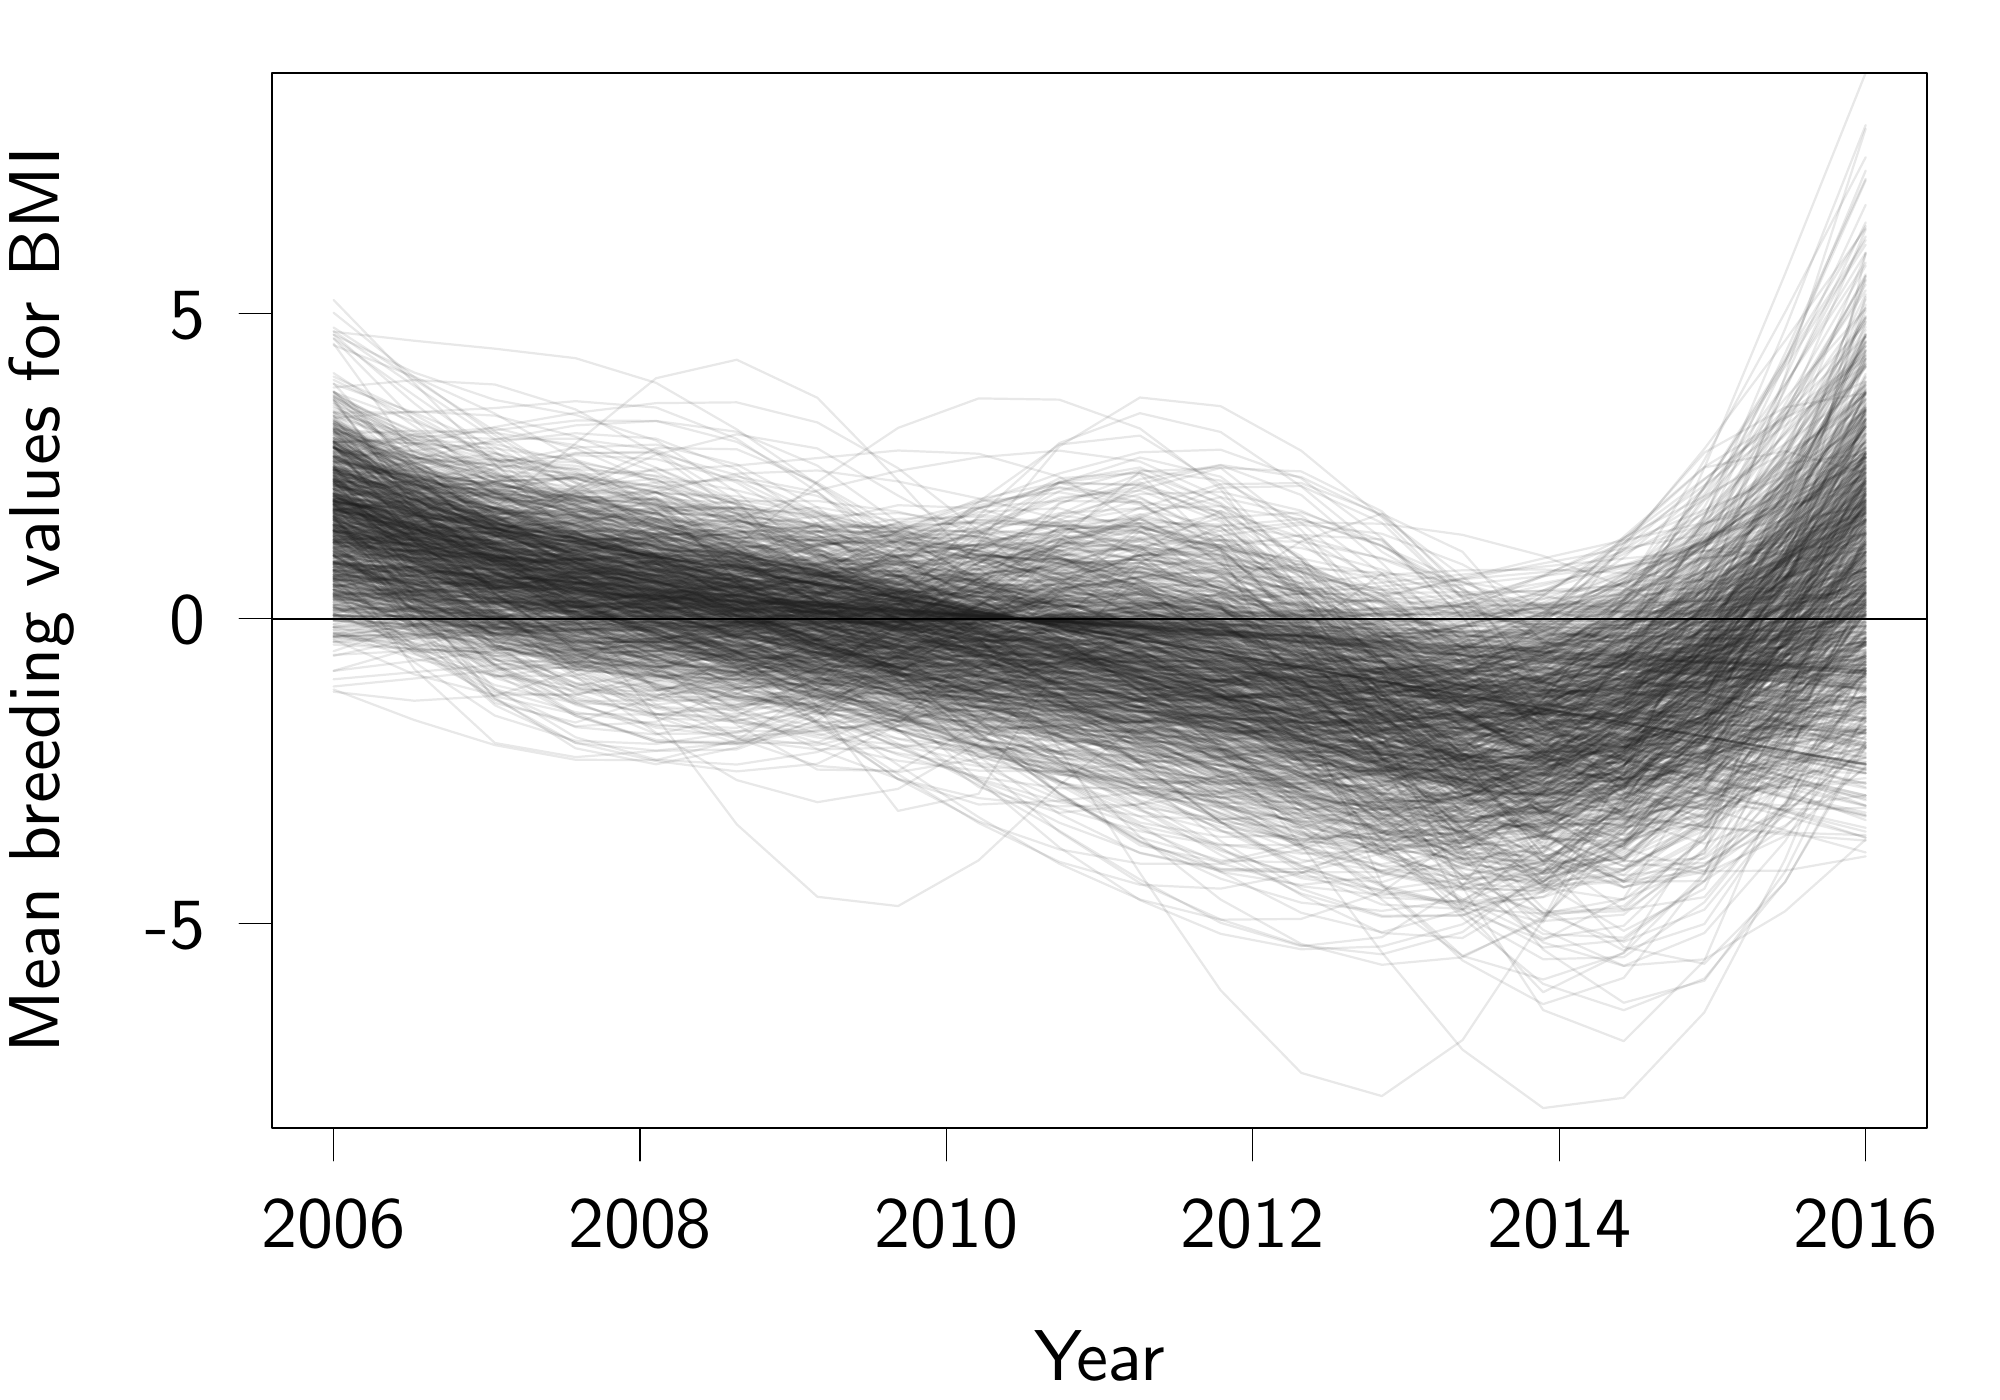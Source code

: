 % Created by tikzDevice version 0.10.1 on 2017-03-27 18:31:03
% !TEX encoding = UTF-8 Unicode
\documentclass{article}
\nonstopmode

\usepackage{tikz}

\usepackage[active,tightpage,psfixbb]{preview}

\PreviewEnvironment{pgfpicture}

\setlength\PreviewBorder{0pt}

\newcommand{\SweaveOpts}[1]{}  % do not interfere with LaTeX
\newcommand{\SweaveInput}[1]{} % because they are not real TeX commands
\newcommand{\Sexpr}[1]{}       % will only be parsed by R



\usepackage{booktabs}

\usepackage{amsmath}%
\usepackage{commath}
\usepackage{wasysym}
\renewcommand{\familydefault}{\sfdefault}



\begin{document}

\begin{tikzpicture}[x=1pt,y=1pt]
\definecolor{fillColor}{RGB}{255,255,255}
\path[use as bounding box,fill=fillColor,fill opacity=0.00] (0,0) rectangle (722.70,505.89);
\begin{scope}
\path[clip] (  0.00,  0.00) rectangle (722.70,505.89);
\definecolor{drawColor}{RGB}{0,0,0}

\path[draw=drawColor,line width= 0.4pt,line join=round,line cap=round] (120.54, 98.40) -- (674.16, 98.40);

\path[draw=drawColor,line width= 0.4pt,line join=round,line cap=round] (120.54, 98.40) -- (120.54, 86.40);

\path[draw=drawColor,line width= 0.4pt,line join=round,line cap=round] (231.27, 98.40) -- (231.27, 86.40);

\path[draw=drawColor,line width= 0.4pt,line join=round,line cap=round] (341.99, 98.40) -- (341.99, 86.40);

\path[draw=drawColor,line width= 0.4pt,line join=round,line cap=round] (452.71, 98.40) -- (452.71, 86.40);

\path[draw=drawColor,line width= 0.4pt,line join=round,line cap=round] (563.43, 98.40) -- (563.43, 86.40);

\path[draw=drawColor,line width= 0.4pt,line join=round,line cap=round] (674.16, 98.40) -- (674.16, 86.40);

\node[text=drawColor,anchor=base,inner sep=0pt, outer sep=0pt, scale=  2.60] at (120.54, 55.20) {2006};

\node[text=drawColor,anchor=base,inner sep=0pt, outer sep=0pt, scale=  2.60] at (231.27, 55.20) {2008};

\node[text=drawColor,anchor=base,inner sep=0pt, outer sep=0pt, scale=  2.60] at (341.99, 55.20) {2010};

\node[text=drawColor,anchor=base,inner sep=0pt, outer sep=0pt, scale=  2.60] at (452.71, 55.20) {2012};

\node[text=drawColor,anchor=base,inner sep=0pt, outer sep=0pt, scale=  2.60] at (563.43, 55.20) {2014};

\node[text=drawColor,anchor=base,inner sep=0pt, outer sep=0pt, scale=  2.60] at (674.16, 55.20) {2016};

\path[draw=drawColor,line width= 0.4pt,line join=round,line cap=round] ( 98.40,172.06) -- ( 98.40,392.60);

\path[draw=drawColor,line width= 0.4pt,line join=round,line cap=round] ( 98.40,172.06) -- ( 86.40,172.06);

\path[draw=drawColor,line width= 0.4pt,line join=round,line cap=round] ( 98.40,282.33) -- ( 86.40,282.33);

\path[draw=drawColor,line width= 0.4pt,line join=round,line cap=round] ( 98.40,392.60) -- ( 86.40,392.60);

\node[text=drawColor,anchor=base east,inner sep=0pt, outer sep=0pt, scale=  2.60] at ( 74.40,163.03) {-5};

\node[text=drawColor,anchor=base east,inner sep=0pt, outer sep=0pt, scale=  2.60] at ( 74.40,273.30) {0};

\node[text=drawColor,anchor=base east,inner sep=0pt, outer sep=0pt, scale=  2.60] at ( 74.40,383.57) {5};

\path[draw=drawColor,line width= 0.8pt,line join=round,line cap=round] ( 98.40, 98.40) --
	(696.30, 98.40) --
	(696.30,479.49) --
	( 98.40,479.49) --
	( 98.40, 98.40);
\end{scope}
\begin{scope}
\path[clip] (  0.00,  0.00) rectangle (722.70,505.89);
\definecolor{drawColor}{RGB}{0,0,0}

\node[text=drawColor,anchor=base,inner sep=0pt, outer sep=0pt, scale=  2.60] at (397.35,  7.20) {Year};

\node[text=drawColor,rotate= 90.00,anchor=base,inner sep=0pt, outer sep=0pt, scale=  2.60] at ( 21.60,288.94) {Mean breeding values for BMI};
\end{scope}
\begin{scope}
\path[clip] ( 98.40, 98.40) rectangle (696.30,479.49);
\definecolor{drawColor}{RGB}{26,26,26}

\path[draw=drawColor,draw opacity=0.10,line width= 0.8pt,line join=round,line cap=round] (120.54,321.10) --
	(149.68,292.93) --
	(178.82,270.41) --
	(207.96,257.43) --
	(237.09,252.68) --
	(266.23,253.20) --
	(295.37,254.56) --
	(324.51,254.13) --
	(353.64,252.65) --
	(382.78,250.87) --
	(411.92,249.08) --
	(441.06,246.72) --
	(470.19,242.70) --
	(499.33,239.26) --
	(528.47,241.23) --
	(557.61,252.92) --
	(586.74,277.63) --
	(615.88,313.73) --
	(645.02,357.43) --
	(674.16,404.91);

\path[draw=drawColor,draw opacity=0.10,line width= 0.8pt,line join=round,line cap=round] (120.54,300.86) --
	(149.68,301.79) --
	(178.82,298.48) --
	(207.96,288.64) --
	(237.09,275.84) --
	(266.23,265.07) --
	(295.37,262.07) --
	(324.51,268.75) --
	(353.64,280.40) --
	(382.78,291.61) --
	(411.92,297.04) --
	(441.06,294.04) --
	(470.19,282.90) --
	(499.33,267.00) --
	(528.47,252.06) --
	(557.61,244.47) --
	(586.74,250.07) --
	(615.88,268.09) --
	(645.02,294.72) --
	(674.16,325.72);

\path[draw=drawColor,draw opacity=0.10,line width= 0.8pt,line join=round,line cap=round] (120.54,342.67) --
	(149.68,339.27) --
	(178.82,334.64) --
	(207.96,327.78) --
	(237.09,318.51) --
	(266.23,307.06) --
	(295.37,294.32) --
	(324.51,281.08) --
	(353.64,267.85) --
	(382.78,254.99) --
	(411.92,242.64) --
	(441.06,231.44) --
	(470.19,222.50) --
	(499.33,216.91) --
	(528.47,215.69) --
	(557.61,219.14) --
	(586.74,227.04) --
	(615.88,238.69) --
	(645.02,253.11) --
	(674.16,268.98);

\path[draw=drawColor,draw opacity=0.10,line width= 0.8pt,line join=round,line cap=round] (120.54,290.96) --
	(149.68,282.25) --
	(178.82,274.00) --
	(207.96,266.55) --
	(237.09,260.02) --
	(266.23,254.60) --
	(295.37,250.69) --
	(324.51,248.68) --
	(353.64,248.88) --
	(382.78,251.31) --
	(411.92,255.63) --
	(441.06,261.57) --
	(470.19,268.90) --
	(499.33,277.51) --
	(528.47,287.31) --
	(557.61,298.11) --
	(586.74,309.64) --
	(615.88,321.62) --
	(645.02,333.79) --
	(674.16,346.04);

\path[draw=drawColor,draw opacity=0.10,line width= 0.8pt,line join=round,line cap=round] (120.54,364.20) --
	(149.68,353.55) --
	(178.82,342.19) --
	(207.96,329.85) --
	(237.09,317.44) --
	(266.23,305.70) --
	(295.37,294.35) --
	(324.51,282.43) --
	(353.64,268.08) --
	(382.78,250.39) --
	(411.92,229.96) --
	(441.06,208.89) --
	(470.19,190.70) --
	(499.33,179.04) --
	(528.47,177.44) --
	(557.61,187.23) --
	(586.74,208.12) --
	(615.88,237.44) --
	(645.02,271.61) --
	(674.16,308.05);

\path[draw=drawColor,draw opacity=0.10,line width= 0.8pt,line join=round,line cap=round] (120.54,311.47) --
	(149.68,308.03) --
	(178.82,304.60) --
	(207.96,301.17) --
	(237.09,297.73) --
	(266.23,294.30) --
	(295.37,290.86) --
	(324.51,287.43) --
	(353.64,283.99) --
	(382.78,280.56) --
	(411.92,277.12) --
	(441.06,273.69) --
	(470.19,270.25) --
	(499.33,266.82) --
	(528.47,263.38) --
	(557.61,259.95) --
	(586.74,256.51) --
	(615.88,253.08) --
	(645.02,249.64) --
	(674.16,246.21);

\path[draw=drawColor,draw opacity=0.10,line width= 0.8pt,line join=round,line cap=round] (120.54,294.99) --
	(149.68,295.01) --
	(178.82,295.91) --
	(207.96,298.33) --
	(237.09,302.18) --
	(266.23,306.86) --
	(295.37,310.78) --
	(324.51,312.37) --
	(353.64,310.30) --
	(382.78,304.32) --
	(411.92,295.56) --
	(441.06,285.22) --
	(470.19,274.43) --
	(499.33,263.96) --
	(528.47,254.36) --
	(557.61,246.68) --
	(586.74,242.15) --
	(615.88,240.97) --
	(645.02,242.76) --
	(674.16,246.17);

\path[draw=drawColor,draw opacity=0.10,line width= 0.8pt,line join=round,line cap=round] (120.54,346.94) --
	(149.68,340.42) --
	(178.82,333.88) --
	(207.96,326.80) --
	(237.09,317.12) --
	(266.23,304.04) --
	(295.37,290.31) --
	(324.51,277.85) --
	(353.64,266.36) --
	(382.78,254.73) --
	(411.92,241.13) --
	(441.06,225.80) --
	(470.19,211.05) --
	(499.33,199.75) --
	(528.47,195.06) --
	(557.61,199.63) --
	(586.74,215.35) --
	(615.88,240.82) --
	(645.02,273.07) --
	(674.16,308.77);

\path[draw=drawColor,draw opacity=0.10,line width= 0.8pt,line join=round,line cap=round] (120.54,276.31) --
	(149.68,275.58) --
	(178.82,274.88) --
	(207.96,274.26) --
	(237.09,273.76) --
	(266.23,273.45) --
	(295.37,273.37) --
	(324.51,273.61) --
	(353.64,274.25) --
	(382.78,275.35) --
	(411.92,276.91) --
	(441.06,278.92) --
	(470.19,281.39) --
	(499.33,284.28) --
	(528.47,287.56) --
	(557.61,291.14) --
	(586.74,294.93) --
	(615.88,298.91) --
	(645.02,303.06) --
	(674.16,307.30);

\path[draw=drawColor,draw opacity=0.10,line width= 0.8pt,line join=round,line cap=round] (120.54,329.28) --
	(149.68,315.48) --
	(178.82,302.21) --
	(207.96,289.69) --
	(237.09,277.30) --
	(266.23,264.72) --
	(295.37,252.71) --
	(324.51,242.06) --
	(353.64,233.43) --
	(382.78,227.20) --
	(411.92,223.43) --
	(441.06,222.46) --
	(470.19,224.92) --
	(499.33,231.48) --
	(528.47,242.79) --
	(557.61,259.11) --
	(586.74,280.33) --
	(615.88,305.37) --
	(645.02,332.74) --
	(674.16,361.23);

\path[draw=drawColor,draw opacity=0.10,line width= 0.8pt,line join=round,line cap=round] (120.54,360.48) --
	(149.68,327.16) --
	(178.82,299.89) --
	(207.96,281.99) --
	(237.09,268.64) --
	(266.23,257.06) --
	(295.37,252.35) --
	(324.51,257.28) --
	(353.64,268.81) --
	(382.78,281.03) --
	(411.92,285.28) --
	(441.06,277.48) --
	(470.19,258.60) --
	(499.33,232.50) --
	(528.47,205.70) --
	(557.61,190.01) --
	(586.74,199.29) --
	(615.88,239.09) --
	(645.02,308.92) --
	(674.16,395.87);

\path[draw=drawColor,draw opacity=0.10,line width= 0.8pt,line join=round,line cap=round] (120.54,297.70) --
	(149.68,290.75) --
	(178.82,283.95) --
	(207.96,277.54) --
	(237.09,272.05) --
	(266.23,267.94) --
	(295.37,265.53) --
	(324.51,264.96) --
	(353.64,266.12) --
	(382.78,268.75) --
	(411.92,272.45) --
	(441.06,276.69) --
	(470.19,280.91) --
	(499.33,284.65) --
	(528.47,287.58) --
	(557.61,289.63) --
	(586.74,290.92) --
	(615.88,291.70) --
	(645.02,292.26) --
	(674.16,292.74);

\path[draw=drawColor,draw opacity=0.10,line width= 0.8pt,line join=round,line cap=round] (120.54,354.09) --
	(149.68,336.49) --
	(178.82,319.81) --
	(207.96,304.79) --
	(237.09,291.64) --
	(266.23,280.58) --
	(295.37,272.12) --
	(324.51,266.81) --
	(353.64,265.10) --
	(382.78,264.93) --
	(411.92,261.11) --
	(441.06,250.91) --
	(470.19,234.65) --
	(499.33,217.80) --
	(528.47,209.20) --
	(557.61,212.87) --
	(586.74,229.32) --
	(615.88,254.88) --
	(645.02,284.49) --
	(674.16,315.68);

\path[draw=drawColor,draw opacity=0.10,line width= 0.8pt,line join=round,line cap=round] (120.54,331.07) --
	(149.68,322.96) --
	(178.82,313.63) --
	(207.96,302.28) --
	(237.09,289.35) --
	(266.23,275.55) --
	(295.37,261.65) --
	(324.51,248.44) --
	(353.64,236.72) --
	(382.78,227.38) --
	(411.92,221.48) --
	(441.06,219.83) --
	(470.19,222.96) --
	(499.33,230.98) --
	(528.47,243.56) --
	(557.61,259.46) --
	(586.74,276.92) --
	(615.88,294.22) --
	(645.02,310.03) --
	(674.16,324.79);

\path[draw=drawColor,draw opacity=0.10,line width= 0.8pt,line join=round,line cap=round] (120.54,286.68) --
	(149.68,284.68) --
	(178.82,284.52) --
	(207.96,286.74) --
	(237.09,287.94) --
	(266.23,286.49) --
	(295.37,286.16) --
	(324.51,288.94) --
	(353.64,292.55) --
	(382.78,294.79) --
	(411.92,294.15) --
	(441.06,290.22) --
	(470.19,283.60) --
	(499.33,273.64) --
	(528.47,259.35) --
	(557.61,246.29) --
	(586.74,243.33) --
	(615.88,254.86) --
	(645.02,281.91) --
	(674.16,317.99);

\path[draw=drawColor,draw opacity=0.10,line width= 0.8pt,line join=round,line cap=round] (120.54,313.50) --
	(149.68,312.68) --
	(178.82,311.70) --
	(207.96,310.26) --
	(237.09,307.66) --
	(266.23,303.51) --
	(295.37,298.15) --
	(324.51,291.89) --
	(353.64,284.77) --
	(382.78,276.94) --
	(411.92,268.66) --
	(441.06,260.54) --
	(470.19,253.50) --
	(499.33,248.18) --
	(528.47,244.98) --
	(557.61,244.06) --
	(586.74,245.34) --
	(615.88,248.24) --
	(645.02,251.98) --
	(674.16,256.11);

\path[draw=drawColor,draw opacity=0.10,line width= 0.8pt,line join=round,line cap=round] (120.54,305.18) --
	(149.68,290.78) --
	(178.82,279.82) --
	(207.96,274.29) --
	(237.09,271.90) --
	(266.23,270.50) --
	(295.37,270.11) --
	(324.51,273.40) --
	(353.64,286.82) --
	(382.78,305.27) --
	(411.92,308.68) --
	(441.06,287.13) --
	(470.19,243.08) --
	(499.33,196.98) --
	(528.47,180.29) --
	(557.61,199.80) --
	(586.74,246.61) --
	(615.88,305.17) --
	(645.02,359.78) --
	(674.16,409.88);

\path[draw=drawColor,draw opacity=0.10,line width= 0.8pt,line join=round,line cap=round] (120.54,297.07) --
	(149.68,301.28) --
	(178.82,311.80) --
	(207.96,330.22) --
	(237.09,344.01) --
	(266.23,343.55) --
	(295.37,331.44) --
	(324.51,314.79) --
	(353.64,305.24) --
	(382.78,305.27) --
	(411.92,305.01) --
	(441.06,297.16) --
	(470.19,278.28) --
	(499.33,251.09) --
	(528.47,222.88) --
	(557.61,199.83) --
	(586.74,187.43) --
	(615.88,191.36) --
	(645.02,215.22) --
	(674.16,251.00);

\path[draw=drawColor,draw opacity=0.10,line width= 0.8pt,line join=round,line cap=round] (120.54,280.36) --
	(149.68,286.99) --
	(178.82,293.16) --
	(207.96,298.21) --
	(237.09,301.06) --
	(266.23,300.92) --
	(295.37,298.04) --
	(324.51,292.91) --
	(353.64,286.29) --
	(382.78,279.11) --
	(411.92,272.45) --
	(441.06,266.98) --
	(470.19,262.97) --
	(499.33,260.43) --
	(528.47,259.28) --
	(557.61,260.06) --
	(586.74,263.57) --
	(615.88,269.63) --
	(645.02,277.62) --
	(674.16,286.62);

\path[draw=drawColor,draw opacity=0.10,line width= 0.8pt,line join=round,line cap=round] (120.54,308.09) --
	(149.68,306.76) --
	(178.82,309.53) --
	(207.96,318.29) --
	(237.09,328.25) --
	(266.23,334.72) --
	(295.37,335.88) --
	(324.51,331.93) --
	(353.64,325.76) --
	(382.78,318.33) --
	(411.92,307.74) --
	(441.06,292.51) --
	(470.19,271.95) --
	(499.33,247.77) --
	(528.47,223.56) --
	(557.61,203.76) --
	(586.74,193.00) --
	(615.88,194.01) --
	(645.02,207.56) --
	(674.16,228.39);

\path[draw=drawColor,draw opacity=0.10,line width= 0.8pt,line join=round,line cap=round] (120.54,342.95) --
	(149.68,341.52) --
	(178.82,339.93) --
	(207.96,337.56) --
	(237.09,332.47) --
	(266.23,323.61) --
	(295.37,312.42) --
	(324.51,299.58) --
	(353.64,284.01) --
	(382.78,266.33) --
	(411.92,249.58) --
	(441.06,234.38) --
	(470.19,218.82) --
	(499.33,201.23) --
	(528.47,181.05) --
	(557.61,166.86) --
	(586.74,171.38) --
	(615.88,198.92) --
	(645.02,248.38) --
	(674.16,310.21);

\path[draw=drawColor,draw opacity=0.10,line width= 0.8pt,line join=round,line cap=round] (120.54,345.55) --
	(149.68,330.35) --
	(178.82,316.34) --
	(207.96,304.29) --
	(237.09,293.68) --
	(266.23,283.71) --
	(295.37,273.37) --
	(324.51,262.05) --
	(353.64,249.82) --
	(382.78,237.12) --
	(411.92,224.80) --
	(441.06,214.59) --
	(470.19,209.05) --
	(499.33,210.09) --
	(528.47,218.94) --
	(557.61,234.69) --
	(586.74,255.21) --
	(615.88,278.58) --
	(645.02,303.15) --
	(674.16,328.17);

\path[draw=drawColor,draw opacity=0.10,line width= 0.8pt,line join=round,line cap=round] (120.54,338.42) --
	(149.68,328.07) --
	(178.82,317.58) --
	(207.96,306.84) --
	(237.09,295.62) --
	(266.23,283.89) --
	(295.37,271.91) --
	(324.51,260.20) --
	(353.64,249.53) --
	(382.78,240.34) --
	(411.92,232.56) --
	(441.06,226.40) --
	(470.19,222.44) --
	(499.33,221.91) --
	(528.47,226.38) --
	(557.61,236.54) --
	(586.74,252.41) --
	(615.88,273.05) --
	(645.02,297.04) --
	(674.16,322.74);

\path[draw=drawColor,draw opacity=0.10,line width= 0.8pt,line join=round,line cap=round] (120.54,308.93) --
	(149.68,306.99) --
	(178.82,304.96) --
	(207.96,302.71) --
	(237.09,299.96) --
	(266.23,296.41) --
	(295.37,291.82) --
	(324.51,286.07) --
	(353.64,279.24) --
	(382.78,271.66) --
	(411.92,263.97) --
	(441.06,256.92) --
	(470.19,251.35) --
	(499.33,247.90) --
	(528.47,247.02) --
	(557.61,248.95) --
	(586.74,253.73) --
	(615.88,261.06) --
	(645.02,270.36) --
	(674.16,280.72);

\path[draw=drawColor,draw opacity=0.10,line width= 0.8pt,line join=round,line cap=round] (120.54,369.82) --
	(149.68,356.11) --
	(178.82,339.88) --
	(207.96,319.97) --
	(237.09,299.29) --
	(266.23,281.22) --
	(295.37,268.58) --
	(324.51,262.28) --
	(353.64,260.20) --
	(382.78,259.72) --
	(411.92,257.99) --
	(441.06,252.73) --
	(470.19,242.43) --
	(499.33,228.16) --
	(528.47,213.25) --
	(557.61,203.63) --
	(586.74,206.16) --
	(615.88,223.31) --
	(645.02,254.55) --
	(674.16,293.77);

\path[draw=drawColor,draw opacity=0.10,line width= 0.8pt,line join=round,line cap=round] (120.54,314.05) --
	(149.68,308.45) --
	(178.82,304.14) --
	(207.96,301.48) --
	(237.09,298.02) --
	(266.23,292.46) --
	(295.37,287.21) --
	(324.51,284.63) --
	(353.64,286.16) --
	(382.78,290.31) --
	(411.92,291.98) --
	(441.06,286.60) --
	(470.19,270.83) --
	(499.33,247.46) --
	(528.47,224.11) --
	(557.61,210.10) --
	(586.74,214.54) --
	(615.88,237.78) --
	(645.02,275.77) --
	(674.16,321.62);

\path[draw=drawColor,draw opacity=0.10,line width= 0.8pt,line join=round,line cap=round] (120.54,336.25) --
	(149.68,319.84) --
	(178.82,305.68) --
	(207.96,295.17) --
	(237.09,287.24) --
	(266.23,280.92) --
	(295.37,276.62) --
	(324.51,274.50) --
	(353.64,273.98) --
	(382.78,272.97) --
	(411.92,267.64) --
	(441.06,256.88) --
	(470.19,242.58) --
	(499.33,229.16) --
	(528.47,222.61) --
	(557.61,225.88) --
	(586.74,239.68) --
	(615.88,261.91) --
	(645.02,289.30) --
	(674.16,319.16);

\path[draw=drawColor,draw opacity=0.10,line width= 0.8pt,line join=round,line cap=round] (120.54,336.03) --
	(149.68,338.47) --
	(178.82,339.83) --
	(207.96,338.84) --
	(237.09,333.67) --
	(266.23,323.42) --
	(295.37,309.58) --
	(324.51,293.96) --
	(353.64,278.40) --
	(382.78,263.92) --
	(411.92,250.44) --
	(441.06,237.94) --
	(470.19,226.58) --
	(499.33,216.86) --
	(528.47,209.64) --
	(557.61,206.46) --
	(586.74,209.08) --
	(615.88,218.14) --
	(645.02,233.35) --
	(674.16,252.04);

\path[draw=drawColor,draw opacity=0.10,line width= 0.8pt,line join=round,line cap=round] (120.54,306.54) --
	(149.68,287.57) --
	(178.82,272.83) --
	(207.96,265.47) --
	(237.09,265.39) --
	(266.23,271.41) --
	(295.37,281.27) --
	(324.51,292.52) --
	(353.64,302.56) --
	(382.78,309.44) --
	(411.92,312.02) --
	(441.06,309.02) --
	(470.19,299.13) --
	(499.33,283.32) --
	(528.47,264.69) --
	(557.61,249.57) --
	(586.74,245.54) --
	(615.88,254.93) --
	(645.02,276.88) --
	(674.16,305.88);

\path[draw=drawColor,draw opacity=0.10,line width= 0.8pt,line join=round,line cap=round] (120.54,327.84) --
	(149.68,325.37) --
	(178.82,321.39) --
	(207.96,315.18) --
	(237.09,308.32) --
	(266.23,301.59) --
	(295.37,293.17) --
	(324.51,282.28) --
	(353.64,270.56) --
	(382.78,258.37) --
	(411.92,244.15) --
	(441.06,227.06) --
	(470.19,207.35) --
	(499.33,190.23) --
	(528.47,184.20) --
	(557.61,193.31) --
	(586.74,218.42) --
	(615.88,256.84) --
	(645.02,304.24) --
	(674.16,356.15);

\path[draw=drawColor,draw opacity=0.10,line width= 0.8pt,line join=round,line cap=round] (120.54,314.17) --
	(149.68,301.66) --
	(178.82,293.41) --
	(207.96,291.36) --
	(237.09,290.58) --
	(266.23,287.07) --
	(295.37,281.76) --
	(324.51,276.65) --
	(353.64,274.35) --
	(382.78,274.61) --
	(411.92,273.42) --
	(441.06,268.49) --
	(470.19,259.64) --
	(499.33,248.28) --
	(528.47,237.21) --
	(557.61,231.03) --
	(586.74,235.25) --
	(615.88,254.43) --
	(645.02,290.97) --
	(674.16,337.78);

\path[draw=drawColor,draw opacity=0.10,line width= 0.8pt,line join=round,line cap=round] (120.54,283.33) --
	(149.68,283.21) --
	(178.82,283.09) --
	(207.96,282.98) --
	(237.09,282.86) --
	(266.23,282.74) --
	(295.37,282.62) --
	(324.51,282.50) --
	(353.64,282.39) --
	(382.78,282.27) --
	(411.92,282.15) --
	(441.06,282.03) --
	(470.19,281.91) --
	(499.33,281.80) --
	(528.47,281.68) --
	(557.61,281.56) --
	(586.74,281.44) --
	(615.88,281.32) --
	(645.02,281.21) --
	(674.16,281.09);

\path[draw=drawColor,draw opacity=0.10,line width= 0.8pt,line join=round,line cap=round] (120.54,314.39) --
	(149.68,309.17) --
	(178.82,303.66) --
	(207.96,297.62) --
	(237.09,290.90) --
	(266.23,283.56) --
	(295.37,275.95) --
	(324.51,268.48) --
	(353.64,261.59) --
	(382.78,255.52) --
	(411.92,250.34) --
	(441.06,246.46) --
	(470.19,244.66) --
	(499.33,245.64) --
	(528.47,249.99) --
	(557.61,257.51) --
	(586.74,267.52) --
	(615.88,279.32) --
	(645.02,292.22) --
	(674.16,305.66);

\path[draw=drawColor,draw opacity=0.10,line width= 0.8pt,line join=round,line cap=round] (120.54,273.88) --
	(149.68,271.39) --
	(178.82,269.97) --
	(207.96,270.40) --
	(237.09,272.61) --
	(266.23,276.76) --
	(295.37,283.94) --
	(324.51,294.49) --
	(353.64,307.22) --
	(382.78,319.54) --
	(411.92,327.35) --
	(441.06,328.16) --
	(470.19,321.35) --
	(499.33,308.49) --
	(528.47,292.82) --
	(557.61,277.94) --
	(586.74,267.37) --
	(615.88,262.77) --
	(645.02,264.45) --
	(674.16,269.76);

\path[draw=drawColor,draw opacity=0.10,line width= 0.8pt,line join=round,line cap=round] (120.54,296.63) --
	(149.68,294.94) --
	(178.82,293.26) --
	(207.96,291.57) --
	(237.09,289.89) --
	(266.23,288.20) --
	(295.37,286.52) --
	(324.51,284.83) --
	(353.64,283.14) --
	(382.78,281.46) --
	(411.92,279.77) --
	(441.06,278.09) --
	(470.19,276.40) --
	(499.33,274.72) --
	(528.47,273.03) --
	(557.61,271.35) --
	(586.74,269.66) --
	(615.88,267.98) --
	(645.02,266.29) --
	(674.16,264.60);

\path[draw=drawColor,draw opacity=0.10,line width= 0.8pt,line join=round,line cap=round] (120.54,316.26) --
	(149.68,313.42) --
	(178.82,310.55) --
	(207.96,307.64) --
	(237.09,304.67) --
	(266.23,301.60) --
	(295.37,298.29) --
	(324.51,294.63) --
	(353.64,290.54) --
	(382.78,286.00) --
	(411.92,281.04) --
	(441.06,275.70) --
	(470.19,270.05) --
	(499.33,264.16) --
	(528.47,258.15) --
	(557.61,252.07) --
	(586.74,245.98) --
	(615.88,239.90) --
	(645.02,233.88) --
	(674.16,227.90);

\path[draw=drawColor,draw opacity=0.10,line width= 0.8pt,line join=round,line cap=round] (120.54,335.54) --
	(149.68,319.34) --
	(178.82,303.79) --
	(207.96,289.46) --
	(237.09,276.67) --
	(266.23,265.60) --
	(295.37,256.33) --
	(324.51,248.94) --
	(353.64,243.59) --
	(382.78,240.36) --
	(411.92,239.15) --
	(441.06,239.89) --
	(470.19,242.49) --
	(499.33,247.06) --
	(528.47,253.89) --
	(557.61,263.19) --
	(586.74,275.10) --
	(615.88,289.36) --
	(645.02,305.45) --
	(674.16,322.53);

\path[draw=drawColor,draw opacity=0.10,line width= 0.8pt,line join=round,line cap=round] (120.54,294.86) --
	(149.68,270.84) --
	(178.82,255.61) --
	(207.96,254.58) --
	(237.09,262.96) --
	(266.23,275.67) --
	(295.37,291.09) --
	(324.51,307.47) --
	(353.64,322.11) --
	(382.78,331.34) --
	(411.92,330.50) --
	(441.06,319.03) --
	(470.19,300.46) --
	(499.33,278.00) --
	(528.47,254.76) --
	(557.61,236.78) --
	(586.74,231.72) --
	(615.88,246.55) --
	(645.02,285.38) --
	(674.16,338.52);

\path[draw=drawColor,draw opacity=0.10,line width= 0.8pt,line join=round,line cap=round] (120.54,309.77) --
	(149.68,302.75) --
	(178.82,295.64) --
	(207.96,288.36) --
	(237.09,280.97) --
	(266.23,273.71) --
	(295.37,267.24) --
	(324.51,262.11) --
	(353.64,258.69) --
	(382.78,257.03) --
	(411.92,256.92) --
	(441.06,258.19) --
	(470.19,260.78) --
	(499.33,264.51) --
	(528.47,269.14) --
	(557.61,274.45) --
	(586.74,280.32) --
	(615.88,286.84) --
	(645.02,294.15) --
	(674.16,301.91);

\path[draw=drawColor,draw opacity=0.10,line width= 0.8pt,line join=round,line cap=round] (120.54,339.12) --
	(149.68,328.30) --
	(178.82,317.48) --
	(207.96,307.19) --
	(237.09,299.51) --
	(266.23,295.87) --
	(295.37,295.61) --
	(324.51,296.07) --
	(353.64,291.77) --
	(382.78,279.48) --
	(411.92,259.41) --
	(441.06,234.98) --
	(470.19,212.53) --
	(499.33,196.50) --
	(528.47,189.75) --
	(557.61,194.28) --
	(586.74,211.48) --
	(615.88,241.76) --
	(645.02,284.27) --
	(674.16,333.65);

\path[draw=drawColor,draw opacity=0.10,line width= 0.8pt,line join=round,line cap=round] (120.54,328.87) --
	(149.68,304.44) --
	(178.82,284.07) --
	(207.96,270.38) --
	(237.09,261.74) --
	(266.23,257.21) --
	(295.37,259.12) --
	(324.51,267.80) --
	(353.64,279.55) --
	(382.78,290.16) --
	(411.92,295.42) --
	(441.06,293.38) --
	(470.19,284.41) --
	(499.33,270.81) --
	(528.47,256.51) --
	(557.61,247.85) --
	(586.74,251.67) --
	(615.88,267.80) --
	(645.02,292.83) --
	(674.16,322.45);

\path[draw=drawColor,draw opacity=0.10,line width= 0.8pt,line join=round,line cap=round] (120.54,329.22) --
	(149.68,316.44) --
	(178.82,303.55) --
	(207.96,290.57) --
	(237.09,277.86) --
	(266.23,265.90) --
	(295.37,255.24) --
	(324.51,246.54) --
	(353.64,240.60) --
	(382.78,237.89) --
	(411.92,238.31) --
	(441.06,241.53) --
	(470.19,246.94) --
	(499.33,254.07) --
	(528.47,262.57) --
	(557.61,272.05) --
	(586.74,282.15) --
	(615.88,292.80) --
	(645.02,304.00) --
	(674.16,315.52);

\path[draw=drawColor,draw opacity=0.10,line width= 0.8pt,line join=round,line cap=round] (120.54,275.64) --
	(149.68,272.93) --
	(178.82,271.19) --
	(207.96,271.01) --
	(237.09,271.76) --
	(266.23,272.65) --
	(295.37,273.05) --
	(324.51,272.47) --
	(353.64,270.72) --
	(382.78,268.09) --
	(411.92,265.50) --
	(441.06,263.98) --
	(470.19,264.69) --
	(499.33,268.25) --
	(528.47,274.91) --
	(557.61,284.51) --
	(586.74,296.64) --
	(615.88,310.35) --
	(645.02,324.60) --
	(674.16,339.01);

\path[draw=drawColor,draw opacity=0.10,line width= 0.8pt,line join=round,line cap=round] (120.54,361.24) --
	(149.68,323.23) --
	(178.82,291.62) --
	(207.96,271.07) --
	(237.09,261.06) --
	(266.23,260.54) --
	(295.37,269.40) --
	(324.51,285.42) --
	(353.64,302.59) --
	(382.78,314.70) --
	(411.92,315.96) --
	(441.06,304.56) --
	(470.19,282.84) --
	(499.33,255.99) --
	(528.47,231.26) --
	(557.61,216.16) --
	(586.74,217.34) --
	(615.88,234.42) --
	(645.02,263.56) --
	(674.16,299.03);

\path[draw=drawColor,draw opacity=0.10,line width= 0.8pt,line join=round,line cap=round] (120.54,344.04) --
	(149.68,326.07) --
	(178.82,307.73) --
	(207.96,289.34) --
	(237.09,273.17) --
	(266.23,261.26) --
	(295.37,254.15) --
	(324.51,250.99) --
	(353.64,248.83) --
	(382.78,245.78) --
	(411.92,241.60) --
	(441.06,236.94) --
	(470.19,233.21) --
	(499.33,231.90) --
	(528.47,234.61) --
	(557.61,243.33) --
	(586.74,259.94) --
	(615.88,283.96) --
	(645.02,313.64) --
	(674.16,346.32);

\path[draw=drawColor,draw opacity=0.10,line width= 0.8pt,line join=round,line cap=round] (120.54,302.15) --
	(149.68,301.00) --
	(178.82,300.27) --
	(207.96,300.08) --
	(237.09,299.71) --
	(266.23,298.33) --
	(295.37,295.24) --
	(324.51,290.13) --
	(353.64,283.32) --
	(382.78,275.33) --
	(411.92,266.84) --
	(441.06,258.73) --
	(470.19,252.10) --
	(499.33,247.75) --
	(528.47,246.26) --
	(557.61,247.97) --
	(586.74,253.11) --
	(615.88,261.88) --
	(645.02,274.21) --
	(674.16,288.57);

\path[draw=drawColor,draw opacity=0.10,line width= 0.8pt,line join=round,line cap=round] (120.54,351.25) --
	(149.68,337.29) --
	(178.82,325.78) --
	(207.96,317.53) --
	(237.09,308.50) --
	(266.23,296.24) --
	(295.37,283.94) --
	(324.51,274.62) --
	(353.64,269.68) --
	(382.78,267.83) --
	(411.92,264.63) --
	(441.06,257.59) --
	(470.19,246.52) --
	(499.33,232.71) --
	(528.47,218.70) --
	(557.61,209.22) --
	(586.74,209.87) --
	(615.88,223.88) --
	(645.02,252.13) --
	(674.16,288.65);

\path[draw=drawColor,draw opacity=0.10,line width= 0.8pt,line join=round,line cap=round] (120.54,293.74) --
	(149.68,299.23) --
	(178.82,301.94) --
	(207.96,299.88) --
	(237.09,293.39) --
	(266.23,284.06) --
	(295.37,275.34) --
	(324.51,271.01) --
	(353.64,274.85) --
	(382.78,285.22) --
	(411.92,293.56) --
	(441.06,294.58) --
	(470.19,287.03) --
	(499.33,273.68) --
	(528.47,260.04) --
	(557.61,249.25) --
	(586.74,243.56) --
	(615.88,249.34) --
	(645.02,272.49) --
	(674.16,306.44);

\path[draw=drawColor,draw opacity=0.10,line width= 0.8pt,line join=round,line cap=round] (120.54,308.29) --
	(149.68,290.86) --
	(178.82,276.70) --
	(207.96,268.35) --
	(237.09,266.05) --
	(266.23,268.93) --
	(295.37,274.46) --
	(324.51,280.05) --
	(353.64,283.50) --
	(382.78,283.84) --
	(411.92,281.69) --
	(441.06,277.88) --
	(470.19,273.30) --
	(499.33,268.93) --
	(528.47,265.91) --
	(557.61,266.05) --
	(586.74,271.29) --
	(615.88,281.69) --
	(645.02,296.27) --
	(674.16,313.10);

\path[draw=drawColor,draw opacity=0.10,line width= 0.8pt,line join=round,line cap=round] (120.54,301.93) --
	(149.68,300.97) --
	(178.82,300.00) --
	(207.96,298.98) --
	(237.09,297.79) --
	(266.23,296.31) --
	(295.37,294.54) --
	(324.51,292.46) --
	(353.64,290.07) --
	(382.78,287.32) --
	(411.92,284.18) --
	(441.06,280.64) --
	(470.19,276.70) --
	(499.33,272.42) --
	(528.47,267.84) --
	(557.61,263.05) --
	(586.74,258.14) --
	(615.88,253.21) --
	(645.02,248.32) --
	(674.16,243.46);

\path[draw=drawColor,draw opacity=0.10,line width= 0.8pt,line join=round,line cap=round] (120.54,345.42) --
	(149.68,332.31) --
	(178.82,319.01) --
	(207.96,305.63) --
	(237.09,293.32) --
	(266.23,283.46) --
	(295.37,277.62) --
	(324.51,276.56) --
	(353.64,279.53) --
	(382.78,283.90) --
	(411.92,284.82) --
	(441.06,279.37) --
	(470.19,266.85) --
	(499.33,250.00) --
	(528.47,233.99) --
	(557.61,223.34) --
	(586.74,221.75) --
	(615.88,230.50) --
	(645.02,249.07) --
	(674.16,273.19);

\path[draw=drawColor,draw opacity=0.10,line width= 0.8pt,line join=round,line cap=round] (120.54,296.50) --
	(149.68,288.05) --
	(178.82,280.15) --
	(207.96,273.25) --
	(237.09,267.39) --
	(266.23,262.61) --
	(295.37,259.02) --
	(324.51,256.62) --
	(353.64,255.25) --
	(382.78,254.75) --
	(411.92,255.07) --
	(441.06,256.45) --
	(470.19,259.38) --
	(499.33,264.40) --
	(528.47,272.01) --
	(557.61,282.40) --
	(586.74,295.52) --
	(615.88,310.71) --
	(645.02,327.15) --
	(674.16,344.18);

\path[draw=drawColor,draw opacity=0.10,line width= 0.8pt,line join=round,line cap=round] (120.54,329.76) --
	(149.68,326.47) --
	(178.82,322.58) --
	(207.96,317.67) --
	(237.09,311.81) --
	(266.23,305.30) --
	(295.37,298.68) --
	(324.51,292.32) --
	(353.64,286.14) --
	(382.78,279.37) --
	(411.92,270.43) --
	(441.06,258.39) --
	(470.19,243.17) --
	(499.33,226.44) --
	(528.47,211.39) --
	(557.61,202.71) --
	(586.74,205.65) --
	(615.88,223.12) --
	(645.02,255.71) --
	(674.16,297.03);

\path[draw=drawColor,draw opacity=0.10,line width= 0.8pt,line join=round,line cap=round] (120.54,317.97) --
	(149.68,312.90) --
	(178.82,307.79) --
	(207.96,302.64) --
	(237.09,297.45) --
	(266.23,292.25) --
	(295.37,287.13) --
	(324.51,282.17) --
	(353.64,277.42) --
	(382.78,272.94) --
	(411.92,268.80) --
	(441.06,265.10) --
	(470.19,261.96) --
	(499.33,259.45) --
	(528.47,257.62) --
	(557.61,256.44) --
	(586.74,255.88) --
	(615.88,255.81) --
	(645.02,256.07) --
	(674.16,256.49);

\path[draw=drawColor,draw opacity=0.10,line width= 0.8pt,line join=round,line cap=round] (120.54,301.42) --
	(149.68,300.88) --
	(178.82,300.32) --
	(207.96,299.70) --
	(237.09,298.93) --
	(266.23,297.91) --
	(295.37,296.64) --
	(324.51,295.08) --
	(353.64,293.19) --
	(382.78,290.86) --
	(411.92,287.93) --
	(441.06,284.29) --
	(470.19,279.89) --
	(499.33,274.78) --
	(528.47,269.04) --
	(557.61,262.80) --
	(586.74,256.21) --
	(615.88,249.47) --
	(645.02,242.74) --
	(674.16,236.06);

\path[draw=drawColor,draw opacity=0.10,line width= 0.8pt,line join=round,line cap=round] (120.54,311.66) --
	(149.68,299.95) --
	(178.82,289.48) --
	(207.96,281.65) --
	(237.09,278.34) --
	(266.23,280.35) --
	(295.37,285.79) --
	(324.51,291.94) --
	(353.64,295.30) --
	(382.78,293.39) --
	(411.92,285.30) --
	(441.06,271.59) --
	(470.19,254.37) --
	(499.33,237.85) --
	(528.47,227.61) --
	(557.61,227.82) --
	(586.74,241.11) --
	(615.88,265.69) --
	(645.02,297.77) --
	(674.16,333.59);

\path[draw=drawColor,draw opacity=0.10,line width= 0.8pt,line join=round,line cap=round] (120.54,352.20) --
	(149.68,332.74) --
	(178.82,314.17) --
	(207.96,297.10) --
	(237.09,281.34) --
	(266.23,266.95) --
	(295.37,255.01) --
	(324.51,246.69) --
	(353.64,243.10) --
	(382.78,243.56) --
	(411.92,245.11) --
	(441.06,244.95) --
	(470.19,240.96) --
	(499.33,234.73) --
	(528.47,230.77) --
	(557.61,233.54) --
	(586.74,246.91) --
	(615.88,270.42) --
	(645.02,301.53) --
	(674.16,336.61);

\path[draw=drawColor,draw opacity=0.10,line width= 0.8pt,line join=round,line cap=round] (120.54,350.54) --
	(149.68,327.45) --
	(178.82,308.15) --
	(207.96,295.09) --
	(237.09,286.88) --
	(266.23,281.89) --
	(295.37,279.65) --
	(324.51,279.43) --
	(353.64,279.77) --
	(382.78,279.13) --
	(411.92,275.95) --
	(441.06,270.07) --
	(470.19,262.66) --
	(499.33,254.45) --
	(528.47,245.95) --
	(557.61,238.92) --
	(586.74,235.87) --
	(615.88,238.97) --
	(645.02,249.44) --
	(674.16,264.30);

\path[draw=drawColor,draw opacity=0.10,line width= 0.8pt,line join=round,line cap=round] (120.54,305.77) --
	(149.68,300.03) --
	(178.82,296.77) --
	(207.96,296.96) --
	(237.09,297.08) --
	(266.23,293.65) --
	(295.37,285.11) --
	(324.51,271.79) --
	(353.64,256.70) --
	(382.78,242.40) --
	(411.92,230.49) --
	(441.06,222.81) --
	(470.19,221.42) --
	(499.33,227.15) --
	(528.47,239.68) --
	(557.61,256.76) --
	(586.74,275.25) --
	(615.88,294.02) --
	(645.02,312.85) --
	(674.16,331.69);

\path[draw=drawColor,draw opacity=0.10,line width= 0.8pt,line join=round,line cap=round] (120.54,323.72) --
	(149.68,312.51) --
	(178.82,303.52) --
	(207.96,297.67) --
	(237.09,292.14) --
	(266.23,285.53) --
	(295.37,281.17) --
	(324.51,281.22) --
	(353.64,284.70) --
	(382.78,289.23) --
	(411.92,291.09) --
	(441.06,288.09) --
	(470.19,279.69) --
	(499.33,265.93) --
	(528.47,247.74) --
	(557.61,230.98) --
	(586.74,224.02) --
	(615.88,231.95) --
	(645.02,256.75) --
	(674.16,291.47);

\path[draw=drawColor,draw opacity=0.10,line width= 0.8pt,line join=round,line cap=round] (120.54,296.13) --
	(149.68,296.60) --
	(178.82,297.10) --
	(207.96,297.36) --
	(237.09,296.34) --
	(266.23,293.25) --
	(295.37,288.27) --
	(324.51,281.98) --
	(353.64,275.35) --
	(382.78,268.93) --
	(411.92,262.64) --
	(441.06,256.85) --
	(470.19,252.46) --
	(499.33,250.45) --
	(528.47,251.78) --
	(557.61,256.55) --
	(586.74,264.36) --
	(615.88,274.74) --
	(645.02,287.13) --
	(674.16,300.59);

\path[draw=drawColor,draw opacity=0.10,line width= 0.8pt,line join=round,line cap=round] (120.54,275.78) --
	(149.68,276.55) --
	(178.82,277.32) --
	(207.96,278.09) --
	(237.09,278.87) --
	(266.23,279.64) --
	(295.37,280.41) --
	(324.51,281.18) --
	(353.64,281.96) --
	(382.78,282.73) --
	(411.92,283.50) --
	(441.06,284.27) --
	(470.19,285.04) --
	(499.33,285.82) --
	(528.47,286.59) --
	(557.61,287.36) --
	(586.74,288.13) --
	(615.88,288.90) --
	(645.02,289.68) --
	(674.16,290.45);

\path[draw=drawColor,draw opacity=0.10,line width= 0.8pt,line join=round,line cap=round] (120.54,300.29) --
	(149.68,298.17) --
	(178.82,296.05) --
	(207.96,293.94) --
	(237.09,291.82) --
	(266.23,289.70) --
	(295.37,287.59) --
	(324.51,285.47) --
	(353.64,283.35) --
	(382.78,281.24) --
	(411.92,279.12) --
	(441.06,277.00) --
	(470.19,274.89) --
	(499.33,272.77) --
	(528.47,270.65) --
	(557.61,268.53) --
	(586.74,266.42) --
	(615.88,264.30) --
	(645.02,262.18) --
	(674.16,260.07);

\path[draw=drawColor,draw opacity=0.10,line width= 0.8pt,line join=round,line cap=round] (120.54,290.46) --
	(149.68,289.50) --
	(178.82,288.54) --
	(207.96,287.58) --
	(237.09,286.62) --
	(266.23,285.67) --
	(295.37,284.71) --
	(324.51,283.75) --
	(353.64,282.79) --
	(382.78,281.83) --
	(411.92,280.88) --
	(441.06,279.92) --
	(470.19,278.96) --
	(499.33,278.00) --
	(528.47,277.04) --
	(557.61,276.09) --
	(586.74,275.13) --
	(615.88,274.17) --
	(645.02,273.21) --
	(674.16,272.25);

\path[draw=drawColor,draw opacity=0.10,line width= 0.8pt,line join=round,line cap=round] (120.54,345.74) --
	(149.68,328.97) --
	(178.82,312.56) --
	(207.96,297.25) --
	(237.09,284.80) --
	(266.23,276.73) --
	(295.37,273.55) --
	(324.51,274.31) --
	(353.64,275.77) --
	(382.78,275.10) --
	(411.92,270.30) --
	(441.06,261.39) --
	(470.19,250.33) --
	(499.33,239.79) --
	(528.47,232.84) --
	(557.61,231.78) --
	(586.74,238.17) --
	(615.88,251.52) --
	(645.02,270.25) --
	(674.16,291.83);

\path[draw=drawColor,draw opacity=0.10,line width= 0.8pt,line join=round,line cap=round] (120.54,279.47) --
	(149.68,279.81) --
	(178.82,280.15) --
	(207.96,280.48) --
	(237.09,280.82) --
	(266.23,281.16) --
	(295.37,281.49) --
	(324.51,281.83) --
	(353.64,282.17) --
	(382.78,282.50) --
	(411.92,282.84) --
	(441.06,283.18) --
	(470.19,283.51) --
	(499.33,283.85) --
	(528.47,284.19) --
	(557.61,284.52) --
	(586.74,284.86) --
	(615.88,285.20) --
	(645.02,285.53) --
	(674.16,285.87);

\path[draw=drawColor,draw opacity=0.10,line width= 0.8pt,line join=round,line cap=round] (120.54,304.27) --
	(149.68,307.04) --
	(178.82,309.46) --
	(207.96,311.07) --
	(237.09,311.11) --
	(266.23,309.10) --
	(295.37,305.35) --
	(324.51,300.32) --
	(353.64,294.51) --
	(382.78,288.04) --
	(411.92,280.47) --
	(441.06,271.79) --
	(470.19,262.48) --
	(499.33,253.47) --
	(528.47,245.99) --
	(557.61,240.94) --
	(586.74,238.95) --
	(615.88,240.07) --
	(645.02,243.93) --
	(674.16,249.30);

\path[draw=drawColor,draw opacity=0.10,line width= 0.8pt,line join=round,line cap=round] (120.54,325.44) --
	(149.68,331.76) --
	(178.82,338.30) --
	(207.96,344.18) --
	(237.09,345.23) --
	(266.23,338.08) --
	(295.37,322.55) --
	(324.51,300.22) --
	(353.64,274.91) --
	(382.78,249.32) --
	(411.92,224.42) --
	(441.06,202.00) --
	(470.19,184.68) --
	(499.33,175.00) --
	(528.47,175.18) --
	(557.61,185.47) --
	(586.74,205.05) --
	(615.88,233.17) --
	(645.02,268.75) --
	(674.16,308.44);

\path[draw=drawColor,draw opacity=0.10,line width= 0.8pt,line join=round,line cap=round] (120.54,333.51) --
	(149.68,307.09) --
	(178.82,282.82) --
	(207.96,262.48) --
	(237.09,246.81) --
	(266.23,237.33) --
	(295.37,237.58) --
	(324.51,249.03) --
	(353.64,268.96) --
	(382.78,291.11) --
	(411.92,305.31) --
	(441.06,305.76) --
	(470.19,291.82) --
	(499.33,271.00) --
	(528.47,256.28) --
	(557.61,254.97) --
	(586.74,269.56) --
	(615.88,292.72) --
	(645.02,314.43) --
	(674.16,333.87);

\path[draw=drawColor,draw opacity=0.10,line width= 0.8pt,line join=round,line cap=round] (120.54,296.83) --
	(149.68,288.92) --
	(178.82,281.18) --
	(207.96,273.83) --
	(237.09,267.25) --
	(266.23,261.79) --
	(295.37,257.63) --
	(324.51,254.92) --
	(353.64,253.76) --
	(382.78,254.19) --
	(411.92,256.08) --
	(441.06,259.40) --
	(470.19,264.20) --
	(499.33,270.59) --
	(528.47,278.68) --
	(557.61,288.21) --
	(586.74,298.74) --
	(615.88,309.92) --
	(645.02,321.47) --
	(674.16,333.19);

\path[draw=drawColor,draw opacity=0.10,line width= 0.8pt,line join=round,line cap=round] (120.54,309.90) --
	(149.68,306.32) --
	(178.82,302.62) --
	(207.96,298.69) --
	(237.09,294.34) --
	(266.23,289.44) --
	(295.37,283.92) --
	(324.51,277.75) --
	(353.64,271.04) --
	(382.78,264.16) --
	(411.92,257.86) --
	(441.06,252.73) --
	(470.19,249.21) --
	(499.33,247.70) --
	(528.47,248.63) --
	(557.61,252.57) --
	(586.74,260.08) --
	(615.88,270.72) --
	(645.02,283.62) --
	(674.16,297.68);

\path[draw=drawColor,draw opacity=0.10,line width= 0.8pt,line join=round,line cap=round] (120.54,321.97) --
	(149.68,319.93) --
	(178.82,317.63) --
	(207.96,314.95) --
	(237.09,312.15) --
	(266.23,306.93) --
	(295.37,291.26) --
	(324.51,268.55) --
	(353.64,262.57) --
	(382.78,280.81) --
	(411.92,306.96) --
	(441.06,321.26) --
	(470.19,303.86) --
	(499.33,262.61) --
	(528.47,225.12) --
	(557.61,203.53) --
	(586.74,200.24) --
	(615.88,215.39) --
	(645.02,247.15) --
	(674.16,288.13);

\path[draw=drawColor,draw opacity=0.10,line width= 0.8pt,line join=round,line cap=round] (120.54,307.10) --
	(149.68,305.89) --
	(178.82,304.28) --
	(207.96,301.92) --
	(237.09,298.70) --
	(266.23,294.44) --
	(295.37,288.83) --
	(324.51,281.62) --
	(353.64,272.74) --
	(382.78,262.64) --
	(411.92,252.48) --
	(441.06,243.80) --
	(470.19,238.40) --
	(499.33,237.49) --
	(528.47,241.71) --
	(557.61,250.33) --
	(586.74,261.84) --
	(615.88,274.52) --
	(645.02,286.86) --
	(674.16,298.78);

\path[draw=drawColor,draw opacity=0.10,line width= 0.8pt,line join=round,line cap=round] (120.54,290.20) --
	(149.68,284.83) --
	(178.82,279.64) --
	(207.96,274.83) --
	(237.09,270.65) --
	(266.23,267.16) --
	(295.37,264.01) --
	(324.51,261.08) --
	(353.64,258.65) --
	(382.78,256.76) --
	(411.92,255.10) --
	(441.06,253.95) --
	(470.19,254.18) --
	(499.33,257.16) --
	(528.47,264.47) --
	(557.61,276.31) --
	(586.74,292.02) --
	(615.88,310.85) --
	(645.02,331.97) --
	(674.16,354.28);

\path[draw=drawColor,draw opacity=0.10,line width= 0.8pt,line join=round,line cap=round] (120.54,383.69) --
	(149.68,363.04) --
	(178.82,342.79) --
	(207.96,323.34) --
	(237.09,305.11) --
	(266.23,288.54) --
	(295.37,273.91) --
	(324.51,261.44) --
	(353.64,251.13) --
	(382.78,242.93) --
	(411.92,236.75) --
	(441.06,232.41) --
	(470.19,229.64) --
	(499.33,228.19) --
	(528.47,227.88) --
	(557.61,228.66) --
	(586.74,230.60) --
	(615.88,233.54) --
	(645.02,237.22) --
	(674.16,241.27);

\path[draw=drawColor,draw opacity=0.10,line width= 0.8pt,line join=round,line cap=round] (120.54,315.50) --
	(149.68,311.59) --
	(178.82,307.68) --
	(207.96,303.77) --
	(237.09,299.86) --
	(266.23,295.95) --
	(295.37,292.04) --
	(324.51,288.13) --
	(353.64,284.22) --
	(382.78,280.31) --
	(411.92,276.40) --
	(441.06,272.49) --
	(470.19,268.58) --
	(499.33,264.67) --
	(528.47,260.76) --
	(557.61,256.85) --
	(586.74,252.94) --
	(615.88,249.03) --
	(645.02,245.12) --
	(674.16,241.21);

\path[draw=drawColor,draw opacity=0.10,line width= 0.8pt,line join=round,line cap=round] (120.54,283.47) --
	(149.68,283.33) --
	(178.82,283.20) --
	(207.96,283.06) --
	(237.09,282.93) --
	(266.23,282.80) --
	(295.37,282.66) --
	(324.51,282.53) --
	(353.64,282.39) --
	(382.78,282.26) --
	(411.92,282.13) --
	(441.06,281.99) --
	(470.19,281.86) --
	(499.33,281.72) --
	(528.47,281.59) --
	(557.61,281.46) --
	(586.74,281.32) --
	(615.88,281.19) --
	(645.02,281.05) --
	(674.16,280.92);

\path[draw=drawColor,draw opacity=0.10,line width= 0.8pt,line join=round,line cap=round] (120.54,276.18) --
	(149.68,279.71) --
	(178.82,283.18) --
	(207.96,286.48) --
	(237.09,289.51) --
	(266.23,292.13) --
	(295.37,294.21) --
	(324.51,295.64) --
	(353.64,296.34) --
	(382.78,296.25) --
	(411.92,295.35) --
	(441.06,293.65) --
	(470.19,291.17) --
	(499.33,287.98) --
	(528.47,284.09) --
	(557.61,279.54) --
	(586.74,274.38) --
	(615.88,268.67) --
	(645.02,262.53) --
	(674.16,256.17);

\path[draw=drawColor,draw opacity=0.10,line width= 0.8pt,line join=round,line cap=round] (120.54,336.28) --
	(149.68,326.80) --
	(178.82,318.26) --
	(207.96,311.20) --
	(237.09,305.05) --
	(266.23,299.01) --
	(295.37,292.21) --
	(324.51,284.11) --
	(353.64,274.74) --
	(382.78,264.44) --
	(411.92,253.89) --
	(441.06,244.00) --
	(470.19,235.89) --
	(499.33,230.67) --
	(528.47,229.41) --
	(557.61,232.35) --
	(586.74,239.19) --
	(615.88,248.77) --
	(645.02,259.71) --
	(674.16,271.23);

\path[draw=drawColor,draw opacity=0.10,line width= 0.8pt,line join=round,line cap=round] (120.54,320.48) --
	(149.68,310.90) --
	(178.82,301.19) --
	(207.96,291.28) --
	(237.09,281.39) --
	(266.23,271.86) --
	(295.37,263.11) --
	(324.51,255.68) --
	(353.64,250.25) --
	(382.78,247.14) --
	(411.92,246.25) --
	(441.06,247.48) --
	(470.19,250.80) --
	(499.33,256.12) --
	(528.47,263.22) --
	(557.61,271.45) --
	(586.74,280.00) --
	(615.88,288.69) --
	(645.02,297.60) --
	(674.16,306.67);

\path[draw=drawColor,draw opacity=0.10,line width= 0.8pt,line join=round,line cap=round] (120.54,330.00) --
	(149.68,338.66) --
	(178.82,341.90) --
	(207.96,335.82) --
	(237.09,321.02) --
	(266.23,300.08) --
	(295.37,278.16) --
	(324.51,259.48) --
	(353.64,246.02) --
	(382.78,238.29) --
	(411.92,235.10) --
	(441.06,234.34) --
	(470.19,233.20) --
	(499.33,230.08) --
	(528.47,224.73) --
	(557.61,220.94) --
	(586.74,224.55) --
	(615.88,239.30) --
	(645.02,266.73) --
	(674.16,301.64);

\path[draw=drawColor,draw opacity=0.10,line width= 0.8pt,line join=round,line cap=round] (120.54,314.30) --
	(149.68,304.06) --
	(178.82,296.02) --
	(207.96,291.61) --
	(237.09,289.81) --
	(266.23,289.05) --
	(295.37,287.46) --
	(324.51,283.92) --
	(353.64,278.63) --
	(382.78,271.84) --
	(411.92,263.74) --
	(441.06,255.06) --
	(470.19,247.13) --
	(499.33,241.90) --
	(528.47,241.57) --
	(557.61,246.74) --
	(586.74,256.93) --
	(615.88,270.81) --
	(645.02,286.78) --
	(674.16,303.70);

\path[draw=drawColor,draw opacity=0.10,line width= 0.8pt,line join=round,line cap=round] (120.54,279.10) --
	(149.68,273.79) --
	(178.82,268.94) --
	(207.96,264.95) --
	(237.09,261.93) --
	(266.23,260.09) --
	(295.37,259.87) --
	(324.51,261.47) --
	(353.64,264.56) --
	(382.78,268.76) --
	(411.92,273.63) --
	(441.06,278.95) --
	(470.19,284.72) --
	(499.33,290.73) --
	(528.47,296.65) --
	(557.61,302.32) --
	(586.74,307.69) --
	(615.88,312.81) --
	(645.02,317.78) --
	(674.16,322.67);

\path[draw=drawColor,draw opacity=0.10,line width= 0.8pt,line join=round,line cap=round] (120.54,339.46) --
	(149.68,334.17) --
	(178.82,328.76) --
	(207.96,322.87) --
	(237.09,315.55) --
	(266.23,306.27) --
	(295.37,295.73) --
	(324.51,284.78) --
	(353.64,274.19) --
	(382.78,264.13) --
	(411.92,254.08) --
	(441.06,244.01) --
	(470.19,234.43) --
	(499.33,226.23) --
	(528.47,220.54) --
	(557.61,218.78) --
	(586.74,222.47) --
	(615.88,232.42) --
	(645.02,248.66) --
	(674.16,268.49);

\path[draw=drawColor,draw opacity=0.10,line width= 0.8pt,line join=round,line cap=round] (120.54,301.86) --
	(149.68,296.13) --
	(178.82,290.34) --
	(207.96,284.36) --
	(237.09,277.85) --
	(266.23,270.75) --
	(295.37,263.61) --
	(324.51,257.24) --
	(353.64,252.69) --
	(382.78,250.51) --
	(411.92,250.61) --
	(441.06,252.89) --
	(470.19,257.20) --
	(499.33,263.44) --
	(528.47,271.46) --
	(557.61,280.71) --
	(586.74,290.48) --
	(615.88,300.42) --
	(645.02,310.39) --
	(674.16,320.35);

\path[draw=drawColor,draw opacity=0.10,line width= 0.8pt,line join=round,line cap=round] (120.54,306.66) --
	(149.68,294.17) --
	(178.82,282.29) --
	(207.96,271.54) --
	(237.09,262.08) --
	(266.23,254.18) --
	(295.37,248.51) --
	(324.51,245.58) --
	(353.64,245.55) --
	(382.78,248.26) --
	(411.92,253.19) --
	(441.06,259.73) --
	(470.19,267.31) --
	(499.33,275.45) --
	(528.47,283.84) --
	(557.61,292.53) --
	(586.74,301.79) --
	(615.88,311.70) --
	(645.02,322.19) --
	(674.16,333.00);

\path[draw=drawColor,draw opacity=0.10,line width= 0.8pt,line join=round,line cap=round] (120.54,280.24) --
	(149.68,280.48) --
	(178.82,280.73) --
	(207.96,280.98) --
	(237.09,281.22) --
	(266.23,281.47) --
	(295.37,281.72) --
	(324.51,281.96) --
	(353.64,282.21) --
	(382.78,282.46) --
	(411.92,282.70) --
	(441.06,282.95) --
	(470.19,283.20) --
	(499.33,283.44) --
	(528.47,283.69) --
	(557.61,283.93) --
	(586.74,284.18) --
	(615.88,284.43) --
	(645.02,284.67) --
	(674.16,284.92);

\path[draw=drawColor,draw opacity=0.10,line width= 0.8pt,line join=round,line cap=round] (120.54,296.79) --
	(149.68,287.65) --
	(178.82,282.83) --
	(207.96,285.15) --
	(237.09,293.07) --
	(266.23,303.48) --
	(295.37,311.68) --
	(324.51,313.91) --
	(353.64,308.45) --
	(382.78,295.38) --
	(411.92,276.93) --
	(441.06,256.73) --
	(470.19,239.60) --
	(499.33,228.88) --
	(528.47,226.59) --
	(557.61,232.63) --
	(586.74,245.66) --
	(615.88,264.54) --
	(645.02,288.04) --
	(674.16,314.00);

\path[draw=drawColor,draw opacity=0.10,line width= 0.8pt,line join=round,line cap=round] (120.54,308.62) --
	(149.68,288.65) --
	(178.82,272.77) --
	(207.96,263.88) --
	(237.09,261.46) --
	(266.23,264.55) --
	(295.37,272.76) --
	(324.51,283.74) --
	(353.64,291.80) --
	(382.78,293.20) --
	(411.92,287.22) --
	(441.06,274.27) --
	(470.19,255.91) --
	(499.33,236.35) --
	(528.47,222.10) --
	(557.61,221.84) --
	(586.74,243.92) --
	(615.88,284.68) --
	(645.02,335.64) --
	(674.16,391.19);

\path[draw=drawColor,draw opacity=0.10,line width= 0.8pt,line join=round,line cap=round] (120.54,298.32) --
	(149.68,289.27) --
	(178.82,282.14) --
	(207.96,278.56) --
	(237.09,279.36) --
	(266.23,283.71) --
	(295.37,287.55) --
	(324.51,287.44) --
	(353.64,281.77) --
	(382.78,271.19) --
	(411.92,259.00) --
	(441.06,248.40) --
	(470.19,242.21) --
	(499.33,241.58) --
	(528.47,246.34) --
	(557.61,255.89) --
	(586.74,269.52) --
	(615.88,287.46) --
	(645.02,309.99) --
	(674.16,335.18);

\path[draw=drawColor,draw opacity=0.10,line width= 0.8pt,line join=round,line cap=round] (120.54,291.37) --
	(149.68,283.09) --
	(178.82,276.99) --
	(207.96,274.56) --
	(237.09,275.29) --
	(266.23,277.94) --
	(295.37,280.52) --
	(324.51,281.87) --
	(353.64,282.35) --
	(382.78,283.19) --
	(411.92,286.13) --
	(441.06,285.60) --
	(470.19,269.72) --
	(499.33,243.58) --
	(528.47,225.28) --
	(557.61,230.63) --
	(586.74,269.22) --
	(615.88,316.19) --
	(645.02,338.47) --
	(674.16,341.84);

\path[draw=drawColor,draw opacity=0.10,line width= 0.8pt,line join=round,line cap=round] (120.54,335.02) --
	(149.68,318.31) --
	(178.82,302.28) --
	(207.96,287.88) --
	(237.09,276.83) --
	(266.23,269.96) --
	(295.37,265.81) --
	(324.51,262.76) --
	(353.64,259.53) --
	(382.78,254.73) --
	(411.92,246.79) --
	(441.06,235.17) --
	(470.19,220.56) --
	(499.33,208.30) --
	(528.47,206.84) --
	(557.61,220.52) --
	(586.74,250.34) --
	(615.88,290.49) --
	(645.02,333.21) --
	(674.16,376.27);

\path[draw=drawColor,draw opacity=0.10,line width= 0.8pt,line join=round,line cap=round] (120.54,285.10) --
	(149.68,282.70) --
	(178.82,282.42) --
	(207.96,285.15) --
	(237.09,288.11) --
	(266.23,288.50) --
	(295.37,285.06) --
	(324.51,277.95) --
	(353.64,269.33) --
	(382.78,260.82) --
	(411.92,253.05) --
	(441.06,246.88) --
	(470.19,243.49) --
	(499.33,244.29) --
	(528.47,250.71) --
	(557.61,262.62) --
	(586.74,278.94) --
	(615.88,298.30) --
	(645.02,319.31) --
	(674.16,341.05);

\path[draw=drawColor,draw opacity=0.10,line width= 0.8pt,line join=round,line cap=round] (120.54,332.20) --
	(149.68,301.66) --
	(178.82,273.96) --
	(207.96,252.28) --
	(237.09,240.70) --
	(266.23,240.92) --
	(295.37,248.98) --
	(324.51,260.60) --
	(353.64,272.25) --
	(382.78,281.24) --
	(411.92,285.94) --
	(441.06,286.62) --
	(470.19,285.35) --
	(499.33,283.84) --
	(528.47,283.31) --
	(557.61,283.42) --
	(586.74,283.48) --
	(615.88,287.05) --
	(645.02,298.32) --
	(674.16,314.60);

\path[draw=drawColor,draw opacity=0.10,line width= 0.8pt,line join=round,line cap=round] (120.54,297.48) --
	(149.68,285.95) --
	(178.82,277.41) --
	(207.96,273.81) --
	(237.09,274.05) --
	(266.23,276.41) --
	(295.37,279.16) --
	(324.51,281.11) --
	(353.64,281.99) --
	(382.78,281.33) --
	(411.92,278.37) --
	(441.06,272.93) --
	(470.19,265.56) --
	(499.33,258.12) --
	(528.47,253.46) --
	(557.61,254.47) --
	(586.74,263.77) --
	(615.88,281.87) --
	(645.02,307.87) --
	(674.16,338.25);

\path[draw=drawColor,draw opacity=0.10,line width= 0.8pt,line join=round,line cap=round] (120.54,334.23) --
	(149.68,320.28) --
	(178.82,306.71) --
	(207.96,293.99) --
	(237.09,282.77) --
	(266.23,273.58) --
	(295.37,266.66) --
	(324.51,262.01) --
	(353.64,259.41) --
	(382.78,258.52) --
	(411.92,258.92) --
	(441.06,260.07) --
	(470.19,261.35) --
	(499.33,262.43) --
	(528.47,263.27) --
	(557.61,264.23) --
	(586.74,265.91) --
	(615.88,268.60) --
	(645.02,272.34) --
	(674.16,276.70);

\path[draw=drawColor,draw opacity=0.10,line width= 0.8pt,line join=round,line cap=round] (120.54,305.10) --
	(149.68,291.47) --
	(178.82,280.65) --
	(207.96,274.73) --
	(237.09,273.66) --
	(266.23,276.16) --
	(295.37,279.05) --
	(324.51,280.01) --
	(353.64,278.64) --
	(382.78,275.38) --
	(411.92,271.47) --
	(441.06,267.76) --
	(470.19,264.62) --
	(499.33,262.87) --
	(528.47,263.59) --
	(557.61,267.43) --
	(586.74,274.62) --
	(615.88,284.59) --
	(645.02,296.43) --
	(674.16,309.20);

\path[draw=drawColor,draw opacity=0.10,line width= 0.8pt,line join=round,line cap=round] (120.54,332.37) --
	(149.68,320.73) --
	(178.82,312.40) --
	(207.96,308.48) --
	(237.09,303.54) --
	(266.23,294.34) --
	(295.37,285.23) --
	(324.51,279.45) --
	(353.64,276.56) --
	(382.78,275.15) --
	(411.92,273.04) --
	(441.06,268.66) --
	(470.19,261.14) --
	(499.33,249.52) --
	(528.47,233.41) --
	(557.61,219.35) --
	(586.74,217.09) --
	(615.88,230.28) --
	(645.02,258.59) --
	(674.16,295.51);

\path[draw=drawColor,draw opacity=0.10,line width= 0.8pt,line join=round,line cap=round] (120.54,288.20) --
	(149.68,286.52) --
	(178.82,285.43) --
	(207.96,285.19) --
	(237.09,285.16) --
	(266.23,284.78) --
	(295.37,284.10) --
	(324.51,283.01) --
	(353.64,280.94) --
	(382.78,277.44) --
	(411.92,272.28) --
	(441.06,265.93) --
	(470.19,259.59) --
	(499.33,254.97) --
	(528.47,254.13) --
	(557.61,258.55) --
	(586.74,269.08) --
	(615.88,284.38) --
	(645.02,302.31) --
	(674.16,321.42);

\path[draw=drawColor,draw opacity=0.10,line width= 0.8pt,line join=round,line cap=round] (120.54,333.45) --
	(149.68,321.52) --
	(178.82,310.21) --
	(207.96,300.01) --
	(237.09,291.15) --
	(266.23,283.72) --
	(295.37,277.58) --
	(324.51,272.55) --
	(353.64,268.43) --
	(382.78,265.01) --
	(411.92,262.12) --
	(441.06,259.68) --
	(470.19,257.73) --
	(499.33,256.41) --
	(528.47,255.89) --
	(557.61,256.20) --
	(586.74,257.25) --
	(615.88,258.82) --
	(645.02,260.67) --
	(674.16,262.64);

\path[draw=drawColor,draw opacity=0.10,line width= 0.8pt,line join=round,line cap=round] (120.54,323.78) --
	(149.68,312.64) --
	(178.82,304.43) --
	(207.96,300.88) --
	(237.09,300.10) --
	(266.23,299.85) --
	(295.37,298.53) --
	(324.51,294.97) --
	(353.64,288.66) --
	(382.78,279.54) --
	(411.92,268.08) --
	(441.06,255.10) --
	(470.19,241.75) --
	(499.33,229.59) --
	(528.47,220.57) --
	(557.61,217.98) --
	(586.74,225.52) --
	(615.88,244.15) --
	(645.02,272.93) --
	(674.16,307.39);

\path[draw=drawColor,draw opacity=0.10,line width= 0.8pt,line join=round,line cap=round] (120.54,323.47) --
	(149.68,313.77) --
	(178.82,304.65) --
	(207.96,296.37) --
	(237.09,288.15) --
	(266.23,279.34) --
	(295.37,269.97) --
	(324.51,260.45) --
	(353.64,251.63) --
	(382.78,244.20) --
	(411.92,238.54) --
	(441.06,235.09) --
	(470.19,234.35) --
	(499.33,236.86) --
	(528.47,243.18) --
	(557.61,253.50) --
	(586.74,267.69) --
	(615.88,285.08) --
	(645.02,304.70) --
	(674.16,325.46);

\path[draw=drawColor,draw opacity=0.10,line width= 0.8pt,line join=round,line cap=round] (120.54,289.59) --
	(149.68,286.46) --
	(178.82,283.96) --
	(207.96,282.64) --
	(237.09,282.91) --
	(266.23,284.44) --
	(295.37,285.29) --
	(324.51,284.39) --
	(353.64,282.38) --
	(382.78,280.25) --
	(411.92,279.10) --
	(441.06,278.25) --
	(470.19,275.35) --
	(499.33,269.98) --
	(528.47,263.52) --
	(557.61,259.41) --
	(586.74,261.89) --
	(615.88,272.28) --
	(645.02,290.11) --
	(674.16,312.12);

\path[draw=drawColor,draw opacity=0.10,line width= 0.8pt,line join=round,line cap=round] (120.54,317.86) --
	(149.68,310.18) --
	(178.82,301.61) --
	(207.96,291.54) --
	(237.09,280.32) --
	(266.23,268.57) --
	(295.37,257.19) --
	(324.51,247.05) --
	(353.64,238.91) --
	(382.78,233.35) --
	(411.92,230.63) --
	(441.06,230.96) --
	(470.19,234.48) --
	(499.33,241.40) --
	(528.47,251.88) --
	(557.61,265.80) --
	(586.74,282.80) --
	(615.88,302.31) --
	(645.02,323.64) --
	(674.16,345.91);

\path[draw=drawColor,draw opacity=0.10,line width= 0.8pt,line join=round,line cap=round] (120.54,339.12) --
	(149.68,331.15) --
	(178.82,322.25) --
	(207.96,311.91) --
	(237.09,300.80) --
	(266.23,289.47) --
	(295.37,277.84) --
	(324.51,265.84) --
	(353.64,253.60) --
	(382.78,241.68) --
	(411.92,231.07) --
	(441.06,222.59) --
	(470.19,216.84) --
	(499.33,214.82) --
	(528.47,217.76) --
	(557.61,226.81) --
	(586.74,242.82) --
	(615.88,265.27) --
	(645.02,292.77) --
	(674.16,322.97);

\path[draw=drawColor,draw opacity=0.10,line width= 0.8pt,line join=round,line cap=round] (120.54,336.86) --
	(149.68,327.81) --
	(178.82,318.83) --
	(207.96,310.02) --
	(237.09,301.53) --
	(266.23,293.53) --
	(295.37,286.16) --
	(324.51,279.50) --
	(353.64,273.57) --
	(382.78,268.32) --
	(411.92,263.71) --
	(441.06,259.69) --
	(470.19,256.22) --
	(499.33,253.25) --
	(528.47,250.67) --
	(557.61,248.38) --
	(586.74,246.29) --
	(615.88,244.39) --
	(645.02,242.68) --
	(674.16,241.08);

\path[draw=drawColor,draw opacity=0.10,line width= 0.8pt,line join=round,line cap=round] (120.54,299.60) --
	(149.68,291.66) --
	(178.82,284.94) --
	(207.96,279.67) --
	(237.09,273.21) --
	(266.23,263.85) --
	(295.37,253.24) --
	(324.51,243.44) --
	(353.64,236.35) --
	(382.78,232.01) --
	(411.92,228.11) --
	(441.06,223.99) --
	(470.19,220.96) --
	(499.33,222.55) --
	(528.47,233.60) --
	(557.61,255.98) --
	(586.74,289.34) --
	(615.88,330.00) --
	(645.02,373.31) --
	(674.16,417.47);

\path[draw=drawColor,draw opacity=0.10,line width= 0.8pt,line join=round,line cap=round] (120.54,324.30) --
	(149.68,322.24) --
	(178.82,320.75) --
	(207.96,319.48) --
	(237.09,315.27) --
	(266.23,305.81) --
	(295.37,291.76) --
	(324.51,274.74) --
	(353.64,257.25) --
	(382.78,240.53) --
	(411.92,224.11) --
	(441.06,209.02) --
	(470.19,197.86) --
	(499.33,193.60) --
	(528.47,199.17) --
	(557.61,214.82) --
	(586.74,239.10) --
	(615.88,269.99) --
	(645.02,305.22) --
	(674.16,342.60);

\path[draw=drawColor,draw opacity=0.10,line width= 0.8pt,line join=round,line cap=round] (120.54,323.48) --
	(149.68,304.09) --
	(178.82,290.70) --
	(207.96,287.26) --
	(237.09,291.68) --
	(266.23,299.81) --
	(295.37,305.45) --
	(324.51,305.33) --
	(353.64,301.57) --
	(382.78,296.03) --
	(411.92,289.43) --
	(441.06,279.95) --
	(470.19,263.69) --
	(499.33,242.22) --
	(528.47,221.55) --
	(557.61,209.37) --
	(586.74,213.33) --
	(615.88,234.00) --
	(645.02,268.21) --
	(674.16,309.69);

\path[draw=drawColor,draw opacity=0.10,line width= 0.8pt,line join=round,line cap=round] (120.54,319.92) --
	(149.68,310.79) --
	(178.82,304.50) --
	(207.96,302.30) --
	(237.09,300.71) --
	(266.23,296.85) --
	(295.37,291.11) --
	(324.51,284.33) --
	(353.64,277.32) --
	(382.78,269.98) --
	(411.92,261.14) --
	(441.06,250.58) --
	(470.19,239.19) --
	(499.33,229.27) --
	(528.47,224.11) --
	(557.61,226.64) --
	(586.74,239.05) --
	(615.88,259.59) --
	(645.02,284.88) --
	(674.16,312.39);

\path[draw=drawColor,draw opacity=0.10,line width= 0.8pt,line join=round,line cap=round] (120.54,275.80) --
	(149.68,277.20) --
	(178.82,279.12) --
	(207.96,281.99) --
	(237.09,285.96) --
	(266.23,291.04) --
	(295.37,296.99) --
	(324.51,303.37) --
	(353.64,309.45) --
	(382.78,314.34) --
	(411.92,316.94) --
	(441.06,316.36) --
	(470.19,311.95) --
	(499.33,303.88) --
	(528.47,292.96) --
	(557.61,280.47) --
	(586.74,267.82) --
	(615.88,255.75) --
	(645.02,244.54) --
	(674.16,233.86);

\path[draw=drawColor,draw opacity=0.10,line width= 0.8pt,line join=round,line cap=round] (120.54,334.01) --
	(149.68,323.77) --
	(178.82,316.39) --
	(207.96,312.70) --
	(237.09,307.50) --
	(266.23,297.92) --
	(295.37,288.86) --
	(324.51,284.35) --
	(353.64,285.10) --
	(382.78,289.21) --
	(411.92,291.88) --
	(441.06,288.62) --
	(470.19,275.82) --
	(499.33,254.62) --
	(528.47,230.20) --
	(557.61,211.82) --
	(586.74,209.56) --
	(615.88,222.06) --
	(645.02,243.17) --
	(674.16,268.31);

\path[draw=drawColor,draw opacity=0.10,line width= 0.8pt,line join=round,line cap=round] (120.54,319.23) --
	(149.68,320.59) --
	(178.82,319.38) --
	(207.96,314.36) --
	(237.09,308.11) --
	(266.23,303.13) --
	(295.37,300.02) --
	(324.51,297.79) --
	(353.64,293.23) --
	(382.78,284.12) --
	(411.92,269.82) --
	(441.06,250.94) --
	(470.19,229.32) --
	(499.33,209.04) --
	(528.47,195.77) --
	(557.61,194.69) --
	(586.74,209.82) --
	(615.88,239.45) --
	(645.02,279.16) --
	(674.16,324.02);

\path[draw=drawColor,draw opacity=0.10,line width= 0.8pt,line join=round,line cap=round] (120.54,296.48) --
	(149.68,295.54) --
	(178.82,296.15) --
	(207.96,299.13) --
	(237.09,303.27) --
	(266.23,307.47) --
	(295.37,311.64) --
	(324.51,315.36) --
	(353.64,317.31) --
	(382.78,315.67) --
	(411.92,308.21) --
	(441.06,294.42) --
	(470.19,275.67) --
	(499.33,254.68) --
	(528.47,235.20) --
	(557.61,221.63) --
	(586.74,218.41) --
	(615.88,227.36) --
	(645.02,248.21) --
	(674.16,275.82);

\path[draw=drawColor,draw opacity=0.10,line width= 0.8pt,line join=round,line cap=round] (120.54,294.74) --
	(149.68,293.88) --
	(178.82,294.47) --
	(207.96,297.12) --
	(237.09,299.90) --
	(266.23,300.87) --
	(295.37,298.97) --
	(324.51,293.64) --
	(353.64,284.93) --
	(382.78,273.59) --
	(411.92,261.21) --
	(441.06,249.99) --
	(470.19,242.56) --
	(499.33,240.17) --
	(528.47,242.87) --
	(557.61,249.95) --
	(586.74,260.25) --
	(615.88,272.71) --
	(645.02,286.37) --
	(674.16,300.58);

\path[draw=drawColor,draw opacity=0.10,line width= 0.8pt,line join=round,line cap=round] (120.54,331.83) --
	(149.68,331.56) --
	(178.82,328.44) --
	(207.96,321.52) --
	(237.09,315.44) --
	(266.23,313.47) --
	(295.37,313.58) --
	(324.51,313.91) --
	(353.64,314.01) --
	(382.78,312.46) --
	(411.92,306.34) --
	(441.06,293.03) --
	(470.19,270.53) --
	(499.33,240.32) --
	(528.47,206.82) --
	(557.61,177.64) --
	(586.74,162.42) --
	(615.88,172.00) --
	(645.02,214.02) --
	(674.16,275.69);

\path[draw=drawColor,draw opacity=0.10,line width= 0.8pt,line join=round,line cap=round] (120.54,326.45) --
	(149.68,321.23) --
	(178.82,316.36) --
	(207.96,311.05) --
	(237.09,301.21) --
	(266.23,285.64) --
	(295.37,270.79) --
	(324.51,261.69) --
	(353.64,259.02) --
	(382.78,259.29) --
	(411.92,254.32) --
	(441.06,241.17) --
	(470.19,222.69) --
	(499.33,205.23) --
	(528.47,197.36) --
	(557.61,204.32) --
	(586.74,228.68) --
	(615.88,267.84) --
	(645.02,316.85) --
	(674.16,370.80);

\path[draw=drawColor,draw opacity=0.10,line width= 0.8pt,line join=round,line cap=round] (120.54,297.11) --
	(149.68,293.62) --
	(178.82,289.97) --
	(207.96,286.13) --
	(237.09,282.51) --
	(266.23,279.37) --
	(295.37,276.50) --
	(324.51,273.77) --
	(353.64,271.22) --
	(382.78,268.81) --
	(411.92,266.31) --
	(441.06,263.80) --
	(470.19,261.70) --
	(499.33,260.81) --
	(528.47,262.22) --
	(557.61,266.47) --
	(586.74,273.79) --
	(615.88,284.26) --
	(645.02,297.65) --
	(674.16,312.68);

\path[draw=drawColor,draw opacity=0.10,line width= 0.8pt,line join=round,line cap=round] (120.54,287.12) --
	(149.68,292.59) --
	(178.82,297.93) --
	(207.96,302.93) --
	(237.09,307.14) --
	(266.23,310.01) --
	(295.37,310.80) --
	(324.51,308.92) --
	(353.64,304.17) --
	(382.78,296.87) --
	(411.92,288.02) --
	(441.06,278.62) --
	(470.19,269.62) --
	(499.33,261.74) --
	(528.47,255.51) --
	(557.61,251.24) --
	(586.74,249.02) --
	(615.88,248.35) --
	(645.02,248.52) --
	(674.16,249.07);

\path[draw=drawColor,draw opacity=0.10,line width= 0.8pt,line join=round,line cap=round] (120.54,362.65) --
	(149.68,337.62) --
	(178.82,316.24) --
	(207.96,301.03) --
	(237.09,291.19) --
	(266.23,285.72) --
	(295.37,284.58) --
	(324.51,286.32) --
	(353.64,287.00) --
	(382.78,283.02) --
	(411.92,271.73) --
	(441.06,253.28) --
	(470.19,230.63) --
	(499.33,208.29) --
	(528.47,191.87) --
	(557.61,187.47) --
	(586.74,200.64) --
	(615.88,231.07) --
	(645.02,275.33) --
	(674.16,326.99);

\path[draw=drawColor,draw opacity=0.10,line width= 0.8pt,line join=round,line cap=round] (120.54,287.89) --
	(149.68,280.53) --
	(178.82,274.15) --
	(207.96,270.06) --
	(237.09,270.60) --
	(266.23,276.47) --
	(295.37,284.36) --
	(324.51,291.08) --
	(353.64,294.69) --
	(382.78,294.23) --
	(411.92,289.88) --
	(441.06,281.98) --
	(470.19,271.03) --
	(499.33,259.56) --
	(528.47,251.64) --
	(557.61,250.76) --
	(586.74,259.75) --
	(615.88,279.04) --
	(645.02,307.46) --
	(674.16,340.94);

\path[draw=drawColor,draw opacity=0.10,line width= 0.8pt,line join=round,line cap=round] (120.54,340.78) --
	(149.68,330.55) --
	(178.82,317.45) --
	(207.96,300.37) --
	(237.09,283.54) --
	(266.23,271.65) --
	(295.37,268.24) --
	(324.51,274.07) --
	(353.64,285.36) --
	(382.78,296.35) --
	(411.92,299.54) --
	(441.06,291.90) --
	(470.19,275.27) --
	(499.33,254.36) --
	(528.47,235.73) --
	(557.61,223.80) --
	(586.74,221.60) --
	(615.88,231.65) --
	(645.02,254.98) --
	(674.16,286.06);

\path[draw=drawColor,draw opacity=0.10,line width= 0.8pt,line join=round,line cap=round] (120.54,356.13) --
	(149.68,345.47) --
	(178.82,334.93) --
	(207.96,324.55) --
	(237.09,314.09) --
	(266.23,303.38) --
	(295.37,292.63) --
	(324.51,282.13) --
	(353.64,272.21) --
	(382.78,263.00) --
	(411.92,254.30) --
	(441.06,246.08) --
	(470.19,238.47) --
	(499.33,231.93) --
	(528.47,227.18) --
	(557.61,224.70) --
	(586.74,224.76) --
	(615.88,227.04) --
	(645.02,230.90) --
	(674.16,235.57);

\path[draw=drawColor,draw opacity=0.10,line width= 0.8pt,line join=round,line cap=round] (120.54,340.00) --
	(149.68,328.57) --
	(178.82,315.72) --
	(207.96,300.63) --
	(237.09,284.24) --
	(266.23,267.95) --
	(295.37,253.48) --
	(324.51,241.94) --
	(353.64,233.40) --
	(382.78,227.62) --
	(411.92,224.19) --
	(441.06,223.25) --
	(470.19,225.52) --
	(499.33,231.42) --
	(528.47,241.14) --
	(557.61,254.43) --
	(586.74,270.83) --
	(615.88,290.11) --
	(645.02,311.99) --
	(674.16,335.30);

\path[draw=drawColor,draw opacity=0.10,line width= 0.8pt,line join=round,line cap=round] (120.54,283.40) --
	(149.68,282.74) --
	(178.82,282.53) --
	(207.96,282.97) --
	(237.09,283.54) --
	(266.23,283.66) --
	(295.37,282.90) --
	(324.51,280.94) --
	(353.64,277.60) --
	(382.78,272.77) --
	(411.92,266.35) --
	(441.06,259.40) --
	(470.19,254.10) --
	(499.33,252.50) --
	(528.47,256.32) --
	(557.61,265.40) --
	(586.74,278.46) --
	(615.88,294.16) --
	(645.02,311.25) --
	(674.16,328.95);

\path[draw=drawColor,draw opacity=0.10,line width= 0.8pt,line join=round,line cap=round] (120.54,329.48) --
	(149.68,325.54) --
	(178.82,323.98) --
	(207.96,325.77) --
	(237.09,327.72) --
	(266.23,326.61) --
	(295.37,320.83) --
	(324.51,309.74) --
	(353.64,294.03) --
	(382.78,275.30) --
	(411.92,256.16) --
	(441.06,237.87) --
	(470.19,220.40) --
	(499.33,204.88) --
	(528.47,193.63) --
	(557.61,190.94) --
	(586.74,201.39) --
	(615.88,223.19) --
	(645.02,251.85) --
	(674.16,283.79);

\path[draw=drawColor,draw opacity=0.10,line width= 0.8pt,line join=round,line cap=round] (120.54,344.66) --
	(149.68,329.84) --
	(178.82,315.37) --
	(207.96,302.01) --
	(237.09,291.55) --
	(266.23,284.94) --
	(295.37,280.60) --
	(324.51,278.06) --
	(353.64,279.12) --
	(382.78,282.92) --
	(411.92,284.80) --
	(441.06,279.17) --
	(470.19,260.34) --
	(499.33,231.53) --
	(528.47,202.97) --
	(557.61,186.04) --
	(586.74,191.60) --
	(615.88,222.36) --
	(645.02,275.93) --
	(674.16,342.19);

\path[draw=drawColor,draw opacity=0.10,line width= 0.8pt,line join=round,line cap=round] (120.54,326.62) --
	(149.68,322.29) --
	(178.82,317.95) --
	(207.96,313.56) --
	(237.09,309.06) --
	(266.23,304.40) --
	(295.37,299.55) --
	(324.51,294.49) --
	(353.64,289.20) --
	(382.78,283.66) --
	(411.92,277.85) --
	(441.06,271.75) --
	(470.19,265.39) --
	(499.33,258.80) --
	(528.47,252.06) --
	(557.61,245.26) --
	(586.74,238.47) --
	(615.88,231.73) --
	(645.02,225.07) --
	(674.16,218.46);

\path[draw=drawColor,draw opacity=0.10,line width= 0.8pt,line join=round,line cap=round] (120.54,337.05) --
	(149.68,326.54) --
	(178.82,317.34) --
	(207.96,310.24) --
	(237.09,304.43) --
	(266.23,299.29) --
	(295.37,295.24) --
	(324.51,292.48) --
	(353.64,290.61) --
	(382.78,288.09) --
	(411.92,281.95) --
	(441.06,270.80) --
	(470.19,254.94) --
	(499.33,237.04) --
	(528.47,221.50) --
	(557.61,212.46) --
	(586.74,213.52) --
	(615.88,225.36) --
	(645.02,246.81) --
	(674.16,273.59);

\path[draw=drawColor,draw opacity=0.10,line width= 0.8pt,line join=round,line cap=round] (120.54,331.83) --
	(149.68,316.75) --
	(178.82,302.45) --
	(207.96,289.52) --
	(237.09,277.97) --
	(266.23,267.84) --
	(295.37,259.35) --
	(324.51,252.76) --
	(353.64,248.24) --
	(382.78,245.73) --
	(411.92,244.87) --
	(441.06,245.48) --
	(470.19,247.57) --
	(499.33,251.33) --
	(528.47,257.02) --
	(557.61,264.79) --
	(586.74,274.68) --
	(615.88,286.45) --
	(645.02,299.70) --
	(674.16,313.74);

\path[draw=drawColor,draw opacity=0.10,line width= 0.8pt,line join=round,line cap=round] (120.54,302.71) --
	(149.68,293.29) --
	(178.82,284.24) --
	(207.96,275.87) --
	(237.09,268.41) --
	(266.23,262.01) --
	(295.37,256.69) --
	(324.51,252.60) --
	(353.64,250.06) --
	(382.78,249.29) --
	(411.92,250.26) --
	(441.06,253.04) --
	(470.19,257.78) --
	(499.33,264.64) --
	(528.47,273.74) --
	(557.61,284.69) --
	(586.74,296.83) --
	(615.88,309.74) --
	(645.02,323.07) --
	(674.16,336.62);

\path[draw=drawColor,draw opacity=0.10,line width= 0.8pt,line join=round,line cap=round] (120.54,332.42) --
	(149.68,298.56) --
	(178.82,275.33) --
	(207.96,269.27) --
	(237.09,274.80) --
	(266.23,285.00) --
	(295.37,295.07) --
	(324.51,303.56) --
	(353.64,314.10) --
	(382.78,325.52) --
	(411.92,329.83) --
	(441.06,320.47) --
	(470.19,293.39) --
	(499.33,255.32) --
	(528.47,220.83) --
	(557.61,201.30) --
	(586.74,204.79) --
	(615.88,229.57) --
	(645.02,269.30) --
	(674.16,316.68);

\path[draw=drawColor,draw opacity=0.10,line width= 0.8pt,line join=round,line cap=round] (120.54,317.29) --
	(149.68,314.97) --
	(178.82,315.06) --
	(207.96,317.02) --
	(237.09,311.62) --
	(266.23,294.81) --
	(295.37,277.73) --
	(324.51,269.47) --
	(353.64,272.08) --
	(382.78,280.37) --
	(411.92,281.03) --
	(441.06,268.44) --
	(470.19,245.50) --
	(499.33,219.37) --
	(528.47,199.98) --
	(557.61,195.26) --
	(586.74,210.94) --
	(615.88,245.98) --
	(645.02,295.80) --
	(674.16,353.43);

\path[draw=drawColor,draw opacity=0.10,line width= 0.8pt,line join=round,line cap=round] (120.54,332.68) --
	(149.68,310.80) --
	(178.82,290.48) --
	(207.96,272.94) --
	(237.09,258.54) --
	(266.23,249.39) --
	(295.37,251.84) --
	(324.51,267.38) --
	(353.64,288.30) --
	(382.78,306.57) --
	(411.92,315.08) --
	(441.06,310.49) --
	(470.19,293.39) --
	(499.33,267.33) --
	(528.47,238.59) --
	(557.61,218.91) --
	(586.74,221.70) --
	(615.88,248.63) --
	(645.02,295.27) --
	(674.16,352.54);

\path[draw=drawColor,draw opacity=0.10,line width= 0.8pt,line join=round,line cap=round] (120.54,335.27) --
	(149.68,325.17) --
	(178.82,314.06) --
	(207.96,301.43) --
	(237.09,288.26) --
	(266.23,275.65) --
	(295.37,264.49) --
	(324.51,255.25) --
	(353.64,247.76) --
	(382.78,241.86) --
	(411.92,237.49) --
	(441.06,234.74) --
	(470.19,233.83) --
	(499.33,235.39) --
	(528.47,240.29) --
	(557.61,249.15) --
	(586.74,262.23) --
	(615.88,278.74) --
	(645.02,297.41) --
	(674.16,317.14);

\path[draw=drawColor,draw opacity=0.10,line width= 0.8pt,line join=round,line cap=round] (120.54,285.68) --
	(149.68,285.11) --
	(178.82,284.61) --
	(207.96,284.44) --
	(237.09,285.29) --
	(266.23,287.58) --
	(295.37,290.89) --
	(324.51,294.70) --
	(353.64,298.56) --
	(382.78,301.62) --
	(411.92,302.48) --
	(441.06,298.75) --
	(470.19,287.32) --
	(499.33,269.26) --
	(528.47,249.10) --
	(557.61,234.66) --
	(586.74,234.71) --
	(615.88,251.56) --
	(645.02,283.64) --
	(674.16,324.21);

\path[draw=drawColor,draw opacity=0.10,line width= 0.8pt,line join=round,line cap=round] (120.54,344.43) --
	(149.68,329.44) --
	(178.82,315.75) --
	(207.96,304.30) --
	(237.09,294.92) --
	(266.23,287.09) --
	(295.37,280.00) --
	(324.51,272.89) --
	(353.64,265.26) --
	(382.78,256.91) --
	(411.92,248.11) --
	(441.06,239.80) --
	(470.19,233.56) --
	(499.33,230.68) --
	(528.47,232.15) --
	(557.61,237.91) --
	(586.74,247.25) --
	(615.88,259.21) --
	(645.02,272.77) --
	(674.16,287.09);

\path[draw=drawColor,draw opacity=0.10,line width= 0.8pt,line join=round,line cap=round] (120.54,319.49) --
	(149.68,309.57) --
	(178.82,304.12) --
	(207.96,305.89) --
	(237.09,312.46) --
	(266.23,319.84) --
	(295.37,322.61) --
	(324.51,317.40) --
	(353.64,304.57) --
	(382.78,285.58) --
	(411.92,262.77) --
	(441.06,238.64) --
	(470.19,215.91) --
	(499.33,199.50) --
	(528.47,195.51) --
	(557.61,205.23) --
	(586.74,226.43) --
	(615.88,252.03) --
	(645.02,274.33) --
	(674.16,293.62);

\path[draw=drawColor,draw opacity=0.10,line width= 0.8pt,line join=round,line cap=round] (120.54,319.72) --
	(149.68,316.50) --
	(178.82,313.23) --
	(207.96,309.89) --
	(237.09,306.39) --
	(266.23,302.71) --
	(295.37,298.80) --
	(324.51,294.65) --
	(353.64,290.23) --
	(382.78,285.53) --
	(411.92,280.50) --
	(441.06,275.14) --
	(470.19,269.41) --
	(499.33,263.33) --
	(528.47,256.91) --
	(557.61,250.22) --
	(586.74,243.38) --
	(615.88,236.48) --
	(645.02,229.63) --
	(674.16,222.81);

\path[draw=drawColor,draw opacity=0.10,line width= 0.8pt,line join=round,line cap=round] (120.54,281.90) --
	(149.68,278.48) --
	(178.82,277.17) --
	(207.96,278.99) --
	(237.09,281.72) --
	(266.23,284.22) --
	(295.37,288.97) --
	(324.51,297.23) --
	(353.64,307.33) --
	(382.78,318.04) --
	(411.92,328.97) --
	(441.06,336.83) --
	(470.19,335.55) --
	(499.33,321.10) --
	(528.47,292.29) --
	(557.61,259.18) --
	(586.74,237.17) --
	(615.88,231.95) --
	(645.02,243.48) --
	(674.16,264.59);

\path[draw=drawColor,draw opacity=0.10,line width= 0.8pt,line join=round,line cap=round] (120.54,322.64) --
	(149.68,314.42) --
	(178.82,306.21) --
	(207.96,298.03) --
	(237.09,289.89) --
	(266.23,282.73) --
	(295.37,279.46) --
	(324.51,281.12) --
	(353.64,285.05) --
	(382.78,288.29) --
	(411.92,288.01) --
	(441.06,283.35) --
	(470.19,275.41) --
	(499.33,265.08) --
	(528.47,253.23) --
	(557.61,242.96) --
	(586.74,238.48) --
	(615.88,242.34) --
	(645.02,255.44) --
	(674.16,273.95);

\path[draw=drawColor,draw opacity=0.10,line width= 0.8pt,line join=round,line cap=round] (120.54,299.09) --
	(149.68,293.22) --
	(178.82,288.76) --
	(207.96,286.59) --
	(237.09,286.07) --
	(266.23,286.67) --
	(295.37,288.72) --
	(324.51,291.67) --
	(353.64,293.31) --
	(382.78,292.40) --
	(411.92,289.17) --
	(441.06,284.14) --
	(470.19,277.97) --
	(499.33,270.77) --
	(528.47,262.42) --
	(557.61,255.56) --
	(586.74,254.01) --
	(615.88,258.92) --
	(645.02,269.80) --
	(674.16,284.03);

\path[draw=drawColor,draw opacity=0.10,line width= 0.8pt,line join=round,line cap=round] (120.54,283.52) --
	(149.68,281.73) --
	(178.82,281.19) --
	(207.96,283.04) --
	(237.09,287.93) --
	(266.23,295.74) --
	(295.37,304.76) --
	(324.51,314.07) --
	(353.64,324.34) --
	(382.78,334.79) --
	(411.92,342.47) --
	(441.06,343.39) --
	(470.19,333.04) --
	(499.33,311.50) --
	(528.47,282.78) --
	(557.61,253.44) --
	(586.74,231.12) --
	(615.88,220.19) --
	(645.02,222.29) --
	(674.16,232.06);

\path[draw=drawColor,draw opacity=0.10,line width= 0.8pt,line join=round,line cap=round] (120.54,320.37) --
	(149.68,313.38) --
	(178.82,306.54) --
	(207.96,300.00) --
	(237.09,293.85) --
	(266.23,288.19) --
	(295.37,283.07) --
	(324.51,278.46) --
	(353.64,274.32) --
	(382.78,270.55) --
	(411.92,267.10) --
	(441.06,264.00) --
	(470.19,261.39) --
	(499.33,259.41) --
	(528.47,258.20) --
	(557.61,257.82) --
	(586.74,258.27) --
	(615.88,259.45) --
	(645.02,261.21) --
	(674.16,263.28);

\path[draw=drawColor,draw opacity=0.10,line width= 0.8pt,line join=round,line cap=round] (120.54,318.49) --
	(149.68,307.25) --
	(178.82,298.87) --
	(207.96,293.83) --
	(237.09,285.64) --
	(266.23,271.97) --
	(295.37,262.70) --
	(324.51,264.07) --
	(353.64,273.35) --
	(382.78,284.16) --
	(411.92,286.93) --
	(441.06,279.22) --
	(470.19,265.87) --
	(499.33,250.81) --
	(528.47,237.21) --
	(557.61,230.37) --
	(586.74,236.43) --
	(615.88,258.18) --
	(645.02,295.63) --
	(674.16,342.07);

\path[draw=drawColor,draw opacity=0.10,line width= 0.8pt,line join=round,line cap=round] (120.54,340.97) --
	(149.68,333.37) --
	(178.82,325.79) --
	(207.96,318.39) --
	(237.09,311.67) --
	(266.23,305.76) --
	(295.37,299.89) --
	(324.51,293.19) --
	(353.64,284.85) --
	(382.78,274.48) --
	(411.92,262.17) --
	(441.06,248.65) --
	(470.19,235.27) --
	(499.33,223.97) --
	(528.47,217.06) --
	(557.61,215.84) --
	(586.74,220.86) --
	(615.88,231.30) --
	(645.02,245.65) --
	(674.16,262.02);

\path[draw=drawColor,draw opacity=0.10,line width= 0.8pt,line join=round,line cap=round] (120.54,283.79) --
	(149.68,282.08) --
	(178.82,280.46) --
	(207.96,278.94) --
	(237.09,277.42) --
	(266.23,275.85) --
	(295.37,274.35) --
	(324.51,273.06) --
	(353.64,272.12) --
	(382.78,271.62) --
	(411.92,271.59) --
	(441.06,272.15) --
	(470.19,273.51) --
	(499.33,275.85) --
	(528.47,279.27) --
	(557.61,283.72) --
	(586.74,289.03) --
	(615.88,294.95) --
	(645.02,301.24) --
	(674.16,307.71);

\path[draw=drawColor,draw opacity=0.10,line width= 0.8pt,line join=round,line cap=round] (120.54,286.22) --
	(149.68,278.68) --
	(178.82,271.83) --
	(207.96,266.15) --
	(237.09,261.55) --
	(266.23,258.00) --
	(295.37,255.85) --
	(324.51,255.35) --
	(353.64,256.53) --
	(382.78,259.26) --
	(411.92,263.24) --
	(441.06,268.31) --
	(470.19,274.42) --
	(499.33,281.42) --
	(528.47,289.12) --
	(557.61,297.49) --
	(586.74,306.63) --
	(615.88,316.51) --
	(645.02,327.05) --
	(674.16,337.94);

\path[draw=drawColor,draw opacity=0.10,line width= 0.8pt,line join=round,line cap=round] (120.54,298.31) --
	(149.68,296.42) --
	(178.82,294.54) --
	(207.96,292.66) --
	(237.09,290.77) --
	(266.23,288.89) --
	(295.37,287.01) --
	(324.51,285.12) --
	(353.64,283.24) --
	(382.78,281.36) --
	(411.92,279.47) --
	(441.06,277.59) --
	(470.19,275.71) --
	(499.33,273.82) --
	(528.47,271.94) --
	(557.61,270.06) --
	(586.74,268.17) --
	(615.88,266.29) --
	(645.02,264.41) --
	(674.16,262.52);

\path[draw=drawColor,draw opacity=0.10,line width= 0.8pt,line join=round,line cap=round] (120.54,306.82) --
	(149.68,293.42) --
	(178.82,281.66) --
	(207.96,272.84) --
	(237.09,267.29) --
	(266.23,264.99) --
	(295.37,265.56) --
	(324.51,268.49) --
	(353.64,273.10) --
	(382.78,278.43) --
	(411.92,283.20) --
	(441.06,286.60) --
	(470.19,288.38) --
	(499.33,288.67) --
	(528.47,287.95) --
	(557.61,286.60) --
	(586.74,285.00) --
	(615.88,283.64) --
	(645.02,282.95) --
	(674.16,282.71);

\path[draw=drawColor,draw opacity=0.10,line width= 0.8pt,line join=round,line cap=round] (120.54,345.57) --
	(149.68,322.07) --
	(178.82,300.44) --
	(207.96,282.28) --
	(237.09,268.41) --
	(266.23,259.30) --
	(295.37,255.07) --
	(324.51,255.27) --
	(353.64,258.68) --
	(382.78,263.67) --
	(411.92,268.24) --
	(441.06,271.11) --
	(470.19,271.83) --
	(499.33,270.78) --
	(528.47,268.99) --
	(557.61,267.68) --
	(586.74,268.11) --
	(615.88,270.85) --
	(645.02,275.94) --
	(674.16,282.40);

\path[draw=drawColor,draw opacity=0.10,line width= 0.8pt,line join=round,line cap=round] (120.54,306.14) --
	(149.68,301.17) --
	(178.82,296.26) --
	(207.96,291.44) --
	(237.09,286.66) --
	(266.23,281.92) --
	(295.37,277.33) --
	(324.51,273.00) --
	(353.64,269.05) --
	(382.78,265.63) --
	(411.92,263.03) --
	(441.06,261.46) --
	(470.19,261.07) --
	(499.33,261.91) --
	(528.47,263.95) --
	(557.61,267.29) --
	(586.74,272.02) --
	(615.88,277.99) --
	(645.02,284.86) --
	(674.16,292.21);

\path[draw=drawColor,draw opacity=0.10,line width= 0.8pt,line join=round,line cap=round] (120.54,324.78) --
	(149.68,319.78) --
	(178.82,314.77) --
	(207.96,309.77) --
	(237.09,304.77) --
	(266.23,299.76) --
	(295.37,294.76) --
	(324.51,289.75) --
	(353.64,284.75) --
	(382.78,279.75) --
	(411.92,274.74) --
	(441.06,269.74) --
	(470.19,264.73) --
	(499.33,259.73) --
	(528.47,254.73) --
	(557.61,249.72) --
	(586.74,244.72) --
	(615.88,239.71) --
	(645.02,234.71) --
	(674.16,229.71);

\path[draw=drawColor,draw opacity=0.10,line width= 0.8pt,line join=round,line cap=round] (120.54,346.26) --
	(149.68,326.04) --
	(178.82,307.09) --
	(207.96,290.50) --
	(237.09,276.77) --
	(266.23,266.25) --
	(295.37,259.13) --
	(324.51,255.33) --
	(353.64,254.33) --
	(382.78,255.23) --
	(411.92,256.70) --
	(441.06,258.10) --
	(470.19,259.49) --
	(499.33,261.24) --
	(528.47,263.76) --
	(557.61,266.81) --
	(586.74,269.76) --
	(615.88,272.35) --
	(645.02,274.51) --
	(674.16,276.42);

\path[draw=drawColor,draw opacity=0.10,line width= 0.8pt,line join=round,line cap=round] (120.54,308.29) --
	(149.68,289.98) --
	(178.82,276.55) --
	(207.96,271.31) --
	(237.09,272.83) --
	(266.23,278.63) --
	(295.37,285.77) --
	(324.51,291.59) --
	(353.64,294.05) --
	(382.78,291.55) --
	(411.92,283.15) --
	(441.06,270.38) --
	(470.19,257.20) --
	(499.33,246.64) --
	(528.47,240.93) --
	(557.61,241.75) --
	(586.74,250.59) --
	(615.88,269.95) --
	(645.02,301.52) --
	(674.16,340.32);

\path[draw=drawColor,draw opacity=0.10,line width= 0.8pt,line join=round,line cap=round] (120.54,320.97) --
	(149.68,307.63) --
	(178.82,296.20) --
	(207.96,288.16) --
	(237.09,283.58) --
	(266.23,282.26) --
	(295.37,283.93) --
	(324.51,287.62) --
	(353.64,291.23) --
	(382.78,292.88) --
	(411.92,291.11) --
	(441.06,285.74) --
	(470.19,277.83) --
	(499.33,268.86) --
	(528.47,260.59) --
	(557.61,254.55) --
	(586.74,252.01) --
	(615.88,252.71) --
	(645.02,255.68) --
	(674.16,259.81);

\path[draw=drawColor,draw opacity=0.10,line width= 0.8pt,line join=round,line cap=round] (120.54,275.02) --
	(149.68,275.88) --
	(178.82,276.74) --
	(207.96,277.60) --
	(237.09,278.47) --
	(266.23,279.33) --
	(295.37,280.19) --
	(324.51,281.05) --
	(353.64,281.91) --
	(382.78,282.77) --
	(411.92,283.64) --
	(441.06,284.50) --
	(470.19,285.36) --
	(499.33,286.22) --
	(528.47,287.08) --
	(557.61,287.94) --
	(586.74,288.80) --
	(615.88,289.67) --
	(645.02,290.53) --
	(674.16,291.39);

\path[draw=drawColor,draw opacity=0.10,line width= 0.8pt,line join=round,line cap=round] (120.54,299.46) --
	(149.68,293.11) --
	(178.82,288.68) --
	(207.96,287.11) --
	(237.09,286.32) --
	(266.23,284.79) --
	(295.37,283.45) --
	(324.51,282.84) --
	(353.64,282.34) --
	(382.78,281.48) --
	(411.92,280.16) --
	(441.06,278.40) --
	(470.19,276.27) --
	(499.33,272.32) --
	(528.47,264.39) --
	(557.61,255.38) --
	(586.74,251.15) --
	(615.88,257.21) --
	(645.02,277.22) --
	(674.16,305.74);

\path[draw=drawColor,draw opacity=0.10,line width= 0.8pt,line join=round,line cap=round] (120.54,323.68) --
	(149.68,320.41) --
	(178.82,316.43) --
	(207.96,311.13) --
	(237.09,304.32) --
	(266.23,296.03) --
	(295.37,286.65) --
	(324.51,276.80) --
	(353.64,267.38) --
	(382.78,259.07) --
	(411.92,252.19) --
	(441.06,246.95) --
	(470.19,243.44) --
	(499.33,241.95) --
	(528.47,242.89) --
	(557.61,246.19) --
	(586.74,251.46) --
	(615.88,258.07) --
	(645.02,265.34) --
	(674.16,272.89);

\path[draw=drawColor,draw opacity=0.10,line width= 0.8pt,line join=round,line cap=round] (120.54,347.64) --
	(149.68,331.23) --
	(178.82,315.30) --
	(207.96,300.23) --
	(237.09,286.12) --
	(266.23,272.90) --
	(295.37,260.36) --
	(324.51,248.46) --
	(353.64,237.59) --
	(382.78,228.34) --
	(411.92,221.53) --
	(441.06,217.84) --
	(470.19,217.76) --
	(499.33,221.92) --
	(528.47,231.05) --
	(557.61,245.30) --
	(586.74,264.29) --
	(615.88,286.50) --
	(645.02,310.09) --
	(674.16,334.20);

\path[draw=drawColor,draw opacity=0.10,line width= 0.8pt,line join=round,line cap=round] (120.54,318.96) --
	(149.68,314.64) --
	(178.82,310.32) --
	(207.96,306.01) --
	(237.09,301.69) --
	(266.23,297.37) --
	(295.37,293.05) --
	(324.51,288.74) --
	(353.64,284.42) --
	(382.78,280.10) --
	(411.92,275.78) --
	(441.06,271.47) --
	(470.19,267.15) --
	(499.33,262.83) --
	(528.47,258.51) --
	(557.61,254.20) --
	(586.74,249.88) --
	(615.88,245.56) --
	(645.02,241.24) --
	(674.16,236.93);

\path[draw=drawColor,draw opacity=0.10,line width= 0.8pt,line join=round,line cap=round] (120.54,323.71) --
	(149.68,311.76) --
	(178.82,311.99) --
	(207.96,327.84) --
	(237.09,336.79) --
	(266.23,323.60) --
	(295.37,299.93) --
	(324.51,283.11) --
	(353.64,293.19) --
	(382.78,323.76) --
	(411.92,334.60) --
	(441.06,307.25) --
	(470.19,248.61) --
	(499.33,186.49) --
	(528.47,160.44) --
	(557.61,173.55) --
	(586.74,207.45) --
	(615.88,245.34) --
	(645.02,274.05) --
	(674.16,295.61);

\path[draw=drawColor,draw opacity=0.10,line width= 0.8pt,line join=round,line cap=round] (120.54,335.86) --
	(149.68,323.78) --
	(178.82,312.10) --
	(207.96,301.10) --
	(237.09,290.79) --
	(266.23,281.21) --
	(295.37,272.52) --
	(324.51,264.88) --
	(353.64,258.41) --
	(382.78,253.14) --
	(411.92,249.02) --
	(441.06,246.23) --
	(470.19,245.10) --
	(499.33,245.90) --
	(528.47,248.77) --
	(557.61,253.59) --
	(586.74,260.02) --
	(615.88,267.67) --
	(645.02,276.13) --
	(674.16,284.99);

\path[draw=drawColor,draw opacity=0.10,line width= 0.8pt,line join=round,line cap=round] (120.54,321.07) --
	(149.68,312.32) --
	(178.82,303.73) --
	(207.96,295.44) --
	(237.09,287.64) --
	(266.23,280.49) --
	(295.37,274.08) --
	(324.51,268.55) --
	(353.64,264.11) --
	(382.78,260.89) --
	(411.92,258.96) --
	(441.06,258.29) --
	(470.19,258.81) --
	(499.33,260.40) --
	(528.47,262.94) --
	(557.61,266.07) --
	(586.74,269.34) --
	(615.88,272.40) --
	(645.02,275.02) --
	(674.16,277.36);

\path[draw=drawColor,draw opacity=0.10,line width= 0.8pt,line join=round,line cap=round] (120.54,289.08) --
	(149.68,288.28) --
	(178.82,287.49) --
	(207.96,286.69) --
	(237.09,285.90) --
	(266.23,285.10) --
	(295.37,284.30) --
	(324.51,283.51) --
	(353.64,282.71) --
	(382.78,281.92) --
	(411.92,281.12) --
	(441.06,280.33) --
	(470.19,279.53) --
	(499.33,278.74) --
	(528.47,277.94) --
	(557.61,277.15) --
	(586.74,276.35) --
	(615.88,275.56) --
	(645.02,274.76) --
	(674.16,273.97);

\path[draw=drawColor,draw opacity=0.10,line width= 0.8pt,line join=round,line cap=round] (120.54,327.41) --
	(149.68,313.44) --
	(178.82,300.07) --
	(207.96,287.79) --
	(237.09,276.79) --
	(266.23,267.27) --
	(295.37,259.57) --
	(324.51,253.92) --
	(353.64,250.35) --
	(382.78,248.71) --
	(411.92,248.68) --
	(441.06,250.10) --
	(470.19,253.04) --
	(499.33,257.52) --
	(528.47,263.58) --
	(557.61,270.99) --
	(586.74,279.37) --
	(615.88,288.27) --
	(645.02,297.25) --
	(674.16,306.21);

\path[draw=drawColor,draw opacity=0.10,line width= 0.8pt,line join=round,line cap=round] (120.54,316.47) --
	(149.68,305.29) --
	(178.82,294.66) --
	(207.96,285.13) --
	(237.09,277.22) --
	(266.23,271.17) --
	(295.37,266.62) --
	(324.51,263.20) --
	(353.64,260.66) --
	(382.78,258.79) --
	(411.92,257.53) --
	(441.06,256.96) --
	(470.19,257.36) --
	(499.33,259.23) --
	(528.47,263.18) --
	(557.61,269.27) --
	(586.74,277.24) --
	(615.88,286.64) --
	(645.02,296.94) --
	(674.16,307.69);

\path[draw=drawColor,draw opacity=0.10,line width= 0.8pt,line join=round,line cap=round] (120.54,333.94) --
	(149.68,313.40) --
	(178.82,300.61) --
	(207.96,298.83) --
	(237.09,298.03) --
	(266.23,291.22) --
	(295.37,283.64) --
	(324.51,278.85) --
	(353.64,274.72) --
	(382.78,269.91) --
	(411.92,264.79) --
	(441.06,259.44) --
	(470.19,253.42) --
	(499.33,243.99) --
	(528.47,227.85) --
	(557.61,213.95) --
	(586.74,216.97) --
	(615.88,239.90) --
	(645.02,279.66) --
	(674.16,328.61);

\path[draw=drawColor,draw opacity=0.10,line width= 0.8pt,line join=round,line cap=round] (120.54,336.40) --
	(149.68,324.88) --
	(178.82,315.44) --
	(207.96,309.24) --
	(237.09,304.77) --
	(266.23,300.31) --
	(295.37,294.77) --
	(324.51,287.12) --
	(353.64,276.27) --
	(382.78,262.23) --
	(411.92,246.48) --
	(441.06,230.88) --
	(470.19,217.51) --
	(499.33,207.91) --
	(528.47,203.33) --
	(557.61,206.59) --
	(586.74,221.09) --
	(615.88,247.40) --
	(645.02,284.20) --
	(674.16,326.81);

\path[draw=drawColor,draw opacity=0.10,line width= 0.8pt,line join=round,line cap=round] (120.54,302.29) --
	(149.68,299.98) --
	(178.82,297.66) --
	(207.96,295.34) --
	(237.09,293.03) --
	(266.23,290.71) --
	(295.37,288.39) --
	(324.51,286.05) --
	(353.64,283.71) --
	(382.78,281.35) --
	(411.92,278.98) --
	(441.06,276.59) --
	(470.19,274.18) --
	(499.33,271.76) --
	(528.47,269.33) --
	(557.61,266.88) --
	(586.74,264.43) --
	(615.88,261.97) --
	(645.02,259.50) --
	(674.16,257.04);

\path[draw=drawColor,draw opacity=0.10,line width= 0.8pt,line join=round,line cap=round] (120.54,321.27) --
	(149.68,323.20) --
	(178.82,324.67) --
	(207.96,324.96) --
	(237.09,322.41) --
	(266.23,315.99) --
	(295.37,306.43) --
	(324.51,294.80) --
	(353.64,282.43) --
	(382.78,269.75) --
	(411.92,255.99) --
	(441.06,241.20) --
	(470.19,226.38) --
	(499.33,213.48) --
	(528.47,205.19) --
	(557.61,204.19) --
	(586.74,212.99) --
	(615.88,232.60) --
	(645.02,262.62) --
	(674.16,298.52);

\path[draw=drawColor,draw opacity=0.10,line width= 0.8pt,line join=round,line cap=round] (120.54,305.15) --
	(149.68,287.66) --
	(178.82,271.80) --
	(207.96,258.94) --
	(237.09,249.84) --
	(266.23,244.72) --
	(295.37,242.89) --
	(324.51,243.55) --
	(353.64,245.93) --
	(382.78,249.31) --
	(411.92,253.10) --
	(441.06,257.27) --
	(470.19,262.37) --
	(499.33,269.23) --
	(528.47,278.87) --
	(557.61,291.58) --
	(586.74,307.21) --
	(615.88,325.37) --
	(645.02,345.49) --
	(674.16,366.64);

\path[draw=drawColor,draw opacity=0.10,line width= 0.8pt,line join=round,line cap=round] (120.54,306.93) --
	(149.68,304.03) --
	(178.82,301.13) --
	(207.96,298.23) --
	(237.09,295.33) --
	(266.23,292.43) --
	(295.37,289.53) --
	(324.51,286.63) --
	(353.64,283.73) --
	(382.78,280.83) --
	(411.92,277.93) --
	(441.06,275.03) --
	(470.19,272.13) --
	(499.33,269.24) --
	(528.47,266.34) --
	(557.61,263.44) --
	(586.74,260.54) --
	(615.88,257.64) --
	(645.02,254.74) --
	(674.16,251.84);

\path[draw=drawColor,draw opacity=0.10,line width= 0.8pt,line join=round,line cap=round] (120.54,357.21) --
	(149.68,342.98) --
	(178.82,331.49) --
	(207.96,324.04) --
	(237.09,317.61) --
	(266.23,309.55) --
	(295.37,299.73) --
	(324.51,288.05) --
	(353.64,273.88) --
	(382.78,257.11) --
	(411.92,238.41) --
	(441.06,218.99) --
	(470.19,200.69) --
	(499.33,186.07) --
	(528.47,178.35) --
	(557.61,181.80) --
	(586.74,200.52) --
	(615.88,232.74) --
	(645.02,274.01) --
	(674.16,319.83);

\path[draw=drawColor,draw opacity=0.10,line width= 0.8pt,line join=round,line cap=round] (120.54,309.80) --
	(149.68,302.16) --
	(178.82,295.03) --
	(207.96,288.75) --
	(237.09,283.18) --
	(266.23,278.03) --
	(295.37,272.88) --
	(324.51,267.42) --
	(353.64,261.60) --
	(382.78,255.69) --
	(411.92,250.35) --
	(441.06,246.59) --
	(470.19,245.64) --
	(499.33,248.16) --
	(528.47,254.29) --
	(557.61,263.60) --
	(586.74,275.34) --
	(615.88,289.04) --
	(645.02,304.24) --
	(674.16,320.24);

\path[draw=drawColor,draw opacity=0.10,line width= 0.8pt,line join=round,line cap=round] (120.54,320.36) --
	(149.68,311.28) --
	(178.82,303.02) --
	(207.96,296.01) --
	(237.09,289.58) --
	(266.23,282.94) --
	(295.37,275.45) --
	(324.51,266.97) --
	(353.64,258.25) --
	(382.78,250.15) --
	(411.92,243.60) --
	(441.06,239.38) --
	(470.19,238.04) --
	(499.33,240.07) --
	(528.47,245.83) --
	(557.61,255.14) --
	(586.74,267.45) --
	(615.88,281.81) --
	(645.02,297.17) --
	(674.16,312.94);

\path[draw=drawColor,draw opacity=0.10,line width= 0.8pt,line join=round,line cap=round] (120.54,341.84) --
	(149.68,335.62) --
	(178.82,330.48) --
	(207.96,326.81) --
	(237.09,322.96) --
	(266.23,317.55) --
	(295.37,310.57) --
	(324.51,302.10) --
	(353.64,292.00) --
	(382.78,280.21) --
	(411.92,266.83) --
	(441.06,252.22) --
	(470.19,237.07) --
	(499.33,222.77) --
	(528.47,211.29) --
	(557.61,205.14) --
	(586.74,206.75) --
	(615.88,215.42) --
	(645.02,228.99) --
	(674.16,245.04);

\path[draw=drawColor,draw opacity=0.10,line width= 0.8pt,line join=round,line cap=round] (120.54,310.95) --
	(149.68,305.97) --
	(178.82,301.90) --
	(207.96,298.94) --
	(237.09,295.29) --
	(266.23,289.64) --
	(295.37,282.75) --
	(324.51,275.96) --
	(353.64,271.07) --
	(382.78,268.41) --
	(411.92,266.44) --
	(441.06,263.67) --
	(470.19,259.03) --
	(499.33,253.28) --
	(528.47,248.65) --
	(557.61,247.63) --
	(586.74,252.52) --
	(615.88,263.53) --
	(645.02,279.63) --
	(674.16,298.52);

\path[draw=drawColor,draw opacity=0.10,line width= 0.8pt,line join=round,line cap=round] (120.54,340.51) --
	(149.68,349.00) --
	(178.82,351.29) --
	(207.96,343.88) --
	(237.09,331.36) --
	(266.23,318.45) --
	(295.37,306.83) --
	(324.51,296.96) --
	(353.64,287.95) --
	(382.78,278.76) --
	(411.92,268.29) --
	(441.06,254.64) --
	(470.19,235.26) --
	(499.33,211.10) --
	(528.47,186.21) --
	(557.61,168.38) --
	(586.74,167.06) --
	(615.88,187.60) --
	(645.02,231.45) --
	(674.16,288.85);

\path[draw=drawColor,draw opacity=0.10,line width= 0.8pt,line join=round,line cap=round] (120.54,313.15) --
	(149.68,295.18) --
	(178.82,282.78) --
	(207.96,279.33) --
	(237.09,281.69) --
	(266.23,285.64) --
	(295.37,287.22) --
	(324.51,284.59) --
	(353.64,279.37) --
	(382.78,272.48) --
	(411.92,263.54) --
	(441.06,252.55) --
	(470.19,240.18) --
	(499.33,229.77) --
	(528.47,226.52) --
	(557.61,233.46) --
	(586.74,251.95) --
	(615.88,280.01) --
	(645.02,314.31) --
	(674.16,351.67);

\path[draw=drawColor,draw opacity=0.10,line width= 0.8pt,line join=round,line cap=round] (120.54,353.55) --
	(149.68,338.99) --
	(178.82,325.44) --
	(207.96,313.60) --
	(237.09,303.23) --
	(266.23,293.77) --
	(295.37,284.36) --
	(324.51,274.53) --
	(353.64,264.51) --
	(382.78,254.40) --
	(411.92,244.03) --
	(441.06,233.92) --
	(470.19,225.26) --
	(499.33,219.52) --
	(528.47,218.31) --
	(557.61,222.26) --
	(586.74,231.42) --
	(615.88,245.84) --
	(645.02,265.19) --
	(674.16,287.32);

\path[draw=drawColor,draw opacity=0.10,line width= 0.8pt,line join=round,line cap=round] (120.54,337.29) --
	(149.68,325.40) --
	(178.82,315.00) --
	(207.96,307.01) --
	(237.09,300.70) --
	(266.23,295.37) --
	(295.37,291.03) --
	(324.51,287.41) --
	(353.64,283.61) --
	(382.78,278.85) --
	(411.92,272.67) --
	(441.06,264.53) --
	(470.19,253.92) --
	(499.33,241.71) --
	(528.47,229.99) --
	(557.61,222.68) --
	(586.74,224.19) --
	(615.88,234.76) --
	(645.02,252.48) --
	(674.16,274.02);

\path[draw=drawColor,draw opacity=0.10,line width= 0.8pt,line join=round,line cap=round] (120.54,338.09) --
	(149.68,325.51) --
	(178.82,314.91) --
	(207.96,307.08) --
	(237.09,299.34) --
	(266.23,289.57) --
	(295.37,278.40) --
	(324.51,268.18) --
	(353.64,263.46) --
	(382.78,266.57) --
	(411.92,276.38) --
	(441.06,285.88) --
	(470.19,282.89) --
	(499.33,263.04) --
	(528.47,229.33) --
	(557.61,197.24) --
	(586.74,187.82) --
	(615.88,209.49) --
	(645.02,262.45) --
	(674.16,333.34);

\path[draw=drawColor,draw opacity=0.10,line width= 0.8pt,line join=round,line cap=round] (120.54,314.58) --
	(149.68,302.47) --
	(178.82,292.81) --
	(207.96,287.01) --
	(237.09,283.38) --
	(266.23,280.45) --
	(295.37,278.59) --
	(324.51,277.77) --
	(353.64,276.89) --
	(382.78,274.07) --
	(411.92,266.63) --
	(441.06,254.46) --
	(470.19,240.13) --
	(499.33,227.65) --
	(528.47,221.83) --
	(557.61,226.38) --
	(586.74,243.88) --
	(615.88,273.85) --
	(645.02,314.04) --
	(674.16,359.74);

\path[draw=drawColor,draw opacity=0.10,line width= 0.8pt,line join=round,line cap=round] (120.54,330.56) --
	(149.68,323.54) --
	(178.82,315.81) --
	(207.96,306.97) --
	(237.09,297.48) --
	(266.23,287.85) --
	(295.37,278.25) --
	(324.51,268.84) --
	(353.64,259.76) --
	(382.78,251.05) --
	(411.92,242.67) --
	(441.06,235.11) --
	(470.19,229.45) --
	(499.33,227.11) --
	(528.47,229.66) --
	(557.61,237.55) --
	(586.74,250.46) --
	(615.88,267.64) --
	(645.02,288.05) --
	(674.16,310.17);

\path[draw=drawColor,draw opacity=0.10,line width= 0.8pt,line join=round,line cap=round] (120.54,339.10) --
	(149.68,335.55) --
	(178.82,333.63) --
	(207.96,334.21) --
	(237.09,335.90) --
	(266.23,337.69) --
	(295.37,340.36) --
	(324.51,343.09) --
	(353.64,341.93) --
	(382.78,333.63) --
	(411.92,316.39) --
	(441.06,290.91) --
	(470.19,260.32) --
	(499.33,227.55) --
	(528.47,195.56) --
	(557.61,169.86) --
	(586.74,156.88) --
	(615.88,159.23) --
	(645.02,176.60) --
	(674.16,202.53);

\path[draw=drawColor,draw opacity=0.10,line width= 0.8pt,line join=round,line cap=round] (120.54,315.21) --
	(149.68,315.50) --
	(178.82,315.01) --
	(207.96,312.91) --
	(237.09,308.28) --
	(266.23,300.69) --
	(295.37,290.86) --
	(324.51,279.99) --
	(353.64,269.77) --
	(382.78,260.95) --
	(411.92,253.08) --
	(441.06,245.59) --
	(470.19,238.03) --
	(499.33,231.47) --
	(528.47,228.17) --
	(557.61,230.31) --
	(586.74,239.70) --
	(615.88,256.11) --
	(645.02,278.19) --
	(674.16,303.32);

\path[draw=drawColor,draw opacity=0.10,line width= 0.8pt,line join=round,line cap=round] (120.54,299.79) --
	(149.68,298.99) --
	(178.82,297.72) --
	(207.96,295.53) --
	(237.09,291.91) --
	(266.23,286.65) --
	(295.37,280.14) --
	(324.51,272.92) --
	(353.64,265.69) --
	(382.78,258.93) --
	(411.92,252.86) --
	(441.06,247.93) --
	(470.19,244.85) --
	(499.33,244.63) --
	(528.47,248.42) --
	(557.61,256.60) --
	(586.74,269.01) --
	(615.88,284.66) --
	(645.02,302.25) --
	(674.16,320.76);

\path[draw=drawColor,draw opacity=0.10,line width= 0.8pt,line join=round,line cap=round] (120.54,287.45) --
	(149.68,281.85) --
	(178.82,278.87) --
	(207.96,280.04) --
	(237.09,283.66) --
	(266.23,287.77) --
	(295.37,291.07) --
	(324.51,292.42) --
	(353.64,290.73) --
	(382.78,285.83) --
	(411.92,278.64) --
	(441.06,269.77) --
	(470.19,259.53) --
	(499.33,249.46) --
	(528.47,242.25) --
	(557.61,242.31) --
	(586.74,254.31) --
	(615.88,277.25) --
	(645.02,307.61) --
	(674.16,341.71);

\path[draw=drawColor,draw opacity=0.10,line width= 0.8pt,line join=round,line cap=round] (120.54,325.01) --
	(149.68,320.87) --
	(178.82,316.76) --
	(207.96,312.67) --
	(237.09,308.56) --
	(266.23,304.33) --
	(295.37,299.91) --
	(324.51,295.23) --
	(353.64,290.21) --
	(382.78,284.82) --
	(411.92,279.08) --
	(441.06,272.99) --
	(470.19,266.60) --
	(499.33,259.96) --
	(528.47,253.11) --
	(557.61,246.14) --
	(586.74,239.17) --
	(615.88,232.23) --
	(645.02,225.35) --
	(674.16,218.50);

\path[draw=drawColor,draw opacity=0.10,line width= 0.8pt,line join=round,line cap=round] (120.54,332.22) --
	(149.68,322.88) --
	(178.82,313.16) --
	(207.96,302.82) --
	(237.09,291.88) --
	(266.23,280.59) --
	(295.37,269.60) --
	(324.51,259.52) --
	(353.64,250.81) --
	(382.78,243.77) --
	(411.92,238.46) --
	(441.06,235.07) --
	(470.19,233.94) --
	(499.33,235.55) --
	(528.47,240.47) --
	(557.61,248.97) --
	(586.74,261.04) --
	(615.88,276.08) --
	(645.02,293.23) --
	(674.16,311.44);

\path[draw=drawColor,draw opacity=0.10,line width= 0.8pt,line join=round,line cap=round] (120.54,308.01) --
	(149.68,285.57) --
	(178.82,266.01) --
	(207.96,251.61) --
	(237.09,242.92) --
	(266.23,239.82) --
	(295.37,241.44) --
	(324.51,246.01) --
	(353.64,250.47) --
	(382.78,253.03) --
	(411.92,253.74) --
	(441.06,253.91) --
	(470.19,255.91) --
	(499.33,261.21) --
	(528.47,270.49) --
	(557.61,284.64) --
	(586.74,304.43) --
	(615.88,329.31) --
	(645.02,358.03) --
	(674.16,388.76);

\path[draw=drawColor,draw opacity=0.10,line width= 0.8pt,line join=round,line cap=round] (120.54,364.57) --
	(149.68,338.49) --
	(178.82,315.11) --
	(207.96,296.25) --
	(237.09,281.16) --
	(266.23,269.67) --
	(295.37,264.03) --
	(324.51,265.72) --
	(353.64,274.33) --
	(382.78,285.70) --
	(411.92,291.26) --
	(441.06,286.63) --
	(470.19,272.14) --
	(499.33,251.17) --
	(528.47,229.30) --
	(557.61,212.55) --
	(586.74,207.20) --
	(615.88,220.01) --
	(645.02,255.44) --
	(674.16,304.46);

\path[draw=drawColor,draw opacity=0.10,line width= 0.8pt,line join=round,line cap=round] (120.54,308.24) --
	(149.68,309.11) --
	(178.82,307.76) --
	(207.96,302.82) --
	(237.09,295.44) --
	(266.23,286.95) --
	(295.37,277.91) --
	(324.51,269.81) --
	(353.64,265.73) --
	(382.78,265.97) --
	(411.92,267.07) --
	(441.06,267.07) --
	(470.19,265.61) --
	(499.33,261.01) --
	(528.47,250.93) --
	(557.61,237.27) --
	(586.74,225.85) --
	(615.88,232.88) --
	(645.02,274.02) --
	(674.16,336.93);

\path[draw=drawColor,draw opacity=0.10,line width= 0.8pt,line join=round,line cap=round] (120.54,367.36) --
	(149.68,335.73) --
	(178.82,308.18) --
	(207.96,287.99) --
	(237.09,276.02) --
	(266.23,271.57) --
	(295.37,271.40) --
	(324.51,272.20) --
	(353.64,271.13) --
	(382.78,266.81) --
	(411.92,259.74) --
	(441.06,251.19) --
	(470.19,242.96) --
	(499.33,236.55) --
	(528.47,233.21) --
	(557.61,234.17) --
	(586.74,240.59) --
	(615.88,252.74) --
	(645.02,270.17) --
	(674.16,290.56);

\path[draw=drawColor,draw opacity=0.10,line width= 0.8pt,line join=round,line cap=round] (120.54,296.40) --
	(149.68,294.88) --
	(178.82,295.07) --
	(207.96,296.61) --
	(237.09,292.91) --
	(266.23,281.96) --
	(295.37,274.48) --
	(324.51,277.30) --
	(353.64,287.54) --
	(382.78,298.73) --
	(411.92,301.15) --
	(441.06,290.29) --
	(470.19,267.49) --
	(499.33,239.52) --
	(528.47,217.16) --
	(557.61,211.42) --
	(586.74,231.17) --
	(615.88,268.81) --
	(645.02,311.13) --
	(674.16,354.22);

\path[draw=drawColor,draw opacity=0.10,line width= 0.8pt,line join=round,line cap=round] (120.54,260.43) --
	(149.68,263.01) --
	(178.82,265.59) --
	(207.96,268.17) --
	(237.09,270.75) --
	(266.23,273.33) --
	(295.37,275.92) --
	(324.51,278.50) --
	(353.64,281.08) --
	(382.78,283.66) --
	(411.92,286.24) --
	(441.06,288.82) --
	(470.19,291.41) --
	(499.33,293.99) --
	(528.47,296.57) --
	(557.61,299.15) --
	(586.74,301.73) --
	(615.88,304.31) --
	(645.02,306.90) --
	(674.16,309.48);

\path[draw=drawColor,draw opacity=0.10,line width= 0.8pt,line join=round,line cap=round] (120.54,333.53) --
	(149.68,323.47) --
	(178.82,313.95) --
	(207.96,305.11) --
	(237.09,295.94) --
	(266.23,285.70) --
	(295.37,274.78) --
	(324.51,264.82) --
	(353.64,259.19) --
	(382.78,257.48) --
	(411.92,254.16) --
	(441.06,245.60) --
	(470.19,230.76) --
	(499.33,214.31) --
	(528.47,204.88) --
	(557.61,207.71) --
	(586.74,225.61) --
	(615.88,258.84) --
	(645.02,305.72) --
	(674.16,360.16);

\path[draw=drawColor,draw opacity=0.10,line width= 0.8pt,line join=round,line cap=round] (120.54,302.94) --
	(149.68,305.70) --
	(178.82,308.29) --
	(207.96,310.45) --
	(237.09,311.68) --
	(266.23,311.62) --
	(295.37,310.30) --
	(324.51,307.78) --
	(353.64,304.09) --
	(382.78,299.20) --
	(411.92,293.07) --
	(441.06,285.79) --
	(470.19,277.52) --
	(499.33,268.48) --
	(528.47,258.92) --
	(557.61,249.23) --
	(586.74,239.86) --
	(615.88,231.01) --
	(645.02,222.70) --
	(674.16,214.70);

\path[draw=drawColor,draw opacity=0.10,line width= 0.8pt,line join=round,line cap=round] (120.54,331.35) --
	(149.68,305.23) --
	(178.82,284.65) --
	(207.96,273.31) --
	(237.09,269.32) --
	(266.23,270.68) --
	(295.37,277.24) --
	(324.51,288.15) --
	(353.64,300.83) --
	(382.78,311.18) --
	(411.92,313.47) --
	(441.06,305.34) --
	(470.19,288.10) --
	(499.33,266.19) --
	(528.47,246.25) --
	(557.61,234.03) --
	(586.74,234.07) --
	(615.88,246.34) --
	(645.02,268.36) --
	(674.16,295.59);

\path[draw=drawColor,draw opacity=0.10,line width= 0.8pt,line join=round,line cap=round] (120.54,329.44) --
	(149.68,332.20) --
	(178.82,333.76) --
	(207.96,332.84) --
	(237.09,327.97) --
	(266.23,318.41) --
	(295.37,305.11) --
	(324.51,290.17) --
	(353.64,277.21) --
	(382.78,267.88) --
	(411.92,261.03) --
	(441.06,254.83) --
	(470.19,247.10) --
	(499.33,237.64) --
	(528.47,227.92) --
	(557.61,219.99) --
	(586.74,216.22) --
	(615.88,218.56) --
	(645.02,228.07) --
	(674.16,241.81);

\path[draw=drawColor,draw opacity=0.10,line width= 0.8pt,line join=round,line cap=round] (120.54,325.99) --
	(149.68,306.66) --
	(178.82,290.58) --
	(207.96,279.89) --
	(237.09,273.43) --
	(266.23,269.65) --
	(295.37,267.47) --
	(324.51,265.80) --
	(353.64,263.44) --
	(382.78,259.44) --
	(411.92,253.27) --
	(441.06,245.66) --
	(470.19,238.66) --
	(499.33,234.37) --
	(528.47,234.96) --
	(557.61,242.62) --
	(586.74,259.33) --
	(615.88,285.29) --
	(645.02,319.41) --
	(674.16,358.05);

\path[draw=drawColor,draw opacity=0.10,line width= 0.8pt,line join=round,line cap=round] (120.54,304.18) --
	(149.68,302.16) --
	(178.82,300.13) --
	(207.96,298.08) --
	(237.09,295.95) --
	(266.23,293.72) --
	(295.37,291.33) --
	(324.51,288.77) --
	(353.64,286.04) --
	(382.78,283.15) --
	(411.92,280.12) --
	(441.06,276.98) --
	(470.19,273.74) --
	(499.33,270.41) --
	(528.47,267.03) --
	(557.61,263.63) --
	(586.74,260.24) --
	(615.88,256.87) --
	(645.02,253.54) --
	(674.16,250.22);

\path[draw=drawColor,draw opacity=0.10,line width= 0.8pt,line join=round,line cap=round] (120.54,339.71) --
	(149.68,332.95) --
	(178.82,326.19) --
	(207.96,319.42) --
	(237.09,312.66) --
	(266.23,305.89) --
	(295.37,299.13) --
	(324.51,292.37) --
	(353.64,285.60) --
	(382.78,278.84) --
	(411.92,272.07) --
	(441.06,265.31) --
	(470.19,258.55) --
	(499.33,251.78) --
	(528.47,245.02) --
	(557.61,238.25) --
	(586.74,231.49) --
	(615.88,224.73) --
	(645.02,217.96) --
	(674.16,211.20);

\path[draw=drawColor,draw opacity=0.10,line width= 0.8pt,line join=round,line cap=round] (120.54,302.33) --
	(149.68,297.90) --
	(178.82,293.55) --
	(207.96,289.33) --
	(237.09,285.29) --
	(266.23,281.45) --
	(295.37,277.90) --
	(324.51,274.75) --
	(353.64,272.10) --
	(382.78,270.04) --
	(411.92,268.62) --
	(441.06,267.87) --
	(470.19,267.83) --
	(499.33,268.51) --
	(528.47,269.93) --
	(557.61,272.05) --
	(586.74,274.78) --
	(615.88,277.95) --
	(645.02,281.40) --
	(674.16,284.97);

\path[draw=drawColor,draw opacity=0.10,line width= 0.8pt,line join=round,line cap=round] (120.54,331.82) --
	(149.68,319.77) --
	(178.82,308.80) --
	(207.96,299.53) --
	(237.09,291.30) --
	(266.23,283.18) --
	(295.37,274.28) --
	(324.51,264.56) --
	(353.64,255.37) --
	(382.78,247.30) --
	(411.92,239.79) --
	(441.06,232.72) --
	(470.19,226.59) --
	(499.33,223.54) --
	(528.47,226.72) --
	(557.61,237.23) --
	(586.74,254.72) --
	(615.88,277.55) --
	(645.02,303.62) --
	(674.16,331.23);

\path[draw=drawColor,draw opacity=0.10,line width= 0.8pt,line join=round,line cap=round] (120.54,300.82) --
	(149.68,298.64) --
	(178.82,296.46) --
	(207.96,294.28) --
	(237.09,292.10) --
	(266.23,289.92) --
	(295.37,287.74) --
	(324.51,285.56) --
	(353.64,283.38) --
	(382.78,281.20) --
	(411.92,279.02) --
	(441.06,276.84) --
	(470.19,274.66) --
	(499.33,272.48) --
	(528.47,270.30) --
	(557.61,268.12) --
	(586.74,265.94) --
	(615.88,263.76) --
	(645.02,261.59) --
	(674.16,259.41);

\path[draw=drawColor,draw opacity=0.10,line width= 0.8pt,line join=round,line cap=round] (120.54,345.06) --
	(149.68,309.96) --
	(178.82,280.52) --
	(207.96,260.85) --
	(237.09,250.46) --
	(266.23,249.33) --
	(295.37,260.38) --
	(324.51,282.87) --
	(353.64,309.29) --
	(382.78,331.29) --
	(411.92,340.55) --
	(441.06,333.63) --
	(470.19,312.23) --
	(499.33,281.79) --
	(528.47,250.58) --
	(557.61,228.38) --
	(586.74,224.52) --
	(615.88,238.60) --
	(645.02,265.66) --
	(674.16,299.42);

\path[draw=drawColor,draw opacity=0.10,line width= 0.8pt,line join=round,line cap=round] (120.54,336.65) --
	(149.68,322.23) --
	(178.82,309.92) --
	(207.96,300.81) --
	(237.09,292.98) --
	(266.23,284.57) --
	(295.37,274.98) --
	(324.51,264.17) --
	(353.64,252.69) --
	(382.78,240.39) --
	(411.92,226.33) --
	(441.06,211.89) --
	(470.19,200.85) --
	(499.33,197.43) --
	(528.47,205.75) --
	(557.61,225.62) --
	(586.74,254.23) --
	(615.88,288.01) --
	(645.02,323.44) --
	(674.16,359.32);

\path[draw=drawColor,draw opacity=0.10,line width= 0.8pt,line join=round,line cap=round] (120.54,316.13) --
	(149.68,309.70) --
	(178.82,303.29) --
	(207.96,297.11) --
	(237.09,292.07) --
	(266.23,288.38) --
	(295.37,284.44) --
	(324.51,279.27) --
	(353.64,273.34) --
	(382.78,267.17) --
	(411.92,261.18) --
	(441.06,254.93) --
	(470.19,247.30) --
	(499.33,239.48) --
	(528.47,234.46) --
	(557.61,235.40) --
	(586.74,245.10) --
	(615.88,263.51) --
	(645.02,288.94) --
	(674.16,318.15);

\path[draw=drawColor,draw opacity=0.10,line width= 0.8pt,line join=round,line cap=round] (120.54,309.31) --
	(149.68,301.61) --
	(178.82,294.26) --
	(207.96,287.54) --
	(237.09,281.48) --
	(266.23,276.12) --
	(295.37,271.53) --
	(324.51,267.75) --
	(353.64,264.69) --
	(382.78,262.33) --
	(411.92,260.78) --
	(441.06,260.24) --
	(470.19,261.01) --
	(499.33,263.15) --
	(528.47,266.59) --
	(557.61,271.21) --
	(586.74,276.91) --
	(615.88,283.55) --
	(645.02,290.96) --
	(674.16,298.79);

\path[draw=drawColor,draw opacity=0.10,line width= 0.8pt,line join=round,line cap=round] (120.54,316.33) --
	(149.68,317.46) --
	(178.82,318.68) --
	(207.96,319.90) --
	(237.09,320.46) --
	(266.23,319.54) --
	(295.37,316.28) --
	(324.51,309.92) --
	(353.64,299.88) --
	(382.78,286.45) --
	(411.92,270.95) --
	(441.06,254.19) --
	(470.19,236.40) --
	(499.33,218.90) --
	(528.47,204.06) --
	(557.61,196.62) --
	(586.74,202.08) --
	(615.88,221.58) --
	(645.02,253.57) --
	(674.16,292.48);

\path[draw=drawColor,draw opacity=0.10,line width= 0.8pt,line join=round,line cap=round] (120.54,283.88) --
	(149.68,281.05) --
	(178.82,278.36) --
	(207.96,275.97) --
	(237.09,274.03) --
	(266.23,272.67) --
	(295.37,271.94) --
	(324.51,271.81) --
	(353.64,272.13) --
	(382.78,272.79) --
	(411.92,273.76) --
	(441.06,275.11) --
	(470.19,276.95) --
	(499.33,279.41) --
	(528.47,282.57) --
	(557.61,286.51) --
	(586.74,291.24) --
	(615.88,296.61) --
	(645.02,302.39) --
	(674.16,308.38);

\path[draw=drawColor,draw opacity=0.10,line width= 0.8pt,line join=round,line cap=round] (120.54,327.34) --
	(149.68,309.94) --
	(178.82,293.27) --
	(207.96,278.00) --
	(237.09,264.67) --
	(266.23,253.64) --
	(295.37,245.06) --
	(324.51,239.02) --
	(353.64,235.52) --
	(382.78,234.50) --
	(411.92,235.71) --
	(441.06,239.02) --
	(470.19,244.42) --
	(499.33,252.12) --
	(528.47,262.49) --
	(557.61,275.68) --
	(586.74,291.60) --
	(615.88,309.82) --
	(645.02,329.69) --
	(674.16,350.41);

\path[draw=drawColor,draw opacity=0.10,line width= 0.8pt,line join=round,line cap=round] (120.54,305.51) --
	(149.68,279.27) --
	(178.82,264.00) --
	(207.96,264.78) --
	(237.09,269.28) --
	(266.23,269.58) --
	(295.37,274.72) --
	(324.51,290.32) --
	(353.64,312.22) --
	(382.78,331.94) --
	(411.92,336.97) --
	(441.06,323.61) --
	(470.19,297.47) --
	(499.33,267.20) --
	(528.47,243.39) --
	(557.61,234.71) --
	(586.74,246.81) --
	(615.88,271.38) --
	(645.02,295.85) --
	(674.16,318.44);

\path[draw=drawColor,draw opacity=0.10,line width= 0.8pt,line join=round,line cap=round] (120.54,320.62) --
	(149.68,319.45) --
	(178.82,317.15) --
	(207.96,313.01) --
	(237.09,307.48) --
	(266.23,301.72) --
	(295.37,297.92) --
	(324.51,296.47) --
	(353.64,294.43) --
	(382.78,289.02) --
	(411.92,278.11) --
	(441.06,260.96) --
	(470.19,238.35) --
	(499.33,214.75) --
	(528.47,197.40) --
	(557.61,193.42) --
	(586.74,208.57) --
	(615.88,238.97) --
	(645.02,277.08) --
	(674.16,318.51);

\path[draw=drawColor,draw opacity=0.10,line width= 0.8pt,line join=round,line cap=round] (120.54,326.15) --
	(149.68,318.08) --
	(178.82,310.19) --
	(207.96,302.58) --
	(237.09,295.17) --
	(266.23,287.92) --
	(295.37,281.04) --
	(324.51,274.76) --
	(353.64,269.25) --
	(382.78,264.61) --
	(411.92,260.82) --
	(441.06,257.89) --
	(470.19,255.85) --
	(499.33,254.70) --
	(528.47,254.50) --
	(557.61,255.27) --
	(586.74,257.03) --
	(615.88,259.60) --
	(645.02,262.69) --
	(674.16,266.04);

\path[draw=drawColor,draw opacity=0.10,line width= 0.8pt,line join=round,line cap=round] (120.54,320.79) --
	(149.68,309.46) --
	(178.82,298.17) --
	(207.96,286.93) --
	(237.09,275.58) --
	(266.23,264.17) --
	(295.37,253.32) --
	(324.51,243.80) --
	(353.64,236.48) --
	(382.78,231.96) --
	(411.92,230.47) --
	(441.06,232.11) --
	(470.19,236.88) --
	(499.33,244.74) --
	(528.47,255.61) --
	(557.61,269.41) --
	(586.74,286.08) --
	(615.88,305.38) --
	(645.02,326.89) --
	(674.16,349.61);

\path[draw=drawColor,draw opacity=0.10,line width= 0.8pt,line join=round,line cap=round] (120.54,342.17) --
	(149.68,330.37) --
	(178.82,320.82) --
	(207.96,314.48) --
	(237.09,308.57) --
	(266.23,301.24) --
	(295.37,294.36) --
	(324.51,288.70) --
	(353.64,282.43) --
	(382.78,275.34) --
	(411.92,269.52) --
	(441.06,264.99) --
	(470.19,259.26) --
	(499.33,246.25) --
	(528.47,218.78) --
	(557.61,186.67) --
	(586.74,169.51) --
	(615.88,184.73) --
	(645.02,243.56) --
	(674.16,328.96);

\path[draw=drawColor,draw opacity=0.10,line width= 0.8pt,line join=round,line cap=round] (120.54,312.92) --
	(149.68,306.64) --
	(178.82,303.23) --
	(207.96,303.80) --
	(237.09,304.35) --
	(266.23,301.25) --
	(295.37,293.84) --
	(324.51,282.55) --
	(353.64,268.93) --
	(382.78,254.39) --
	(411.92,240.04) --
	(441.06,227.03) --
	(470.19,216.62) --
	(499.33,210.08) --
	(528.47,208.82) --
	(557.61,215.93) --
	(586.74,235.08) --
	(615.88,267.04) --
	(645.02,310.55) --
	(674.16,360.51);

\path[draw=drawColor,draw opacity=0.10,line width= 0.8pt,line join=round,line cap=round] (120.54,310.95) --
	(149.68,310.84) --
	(178.82,309.15) --
	(207.96,303.99) --
	(237.09,292.45) --
	(266.23,275.75) --
	(295.37,264.59) --
	(324.51,265.93) --
	(353.64,278.12) --
	(382.78,293.36) --
	(411.92,297.38) --
	(441.06,286.34) --
	(470.19,267.18) --
	(499.33,246.62) --
	(528.47,230.54) --
	(557.61,222.21) --
	(586.74,224.03) --
	(615.88,243.20) --
	(645.02,286.18) --
	(674.16,343.72);

\path[draw=drawColor,draw opacity=0.10,line width= 0.8pt,line join=round,line cap=round] (120.54,302.83) --
	(149.68,294.79) --
	(178.82,288.58) --
	(207.96,285.15) --
	(237.09,282.84) --
	(266.23,279.51) --
	(295.37,273.15) --
	(324.51,263.21) --
	(353.64,251.68) --
	(382.78,239.39) --
	(411.92,225.44) --
	(441.06,211.72) --
	(470.19,203.00) --
	(499.33,204.86) --
	(528.47,222.60) --
	(557.61,253.30) --
	(586.74,289.42) --
	(615.88,325.11) --
	(645.02,356.30) --
	(674.16,384.31);

\path[draw=drawColor,draw opacity=0.10,line width= 0.8pt,line join=round,line cap=round] (120.54,283.93) --
	(149.68,277.75) --
	(178.82,271.96) --
	(207.96,267.20) --
	(237.09,265.01) --
	(266.23,266.51) --
	(295.37,271.56) --
	(324.51,279.54) --
	(353.64,289.25) --
	(382.78,299.27) --
	(411.92,307.95) --
	(441.06,314.13) --
	(470.19,317.12) --
	(499.33,316.63) --
	(528.47,312.62) --
	(557.61,305.00) --
	(586.74,293.85) --
	(615.88,280.37) --
	(645.02,266.13) --
	(674.16,251.69);

\path[draw=drawColor,draw opacity=0.10,line width= 0.8pt,line join=round,line cap=round] (120.54,293.81) --
	(149.68,298.06) --
	(178.82,301.83) --
	(207.96,304.22) --
	(237.09,303.10) --
	(266.23,297.57) --
	(295.37,289.98) --
	(324.51,282.59) --
	(353.64,276.72) --
	(382.78,272.15) --
	(411.92,266.83) --
	(441.06,260.17) --
	(470.19,253.23) --
	(499.33,247.73) --
	(528.47,245.77) --
	(557.61,248.43) --
	(586.74,256.07) --
	(615.88,268.09) --
	(645.02,283.42) --
	(674.16,300.48);

\path[draw=drawColor,draw opacity=0.10,line width= 0.8pt,line join=round,line cap=round] (120.54,321.77) --
	(149.68,316.57) --
	(178.82,311.70) --
	(207.96,307.15) --
	(237.09,302.00) --
	(266.23,295.28) --
	(295.37,286.48) --
	(324.51,275.79) --
	(353.64,264.56) --
	(382.78,253.41) --
	(411.92,241.98) --
	(441.06,230.81) --
	(470.19,221.51) --
	(499.33,216.69) --
	(528.47,219.45) --
	(557.61,230.27) --
	(586.74,247.99) --
	(615.88,270.85) --
	(645.02,296.87) --
	(674.16,324.42);

\path[draw=drawColor,draw opacity=0.10,line width= 0.8pt,line join=round,line cap=round] (120.54,324.49) --
	(149.68,299.95) --
	(178.82,279.47) --
	(207.96,266.26) --
	(237.09,260.99) --
	(266.23,263.27) --
	(295.37,271.37) --
	(324.51,282.45) --
	(353.64,292.10) --
	(382.78,296.81) --
	(411.92,294.58) --
	(441.06,286.97) --
	(470.19,278.86) --
	(499.33,273.40) --
	(528.47,272.06) --
	(557.61,273.41) --
	(586.74,274.69) --
	(615.88,275.18) --
	(645.02,275.17) --
	(674.16,274.90);

\path[draw=drawColor,draw opacity=0.10,line width= 0.8pt,line join=round,line cap=round] (120.54,316.15) --
	(149.68,306.58) --
	(178.82,297.02) --
	(207.96,287.51) --
	(237.09,278.36) --
	(266.23,269.84) --
	(295.37,262.17) --
	(324.51,255.57) --
	(353.64,250.33) --
	(382.78,246.66) --
	(411.92,244.68) --
	(441.06,244.46) --
	(470.19,246.09) --
	(499.33,249.91) --
	(528.47,256.44) --
	(557.61,266.02) --
	(586.74,278.83) --
	(615.88,294.48) --
	(645.02,312.27) --
	(674.16,331.19);

\path[draw=drawColor,draw opacity=0.10,line width= 0.8pt,line join=round,line cap=round] (120.54,313.87) --
	(149.68,308.24) --
	(178.82,301.91) --
	(207.96,294.64) --
	(237.09,287.62) --
	(266.23,282.11) --
	(295.37,278.95) --
	(324.51,278.56) --
	(353.64,280.70) --
	(382.78,283.73) --
	(411.92,284.31) --
	(441.06,279.57) --
	(470.19,267.37) --
	(499.33,247.76) --
	(528.47,223.10) --
	(557.61,202.69) --
	(586.74,199.73) --
	(615.88,226.41) --
	(645.02,290.28) --
	(674.16,376.50);

\path[draw=drawColor,draw opacity=0.10,line width= 0.8pt,line join=round,line cap=round] (120.54,309.97) --
	(149.68,313.07) --
	(178.82,316.22) --
	(207.96,318.91) --
	(237.09,318.88) --
	(266.23,314.65) --
	(295.37,307.22) --
	(324.51,297.86) --
	(353.64,287.67) --
	(382.78,277.17) --
	(411.92,266.12) --
	(441.06,254.65) --
	(470.19,243.35) --
	(499.33,233.26) --
	(528.47,225.77) --
	(557.61,222.94) --
	(586.74,226.92) --
	(615.88,237.93) --
	(645.02,254.99) --
	(674.16,275.37);

\path[draw=drawColor,draw opacity=0.10,line width= 0.8pt,line join=round,line cap=round] (120.54,315.33) --
	(149.68,304.79) --
	(178.82,294.77) --
	(207.96,285.83) --
	(237.09,278.63) --
	(266.23,274.26) --
	(295.37,274.81) --
	(324.51,280.00) --
	(353.64,285.35) --
	(382.78,287.25) --
	(411.92,283.81) --
	(441.06,275.05) --
	(470.19,262.81) --
	(499.33,249.69) --
	(528.47,238.98) --
	(557.61,235.53) --
	(586.74,244.34) --
	(615.88,264.61) --
	(645.02,292.83) --
	(674.16,325.09);

\path[draw=drawColor,draw opacity=0.10,line width= 0.8pt,line join=round,line cap=round] (120.54,319.63) --
	(149.68,308.20) --
	(178.82,296.99) --
	(207.96,286.26) --
	(237.09,276.39) --
	(266.23,267.81) --
	(295.37,260.92) --
	(324.51,255.87) --
	(353.64,252.31) --
	(382.78,249.97) --
	(411.92,248.70) --
	(441.06,248.61) --
	(470.19,249.97) --
	(499.33,253.18) --
	(528.47,258.65) --
	(557.61,266.85) --
	(586.74,278.10) --
	(615.88,291.96) --
	(645.02,307.63) --
	(674.16,324.23);

\path[draw=drawColor,draw opacity=0.10,line width= 0.8pt,line join=round,line cap=round] (120.54,335.33) --
	(149.68,317.56) --
	(178.82,306.13) --
	(207.96,305.29) --
	(237.09,313.04) --
	(266.23,322.47) --
	(295.37,318.48) --
	(324.51,296.82) --
	(353.64,273.47) --
	(382.78,257.91) --
	(411.92,248.66) --
	(441.06,242.96) --
	(470.19,237.75) --
	(499.33,233.26) --
	(528.47,231.64) --
	(557.61,228.04) --
	(586.74,216.50) --
	(615.88,213.60) --
	(645.02,240.36) --
	(674.16,287.11);

\path[draw=drawColor,draw opacity=0.10,line width= 0.8pt,line join=round,line cap=round] (120.54,291.91) --
	(149.68,290.13) --
	(178.82,288.37) --
	(207.96,286.65) --
	(237.09,284.95) --
	(266.23,283.29) --
	(295.37,281.73) --
	(324.51,280.33) --
	(353.64,279.11) --
	(382.78,278.08) --
	(411.92,277.25) --
	(441.06,276.62) --
	(470.19,276.22) --
	(499.33,276.05) --
	(528.47,276.13) --
	(557.61,276.46) --
	(586.74,277.03) --
	(615.88,277.82) --
	(645.02,278.75) --
	(674.16,279.77);

\path[draw=drawColor,draw opacity=0.10,line width= 0.8pt,line join=round,line cap=round] (120.54,331.65) --
	(149.68,311.96) --
	(178.82,291.47) --
	(207.96,271.21) --
	(237.09,257.55) --
	(266.23,255.36) --
	(295.37,263.91) --
	(324.51,279.86) --
	(353.64,296.83) --
	(382.78,308.42) --
	(411.92,308.87) --
	(441.06,297.44) --
	(470.19,278.50) --
	(499.33,257.84) --
	(528.47,241.91) --
	(557.61,234.04) --
	(586.74,236.00) --
	(615.88,251.59) --
	(645.02,283.77) --
	(674.16,325.87);

\path[draw=drawColor,draw opacity=0.10,line width= 0.8pt,line join=round,line cap=round] (120.54,314.12) --
	(149.68,305.51) --
	(178.82,298.74) --
	(207.96,295.30) --
	(237.09,295.63) --
	(266.23,298.74) --
	(295.37,300.80) --
	(324.51,299.28) --
	(353.64,294.38) --
	(382.78,285.43) --
	(411.92,270.37) --
	(441.06,249.82) --
	(470.19,227.30) --
	(499.33,209.19) --
	(528.47,203.31) --
	(557.61,211.27) --
	(586.74,230.98) --
	(615.88,260.35) --
	(645.02,297.13) --
	(674.16,337.82);

\path[draw=drawColor,draw opacity=0.10,line width= 0.8pt,line join=round,line cap=round] (120.54,295.75) --
	(149.68,291.18) --
	(178.82,287.48) --
	(207.96,284.85) --
	(237.09,281.64) --
	(266.23,277.12) --
	(295.37,273.48) --
	(324.51,271.79) --
	(353.64,270.60) --
	(382.78,268.24) --
	(411.92,263.17) --
	(441.06,256.25) --
	(470.19,250.64) --
	(499.33,248.54) --
	(528.47,251.31) --
	(557.61,259.65) --
	(586.74,273.74) --
	(615.88,292.55) --
	(645.02,314.49) --
	(674.16,338.00);

\path[draw=drawColor,draw opacity=0.10,line width= 0.8pt,line join=round,line cap=round] (120.54,296.10) --
	(149.68,284.98) --
	(178.82,274.63) --
	(207.96,266.59) --
	(237.09,264.57) --
	(266.23,270.18) --
	(295.37,279.36) --
	(324.51,288.59) --
	(353.64,296.57) --
	(382.78,302.09) --
	(411.92,303.80) --
	(441.06,300.52) --
	(470.19,291.49) --
	(499.33,278.80) --
	(528.47,266.65) --
	(557.61,258.47) --
	(586.74,257.25) --
	(615.88,266.26) --
	(645.02,287.60) --
	(674.16,316.28);

\path[draw=drawColor,draw opacity=0.10,line width= 0.8pt,line join=round,line cap=round] (120.54,349.41) --
	(149.68,316.14) --
	(178.82,286.64) --
	(207.96,263.83) --
	(237.09,248.02) --
	(266.23,238.79) --
	(295.37,235.07) --
	(324.51,235.75) --
	(353.64,239.88) --
	(382.78,246.23) --
	(411.92,253.33) --
	(441.06,259.92) --
	(470.19,265.11) --
	(499.33,269.05) --
	(528.47,272.74) --
	(557.61,277.95) --
	(586.74,286.68) --
	(615.88,299.71) --
	(645.02,316.90) --
	(674.16,336.47);

\path[draw=drawColor,draw opacity=0.10,line width= 0.8pt,line join=round,line cap=round] (120.54,319.20) --
	(149.68,310.36) --
	(178.82,301.73) --
	(207.96,293.56) --
	(237.09,286.16) --
	(266.23,279.76) --
	(295.37,274.35) --
	(324.51,269.85) --
	(353.64,266.16) --
	(382.78,263.18) --
	(411.92,260.79) --
	(441.06,258.96) --
	(470.19,257.77) --
	(499.33,257.50) --
	(528.47,258.60) --
	(557.61,261.37) --
	(586.74,266.05) --
	(615.88,272.52) --
	(645.02,280.46) --
	(674.16,289.20);

\path[draw=drawColor,draw opacity=0.10,line width= 0.8pt,line join=round,line cap=round] (120.54,310.94) --
	(149.68,312.99) --
	(178.82,315.32) --
	(207.96,317.68) --
	(237.09,318.26) --
	(266.23,315.74) --
	(295.37,310.60) --
	(324.51,303.32) --
	(353.64,294.07) --
	(382.78,282.98) --
	(411.92,270.18) --
	(441.06,256.74) --
	(470.19,244.59) --
	(499.33,235.15) --
	(528.47,229.38) --
	(557.61,227.78) --
	(586.74,230.54) --
	(615.88,237.12) --
	(645.02,246.62) --
	(674.16,257.66);

\path[draw=drawColor,draw opacity=0.10,line width= 0.8pt,line join=round,line cap=round] (120.54,313.68) --
	(149.68,292.37) --
	(178.82,277.78) --
	(207.96,273.52) --
	(237.09,274.06) --
	(266.23,273.70) --
	(295.37,270.26) --
	(324.51,264.48) --
	(353.64,261.08) --
	(382.78,260.93) --
	(411.92,259.46) --
	(441.06,252.75) --
	(470.19,238.43) --
	(499.33,222.04) --
	(528.47,214.77) --
	(557.61,224.02) --
	(586.74,253.64) --
	(615.88,298.74) --
	(645.02,351.22) --
	(674.16,406.75);

\path[draw=drawColor,draw opacity=0.10,line width= 0.8pt,line join=round,line cap=round] (120.54,312.16) --
	(149.68,309.45) --
	(178.82,306.72) --
	(207.96,303.93) --
	(237.09,301.02) --
	(266.23,297.96) --
	(295.37,294.70) --
	(324.51,291.24) --
	(353.64,287.57) --
	(382.78,283.70) --
	(411.92,279.63) --
	(441.06,275.37) --
	(470.19,270.95) --
	(499.33,266.41) --
	(528.47,261.74) --
	(557.61,256.98) --
	(586.74,252.14) --
	(615.88,247.28) --
	(645.02,242.42) --
	(674.16,237.57);

\path[draw=drawColor,draw opacity=0.10,line width= 0.8pt,line join=round,line cap=round] (120.54,321.15) --
	(149.68,316.12) --
	(178.82,308.51) --
	(207.96,296.99) --
	(237.09,284.01) --
	(266.23,273.16) --
	(295.37,269.03) --
	(324.51,274.77) --
	(353.64,290.73) --
	(382.78,312.71) --
	(411.92,331.09) --
	(441.06,337.74) --
	(470.19,327.03) --
	(499.33,302.41) --
	(528.47,274.02) --
	(557.61,249.95) --
	(586.74,235.95) --
	(615.88,230.12) --
	(645.02,227.65) --
	(674.16,226.41);

\path[draw=drawColor,draw opacity=0.10,line width= 0.8pt,line join=round,line cap=round] (120.54,336.16) --
	(149.68,327.60) --
	(178.82,320.87) --
	(207.96,316.50) --
	(237.09,311.12) --
	(266.23,302.38) --
	(295.37,291.77) --
	(324.51,280.79) --
	(353.64,270.14) --
	(382.78,259.42) --
	(411.92,247.05) --
	(441.06,233.27) --
	(470.19,220.20) --
	(499.33,210.14) --
	(528.47,205.40) --
	(557.61,208.48) --
	(586.74,221.73) --
	(615.88,245.61) --
	(645.02,279.14) --
	(674.16,318.05);

\path[draw=drawColor,draw opacity=0.10,line width= 0.8pt,line join=round,line cap=round] (120.54,300.08) --
	(149.68,299.36) --
	(178.82,298.09) --
	(207.96,295.87) --
	(237.09,292.67) --
	(266.23,288.63) --
	(295.37,284.10) --
	(324.51,279.24) --
	(353.64,273.79) --
	(382.78,267.61) --
	(411.92,260.76) --
	(441.06,253.74) --
	(470.19,247.52) --
	(499.33,243.37) --
	(528.47,242.82) --
	(557.61,247.34) --
	(586.74,258.17) --
	(615.88,275.12) --
	(645.02,297.12) --
	(674.16,321.86);

\path[draw=drawColor,draw opacity=0.10,line width= 0.8pt,line join=round,line cap=round] (120.54,282.63) --
	(149.68,283.66) --
	(178.82,285.08) --
	(207.96,287.08) --
	(237.09,289.22) --
	(266.23,290.95) --
	(295.37,291.72) --
	(324.51,291.01) --
	(353.64,288.29) --
	(382.78,283.27) --
	(411.92,275.90) --
	(441.06,267.26) --
	(470.19,259.47) --
	(499.33,254.49) --
	(528.47,253.93) --
	(557.61,258.19) --
	(586.74,266.88) --
	(615.88,279.44) --
	(645.02,295.13) --
	(674.16,312.49);

\path[draw=drawColor,draw opacity=0.10,line width= 0.8pt,line join=round,line cap=round] (120.54,339.43) --
	(149.68,320.59) --
	(178.82,304.55) --
	(207.96,293.38) --
	(237.09,286.92) --
	(266.23,284.10) --
	(295.37,282.65) --
	(324.51,280.36) --
	(353.64,275.37) --
	(382.78,266.63) --
	(411.92,254.19) --
	(441.06,239.65) --
	(470.19,226.08) --
	(499.33,216.94) --
	(528.47,215.72) --
	(557.61,223.84) --
	(586.74,241.21) --
	(615.88,265.90) --
	(645.02,295.21) --
	(674.16,326.76);

\path[draw=drawColor,draw opacity=0.10,line width= 0.8pt,line join=round,line cap=round] (120.54,315.72) --
	(149.68,296.81) --
	(178.82,281.85) --
	(207.96,273.95) --
	(237.09,273.85) --
	(266.23,280.05) --
	(295.37,287.13) --
	(324.51,291.61) --
	(353.64,294.08) --
	(382.78,294.77) --
	(411.92,292.81) --
	(441.06,286.03) --
	(470.19,271.37) --
	(499.33,250.72) --
	(528.47,229.98) --
	(557.61,217.26) --
	(586.74,221.32) --
	(615.88,246.72) --
	(645.02,294.25) --
	(674.16,354.55);

\path[draw=drawColor,draw opacity=0.10,line width= 0.8pt,line join=round,line cap=round] (120.54,314.85) --
	(149.68,308.35) --
	(178.82,302.53) --
	(207.96,297.59) --
	(237.09,292.22) --
	(266.23,285.07) --
	(295.37,275.16) --
	(324.51,262.72) --
	(353.64,249.81) --
	(382.78,238.37) --
	(411.92,229.87) --
	(441.06,225.12) --
	(470.19,224.36) --
	(499.33,228.01) --
	(528.47,236.61) --
	(557.61,250.23) --
	(586.74,268.58) --
	(615.88,290.93) --
	(645.02,316.27) --
	(674.16,343.19);

\path[draw=drawColor,draw opacity=0.10,line width= 0.8pt,line join=round,line cap=round] (120.54,322.94) --
	(149.68,316.13) --
	(178.82,309.54) --
	(207.96,303.22) --
	(237.09,296.68) --
	(266.23,289.37) --
	(295.37,280.82) --
	(324.51,271.07) --
	(353.64,260.99) --
	(382.78,251.30) --
	(411.92,242.44) --
	(441.06,235.00) --
	(470.19,229.75) --
	(499.33,227.98) --
	(528.47,231.27) --
	(557.61,240.14) --
	(586.74,254.42) --
	(615.88,273.16) --
	(645.02,295.00) --
	(674.16,318.44);

\path[draw=drawColor,draw opacity=0.10,line width= 0.8pt,line join=round,line cap=round] (120.54,300.91) --
	(149.68,291.83) --
	(178.82,282.03) --
	(207.96,270.90) --
	(237.09,258.20) --
	(266.23,245.80) --
	(295.37,240.15) --
	(324.51,246.22) --
	(353.64,265.18) --
	(382.78,291.94) --
	(411.92,313.75) --
	(441.06,320.27) --
	(470.19,304.93) --
	(499.33,274.67) --
	(528.47,246.49) --
	(557.61,234.79) --
	(586.74,250.14) --
	(615.88,287.07) --
	(645.02,334.00) --
	(674.16,384.97);

\path[draw=drawColor,draw opacity=0.10,line width= 0.8pt,line join=round,line cap=round] (120.54,346.12) --
	(149.68,346.98) --
	(178.82,345.40) --
	(207.96,339.03) --
	(237.09,325.86) --
	(266.23,307.19) --
	(295.37,291.49) --
	(324.51,284.22) --
	(353.64,283.89) --
	(382.78,286.84) --
	(411.92,287.47) --
	(441.06,281.92) --
	(470.19,268.35) --
	(499.33,247.04) --
	(528.47,220.31) --
	(557.61,196.26) --
	(586.74,185.38) --
	(615.88,190.77) --
	(645.02,211.23) --
	(674.16,240.12);

\path[draw=drawColor,draw opacity=0.10,line width= 0.8pt,line join=round,line cap=round] (120.54,392.89) --
	(149.68,369.60) --
	(178.82,348.65) --
	(207.96,331.17) --
	(237.09,314.71) --
	(266.23,296.56) --
	(295.37,275.06) --
	(324.51,250.08) --
	(353.64,223.96) --
	(382.78,199.68) --
	(411.92,180.64) --
	(441.06,168.45) --
	(470.19,162.87) --
	(499.33,163.88) --
	(528.47,171.89) --
	(557.61,188.79) --
	(586.74,216.92) --
	(615.88,255.18) --
	(645.02,300.82) --
	(674.16,350.26);

\path[draw=drawColor,draw opacity=0.10,line width= 0.8pt,line join=round,line cap=round] (120.54,316.33) --
	(149.68,302.48) --
	(178.82,291.21) --
	(207.96,284.21) --
	(237.09,280.63) --
	(266.23,278.91) --
	(295.37,277.02) --
	(324.51,273.42) --
	(353.64,267.37) --
	(382.78,259.12) --
	(411.92,249.99) --
	(441.06,241.82) --
	(470.19,236.82) --
	(499.33,236.31) --
	(528.47,240.88) --
	(557.61,250.77) --
	(586.74,266.00) --
	(615.88,286.21) --
	(645.02,310.71) --
	(674.16,337.56);

\path[draw=drawColor,draw opacity=0.10,line width= 0.8pt,line join=round,line cap=round] (120.54,327.83) --
	(149.68,317.56) --
	(178.82,307.88) --
	(207.96,298.97) --
	(237.09,289.78) --
	(266.23,279.39) --
	(295.37,267.61) --
	(324.51,255.03) --
	(353.64,243.31) --
	(382.78,233.72) --
	(411.92,226.82) --
	(441.06,223.04) --
	(470.19,222.76) --
	(499.33,226.68) --
	(528.47,235.67) --
	(557.61,249.74) --
	(586.74,268.30) --
	(615.88,290.23) --
	(645.02,314.19) --
	(674.16,339.13);

\path[draw=drawColor,draw opacity=0.10,line width= 0.8pt,line join=round,line cap=round] (120.54,319.29) --
	(149.68,310.41) --
	(178.82,301.11) --
	(207.96,291.15) --
	(237.09,280.79) --
	(266.23,270.51) --
	(295.37,261.07) --
	(324.51,253.09) --
	(353.64,246.93) --
	(382.78,242.93) --
	(411.92,241.37) --
	(441.06,242.34) --
	(470.19,245.69) --
	(499.33,251.23) --
	(528.47,258.74) --
	(557.61,268.23) --
	(586.74,279.78) --
	(615.88,292.97) --
	(645.02,307.17) --
	(674.16,321.87);

\path[draw=drawColor,draw opacity=0.10,line width= 0.8pt,line join=round,line cap=round] (120.54,336.88) --
	(149.68,326.37) --
	(178.82,319.19) --
	(207.96,316.40) --
	(237.09,312.36) --
	(266.23,302.59) --
	(295.37,287.93) --
	(324.51,270.82) --
	(353.64,255.10) --
	(382.78,242.48) --
	(411.92,231.73) --
	(441.06,220.73) --
	(470.19,207.02) --
	(499.33,193.04) --
	(528.47,185.10) --
	(557.61,190.59) --
	(586.74,216.16) --
	(615.88,258.68) --
	(645.02,310.98) --
	(674.16,367.84);

\path[draw=drawColor,draw opacity=0.10,line width= 0.8pt,line join=round,line cap=round] (120.54,314.26) --
	(149.68,307.36) --
	(178.82,301.95) --
	(207.96,298.97) --
	(237.09,297.67) --
	(266.23,296.87) --
	(295.37,295.07) --
	(324.51,291.38) --
	(353.64,286.05) --
	(382.78,279.44) --
	(411.92,271.96) --
	(441.06,263.91) --
	(470.19,255.51) --
	(499.33,247.79) --
	(528.47,242.36) --
	(557.61,240.80) --
	(586.74,244.44) --
	(615.88,253.17) --
	(645.02,266.03) --
	(674.16,281.14);

\path[draw=drawColor,draw opacity=0.10,line width= 0.8pt,line join=round,line cap=round] (120.54,311.30) --
	(149.68,292.42) --
	(178.82,280.22) --
	(207.96,278.18) --
	(237.09,280.33) --
	(266.23,281.24) --
	(295.37,280.67) --
	(324.51,280.23) --
	(353.64,283.36) --
	(382.78,290.42) --
	(411.92,297.45) --
	(441.06,299.51) --
	(470.19,291.42) --
	(499.33,274.76) --
	(528.47,256.43) --
	(557.61,244.76) --
	(586.74,247.42) --
	(615.88,261.85) --
	(645.02,281.50) --
	(674.16,303.21);

\path[draw=drawColor,draw opacity=0.10,line width= 0.8pt,line join=round,line cap=round] (120.54,346.97) --
	(149.68,337.91) --
	(178.82,327.84) --
	(207.96,316.00) --
	(237.09,302.32) --
	(266.23,287.13) --
	(295.37,271.29) --
	(324.51,255.64) --
	(353.64,240.77) --
	(382.78,227.29) --
	(411.92,215.78) --
	(441.06,207.14) --
	(470.19,202.62) --
	(499.33,203.63) --
	(528.47,211.60) --
	(557.61,226.76) --
	(586.74,248.50) --
	(615.88,274.83) --
	(645.02,303.37) --
	(674.16,332.82);

\path[draw=drawColor,draw opacity=0.10,line width= 0.8pt,line join=round,line cap=round] (120.54,314.80) --
	(149.68,317.37) --
	(178.82,319.92) --
	(207.96,321.96) --
	(237.09,321.71) --
	(266.23,317.96) --
	(295.37,311.46) --
	(324.51,303.08) --
	(353.64,293.47) --
	(382.78,282.21) --
	(411.92,267.60) --
	(441.06,249.84) --
	(470.19,231.24) --
	(499.33,215.49) --
	(528.47,207.01) --
	(557.61,207.74) --
	(586.74,217.89) --
	(615.88,235.71) --
	(645.02,258.59) --
	(674.16,284.00);

\path[draw=drawColor,draw opacity=0.10,line width= 0.8pt,line join=round,line cap=round] (120.54,331.80) --
	(149.68,304.61) --
	(178.82,284.02) --
	(207.96,274.83) --
	(237.09,276.47) --
	(266.23,285.87) --
	(295.37,296.67) --
	(324.51,305.25) --
	(353.64,313.36) --
	(382.78,320.43) --
	(411.92,322.27) --
	(441.06,315.27) --
	(470.19,297.13) --
	(499.33,271.82) --
	(528.47,247.78) --
	(557.61,230.37) --
	(586.74,222.81) --
	(615.88,226.51) --
	(645.02,241.22) --
	(674.16,262.20);

\path[draw=drawColor,draw opacity=0.10,line width= 0.8pt,line join=round,line cap=round] (120.54,269.26) --
	(149.68,270.74) --
	(178.82,272.22) --
	(207.96,273.70) --
	(237.09,275.19) --
	(266.23,276.68) --
	(295.37,278.19) --
	(324.51,279.71) --
	(353.64,281.26) --
	(382.78,282.82) --
	(411.92,284.40) --
	(441.06,286.00) --
	(470.19,287.62) --
	(499.33,289.24) --
	(528.47,290.89) --
	(557.61,292.55) --
	(586.74,294.21) --
	(615.88,295.89) --
	(645.02,297.58) --
	(674.16,299.27);

\path[draw=drawColor,draw opacity=0.10,line width= 0.8pt,line join=round,line cap=round] (120.54,336.49) --
	(149.68,324.90) --
	(178.82,313.58) --
	(207.96,302.79) --
	(237.09,292.70) --
	(266.23,283.50) --
	(295.37,275.51) --
	(324.51,268.87) --
	(353.64,263.50) --
	(382.78,259.30) --
	(411.92,256.22) --
	(441.06,254.21) --
	(470.19,253.24) --
	(499.33,253.18) --
	(528.47,253.85) --
	(557.61,255.18) --
	(586.74,257.17) --
	(615.88,259.68) --
	(645.02,262.50) --
	(674.16,265.48);

\path[draw=drawColor,draw opacity=0.10,line width= 0.8pt,line join=round,line cap=round] (120.54,368.63) --
	(149.68,354.56) --
	(178.82,340.19) --
	(207.96,325.20) --
	(237.09,309.25) --
	(266.23,293.70) --
	(295.37,283.74) --
	(324.51,281.24) --
	(353.64,281.64) --
	(382.78,280.49) --
	(411.92,274.41) --
	(441.06,262.21) --
	(470.19,244.85) --
	(499.33,224.37) --
	(528.47,203.96) --
	(557.61,190.47) --
	(586.74,191.84) --
	(615.88,207.99) --
	(645.02,235.01) --
	(674.16,267.68);

\path[draw=drawColor,draw opacity=0.10,line width= 0.8pt,line join=round,line cap=round] (120.54,312.17) --
	(149.68,291.27) --
	(178.82,275.08) --
	(207.96,265.86) --
	(237.09,258.70) --
	(266.23,251.56) --
	(295.37,251.71) --
	(324.51,263.09) --
	(353.64,281.83) --
	(382.78,301.08) --
	(411.92,311.40) --
	(441.06,308.79) --
	(470.19,295.06) --
	(499.33,274.42) --
	(528.47,253.07) --
	(557.61,240.22) --
	(586.74,245.73) --
	(615.88,270.95) --
	(645.02,312.63) --
	(674.16,363.24);

\path[draw=drawColor,draw opacity=0.10,line width= 0.8pt,line join=round,line cap=round] (120.54,341.37) --
	(149.68,310.93) --
	(178.82,284.96) --
	(207.96,266.83) --
	(237.09,256.74) --
	(266.23,253.90) --
	(295.37,256.77) --
	(324.51,263.73) --
	(353.64,273.32) --
	(382.78,283.67) --
	(411.92,292.33) --
	(441.06,297.35) --
	(470.19,297.41) --
	(499.33,293.03) --
	(528.47,286.10) --
	(557.61,278.74) --
	(586.74,272.92) --
	(615.88,268.83) --
	(645.02,265.89) --
	(674.16,263.51);

\path[draw=drawColor,draw opacity=0.10,line width= 0.8pt,line join=round,line cap=round] (120.54,285.32) --
	(149.68,286.90) --
	(178.82,288.39) --
	(207.96,289.69) --
	(237.09,290.70) --
	(266.23,291.33) --
	(295.37,291.52) --
	(324.51,291.25) --
	(353.64,290.47) --
	(382.78,289.18) --
	(411.92,287.39) --
	(441.06,285.15) --
	(470.19,282.55) --
	(499.33,279.71) --
	(528.47,276.73) --
	(557.61,273.73) --
	(586.74,270.76) --
	(615.88,267.88) --
	(645.02,265.09) --
	(674.16,262.35);

\path[draw=drawColor,draw opacity=0.10,line width= 0.8pt,line join=round,line cap=round] (120.54,290.65) --
	(149.68,294.37) --
	(178.82,295.56) --
	(207.96,292.45) --
	(237.09,285.49) --
	(266.23,276.62) --
	(295.37,270.16) --
	(324.51,268.30) --
	(353.64,269.07) --
	(382.78,271.47) --
	(411.92,276.11) --
	(441.06,280.54) --
	(470.19,279.37) --
	(499.33,270.92) --
	(528.47,257.20) --
	(557.61,247.53) --
	(586.74,253.70) --
	(615.88,274.08) --
	(645.02,301.56) --
	(674.16,332.08);

\path[draw=drawColor,draw opacity=0.10,line width= 0.8pt,line join=round,line cap=round] (120.54,294.33) --
	(149.68,292.72) --
	(178.82,293.07) --
	(207.96,296.75) --
	(237.09,303.38) --
	(266.23,311.19) --
	(295.37,316.03) --
	(324.51,314.76) --
	(353.64,306.50) --
	(382.78,292.18) --
	(411.92,274.77) --
	(441.06,257.37) --
	(470.19,242.96) --
	(499.33,233.01) --
	(528.47,227.86) --
	(557.61,228.06) --
	(586.74,234.43) --
	(615.88,248.91) --
	(645.02,272.95) --
	(674.16,302.67);

\path[draw=drawColor,draw opacity=0.10,line width= 0.8pt,line join=round,line cap=round] (120.54,319.88) --
	(149.68,315.45) --
	(178.82,311.03) --
	(207.96,306.60) --
	(237.09,302.17) --
	(266.23,297.75) --
	(295.37,293.32) --
	(324.51,288.90) --
	(353.64,284.47) --
	(382.78,280.04) --
	(411.92,275.62) --
	(441.06,271.19) --
	(470.19,266.77) --
	(499.33,262.34) --
	(528.47,257.92) --
	(557.61,253.49) --
	(586.74,249.06) --
	(615.88,244.64) --
	(645.02,240.21) --
	(674.16,235.79);

\path[draw=drawColor,draw opacity=0.10,line width= 0.8pt,line join=round,line cap=round] (120.54,282.02) --
	(149.68,286.31) --
	(178.82,293.40) --
	(207.96,303.02) --
	(237.09,305.79) --
	(266.23,296.37) --
	(295.37,282.10) --
	(324.51,270.12) --
	(353.64,264.19) --
	(382.78,266.22) --
	(411.92,275.98) --
	(441.06,291.83) --
	(470.19,310.32) --
	(499.33,320.27) --
	(528.47,306.50) --
	(557.61,273.28) --
	(586.74,237.21) --
	(615.88,220.77) --
	(645.02,242.96) --
	(674.16,289.98);

\path[draw=drawColor,draw opacity=0.10,line width= 0.8pt,line join=round,line cap=round] (120.54,332.78) --
	(149.68,325.19) --
	(178.82,318.45) --
	(207.96,312.68) --
	(237.09,305.82) --
	(266.23,296.98) --
	(295.37,288.74) --
	(324.51,282.31) --
	(353.64,275.77) --
	(382.78,266.91) --
	(411.92,253.69) --
	(441.06,236.77) --
	(470.19,219.59) --
	(499.33,205.88) --
	(528.47,199.49) --
	(557.61,203.93) --
	(586.74,221.85) --
	(615.88,251.55) --
	(645.02,289.29) --
	(674.16,331.10);

\path[draw=drawColor,draw opacity=0.10,line width= 0.8pt,line join=round,line cap=round] (120.54,309.88) --
	(149.68,303.02) --
	(178.82,296.12) --
	(207.96,289.20) --
	(237.09,282.42) --
	(266.23,276.03) --
	(295.37,270.28) --
	(324.51,265.38) --
	(353.64,261.45) --
	(382.78,258.57) --
	(411.92,256.77) --
	(441.06,256.20) --
	(470.19,257.09) --
	(499.33,259.64) --
	(528.47,263.95) --
	(557.61,269.88) --
	(586.74,277.17) --
	(615.88,285.51) --
	(645.02,294.57) --
	(674.16,304.00);

\path[draw=drawColor,draw opacity=0.10,line width= 0.8pt,line join=round,line cap=round] (120.54,334.12) --
	(149.68,304.37) --
	(178.82,279.17) --
	(207.96,262.49) --
	(237.09,256.56) --
	(266.23,260.51) --
	(295.37,267.22) --
	(324.51,271.98) --
	(353.64,275.48) --
	(382.78,277.59) --
	(411.92,276.39) --
	(441.06,269.37) --
	(470.19,254.00) --
	(499.33,234.56) --
	(528.47,220.39) --
	(557.61,218.96) --
	(586.74,236.01) --
	(615.88,272.98) --
	(645.02,328.19) --
	(674.16,393.60);

\path[draw=drawColor,draw opacity=0.10,line width= 0.8pt,line join=round,line cap=round] (120.54,309.00) --
	(149.68,304.32) --
	(178.82,299.70) --
	(207.96,295.15) --
	(237.09,290.70) --
	(266.23,286.39) --
	(295.37,282.32) --
	(324.51,278.59) --
	(353.64,275.22) --
	(382.78,272.19) --
	(411.92,269.49) --
	(441.06,267.15) --
	(470.19,265.23) --
	(499.33,263.90) --
	(528.47,263.36) --
	(557.61,263.79) --
	(586.74,265.27) --
	(615.88,267.64) --
	(645.02,270.60) --
	(674.16,273.84);

\path[draw=drawColor,draw opacity=0.10,line width= 0.8pt,line join=round,line cap=round] (120.54,311.22) --
	(149.68,303.88) --
	(178.82,296.83) --
	(207.96,290.30) --
	(237.09,284.37) --
	(266.23,279.10) --
	(295.37,274.62) --
	(324.51,271.02) --
	(353.64,268.28) --
	(382.78,266.34) --
	(411.92,265.01) --
	(441.06,264.20) --
	(470.19,263.94) --
	(499.33,264.33) --
	(528.47,265.59) --
	(557.61,267.94) --
	(586.74,271.55) --
	(615.88,276.31) --
	(645.02,281.97) --
	(674.16,288.12);

\path[draw=drawColor,draw opacity=0.10,line width= 0.8pt,line join=round,line cap=round] (120.54,328.06) --
	(149.68,315.63) --
	(178.82,307.61) --
	(207.96,306.58) --
	(237.09,309.64) --
	(266.23,313.46) --
	(295.37,316.01) --
	(324.51,316.04) --
	(353.64,313.29) --
	(382.78,307.10) --
	(411.92,296.26) --
	(441.06,280.95) --
	(470.19,262.82) --
	(499.33,243.86) --
	(528.47,226.29) --
	(557.61,212.96) --
	(586.74,207.00) --
	(615.88,210.84) --
	(645.02,225.56) --
	(674.16,246.66);

\path[draw=drawColor,draw opacity=0.10,line width= 0.8pt,line join=round,line cap=round] (120.54,339.25) --
	(149.68,333.46) --
	(178.82,330.01) --
	(207.96,329.08) --
	(237.09,324.38) --
	(266.23,312.82) --
	(295.37,301.09) --
	(324.51,295.63) --
	(353.64,300.18) --
	(382.78,311.33) --
	(411.92,316.92) --
	(441.06,307.81) --
	(470.19,279.28) --
	(499.33,238.07) --
	(528.47,199.36) --
	(557.61,175.84) --
	(586.74,176.63) --
	(615.88,196.23) --
	(645.02,223.71) --
	(674.16,254.12);

\path[draw=drawColor,draw opacity=0.10,line width= 0.8pt,line join=round,line cap=round] (120.54,313.34) --
	(149.68,311.48) --
	(178.82,310.90) --
	(207.96,312.08) --
	(237.09,313.17) --
	(266.23,312.31) --
	(295.37,308.55) --
	(324.51,301.52) --
	(353.64,291.62) --
	(382.78,279.39) --
	(411.92,265.46) --
	(441.06,251.07) --
	(470.19,238.03) --
	(499.33,228.33) --
	(528.47,223.92) --
	(557.61,225.60) --
	(586.74,233.30) --
	(615.88,245.45) --
	(645.02,259.99) --
	(674.16,275.60);

\path[draw=drawColor,draw opacity=0.10,line width= 0.8pt,line join=round,line cap=round] (120.54,315.15) --
	(149.68,312.88) --
	(178.82,310.56) --
	(207.96,308.11) --
	(237.09,305.45) --
	(266.23,302.50) --
	(295.37,299.23) --
	(324.51,295.60) --
	(353.64,291.56) --
	(382.78,287.07) --
	(411.92,282.11) --
	(441.06,276.71) --
	(470.19,270.91) --
	(499.33,264.78) --
	(528.47,258.37) --
	(557.61,251.82) --
	(586.74,245.28) --
	(615.88,238.86) --
	(645.02,232.61) --
	(674.16,226.45);

\path[draw=drawColor,draw opacity=0.10,line width= 0.8pt,line join=round,line cap=round] (120.54,291.44) --
	(149.68,289.41) --
	(178.82,288.14) --
	(207.96,287.98) --
	(237.09,288.20) --
	(266.23,287.64) --
	(295.37,284.73) --
	(324.51,278.46) --
	(353.64,268.89) --
	(382.78,257.19) --
	(411.92,245.82) --
	(441.06,236.71) --
	(470.19,231.18) --
	(499.33,230.56) --
	(528.47,236.17) --
	(557.61,249.07) --
	(586.74,269.88) --
	(615.88,296.65) --
	(645.02,326.53) --
	(674.16,357.77);

\path[draw=drawColor,draw opacity=0.10,line width= 0.8pt,line join=round,line cap=round] (120.54,326.68) --
	(149.68,314.49) --
	(178.82,303.12) --
	(207.96,292.78) --
	(237.09,281.93) --
	(266.23,269.98) --
	(295.37,259.19) --
	(324.51,251.01) --
	(353.64,244.84) --
	(382.78,239.58) --
	(411.92,233.81) --
	(441.06,229.43) --
	(470.19,231.45) --
	(499.33,241.99) --
	(528.47,260.44) --
	(557.61,281.64) --
	(586.74,298.31) --
	(615.88,306.73) --
	(645.02,305.70) --
	(674.16,299.09);

\path[draw=drawColor,draw opacity=0.10,line width= 0.8pt,line join=round,line cap=round] (120.54,310.23) --
	(149.68,308.60) --
	(178.82,306.97) --
	(207.96,305.29) --
	(237.09,303.42) --
	(266.23,301.09) --
	(295.37,297.84) --
	(324.51,293.45) --
	(353.64,288.25) --
	(382.78,282.44) --
	(411.92,276.09) --
	(441.06,269.34) --
	(470.19,262.42) --
	(499.33,256.00) --
	(528.47,251.00) --
	(557.61,247.89) --
	(586.74,246.86) --
	(615.88,247.83) --
	(645.02,250.49) --
	(674.16,254.09);

\path[draw=drawColor,draw opacity=0.10,line width= 0.8pt,line join=round,line cap=round] (120.54,324.84) --
	(149.68,319.83) --
	(178.82,314.82) --
	(207.96,309.81) --
	(237.09,304.80) --
	(266.23,299.79) --
	(295.37,294.78) --
	(324.51,289.76) --
	(353.64,284.75) --
	(382.78,279.74) --
	(411.92,274.73) --
	(441.06,269.72) --
	(470.19,264.71) --
	(499.33,259.70) --
	(528.47,254.69) --
	(557.61,249.68) --
	(586.74,244.66) --
	(615.88,239.65) --
	(645.02,234.64) --
	(674.16,229.63);

\path[draw=drawColor,draw opacity=0.10,line width= 0.8pt,line join=round,line cap=round] (120.54,344.13) --
	(149.68,323.07) --
	(178.82,308.62) --
	(207.96,303.99) --
	(237.09,302.23) --
	(266.23,297.21) --
	(295.37,288.75) --
	(324.51,279.36) --
	(353.64,274.54) --
	(382.78,273.92) --
	(411.92,269.22) --
	(441.06,255.18) --
	(470.19,230.67) --
	(499.33,202.88) --
	(528.47,184.76) --
	(557.61,184.21) --
	(586.74,205.10) --
	(615.88,244.49) --
	(645.02,296.36) --
	(674.16,354.51);

\path[draw=drawColor,draw opacity=0.10,line width= 0.8pt,line join=round,line cap=round] (120.54,330.61) --
	(149.68,323.23) --
	(178.82,316.84) --
	(207.96,311.58) --
	(237.09,305.02) --
	(266.23,295.28) --
	(295.37,282.77) --
	(324.51,268.45) --
	(353.64,253.64) --
	(382.78,239.37) --
	(411.92,226.27) --
	(441.06,215.52) --
	(470.19,208.89) --
	(499.33,207.85) --
	(528.47,213.62) --
	(557.61,226.72) --
	(586.74,247.07) --
	(615.88,273.23) --
	(645.02,303.14) --
	(674.16,334.90);

\path[draw=drawColor,draw opacity=0.10,line width= 0.8pt,line join=round,line cap=round] (120.54,349.88) --
	(149.68,335.50) --
	(178.82,322.06) --
	(207.96,309.91) --
	(237.09,297.59) --
	(266.23,284.85) --
	(295.37,274.81) --
	(324.51,269.10) --
	(353.64,266.07) --
	(382.78,263.23) --
	(411.92,257.64) --
	(441.06,248.75) --
	(470.19,238.55) --
	(499.33,229.22) --
	(528.47,223.05) --
	(557.61,222.74) --
	(586.74,230.82) --
	(615.88,247.04) --
	(645.02,269.70) --
	(674.16,295.77);

\path[draw=drawColor,draw opacity=0.10,line width= 0.8pt,line join=round,line cap=round] (120.54,286.98) --
	(149.68,270.13) --
	(178.82,270.93) --
	(207.96,295.02) --
	(237.09,312.33) --
	(266.23,303.02) --
	(295.37,284.80) --
	(324.51,275.99) --
	(353.64,286.95) --
	(382.78,310.45) --
	(411.92,318.36) --
	(441.06,304.96) --
	(470.19,287.77) --
	(499.33,275.97) --
	(528.47,270.82) --
	(557.61,265.55) --
	(586.74,251.84) --
	(615.88,243.89) --
	(645.02,260.97) --
	(674.16,295.14);

\path[draw=drawColor,draw opacity=0.10,line width= 0.8pt,line join=round,line cap=round] (120.54,316.35) --
	(149.68,298.40) --
	(178.82,289.14) --
	(207.96,291.98) --
	(237.09,294.56) --
	(266.23,288.36) --
	(295.37,279.93) --
	(324.51,275.07) --
	(353.64,274.83) --
	(382.78,277.81) --
	(411.92,280.09) --
	(441.06,278.28) --
	(470.19,269.78) --
	(499.33,253.66) --
	(528.47,231.24) --
	(557.61,214.30) --
	(586.74,218.90) --
	(615.88,247.36) --
	(645.02,295.01) --
	(674.16,352.96);

\path[draw=drawColor,draw opacity=0.10,line width= 0.8pt,line join=round,line cap=round] (120.54,313.67) --
	(149.68,308.52) --
	(178.82,303.36) --
	(207.96,298.19) --
	(237.09,293.01) --
	(266.23,287.89) --
	(295.37,283.03) --
	(324.51,278.62) --
	(353.64,274.78) --
	(382.78,271.51) --
	(411.92,268.73) --
	(441.06,266.41) --
	(470.19,264.55) --
	(499.33,263.18) --
	(528.47,262.34) --
	(557.61,262.04) --
	(586.74,262.29) --
	(615.88,263.05) --
	(645.02,264.27) --
	(674.16,265.74);

\path[draw=drawColor,draw opacity=0.10,line width= 0.8pt,line join=round,line cap=round] (120.54,319.31) --
	(149.68,308.24) --
	(178.82,299.10) --
	(207.96,293.06) --
	(237.09,289.08) --
	(266.23,286.21) --
	(295.37,284.62) --
	(324.51,284.07) --
	(353.64,283.31) --
	(382.78,281.09) --
	(411.92,276.29) --
	(441.06,268.28) --
	(470.19,257.05) --
	(499.33,244.67) --
	(528.47,234.80) --
	(557.61,231.90) --
	(586.74,240.14) --
	(615.88,258.13) --
	(645.02,282.12) --
	(674.16,308.99);

\path[draw=drawColor,draw opacity=0.10,line width= 0.8pt,line join=round,line cap=round] (120.54,306.49) --
	(149.68,309.79) --
	(178.82,312.17) --
	(207.96,312.53) --
	(237.09,309.32) --
	(266.23,303.18) --
	(295.37,299.87) --
	(324.51,301.79) --
	(353.64,304.50) --
	(382.78,303.77) --
	(411.92,296.58) --
	(441.06,281.52) --
	(470.19,258.89) --
	(499.33,231.88) --
	(528.47,206.29) --
	(557.61,192.20) --
	(586.74,200.41) --
	(615.88,228.69) --
	(645.02,269.21) --
	(674.16,315.60);

\path[draw=drawColor,draw opacity=0.10,line width= 0.8pt,line join=round,line cap=round] (120.54,298.43) --
	(149.68,300.05) --
	(178.82,297.69) --
	(207.96,289.05) --
	(237.09,276.92) --
	(266.23,265.96) --
	(295.37,262.91) --
	(324.51,270.26) --
	(353.64,282.81) --
	(382.78,295.63) --
	(411.92,305.10) --
	(441.06,308.26) --
	(470.19,302.85) --
	(499.33,288.11) --
	(528.47,265.21) --
	(557.61,243.40) --
	(586.74,235.65) --
	(615.88,247.22) --
	(645.02,278.35) --
	(674.16,320.69);

\path[draw=drawColor,draw opacity=0.10,line width= 0.8pt,line join=round,line cap=round] (120.54,343.52) --
	(149.68,336.36) --
	(178.82,328.14) --
	(207.96,317.86) --
	(237.09,304.74) --
	(266.23,288.70) --
	(295.37,271.26) --
	(324.51,254.24) --
	(353.64,239.71) --
	(382.78,228.86) --
	(411.92,221.69) --
	(441.06,217.62) --
	(470.19,215.66) --
	(499.33,216.06) --
	(528.47,220.06) --
	(557.61,229.30) --
	(586.74,245.34) --
	(615.88,267.56) --
	(645.02,294.28) --
	(674.16,323.31);

\path[draw=drawColor,draw opacity=0.10,line width= 0.8pt,line join=round,line cap=round] (120.54,307.63) --
	(149.68,295.06) --
	(178.82,283.24) --
	(207.96,273.71) --
	(237.09,270.22) --
	(266.23,275.54) --
	(295.37,289.26) --
	(324.51,307.86) --
	(353.64,323.29) --
	(382.78,329.58) --
	(411.92,324.19) --
	(441.06,307.30) --
	(470.19,281.67) --
	(499.33,252.33) --
	(528.47,226.08) --
	(557.61,211.25) --
	(586.74,216.01) --
	(615.88,240.82) --
	(645.02,281.96) --
	(674.16,331.90);

\path[draw=drawColor,draw opacity=0.10,line width= 0.8pt,line join=round,line cap=round] (120.54,323.24) --
	(149.68,324.71) --
	(178.82,325.93) --
	(207.96,326.47) --
	(237.09,325.34) --
	(266.23,321.81) --
	(295.37,315.87) --
	(324.51,307.68) --
	(353.64,297.48) --
	(382.78,285.66) --
	(411.92,272.81) --
	(441.06,259.76) --
	(470.19,247.55) --
	(499.33,236.95) --
	(528.47,228.45) --
	(557.61,222.51) --
	(586.74,219.49) --
	(615.88,219.26) --
	(645.02,221.36) --
	(674.16,224.73);

\path[draw=drawColor,draw opacity=0.10,line width= 0.8pt,line join=round,line cap=round] (120.54,314.42) --
	(149.68,308.80) --
	(178.82,303.66) --
	(207.96,299.25) --
	(237.09,295.07) --
	(266.23,290.71) --
	(295.37,286.17) --
	(324.51,281.48) --
	(353.64,276.63) --
	(382.78,271.50) --
	(411.92,265.86) --
	(441.06,259.93) --
	(470.19,254.33) --
	(499.33,249.86) --
	(528.47,247.44) --
	(557.61,248.03) --
	(586.74,252.54) --
	(615.88,261.13) --
	(645.02,273.43) --
	(674.16,287.80);

\path[draw=drawColor,draw opacity=0.10,line width= 0.8pt,line join=round,line cap=round] (120.54,297.19) --
	(149.68,296.41) --
	(178.82,299.19) --
	(207.96,306.94) --
	(237.09,314.83) --
	(266.23,317.75) --
	(295.37,312.57) --
	(324.51,298.83) --
	(353.64,280.01) --
	(382.78,259.63) --
	(411.92,240.69) --
	(441.06,225.28) --
	(470.19,214.59) --
	(499.33,210.04) --
	(528.47,213.15) --
	(557.61,224.59) --
	(586.74,244.24) --
	(615.88,270.12) --
	(645.02,299.58) --
	(674.16,330.70);

\path[draw=drawColor,draw opacity=0.10,line width= 0.8pt,line join=round,line cap=round] (120.54,317.25) --
	(149.68,305.24) --
	(178.82,300.45) --
	(207.96,304.27) --
	(237.09,300.83) --
	(266.23,283.18) --
	(295.37,271.26) --
	(324.51,276.95) --
	(353.64,292.35) --
	(382.78,307.07) --
	(411.92,310.50) --
	(441.06,302.68) --
	(470.19,293.57) --
	(499.33,281.88) --
	(528.47,258.77) --
	(557.61,230.50) --
	(586.74,211.95) --
	(615.88,214.78) --
	(645.02,245.84) --
	(674.16,294.05);

\path[draw=drawColor,draw opacity=0.10,line width= 0.8pt,line join=round,line cap=round] (120.54,276.67) --
	(149.68,282.91) --
	(178.82,289.74) --
	(207.96,297.24) --
	(237.09,304.04) --
	(266.23,308.47) --
	(295.37,308.82) --
	(324.51,304.57) --
	(353.64,297.32) --
	(382.78,288.83) --
	(411.92,280.69) --
	(441.06,273.62) --
	(470.19,267.35) --
	(499.33,260.37) --
	(528.47,250.65) --
	(557.61,240.64) --
	(586.74,235.73) --
	(615.88,243.74) --
	(645.02,270.99) --
	(674.16,310.17);

\path[draw=drawColor,draw opacity=0.10,line width= 0.8pt,line join=round,line cap=round] (120.54,290.49) --
	(149.68,285.45) --
	(178.82,281.24) --
	(207.96,278.16) --
	(237.09,275.05) --
	(266.23,270.97) --
	(295.37,266.20) --
	(324.51,261.16) --
	(353.64,256.14) --
	(382.78,251.25) --
	(411.92,246.39) --
	(441.06,242.50) --
	(470.19,241.64) --
	(499.33,245.59) --
	(528.47,255.72) --
	(557.61,271.72) --
	(586.74,292.22) --
	(615.88,315.35) --
	(645.02,339.28) --
	(674.16,363.42);

\path[draw=drawColor,draw opacity=0.10,line width= 0.8pt,line join=round,line cap=round] (120.54,326.37) --
	(149.68,317.88) --
	(178.82,310.26) --
	(207.96,303.95) --
	(237.09,298.09) --
	(266.23,291.51) --
	(295.37,282.93) --
	(324.51,272.00) --
	(353.64,259.97) --
	(382.78,247.81) --
	(411.92,235.96) --
	(441.06,225.33) --
	(470.19,217.36) --
	(499.33,214.13) --
	(528.47,218.05) --
	(557.61,229.73) --
	(586.74,248.67) --
	(615.88,273.93) --
	(645.02,304.16) --
	(674.16,337.05);

\path[draw=drawColor,draw opacity=0.10,line width= 0.8pt,line join=round,line cap=round] (120.54,332.64) --
	(149.68,315.33) --
	(178.82,298.69) --
	(207.96,283.35) --
	(237.09,269.81) --
	(266.23,258.38) --
	(295.37,249.07) --
	(324.51,241.82) --
	(353.64,236.57) --
	(382.78,233.44) --
	(411.92,232.77) --
	(441.06,234.80) --
	(470.19,239.64) --
	(499.33,247.27) --
	(528.47,257.61) --
	(557.61,270.54) --
	(586.74,285.89) --
	(615.88,303.16) --
	(645.02,321.70) --
	(674.16,340.88);

\path[draw=drawColor,draw opacity=0.10,line width= 0.8pt,line join=round,line cap=round] (120.54,323.43) --
	(149.68,293.31) --
	(178.82,272.87) --
	(207.96,267.57) --
	(237.09,270.32) --
	(266.23,274.30) --
	(295.37,278.41) --
	(324.51,281.71) --
	(353.64,282.17) --
	(382.78,278.26) --
	(411.92,269.30) --
	(441.06,256.68) --
	(470.19,243.70) --
	(499.33,232.34) --
	(528.47,223.91) --
	(557.61,223.96) --
	(586.74,239.87) --
	(615.88,273.83) --
	(645.02,324.60) --
	(674.16,384.80);

\path[draw=drawColor,draw opacity=0.10,line width= 0.8pt,line join=round,line cap=round] (120.54,352.79) --
	(149.68,337.67) --
	(178.82,323.68) --
	(207.96,310.98) --
	(237.09,296.97) --
	(266.23,281.52) --
	(295.37,271.07) --
	(324.51,269.94) --
	(353.64,277.22) --
	(382.78,286.83) --
	(411.92,286.97) --
	(441.06,273.63) --
	(470.19,251.05) --
	(499.33,225.53) --
	(528.47,204.51) --
	(557.61,193.41) --
	(586.74,196.65) --
	(615.88,219.85) --
	(645.02,266.73) --
	(674.16,327.70);

\path[draw=drawColor,draw opacity=0.10,line width= 0.8pt,line join=round,line cap=round] (120.54,291.25) --
	(149.68,282.93) --
	(178.82,277.18) --
	(207.96,275.34) --
	(237.09,275.12) --
	(266.23,275.83) --
	(295.37,281.72) --
	(324.51,294.00) --
	(353.64,307.58) --
	(382.78,316.39) --
	(411.92,314.03) --
	(441.06,298.60) --
	(470.19,272.95) --
	(499.33,243.49) --
	(528.47,219.30) --
	(557.61,210.39) --
	(586.74,225.75) --
	(615.88,263.43) --
	(645.02,316.41) --
	(674.16,377.13);

\path[draw=drawColor,draw opacity=0.10,line width= 0.8pt,line join=round,line cap=round] (120.54,296.73) --
	(149.68,291.99) --
	(178.82,294.93) --
	(207.96,307.86) --
	(237.09,317.10) --
	(266.23,312.74) --
	(295.37,299.81) --
	(324.51,285.61) --
	(353.64,277.62) --
	(382.78,278.07) --
	(411.92,282.12) --
	(441.06,281.65) --
	(470.19,266.45) --
	(499.33,237.39) --
	(528.47,204.65) --
	(557.61,186.04) --
	(586.74,200.55) --
	(615.88,243.49) --
	(645.02,300.70) --
	(674.16,364.04);

\path[draw=drawColor,draw opacity=0.10,line width= 0.8pt,line join=round,line cap=round] (120.54,313.98) --
	(149.68,314.36) --
	(178.82,314.15) --
	(207.96,311.75) --
	(237.09,302.55) --
	(266.23,285.67) --
	(295.37,269.81) --
	(324.51,262.04) --
	(353.64,264.28) --
	(382.78,272.33) --
	(411.92,274.92) --
	(441.06,266.72) --
	(470.19,249.21) --
	(499.33,229.06) --
	(528.47,216.32) --
	(557.61,216.85) --
	(586.74,233.25) --
	(615.88,262.78) --
	(645.02,300.47) --
	(674.16,342.10);

\path[draw=drawColor,draw opacity=0.10,line width= 0.8pt,line join=round,line cap=round] (120.54,318.41) --
	(149.68,302.63) --
	(178.82,295.23) --
	(207.96,298.68) --
	(237.09,297.91) --
	(266.23,284.64) --
	(295.37,272.93) --
	(324.51,272.15) --
	(353.64,278.50) --
	(382.78,284.51) --
	(411.92,280.03) --
	(441.06,262.46) --
	(470.19,237.07) --
	(499.33,210.24) --
	(528.47,189.42) --
	(557.61,186.76) --
	(586.74,214.66) --
	(615.88,266.90) --
	(645.02,330.15) --
	(674.16,397.75);

\path[draw=drawColor,draw opacity=0.10,line width= 0.8pt,line join=round,line cap=round] (120.54,336.17) --
	(149.68,327.12) --
	(178.82,319.45) --
	(207.96,313.10) --
	(237.09,303.80) --
	(266.23,289.38) --
	(295.37,274.21) --
	(324.51,261.90) --
	(353.64,253.27) --
	(382.78,248.37) --
	(411.92,246.51) --
	(441.06,246.19) --
	(470.19,245.09) --
	(499.33,240.26) --
	(528.47,229.17) --
	(557.61,218.38) --
	(586.74,219.25) --
	(615.88,238.61) --
	(645.02,279.15) --
	(674.16,332.20);

\path[draw=drawColor,draw opacity=0.10,line width= 0.8pt,line join=round,line cap=round] (120.54,303.05) --
	(149.68,293.20) --
	(178.82,284.54) --
	(207.96,277.82) --
	(237.09,272.46) --
	(266.23,267.67) --
	(295.37,262.92) --
	(324.51,257.97) --
	(353.64,253.11) --
	(382.78,248.66) --
	(411.92,244.95) --
	(441.06,242.74) --
	(470.19,243.21) --
	(499.33,247.40) --
	(528.47,256.17) --
	(557.61,269.59) --
	(586.74,287.26) --
	(615.88,308.51) --
	(645.02,332.49) --
	(674.16,357.90);

\path[draw=drawColor,draw opacity=0.10,line width= 0.8pt,line join=round,line cap=round] (120.54,293.83) --
	(149.68,286.67) --
	(178.82,281.19) --
	(207.96,278.49) --
	(237.09,277.96) --
	(266.23,278.91) --
	(295.37,281.09) --
	(324.51,283.58) --
	(353.64,284.11) --
	(382.78,281.01) --
	(411.92,273.61) --
	(441.06,262.87) --
	(470.19,251.43) --
	(499.33,242.83) --
	(528.47,241.10) --
	(557.61,248.66) --
	(586.74,266.37) --
	(615.88,290.89) --
	(645.02,317.58) --
	(674.16,344.83);

\path[draw=drawColor,draw opacity=0.10,line width= 0.8pt,line join=round,line cap=round] (120.54,351.09) --
	(149.68,336.72) --
	(178.82,326.01) --
	(207.96,321.31) --
	(237.09,321.06) --
	(266.23,322.23) --
	(295.37,320.18) --
	(324.51,311.79) --
	(353.64,296.91) --
	(382.78,277.14) --
	(411.92,255.99) --
	(441.06,236.07) --
	(470.19,218.93) --
	(499.33,205.33) --
	(528.47,195.60) --
	(557.61,191.65) --
	(586.74,196.14) --
	(615.88,210.76) --
	(645.02,235.82) --
	(674.16,266.90);

\path[draw=drawColor,draw opacity=0.10,line width= 0.8pt,line join=round,line cap=round] (120.54,325.04) --
	(149.68,318.64) --
	(178.82,306.10) --
	(207.96,284.88) --
	(237.09,263.00) --
	(266.23,250.39) --
	(295.37,256.69) --
	(324.51,280.12) --
	(353.64,299.97) --
	(382.78,306.61) --
	(411.92,307.21) --
	(441.06,308.06) --
	(470.19,312.56) --
	(499.33,310.98) --
	(528.47,286.13) --
	(557.61,246.85) --
	(586.74,216.48) --
	(615.88,211.03) --
	(645.02,239.08) --
	(674.16,287.54);

\path[draw=drawColor,draw opacity=0.10,line width= 0.8pt,line join=round,line cap=round] (120.54,314.26) --
	(149.68,309.60) --
	(178.82,304.98) --
	(207.96,300.42) --
	(237.09,295.89) --
	(266.23,291.39) --
	(295.37,287.01) --
	(324.51,282.82) --
	(353.64,278.85) --
	(382.78,275.11) --
	(411.92,271.56) --
	(441.06,268.23) --
	(470.19,265.20) --
	(499.33,262.60) --
	(528.47,260.53) --
	(557.61,259.05) --
	(586.74,258.16) --
	(615.88,257.71) --
	(645.02,257.51) --
	(674.16,257.42);

\path[draw=drawColor,draw opacity=0.10,line width= 0.8pt,line join=round,line cap=round] (120.54,365.85) --
	(149.68,368.55) --
	(178.82,366.95) --
	(207.96,357.95) --
	(237.09,342.13) --
	(266.23,320.81) --
	(295.37,295.54) --
	(324.51,269.03) --
	(353.64,245.80) --
	(382.78,228.88) --
	(411.92,219.00) --
	(441.06,213.93) --
	(470.19,208.87) --
	(499.33,201.60) --
	(528.47,192.35) --
	(557.61,185.44) --
	(586.74,187.30) --
	(615.88,202.74) --
	(645.02,234.18) --
	(674.16,275.11);

\path[draw=drawColor,draw opacity=0.10,line width= 0.8pt,line join=round,line cap=round] (120.54,331.89) --
	(149.68,330.75) --
	(178.82,328.30) --
	(207.96,323.52) --
	(237.09,316.35) --
	(266.23,306.95) --
	(295.37,295.69) --
	(324.51,282.80) --
	(353.64,268.18) --
	(382.78,252.45) --
	(411.92,237.12) --
	(441.06,223.56) --
	(470.19,212.89) --
	(499.33,206.07) --
	(528.47,204.04) --
	(557.61,208.76) --
	(586.74,222.55) --
	(615.88,245.69) --
	(645.02,277.05) --
	(674.16,312.95);

\path[draw=drawColor,draw opacity=0.10,line width= 0.8pt,line join=round,line cap=round] (120.54,325.15) --
	(149.68,317.67) --
	(178.82,312.71) --
	(207.96,311.39) --
	(237.09,310.65) --
	(266.23,307.03) --
	(295.37,297.94) --
	(324.51,282.80) --
	(353.64,264.29) --
	(382.78,245.15) --
	(411.92,227.74) --
	(441.06,213.45) --
	(470.19,202.82) --
	(499.33,197.35) --
	(528.47,199.32) --
	(557.61,210.73) --
	(586.74,233.07) --
	(615.88,265.13) --
	(645.02,304.32) --
	(674.16,347.21);

\path[draw=drawColor,draw opacity=0.10,line width= 0.8pt,line join=round,line cap=round] (120.54,316.42) --
	(149.68,310.85) --
	(178.82,305.56) --
	(207.96,300.74) --
	(237.09,296.32) --
	(266.23,292.00) --
	(295.37,287.13) --
	(324.51,281.46) --
	(353.64,275.51) --
	(382.78,269.45) --
	(411.92,262.95) --
	(441.06,256.27) --
	(470.19,250.28) --
	(499.33,246.07) --
	(528.47,244.77) --
	(557.61,246.64) --
	(586.74,251.52) --
	(615.88,260.09) --
	(645.02,272.96) --
	(674.16,288.40);

\path[draw=drawColor,draw opacity=0.10,line width= 0.8pt,line join=round,line cap=round] (120.54,307.45) --
	(149.68,314.07) --
	(178.82,319.90) --
	(207.96,324.11) --
	(237.09,325.73) --
	(266.23,324.06) --
	(295.37,318.98) --
	(324.51,311.01) --
	(353.64,301.56) --
	(382.78,290.57) --
	(411.92,276.02) --
	(441.06,257.01) --
	(470.19,234.12) --
	(499.33,212.01) --
	(528.47,198.05) --
	(557.61,196.29) --
	(586.74,208.12) --
	(615.88,230.31) --
	(645.02,257.92) --
	(674.16,287.92);

\path[draw=drawColor,draw opacity=0.10,line width= 0.8pt,line join=round,line cap=round] (120.54,336.31) --
	(149.68,317.31) --
	(178.82,299.44) --
	(207.96,283.42) --
	(237.09,268.65) --
	(266.23,255.64) --
	(295.37,247.82) --
	(324.51,247.13) --
	(353.64,252.38) --
	(382.78,261.35) --
	(411.92,270.92) --
	(441.06,277.48) --
	(470.19,277.23) --
	(499.33,269.95) --
	(528.47,258.57) --
	(557.61,250.53) --
	(586.74,254.71) --
	(615.88,271.47) --
	(645.02,297.22) --
	(674.16,327.60);

\path[draw=drawColor,draw opacity=0.10,line width= 0.8pt,line join=round,line cap=round] (120.54,318.62) --
	(149.68,294.13) --
	(178.82,278.45) --
	(207.96,276.14) --
	(237.09,279.21) --
	(266.23,279.77) --
	(295.37,275.42) --
	(324.51,266.09) --
	(353.64,254.38) --
	(382.78,242.99) --
	(411.92,234.29) --
	(441.06,229.30) --
	(470.19,227.58) --
	(499.33,227.21) --
	(528.47,225.92) --
	(557.61,228.96) --
	(586.74,245.64) --
	(615.88,282.26) --
	(645.02,341.51) --
	(674.16,414.09);

\path[draw=drawColor,draw opacity=0.10,line width= 0.8pt,line join=round,line cap=round] (120.54,293.45) --
	(149.68,292.14) --
	(178.82,290.83) --
	(207.96,289.52) --
	(237.09,288.21) --
	(266.23,286.90) --
	(295.37,285.58) --
	(324.51,284.27) --
	(353.64,282.96) --
	(382.78,281.65) --
	(411.92,280.34) --
	(441.06,279.03) --
	(470.19,277.72) --
	(499.33,276.41) --
	(528.47,275.10) --
	(557.61,273.79) --
	(586.74,272.48) --
	(615.88,271.17) --
	(645.02,269.86) --
	(674.16,268.55);

\path[draw=drawColor,draw opacity=0.10,line width= 0.8pt,line join=round,line cap=round] (120.54,342.80) --
	(149.68,333.83) --
	(178.82,324.84) --
	(207.96,315.82) --
	(237.09,306.73) --
	(266.23,297.65) --
	(295.37,288.86) --
	(324.51,280.59) --
	(353.64,272.92) --
	(382.78,265.90) --
	(411.92,259.47) --
	(441.06,253.66) --
	(470.19,248.61) --
	(499.33,244.45) --
	(528.47,241.29) --
	(557.61,239.25) --
	(586.74,238.39) --
	(615.88,238.57) --
	(645.02,239.56) --
	(674.16,240.97);

\path[draw=drawColor,draw opacity=0.10,line width= 0.8pt,line join=round,line cap=round] (120.54,325.25) --
	(149.68,306.67) --
	(178.82,291.92) --
	(207.96,283.49) --
	(237.09,279.88) --
	(266.23,278.84) --
	(295.37,278.04) --
	(324.51,276.40) --
	(353.64,274.87) --
	(382.78,274.35) --
	(411.92,275.28) --
	(441.06,276.02) --
	(470.19,273.08) --
	(499.33,265.66) --
	(528.47,255.46) --
	(557.61,247.49) --
	(586.74,248.02) --
	(615.88,258.35) --
	(645.02,277.09) --
	(674.16,300.45);

\path[draw=drawColor,draw opacity=0.10,line width= 0.8pt,line join=round,line cap=round] (120.54,312.81) --
	(149.68,308.80) --
	(178.82,305.93) --
	(207.96,304.78) --
	(237.09,304.26) --
	(266.23,303.10) --
	(295.37,300.37) --
	(324.51,295.50) --
	(353.64,288.42) --
	(382.78,279.24) --
	(411.92,268.22) --
	(441.06,256.06) --
	(470.19,243.92) --
	(499.33,233.75) --
	(528.47,228.07) --
	(557.61,228.74) --
	(586.74,236.95) --
	(615.88,251.55) --
	(645.02,270.35) --
	(674.16,291.22);

\path[draw=drawColor,draw opacity=0.10,line width= 0.8pt,line join=round,line cap=round] (120.54,296.86) --
	(149.68,272.28) --
	(178.82,253.03) --
	(207.96,243.45) --
	(237.09,245.09) --
	(266.23,257.22) --
	(295.37,275.23) --
	(324.51,295.26) --
	(353.64,315.57) --
	(382.78,331.59) --
	(411.92,335.10) --
	(441.06,324.19) --
	(470.19,303.78) --
	(499.33,282.84) --
	(528.47,272.13) --
	(557.61,271.78) --
	(586.74,276.13) --
	(615.88,283.58) --
	(645.02,294.18) --
	(674.16,306.58);

\path[draw=drawColor,draw opacity=0.10,line width= 0.8pt,line join=round,line cap=round] (120.54,318.44) --
	(149.68,314.19) --
	(178.82,309.93) --
	(207.96,305.67) --
	(237.09,301.42) --
	(266.23,297.16) --
	(295.37,292.90) --
	(324.51,288.65) --
	(353.64,284.39) --
	(382.78,280.13) --
	(411.92,275.87) --
	(441.06,271.62) --
	(470.19,267.36) --
	(499.33,263.10) --
	(528.47,258.85) --
	(557.61,254.59) --
	(586.74,250.33) --
	(615.88,246.08) --
	(645.02,241.82) --
	(674.16,237.56);

\path[draw=drawColor,draw opacity=0.10,line width= 0.8pt,line join=round,line cap=round] (120.54,290.52) --
	(149.68,291.82) --
	(178.82,296.01) --
	(207.96,304.04) --
	(237.09,310.99) --
	(266.23,313.11) --
	(295.37,311.60) --
	(324.51,308.06) --
	(353.64,303.53) --
	(382.78,296.49) --
	(411.92,282.37) --
	(441.06,261.34) --
	(470.19,238.54) --
	(499.33,219.65) --
	(528.47,210.26) --
	(557.61,212.29) --
	(586.74,225.53) --
	(615.88,250.17) --
	(645.02,285.79) --
	(674.16,327.64);

\path[draw=drawColor,draw opacity=0.10,line width= 0.8pt,line join=round,line cap=round] (120.54,361.87) --
	(149.68,322.66) --
	(178.82,291.19) --
	(207.96,272.73) --
	(237.09,265.20) --
	(266.23,265.00) --
	(295.37,268.20) --
	(324.51,272.19) --
	(353.64,276.68) --
	(382.78,278.87) --
	(411.92,272.71) --
	(441.06,256.96) --
	(470.19,235.65) --
	(499.33,216.29) --
	(528.47,208.33) --
	(557.61,214.61) --
	(586.74,234.13) --
	(615.88,265.88) --
	(645.02,308.29) --
	(674.16,356.56);

\path[draw=drawColor,draw opacity=0.10,line width= 0.8pt,line join=round,line cap=round] (120.54,296.16) --
	(149.68,276.63) --
	(178.82,260.93) --
	(207.96,252.43) --
	(237.09,253.01) --
	(266.23,262.10) --
	(295.37,274.15) --
	(324.51,284.60) --
	(353.64,291.68) --
	(382.78,294.85) --
	(411.92,294.76) --
	(441.06,291.57) --
	(470.19,285.00) --
	(499.33,277.22) --
	(528.47,272.13) --
	(557.61,272.40) --
	(586.74,279.55) --
	(615.88,292.67) --
	(645.02,309.80) --
	(674.16,328.92);

\path[draw=drawColor,draw opacity=0.10,line width= 0.8pt,line join=round,line cap=round] (120.54,311.86) --
	(149.68,306.75) --
	(178.82,303.69) --
	(207.96,303.71) --
	(237.09,304.90) --
	(266.23,305.16) --
	(295.37,303.15) --
	(324.51,297.89) --
	(353.64,288.78) --
	(382.78,276.06) --
	(411.92,261.06) --
	(441.06,245.87) --
	(470.19,233.22) --
	(499.33,225.10) --
	(528.47,222.80) --
	(557.61,227.20) --
	(586.74,238.72) --
	(615.88,256.27) --
	(645.02,278.03) --
	(674.16,301.93);

\path[draw=drawColor,draw opacity=0.10,line width= 0.8pt,line join=round,line cap=round] (120.54,311.84) --
	(149.68,302.58) --
	(178.82,294.08) --
	(207.96,286.89) --
	(237.09,280.77) --
	(266.23,275.79) --
	(295.37,272.92) --
	(324.51,272.29) --
	(353.64,272.43) --
	(382.78,271.75) --
	(411.92,268.68) --
	(441.06,262.35) --
	(470.19,252.63) --
	(499.33,241.45) --
	(528.47,232.47) --
	(557.61,231.32) --
	(586.74,244.07) --
	(615.88,271.43) --
	(645.02,311.11) --
	(674.16,357.50);

\path[draw=drawColor,draw opacity=0.10,line width= 0.8pt,line join=round,line cap=round] (120.54,321.70) --
	(149.68,315.01) --
	(178.82,309.80) --
	(207.96,306.82) --
	(237.09,304.56) --
	(266.23,301.31) --
	(295.37,295.81) --
	(324.51,287.69) --
	(353.64,278.02) --
	(382.78,267.64) --
	(411.92,256.90) --
	(441.06,246.31) --
	(470.19,236.60) --
	(499.33,229.81) --
	(528.47,228.77) --
	(557.61,234.22) --
	(586.74,245.37) --
	(615.88,259.26) --
	(645.02,272.53) --
	(674.16,284.95);

\path[draw=drawColor,draw opacity=0.10,line width= 0.8pt,line join=round,line cap=round] (120.54,304.50) --
	(149.68,296.10) --
	(178.82,288.80) --
	(207.96,283.57) --
	(237.09,280.87) --
	(266.23,280.92) --
	(295.37,283.55) --
	(324.51,287.35) --
	(353.64,288.96) --
	(382.78,286.45) --
	(411.92,280.00) --
	(441.06,270.42) --
	(470.19,259.02) --
	(499.33,247.80) --
	(528.47,239.35) --
	(557.61,237.93) --
	(586.74,248.04) --
	(615.88,268.97) --
	(645.02,297.56) --
	(674.16,330.08);

\path[draw=drawColor,draw opacity=0.10,line width= 0.8pt,line join=round,line cap=round] (120.54,307.67) --
	(149.68,304.68) --
	(178.82,301.69) --
	(207.96,298.71) --
	(237.09,295.72) --
	(266.23,292.73) --
	(295.37,289.75) --
	(324.51,286.76) --
	(353.64,283.77) --
	(382.78,280.79) --
	(411.92,277.80) --
	(441.06,274.81) --
	(470.19,271.83) --
	(499.33,268.84) --
	(528.47,265.85) --
	(557.61,262.87) --
	(586.74,259.88) --
	(615.88,256.89) --
	(645.02,253.90) --
	(674.16,250.92);

\path[draw=drawColor,draw opacity=0.10,line width= 0.8pt,line join=round,line cap=round] (120.54,325.98) --
	(149.68,311.73) --
	(178.82,298.96) --
	(207.96,288.20) --
	(237.09,277.19) --
	(266.23,264.36) --
	(295.37,250.85) --
	(324.51,237.19) --
	(353.64,222.30) --
	(382.78,205.70) --
	(411.92,188.07) --
	(441.06,172.43) --
	(470.19,163.99) --
	(499.33,167.24) --
	(528.47,185.83) --
	(557.61,221.23) --
	(586.74,273.07) --
	(615.88,336.90) --
	(645.02,406.89) --
	(674.16,479.56);

\path[draw=drawColor,draw opacity=0.10,line width= 0.8pt,line join=round,line cap=round] (120.54,286.04) --
	(149.68,282.54) --
	(178.82,279.13) --
	(207.96,275.84) --
	(237.09,272.56) --
	(266.23,269.27) --
	(295.37,266.33) --
	(324.51,264.10) --
	(353.64,262.90) --
	(382.78,262.86) --
	(411.92,263.92) --
	(441.06,266.06) --
	(470.19,269.37) --
	(499.33,273.91) --
	(528.47,279.74) --
	(557.61,286.83) --
	(586.74,295.10) --
	(615.88,304.39) --
	(645.02,314.48) --
	(674.16,325.00);

\path[draw=drawColor,draw opacity=0.10,line width= 0.8pt,line join=round,line cap=round] (120.54,294.91) --
	(149.68,288.34) --
	(178.82,281.98) --
	(207.96,276.04) --
	(237.09,270.68) --
	(266.23,266.10) --
	(295.37,262.60) --
	(324.51,260.36) --
	(353.64,259.34) --
	(382.78,259.51) --
	(411.92,260.89) --
	(441.06,263.57) --
	(470.19,267.67) --
	(499.33,273.14) --
	(528.47,279.73) --
	(557.61,287.21) --
	(586.74,295.30) --
	(615.88,303.75) --
	(645.02,312.31) --
	(674.16,320.90);

\path[draw=drawColor,draw opacity=0.10,line width= 0.8pt,line join=round,line cap=round] (120.54,292.78) --
	(149.68,286.74) --
	(178.82,282.45) --
	(207.96,281.39) --
	(237.09,284.24) --
	(266.23,290.70) --
	(295.37,298.75) --
	(324.51,306.48) --
	(353.64,312.58) --
	(382.78,315.92) --
	(411.92,315.62) --
	(441.06,310.96) --
	(470.19,301.55) --
	(499.33,288.37) --
	(528.47,273.51) --
	(557.61,259.60) --
	(586.74,249.46) --
	(615.88,244.65) --
	(645.02,245.65) --
	(674.16,250.05);

\path[draw=drawColor,draw opacity=0.10,line width= 0.8pt,line join=round,line cap=round] (120.54,343.86) --
	(149.68,332.72) --
	(178.82,321.85) --
	(207.96,311.44) --
	(237.09,301.57) --
	(266.23,292.28) --
	(295.37,283.73) --
	(324.51,276.04) --
	(353.64,269.28) --
	(382.78,263.50) --
	(411.92,258.72) --
	(441.06,254.87) --
	(470.19,251.80) --
	(499.33,249.35) --
	(528.47,247.36) --
	(557.61,245.81) --
	(586.74,244.73) --
	(615.88,244.04) --
	(645.02,243.60) --
	(674.16,243.27);

\path[draw=drawColor,draw opacity=0.10,line width= 0.8pt,line join=round,line cap=round] (120.54,344.17) --
	(149.68,330.90) --
	(178.82,317.58) --
	(207.96,304.03) --
	(237.09,289.70) --
	(266.23,274.95) --
	(295.37,262.28) --
	(324.51,253.83) --
	(353.64,250.60) --
	(382.78,251.04) --
	(411.92,250.52) --
	(441.06,245.64) --
	(470.19,234.79) --
	(499.33,221.34) --
	(528.47,212.32) --
	(557.61,214.03) --
	(586.74,231.45) --
	(615.88,263.51) --
	(645.02,306.18) --
	(674.16,354.36);

\path[draw=drawColor,draw opacity=0.10,line width= 0.8pt,line join=round,line cap=round] (120.54,301.84) --
	(149.68,285.88) --
	(178.82,274.07) --
	(207.96,269.33) --
	(237.09,270.86) --
	(266.23,277.70) --
	(295.37,289.96) --
	(324.51,306.25) --
	(353.64,322.35) --
	(382.78,331.48) --
	(411.92,324.40) --
	(441.06,301.80) --
	(470.19,274.55) --
	(499.33,253.25) --
	(528.47,246.86) --
	(557.61,252.50) --
	(586.74,261.14) --
	(615.88,269.46) --
	(645.02,276.91) --
	(674.16,283.78);

\path[draw=drawColor,draw opacity=0.10,line width= 0.8pt,line join=round,line cap=round] (120.54,276.03) --
	(149.68,276.77) --
	(178.82,277.51) --
	(207.96,278.26) --
	(237.09,279.00) --
	(266.23,279.74) --
	(295.37,280.49) --
	(324.51,281.23) --
	(353.64,281.97) --
	(382.78,282.71) --
	(411.92,283.46) --
	(441.06,284.20) --
	(470.19,284.94) --
	(499.33,285.68) --
	(528.47,286.42) --
	(557.61,287.17) --
	(586.74,287.91) --
	(615.88,288.65) --
	(645.02,289.39) --
	(674.16,290.14);

\path[draw=drawColor,draw opacity=0.10,line width= 0.8pt,line join=round,line cap=round] (120.54,353.77) --
	(149.68,329.75) --
	(178.82,306.66) --
	(207.96,285.28) --
	(237.09,266.00) --
	(266.23,249.18) --
	(295.37,235.19) --
	(324.51,224.45) --
	(353.64,217.49) --
	(382.78,214.50) --
	(411.92,215.19) --
	(441.06,219.34) --
	(470.19,226.79) --
	(499.33,237.49) --
	(528.47,251.46) --
	(557.61,268.36) --
	(586.74,287.67) --
	(615.88,308.90) --
	(645.02,331.53) --
	(674.16,354.89);

\path[draw=drawColor,draw opacity=0.10,line width= 0.8pt,line join=round,line cap=round] (120.54,338.10) --
	(149.68,320.90) --
	(178.82,303.85) --
	(207.96,287.57) --
	(237.09,274.18) --
	(266.23,265.24) --
	(295.37,260.47) --
	(324.51,258.62) --
	(353.64,257.25) --
	(382.78,254.31) --
	(411.92,248.49) --
	(441.06,240.32) --
	(470.19,232.10) --
	(499.33,226.06) --
	(528.47,224.38) --
	(557.61,229.73) --
	(586.74,245.10) --
	(615.88,273.70) --
	(645.02,317.36) --
	(674.16,369.90);

\path[draw=drawColor,draw opacity=0.10,line width= 0.8pt,line join=round,line cap=round] (120.54,346.21) --
	(149.68,325.87) --
	(178.82,308.12) --
	(207.96,294.62) --
	(237.09,284.40) --
	(266.23,276.34) --
	(295.37,270.13) --
	(324.51,265.08) --
	(353.64,259.62) --
	(382.78,252.88) --
	(411.92,244.94) --
	(441.06,236.93) --
	(470.19,230.93) --
	(499.33,228.88) --
	(528.47,232.47) --
	(557.61,242.29) --
	(586.74,257.90) --
	(615.88,276.12) --
	(645.02,293.22) --
	(674.16,309.15);

\path[draw=drawColor,draw opacity=0.10,line width= 0.8pt,line join=round,line cap=round] (120.54,314.54) --
	(149.68,309.00) --
	(178.82,302.67) --
	(207.96,295.47) --
	(237.09,289.50) --
	(266.23,287.13) --
	(295.37,290.49) --
	(324.51,299.02) --
	(353.64,307.71) --
	(382.78,310.88) --
	(411.92,302.90) --
	(441.06,284.44) --
	(470.19,262.50) --
	(499.33,243.01) --
	(528.47,230.57) --
	(557.61,225.99) --
	(586.74,228.34) --
	(615.88,239.68) --
	(645.02,262.23) --
	(674.16,291.52);

\path[draw=drawColor,draw opacity=0.10,line width= 0.8pt,line join=round,line cap=round] (120.54,347.52) --
	(149.68,340.82) --
	(178.82,336.11) --
	(207.96,333.19) --
	(237.09,325.35) --
	(266.23,309.25) --
	(295.37,291.70) --
	(324.51,278.62) --
	(353.64,272.04) --
	(382.78,270.73) --
	(411.92,269.81) --
	(441.06,266.36) --
	(470.19,259.52) --
	(499.33,247.16) --
	(528.47,226.79) --
	(557.61,204.12) --
	(586.74,189.54) --
	(615.88,192.97) --
	(645.02,221.06) --
	(674.16,264.20);

\path[draw=drawColor,draw opacity=0.10,line width= 0.8pt,line join=round,line cap=round] (120.54,386.22) --
	(149.68,366.48) --
	(178.82,347.12) --
	(207.96,328.51) --
	(237.09,311.00) --
	(266.23,294.86) --
	(295.37,280.14) --
	(324.51,266.89) --
	(353.64,255.22) --
	(382.78,245.17) --
	(411.92,236.69) --
	(441.06,229.73) --
	(470.19,224.26) --
	(499.33,220.48) --
	(528.47,218.73) --
	(557.61,219.14) --
	(586.74,221.70) --
	(615.88,225.99) --
	(645.02,231.45) --
	(674.16,237.49);

\path[draw=drawColor,draw opacity=0.10,line width= 0.8pt,line join=round,line cap=round] (120.54,322.91) --
	(149.68,313.95) --
	(178.82,305.20) --
	(207.96,296.80) --
	(237.09,288.78) --
	(266.23,281.20) --
	(295.37,274.25) --
	(324.51,268.17) --
	(353.64,263.15) --
	(382.78,259.30) --
	(411.92,256.63) --
	(441.06,255.14) --
	(470.19,254.86) --
	(499.33,255.85) --
	(528.47,258.15) --
	(557.61,261.69) --
	(586.74,266.28) --
	(615.88,271.60) --
	(645.02,277.28) --
	(674.16,283.12);

\path[draw=drawColor,draw opacity=0.10,line width= 0.8pt,line join=round,line cap=round] (120.54,337.34) --
	(149.68,328.59) --
	(178.82,319.82) --
	(207.96,311.01) --
	(237.09,302.20) --
	(266.23,293.48) --
	(295.37,285.11) --
	(324.51,277.29) --
	(353.64,270.10) --
	(382.78,263.64) --
	(411.92,257.97) --
	(441.06,253.23) --
	(470.19,249.57) --
	(499.33,247.05) --
	(528.47,245.68) --
	(557.61,245.40) --
	(586.74,246.14) --
	(615.88,247.69) --
	(645.02,249.82) --
	(674.16,252.24);

\path[draw=drawColor,draw opacity=0.10,line width= 0.8pt,line join=round,line cap=round] (120.54,292.73) --
	(149.68,291.07) --
	(178.82,290.02) --
	(207.96,290.13) --
	(237.09,291.79) --
	(266.23,294.76) --
	(295.37,297.34) --
	(324.51,297.94) --
	(353.64,295.52) --
	(382.78,290.19) --
	(411.92,283.41) --
	(441.06,276.36) --
	(470.19,269.84) --
	(499.33,264.15) --
	(528.47,259.34) --
	(557.61,256.30) --
	(586.74,256.36) --
	(615.88,260.39) --
	(645.02,268.69) --
	(674.16,279.47);

\path[draw=drawColor,draw opacity=0.10,line width= 0.8pt,line join=round,line cap=round] (120.54,323.64) --
	(149.68,305.65) --
	(178.82,285.82) --
	(207.96,264.74) --
	(237.09,250.22) --
	(266.23,247.74) --
	(295.37,254.57) --
	(324.51,266.74) --
	(353.64,279.98) --
	(382.78,290.10) --
	(411.92,293.07) --
	(441.06,286.05) --
	(470.19,267.97) --
	(499.33,247.06) --
	(528.47,237.77) --
	(557.61,245.89) --
	(586.74,270.58) --
	(615.88,300.83) --
	(645.02,323.70) --
	(674.16,340.48);

\path[draw=drawColor,draw opacity=0.10,line width= 0.8pt,line join=round,line cap=round] (120.54,381.72) --
	(149.68,341.44) --
	(178.82,314.63) --
	(207.96,308.18) --
	(237.09,309.41) --
	(266.23,305.03) --
	(295.37,288.43) --
	(324.51,259.92) --
	(353.64,229.94) --
	(382.78,205.30) --
	(411.92,186.78) --
	(441.06,173.65) --
	(470.19,164.29) --
	(499.33,161.04) --
	(528.47,169.07) --
	(557.61,190.85) --
	(586.74,226.77) --
	(615.88,273.38) --
	(645.02,325.84) --
	(674.16,380.97);

\path[draw=drawColor,draw opacity=0.10,line width= 0.8pt,line join=round,line cap=round] (120.54,317.76) --
	(149.68,312.82) --
	(178.82,307.66) --
	(207.96,302.03) --
	(237.09,295.63) --
	(266.23,288.30) --
	(295.37,280.35) --
	(324.51,272.22) --
	(353.64,264.64) --
	(382.78,258.12) --
	(411.92,252.97) --
	(441.06,249.39) --
	(470.19,247.59) --
	(499.33,247.79) --
	(528.47,250.19) --
	(557.61,254.78) --
	(586.74,261.37) --
	(615.88,269.62) --
	(645.02,279.06) --
	(674.16,289.12);

\path[draw=drawColor,draw opacity=0.10,line width= 0.8pt,line join=round,line cap=round] (120.54,334.83) --
	(149.68,328.64) --
	(178.82,322.45) --
	(207.96,316.27) --
	(237.09,310.08) --
	(266.23,303.89) --
	(295.37,297.70) --
	(324.51,291.51) --
	(353.64,285.32) --
	(382.78,279.14) --
	(411.92,272.95) --
	(441.06,266.76) --
	(470.19,260.57) --
	(499.33,254.38) --
	(528.47,248.19) --
	(557.61,242.01) --
	(586.74,235.82) --
	(615.88,229.63) --
	(645.02,223.44) --
	(674.16,217.25);

\path[draw=drawColor,draw opacity=0.10,line width= 0.8pt,line join=round,line cap=round] (120.54,287.42) --
	(149.68,285.38) --
	(178.82,283.28) --
	(207.96,281.15) --
	(237.09,279.10) --
	(266.23,277.17) --
	(295.37,275.10) --
	(324.51,272.81) --
	(353.64,270.51) --
	(382.78,268.44) --
	(411.92,266.71) --
	(441.06,265.57) --
	(470.19,265.37) --
	(499.33,266.61) --
	(528.47,269.87) --
	(557.61,275.42) --
	(586.74,283.26) --
	(615.88,293.40) --
	(645.02,305.65) --
	(674.16,319.08);

\path[draw=drawColor,draw opacity=0.10,line width= 0.8pt,line join=round,line cap=round] (120.54,318.85) --
	(149.68,289.95) --
	(178.82,264.97) --
	(207.96,247.17) --
	(237.09,237.89) --
	(266.23,237.87) --
	(295.37,247.29) --
	(324.51,263.20) --
	(353.64,277.54) --
	(382.78,284.74) --
	(411.92,283.19) --
	(441.06,274.66) --
	(470.19,263.96) --
	(499.33,255.43) --
	(528.47,252.89) --
	(557.61,260.22) --
	(586.74,280.45) --
	(615.88,310.43) --
	(645.02,344.73) --
	(674.16,380.73);

\path[draw=drawColor,draw opacity=0.10,line width= 0.8pt,line join=round,line cap=round] (120.54,281.44) --
	(149.68,280.39) --
	(178.82,279.44) --
	(207.96,278.67) --
	(237.09,278.13) --
	(266.23,277.84) --
	(295.37,277.83) --
	(324.51,278.10) --
	(353.64,278.62) --
	(382.78,279.35) --
	(411.92,280.23) --
	(441.06,281.23) --
	(470.19,282.31) --
	(499.33,283.47) --
	(528.47,284.71) --
	(557.61,286.03) --
	(586.74,287.43) --
	(615.88,288.91) --
	(645.02,290.42) --
	(674.16,291.95);

\path[draw=drawColor,draw opacity=0.10,line width= 0.8pt,line join=round,line cap=round] (120.54,324.39) --
	(149.68,311.57) --
	(178.82,298.95) --
	(207.96,286.81) --
	(237.09,275.80) --
	(266.23,267.94) --
	(295.37,268.10) --
	(324.51,276.95) --
	(353.64,287.48) --
	(382.78,295.07) --
	(411.92,299.20) --
	(441.06,298.77) --
	(470.19,291.92) --
	(499.33,277.75) --
	(528.47,256.98) --
	(557.61,238.81) --
	(586.74,235.68) --
	(615.88,247.09) --
	(645.02,266.97) --
	(674.16,290.84);

\path[draw=drawColor,draw opacity=0.10,line width= 0.8pt,line join=round,line cap=round] (120.54,302.51) --
	(149.68,320.04) --
	(178.82,331.88) --
	(207.96,333.13) --
	(237.09,321.23) --
	(266.23,299.46) --
	(295.37,283.07) --
	(324.51,279.06) --
	(353.64,277.93) --
	(382.78,274.34) --
	(411.92,270.48) --
	(441.06,268.11) --
	(470.19,267.69) --
	(499.33,262.98) --
	(528.47,244.47) --
	(557.61,221.45) --
	(586.74,212.50) --
	(615.88,222.36) --
	(645.02,248.65) --
	(674.16,283.99);

\path[draw=drawColor,draw opacity=0.10,line width= 0.8pt,line join=round,line cap=round] (120.54,325.84) --
	(149.68,318.48) --
	(178.82,319.33) --
	(207.96,330.07) --
	(237.09,332.93) --
	(266.23,316.24) --
	(295.37,289.92) --
	(324.51,267.41) --
	(353.64,262.69) --
	(382.78,274.82) --
	(411.92,283.77) --
	(441.06,277.28) --
	(470.19,252.99) --
	(499.33,221.69) --
	(528.47,202.82) --
	(557.61,203.44) --
	(586.74,222.03) --
	(615.88,248.09) --
	(645.02,269.45) --
	(674.16,286.37);

\path[draw=drawColor,draw opacity=0.10,line width= 0.8pt,line join=round,line cap=round] (120.54,305.86) --
	(149.68,305.51) --
	(178.82,305.92) --
	(207.96,307.43) --
	(237.09,309.01) --
	(266.23,309.12) --
	(295.37,305.64) --
	(324.51,297.72) --
	(353.64,286.72) --
	(382.78,273.59) --
	(411.92,258.45) --
	(441.06,242.44) --
	(470.19,227.79) --
	(499.33,217.55) --
	(528.47,215.09) --
	(557.61,221.13) --
	(586.74,234.93) --
	(615.88,256.18) --
	(645.02,284.34) --
	(674.16,316.37);

\path[draw=drawColor,draw opacity=0.10,line width= 0.8pt,line join=round,line cap=round] (120.54,332.88) --
	(149.68,333.61) --
	(178.82,332.98) --
	(207.96,330.02) --
	(237.09,325.08) --
	(266.23,319.05) --
	(295.37,313.50) --
	(324.51,309.45) --
	(353.64,306.85) --
	(382.78,304.30) --
	(411.92,298.87) --
	(441.06,288.79) --
	(470.19,273.66) --
	(499.33,254.62) --
	(528.47,233.97) --
	(557.61,214.54) --
	(586.74,199.39) --
	(615.88,191.12) --
	(645.02,191.26) --
	(674.16,196.44);

\path[draw=drawColor,draw opacity=0.10,line width= 0.8pt,line join=round,line cap=round] (120.54,282.87) --
	(149.68,276.53) --
	(178.82,271.45) --
	(207.96,268.47) --
	(237.09,267.26) --
	(266.23,267.48) --
	(295.37,269.25) --
	(324.51,272.55) --
	(353.64,276.96) --
	(382.78,281.95) --
	(411.92,286.85) --
	(441.06,291.28) --
	(470.19,295.11) --
	(499.33,298.08) --
	(528.47,299.82) --
	(557.61,300.10) --
	(586.74,298.86) --
	(615.88,296.10) --
	(645.02,291.93) --
	(674.16,286.97);

\path[draw=drawColor,draw opacity=0.10,line width= 0.8pt,line join=round,line cap=round] (120.54,291.65) --
	(149.68,293.33) --
	(178.82,298.26) --
	(207.96,307.49) --
	(237.09,315.49) --
	(266.23,316.68) --
	(295.37,308.20) --
	(324.51,290.59) --
	(353.64,269.54) --
	(382.78,250.26) --
	(411.92,236.50) --
	(441.06,229.06) --
	(470.19,225.92) --
	(499.33,226.50) --
	(528.47,231.41) --
	(557.61,241.59) --
	(586.74,257.72) --
	(615.88,277.18) --
	(645.02,296.45) --
	(674.16,315.11);

\path[draw=drawColor,draw opacity=0.10,line width= 0.8pt,line join=round,line cap=round] (120.54,318.18) --
	(149.68,297.66) --
	(178.82,282.32) --
	(207.96,274.83) --
	(237.09,270.44) --
	(266.23,265.70) --
	(295.37,263.15) --
	(324.51,264.90) --
	(353.64,270.92) --
	(382.78,279.26) --
	(411.92,285.75) --
	(441.06,287.56) --
	(470.19,283.44) --
	(499.33,273.84) --
	(528.47,260.85) --
	(557.61,250.84) --
	(586.74,251.99) --
	(615.88,267.25) --
	(645.02,296.24) --
	(674.16,333.01);

\path[draw=drawColor,draw opacity=0.10,line width= 0.8pt,line join=round,line cap=round] (120.54,311.84) --
	(149.68,304.41) --
	(178.82,298.15) --
	(207.96,293.09) --
	(237.09,285.89) --
	(266.23,275.73) --
	(295.37,268.77) --
	(324.51,269.77) --
	(353.64,279.40) --
	(382.78,294.14) --
	(411.92,305.77) --
	(441.06,309.15) --
	(470.19,302.82) --
	(499.33,288.86) --
	(528.47,272.04) --
	(557.61,257.53) --
	(586.74,250.14) --
	(615.88,250.49) --
	(645.02,257.02) --
	(674.16,266.88);

\path[draw=drawColor,draw opacity=0.10,line width= 0.8pt,line join=round,line cap=round] (120.54,384.97) --
	(149.68,371.28) --
	(178.82,361.37) --
	(207.96,355.97) --
	(237.09,346.73) --
	(266.23,328.03) --
	(295.37,304.10) --
	(324.51,280.50) --
	(353.64,262.77) --
	(382.78,252.22) --
	(411.92,244.68) --
	(441.06,235.52) --
	(470.19,220.25) --
	(499.33,198.97) --
	(528.47,175.71) --
	(557.61,159.26) --
	(586.74,160.03) --
	(615.88,179.87) --
	(645.02,215.98) --
	(674.16,260.97);

\path[draw=drawColor,draw opacity=0.10,line width= 0.8pt,line join=round,line cap=round] (120.54,310.60) --
	(149.68,303.25) --
	(178.82,296.15) --
	(207.96,289.49) --
	(237.09,283.25) --
	(266.23,277.49) --
	(295.37,272.45) --
	(324.51,268.30) --
	(353.64,265.09) --
	(382.78,262.77) --
	(411.92,261.24) --
	(441.06,260.54) --
	(470.19,260.86) --
	(499.33,262.40) --
	(528.47,265.32) --
	(557.61,269.59) --
	(586.74,275.04) --
	(615.88,281.30) --
	(645.02,287.95) --
	(674.16,294.76);

\path[draw=drawColor,draw opacity=0.10,line width= 0.8pt,line join=round,line cap=round] (120.54,339.55) --
	(149.68,332.81) --
	(178.82,326.06) --
	(207.96,319.32) --
	(237.09,312.57) --
	(266.23,305.83) --
	(295.37,299.08) --
	(324.51,292.34) --
	(353.64,285.59) --
	(382.78,278.85) --
	(411.92,272.10) --
	(441.06,265.36) --
	(470.19,258.61) --
	(499.33,251.87) --
	(528.47,245.12) --
	(557.61,238.38) --
	(586.74,231.63) --
	(615.88,224.89) --
	(645.02,218.15) --
	(674.16,211.40);

\path[draw=drawColor,draw opacity=0.10,line width= 0.8pt,line join=round,line cap=round] (120.54,296.03) --
	(149.68,283.18) --
	(178.82,278.37) --
	(207.96,285.14) --
	(237.09,293.73) --
	(266.23,294.01) --
	(295.37,280.66) --
	(324.51,260.01) --
	(353.64,256.49) --
	(382.78,274.38) --
	(411.92,289.88) --
	(441.06,286.91) --
	(470.19,260.52) --
	(499.33,228.16) --
	(528.47,221.16) --
	(557.61,240.49) --
	(586.74,269.93) --
	(615.88,300.73) --
	(645.02,328.51) --
	(674.16,353.92);

\path[draw=drawColor,draw opacity=0.10,line width= 0.8pt,line join=round,line cap=round] (120.54,290.12) --
	(149.68,281.16) --
	(178.82,274.52) --
	(207.96,271.80) --
	(237.09,272.43) --
	(266.23,274.95) --
	(295.37,276.70) --
	(324.51,275.70) --
	(353.64,271.38) --
	(382.78,264.29) --
	(411.92,256.19) --
	(441.06,248.59) --
	(470.19,242.64) --
	(499.33,240.68) --
	(528.47,245.78) --
	(557.61,259.56) --
	(586.74,282.23) --
	(615.88,310.10) --
	(645.02,338.46) --
	(674.16,366.41);

\path[draw=drawColor,draw opacity=0.10,line width= 0.8pt,line join=round,line cap=round] (120.54,340.37) --
	(149.68,331.08) --
	(178.82,321.89) --
	(207.96,312.86) --
	(237.09,304.05) --
	(266.23,295.45) --
	(295.37,287.01) --
	(324.51,278.76) --
	(353.64,270.87) --
	(382.78,263.53) --
	(411.92,256.94) --
	(441.06,251.23) --
	(470.19,246.44) --
	(499.33,242.72) --
	(528.47,240.31) --
	(557.61,239.55) --
	(586.74,240.74) --
	(615.88,243.84) --
	(645.02,248.58) --
	(674.16,254.20);

\path[draw=drawColor,draw opacity=0.10,line width= 0.8pt,line join=round,line cap=round] (120.54,287.21) --
	(149.68,286.17) --
	(178.82,286.40) --
	(207.96,288.41) --
	(237.09,290.42) --
	(266.23,291.03) --
	(295.37,290.55) --
	(324.51,289.11) --
	(353.64,286.09) --
	(382.78,281.68) --
	(411.92,277.25) --
	(441.06,273.05) --
	(470.19,268.23) --
	(499.33,262.35) --
	(528.47,255.70) --
	(557.61,252.11) --
	(586.74,256.85) --
	(615.88,270.06) --
	(645.02,289.43) --
	(674.16,312.00);

\path[draw=drawColor,draw opacity=0.10,line width= 0.8pt,line join=round,line cap=round] (120.54,324.78) --
	(149.68,318.43) --
	(178.82,312.42) --
	(207.96,306.77) --
	(237.09,300.49) --
	(266.23,293.22) --
	(295.37,286.38) --
	(324.51,280.67) --
	(353.64,275.10) --
	(382.78,268.34) --
	(411.92,258.89) --
	(441.06,246.79) --
	(470.19,233.74) --
	(499.33,222.57) --
	(528.47,216.92) --
	(557.61,219.89) --
	(586.74,233.78) --
	(615.88,257.09) --
	(645.02,286.64) --
	(674.16,319.29);

\path[draw=drawColor,draw opacity=0.10,line width= 0.8pt,line join=round,line cap=round] (120.54,317.80) --
	(149.68,304.29) --
	(178.82,294.47) --
	(207.96,290.47) --
	(237.09,289.87) --
	(266.23,290.38) --
	(295.37,291.90) --
	(324.51,294.25) --
	(353.64,296.63) --
	(382.78,298.64) --
	(411.92,300.38) --
	(441.06,299.64) --
	(470.19,291.85) --
	(499.33,273.38) --
	(528.47,242.67) --
	(557.61,210.75) --
	(586.74,195.32) --
	(615.88,208.19) --
	(645.02,254.96) --
	(674.16,321.92);

\path[draw=drawColor,draw opacity=0.10,line width= 0.8pt,line join=round,line cap=round] (120.54,301.01) --
	(149.68,299.72) --
	(178.82,298.48) --
	(207.96,297.32) --
	(237.09,296.17) --
	(266.23,294.97) --
	(295.37,293.59) --
	(324.51,291.89) --
	(353.64,289.82) --
	(382.78,287.31) --
	(411.92,284.37) --
	(441.06,281.02) --
	(470.19,277.32) --
	(499.33,273.33) --
	(528.47,269.10) --
	(557.61,264.66) --
	(586.74,260.06) --
	(615.88,255.33) --
	(645.02,250.52) --
	(674.16,245.67);

\path[draw=drawColor,draw opacity=0.10,line width= 0.8pt,line join=round,line cap=round] (120.54,350.81) --
	(149.68,334.78) --
	(178.82,318.61) --
	(207.96,302.60) --
	(237.09,288.37) --
	(266.23,277.14) --
	(295.37,268.73) --
	(324.51,262.69) --
	(353.64,258.42) --
	(382.78,255.48) --
	(411.92,253.69) --
	(441.06,252.11) --
	(470.19,249.19) --
	(499.33,244.92) --
	(528.47,240.64) --
	(557.61,238.97) --
	(586.74,242.99) --
	(615.88,253.29) --
	(645.02,269.08) --
	(674.16,287.88);

\path[draw=drawColor,draw opacity=0.10,line width= 0.8pt,line join=round,line cap=round] (120.54,319.76) --
	(149.68,302.56) --
	(178.82,285.02) --
	(207.96,267.89) --
	(237.09,255.12) --
	(266.23,250.41) --
	(295.37,255.63) --
	(324.51,268.83) --
	(353.64,282.14) --
	(382.78,289.06) --
	(411.92,285.78) --
	(441.06,272.73) --
	(470.19,254.56) --
	(499.33,237.30) --
	(528.47,227.78) --
	(557.61,231.42) --
	(586.74,251.97) --
	(615.88,287.27) --
	(645.02,332.47) --
	(674.16,382.63);

\path[draw=drawColor,draw opacity=0.10,line width= 0.8pt,line join=round,line cap=round] (120.54,299.76) --
	(149.68,296.35) --
	(178.82,294.09) --
	(207.96,293.41) --
	(237.09,292.54) --
	(266.23,290.27) --
	(295.37,287.58) --
	(324.51,285.49) --
	(353.64,284.58) --
	(382.78,283.72) --
	(411.92,279.59) --
	(441.06,268.80) --
	(470.19,248.42) --
	(499.33,221.92) --
	(528.47,197.98) --
	(557.61,188.63) --
	(586.74,206.31) --
	(615.88,252.56) --
	(645.02,322.85) --
	(674.16,406.22);

\path[draw=drawColor,draw opacity=0.10,line width= 0.8pt,line join=round,line cap=round] (120.54,346.12) --
	(149.68,315.95) --
	(178.82,293.22) --
	(207.96,282.69) --
	(237.09,281.15) --
	(266.23,283.43) --
	(295.37,283.42) --
	(324.51,278.48) --
	(353.64,272.07) --
	(382.78,265.48) --
	(411.92,256.46) --
	(441.06,243.91) --
	(470.19,228.41) --
	(499.33,214.38) --
	(528.47,208.84) --
	(557.61,214.77) --
	(586.74,232.79) --
	(615.88,263.35) --
	(645.02,306.00) --
	(674.16,355.51);

\path[draw=drawColor,draw opacity=0.10,line width= 0.8pt,line join=round,line cap=round] (120.54,343.97) --
	(149.68,331.59) --
	(178.82,320.70) --
	(207.96,312.39) --
	(237.09,306.48) --
	(266.23,302.15) --
	(295.37,297.71) --
	(324.51,291.77) --
	(353.64,283.73) --
	(382.78,273.65) --
	(411.92,262.44) --
	(441.06,250.79) --
	(470.19,239.16) --
	(499.33,228.67) --
	(528.47,220.99) --
	(557.61,218.17) --
	(586.74,222.16) --
	(615.88,232.68) --
	(645.02,248.25) --
	(674.16,266.50);

\path[draw=drawColor,draw opacity=0.10,line width= 0.8pt,line join=round,line cap=round] (120.54,387.54) --
	(149.68,368.73) --
	(178.82,350.12) --
	(207.96,331.91) --
	(237.09,314.32) --
	(266.23,297.37) --
	(295.37,280.57) --
	(324.51,263.71) --
	(353.64,247.18) --
	(382.78,231.72) --
	(411.92,218.49) --
	(441.06,208.35) --
	(470.19,201.82) --
	(499.33,199.33) --
	(528.47,201.28) --
	(557.61,207.81) --
	(586.74,218.88) --
	(615.88,233.77) --
	(645.02,251.45) --
	(674.16,270.57);

\path[draw=drawColor,draw opacity=0.10,line width= 0.8pt,line join=round,line cap=round] (120.54,298.14) --
	(149.68,295.29) --
	(178.82,295.28) --
	(207.96,299.17) --
	(237.09,302.80) --
	(266.23,303.03) --
	(295.37,301.24) --
	(324.51,299.55) --
	(353.64,300.32) --
	(382.78,303.32) --
	(411.92,305.01) --
	(441.06,302.28) --
	(470.19,292.86) --
	(499.33,277.52) --
	(528.47,259.43) --
	(557.61,243.36) --
	(586.74,234.45) --
	(615.88,234.07) --
	(645.02,241.42) --
	(674.16,253.06);

\path[draw=drawColor,draw opacity=0.10,line width= 0.8pt,line join=round,line cap=round] (120.54,323.11) --
	(149.68,315.77) --
	(178.82,309.05) --
	(207.96,303.30) --
	(237.09,298.12) --
	(266.23,293.81) --
	(295.37,292.49) --
	(324.51,294.81) --
	(353.64,298.49) --
	(382.78,300.81) --
	(411.92,298.99) --
	(441.06,292.07) --
	(470.19,280.96) --
	(499.33,266.83) --
	(528.47,251.12) --
	(557.61,236.96) --
	(586.74,228.15) --
	(615.88,226.63) --
	(645.02,232.80) --
	(674.16,243.42);

\path[draw=drawColor,draw opacity=0.10,line width= 0.8pt,line join=round,line cap=round] (120.54,333.18) --
	(149.68,320.49) --
	(178.82,308.22) --
	(207.96,296.65) --
	(237.09,285.61) --
	(266.23,275.07) --
	(295.37,265.49) --
	(324.51,257.39) --
	(353.64,251.19) --
	(382.78,247.16) --
	(411.92,245.29) --
	(441.06,245.45) --
	(470.19,247.42) --
	(499.33,250.94) --
	(528.47,255.79) --
	(557.61,261.88) --
	(586.74,269.20) --
	(615.88,277.46) --
	(645.02,286.27) --
	(674.16,295.35);

\path[draw=drawColor,draw opacity=0.10,line width= 0.8pt,line join=round,line cap=round] (120.54,326.91) --
	(149.68,314.75) --
	(178.82,304.90) --
	(207.96,299.28) --
	(237.09,298.59) --
	(266.23,302.48) --
	(295.37,308.66) --
	(324.51,314.63) --
	(353.64,317.96) --
	(382.78,317.00) --
	(411.92,311.15) --
	(441.06,300.35) --
	(470.19,285.04) --
	(499.33,266.84) --
	(528.47,248.30) --
	(557.61,232.18) --
	(586.74,221.00) --
	(615.88,215.04) --
	(645.02,213.34) --
	(674.16,213.94);

\path[draw=drawColor,draw opacity=0.10,line width= 0.8pt,line join=round,line cap=round] (120.54,263.49) --
	(149.68,271.90) --
	(178.82,280.19) --
	(207.96,288.00) --
	(237.09,294.17) --
	(266.23,298.39) --
	(295.37,302.50) --
	(324.51,306.91) --
	(353.64,309.15) --
	(382.78,307.00) --
	(411.92,298.95) --
	(441.06,285.74) --
	(470.19,270.30) --
	(499.33,255.45) --
	(528.47,243.96) --
	(557.61,239.56) --
	(586.74,246.17) --
	(615.88,264.56) --
	(645.02,293.44) --
	(674.16,328.15);

\path[draw=drawColor,draw opacity=0.10,line width= 0.8pt,line join=round,line cap=round] (120.54,351.70) --
	(149.68,326.11) --
	(178.82,307.32) --
	(207.96,298.57) --
	(237.09,292.61) --
	(266.23,284.10) --
	(295.37,276.17) --
	(324.51,271.97) --
	(353.64,272.55) --
	(382.78,276.95) --
	(411.92,281.78) --
	(441.06,282.85) --
	(470.19,275.58) --
	(499.33,259.08) --
	(528.47,235.98) --
	(557.61,216.41) --
	(586.74,213.29) --
	(615.88,228.09) --
	(645.02,256.70) --
	(674.16,292.61);

\path[draw=drawColor,draw opacity=0.10,line width= 0.8pt,line join=round,line cap=round] (120.54,315.03) --
	(149.68,304.00) --
	(178.82,293.70) --
	(207.96,284.75) --
	(237.09,277.49) --
	(266.23,272.20) --
	(295.37,269.15) --
	(324.51,267.93) --
	(353.64,267.05) --
	(382.78,265.56) --
	(411.92,263.40) --
	(441.06,260.79) --
	(470.19,258.14) --
	(499.33,256.36) --
	(528.47,256.71) --
	(557.61,260.81) --
	(586.74,270.12) --
	(615.88,283.30) --
	(645.02,298.02) --
	(674.16,313.28);

\path[draw=drawColor,draw opacity=0.10,line width= 0.8pt,line join=round,line cap=round] (120.54,300.46) --
	(149.68,294.76) --
	(178.82,289.52) --
	(207.96,284.97) --
	(237.09,280.85) --
	(266.23,276.74) --
	(295.37,272.17) --
	(324.51,266.98) --
	(353.64,261.57) --
	(382.78,256.43) --
	(411.92,252.16) --
	(441.06,249.49) --
	(470.19,249.27) --
	(499.33,252.17) --
	(528.47,258.59) --
	(557.61,268.32) --
	(586.74,280.79) --
	(615.88,295.52) --
	(645.02,311.99) --
	(674.16,329.40);

\path[draw=drawColor,draw opacity=0.10,line width= 0.8pt,line join=round,line cap=round] (120.54,279.12) --
	(149.68,276.47) --
	(178.82,273.78) --
	(207.96,271.10) --
	(237.09,268.65) --
	(266.23,266.68) --
	(295.37,265.38) --
	(324.51,264.90) --
	(353.64,265.30) --
	(382.78,266.64) --
	(411.92,268.98) --
	(441.06,272.30) --
	(470.19,276.55) --
	(499.33,281.69) --
	(528.47,287.68) --
	(557.61,294.38) --
	(586.74,301.59) --
	(615.88,309.00) --
	(645.02,316.30) --
	(674.16,323.50);

\path[draw=drawColor,draw opacity=0.10,line width= 0.8pt,line join=round,line cap=round] (120.54,330.90) --
	(149.68,316.16) --
	(178.82,301.35) --
	(207.96,286.47) --
	(237.09,271.73) --
	(266.23,257.49) --
	(295.37,244.34) --
	(324.51,233.15) --
	(353.64,225.12) --
	(382.78,221.05) --
	(411.92,221.14) --
	(441.06,225.08) --
	(470.19,232.09) --
	(499.33,241.75) --
	(528.47,253.95) --
	(557.61,268.99) --
	(586.74,287.37) --
	(615.88,309.27) --
	(645.02,334.50) --
	(674.16,361.60);

\path[draw=drawColor,draw opacity=0.10,line width= 0.8pt,line join=round,line cap=round] (120.54,334.80) --
	(149.68,325.19) --
	(178.82,315.39) --
	(207.96,305.22) --
	(237.09,294.54) --
	(266.23,283.50) --
	(295.37,272.87) --
	(324.51,263.52) --
	(353.64,256.31) --
	(382.78,251.56) --
	(411.92,248.85) --
	(441.06,247.83) --
	(470.19,248.27) --
	(499.33,250.01) --
	(528.47,252.92) --
	(557.61,256.59) --
	(586.74,260.53) --
	(615.88,264.73) --
	(645.02,269.31) --
	(674.16,274.14);

\path[draw=drawColor,draw opacity=0.10,line width= 0.8pt,line join=round,line cap=round] (120.54,310.57) --
	(149.68,312.41) --
	(178.82,312.42) --
	(207.96,309.15) --
	(237.09,302.30) --
	(266.23,292.33) --
	(295.37,280.97) --
	(324.51,270.19) --
	(353.64,262.01) --
	(382.78,257.22) --
	(411.92,254.95) --
	(441.06,253.44) --
	(470.19,250.34) --
	(499.33,245.82) --
	(528.47,242.08) --
	(557.61,242.19) --
	(586.74,249.34) --
	(615.88,263.46) --
	(645.02,282.89) --
	(674.16,305.12);

\path[draw=drawColor,draw opacity=0.10,line width= 0.8pt,line join=round,line cap=round] (120.54,313.39) --
	(149.68,307.40) --
	(178.82,301.68) --
	(207.96,296.56) --
	(237.09,292.51) --
	(266.23,289.59) --
	(295.37,287.03) --
	(324.51,284.02) --
	(353.64,280.06) --
	(382.78,274.99) --
	(411.92,269.18) --
	(441.06,263.29) --
	(470.19,258.23) --
	(499.33,254.73) --
	(528.47,253.35) --
	(557.61,254.18) --
	(586.74,257.05) --
	(615.88,261.99) --
	(645.02,268.93) --
	(674.16,277.01);

\path[draw=drawColor,draw opacity=0.10,line width= 0.8pt,line join=round,line cap=round] (120.54,313.11) --
	(149.68,302.33) --
	(178.82,292.98) --
	(207.96,286.59) --
	(237.09,285.04) --
	(266.23,288.74) --
	(295.37,294.77) --
	(324.51,300.35) --
	(353.64,303.64) --
	(382.78,303.69) --
	(411.92,300.47) --
	(441.06,293.42) --
	(470.19,281.54) --
	(499.33,266.35) --
	(528.47,251.38) --
	(557.61,240.61) --
	(586.74,237.77) --
	(615.88,242.96) --
	(645.02,254.48) --
	(674.16,269.37);

\path[draw=drawColor,draw opacity=0.10,line width= 0.8pt,line join=round,line cap=round] (120.54,340.85) --
	(149.68,322.55) --
	(178.82,304.59) --
	(207.96,287.39) --
	(237.09,271.49) --
	(266.23,257.45) --
	(295.37,245.76) --
	(324.51,236.70) --
	(353.64,230.14) --
	(382.78,225.99) --
	(411.92,224.19) --
	(441.06,225.12) --
	(470.19,229.47) --
	(499.33,237.61) --
	(528.47,249.52) --
	(557.61,264.82) --
	(586.74,282.88) --
	(615.88,303.30) --
	(645.02,325.63) --
	(674.16,349.01);

\path[draw=drawColor,draw opacity=0.10,line width= 0.8pt,line join=round,line cap=round] (120.54,346.68) --
	(149.68,328.57) --
	(178.82,311.94) --
	(207.96,298.01) --
	(237.09,287.22) --
	(266.23,279.24) --
	(295.37,272.41) --
	(324.51,264.95) --
	(353.64,255.18) --
	(382.78,243.15) --
	(411.92,231.10) --
	(441.06,221.23) --
	(470.19,215.42) --
	(499.33,214.83) --
	(528.47,220.01) --
	(557.61,231.75) --
	(586.74,250.71) --
	(615.88,275.55) --
	(645.02,304.09) --
	(674.16,334.45);

\path[draw=drawColor,draw opacity=0.10,line width= 0.8pt,line join=round,line cap=round] (120.54,344.32) --
	(149.68,333.99) --
	(178.82,323.71) --
	(207.96,313.52) --
	(237.09,303.58) --
	(266.23,294.04) --
	(295.37,285.17) --
	(324.51,277.15) --
	(353.64,270.01) --
	(382.78,263.74) --
	(411.92,258.23) --
	(441.06,253.48) --
	(470.19,249.58) --
	(499.33,246.60) --
	(528.47,244.54) --
	(557.61,243.28) --
	(586.74,242.60) --
	(615.88,242.32) --
	(645.02,242.27) --
	(674.16,242.33);

\path[draw=drawColor,draw opacity=0.10,line width= 0.8pt,line join=round,line cap=round] (120.54,283.32) --
	(149.68,285.97) --
	(178.82,289.81) --
	(207.96,295.21) --
	(237.09,300.09) --
	(266.23,302.00) --
	(295.37,298.67) --
	(324.51,289.10) --
	(353.64,274.47) --
	(382.78,257.39) --
	(411.92,241.98) --
	(441.06,231.56) --
	(470.19,228.34) --
	(499.33,232.83) --
	(528.47,244.11) --
	(557.61,260.10) --
	(586.74,278.04) --
	(615.88,295.07) --
	(645.02,308.90) --
	(674.16,320.57);

\path[draw=drawColor,draw opacity=0.10,line width= 0.8pt,line join=round,line cap=round] (120.54,298.09) --
	(149.68,296.23) --
	(178.82,294.37) --
	(207.96,292.52) --
	(237.09,290.66) --
	(266.23,288.80) --
	(295.37,286.94) --
	(324.51,285.09) --
	(353.64,283.23) --
	(382.78,281.37) --
	(411.92,279.51) --
	(441.06,277.65) --
	(470.19,275.80) --
	(499.33,273.94) --
	(528.47,272.08) --
	(557.61,270.22) --
	(586.74,268.37) --
	(615.88,266.51) --
	(645.02,264.65) --
	(674.16,262.79);

\path[draw=drawColor,draw opacity=0.10,line width= 0.8pt,line join=round,line cap=round] (120.54,326.87) --
	(149.68,306.11) --
	(178.82,289.79) --
	(207.96,280.85) --
	(237.09,277.59) --
	(266.23,278.62) --
	(295.37,285.03) --
	(324.51,297.08) --
	(353.64,312.99) --
	(382.78,328.42) --
	(411.92,336.10) --
	(441.06,332.23) --
	(470.19,316.90) --
	(499.33,293.05) --
	(528.47,265.79) --
	(557.61,240.78) --
	(586.74,223.73) --
	(615.88,218.44) --
	(645.02,226.55) --
	(674.16,242.54);

\path[draw=drawColor,draw opacity=0.10,line width= 0.8pt,line join=round,line cap=round] (120.54,322.17) --
	(149.68,316.79) --
	(178.82,311.37) --
	(207.96,305.88) --
	(237.09,300.31) --
	(266.23,294.45) --
	(295.37,287.68) --
	(324.51,279.59) --
	(353.64,270.35) --
	(382.78,260.45) --
	(411.92,250.67) --
	(441.06,242.04) --
	(470.19,235.77) --
	(499.33,233.00) --
	(528.47,234.64) --
	(557.61,240.67) --
	(586.74,250.50) --
	(615.88,263.33) --
	(645.02,278.27) --
	(674.16,294.29);

\path[draw=drawColor,draw opacity=0.10,line width= 0.8pt,line join=round,line cap=round] (120.54,299.89) --
	(149.68,297.57) --
	(178.82,295.26) --
	(207.96,292.97) --
	(237.09,290.71) --
	(266.23,288.48) --
	(295.37,286.29) --
	(324.51,284.15) --
	(353.64,282.06) --
	(382.78,280.02) --
	(411.92,278.05) --
	(441.06,276.14) --
	(470.19,274.32) --
	(499.33,272.59) --
	(528.47,270.96) --
	(557.61,269.41) --
	(586.74,267.93) --
	(615.88,266.51) --
	(645.02,265.13) --
	(674.16,263.77);

\path[draw=drawColor,draw opacity=0.10,line width= 0.8pt,line join=round,line cap=round] (120.54,313.64) --
	(149.68,313.62) --
	(178.82,313.17) --
	(207.96,311.86) --
	(237.09,309.37) --
	(266.23,305.44) --
	(295.37,299.99) --
	(324.51,293.15) --
	(353.64,285.31) --
	(382.78,277.03) --
	(411.92,268.99) --
	(441.06,261.73) --
	(470.19,255.56) --
	(499.33,250.70) --
	(528.47,247.21) --
	(557.61,245.14) --
	(586.74,244.46) --
	(615.88,244.95) --
	(645.02,246.27) --
	(674.16,248.00);

\path[draw=drawColor,draw opacity=0.10,line width= 0.8pt,line join=round,line cap=round] (120.54,317.79) --
	(149.68,308.31) --
	(178.82,301.04) --
	(207.96,297.24) --
	(237.09,295.29) --
	(266.23,293.34) --
	(295.37,290.22) --
	(324.51,285.25) --
	(353.64,278.44) --
	(382.78,269.86) --
	(411.92,259.67) --
	(441.06,249.17) --
	(470.19,240.71) --
	(499.33,236.12) --
	(528.47,236.63) --
	(557.61,242.17) --
	(586.74,251.96) --
	(615.88,265.38) --
	(645.02,281.80) --
	(674.16,299.84);

\path[draw=drawColor,draw opacity=0.10,line width= 0.8pt,line join=round,line cap=round] (120.54,330.34) --
	(149.68,325.53) --
	(178.82,321.62) --
	(207.96,318.76) --
	(237.09,314.94) --
	(266.23,308.35) --
	(295.37,298.58) --
	(324.51,286.11) --
	(353.64,272.45) --
	(382.78,258.91) --
	(411.92,246.27) --
	(441.06,235.11) --
	(470.19,225.84) --
	(499.33,219.21) --
	(528.47,216.32) --
	(557.61,218.69) --
	(586.74,227.92) --
	(615.88,244.08) --
	(645.02,266.26) --
	(674.16,291.76);

\path[draw=drawColor,draw opacity=0.10,line width= 0.8pt,line join=round,line cap=round] (120.54,323.97) --
	(149.68,297.64) --
	(178.82,292.27) --
	(207.96,314.18) --
	(237.09,326.41) --
	(266.23,306.03) --
	(295.37,279.20) --
	(324.51,262.45) --
	(353.64,244.98) --
	(382.78,223.70) --
	(411.92,208.65) --
	(441.06,203.46) --
	(470.19,203.98) --
	(499.33,199.88) --
	(528.47,180.10) --
	(557.61,172.56) --
	(586.74,219.44) --
	(615.88,298.40) --
	(645.02,365.85) --
	(674.16,420.43);

\path[draw=drawColor,draw opacity=0.10,line width= 0.8pt,line join=round,line cap=round] (120.54,327.54) --
	(149.68,320.20) --
	(178.82,312.96) --
	(207.96,306.04) --
	(237.09,300.12) --
	(266.23,295.88) --
	(295.37,293.74) --
	(324.51,293.26) --
	(353.64,292.52) --
	(382.78,289.86) --
	(411.92,284.24) --
	(441.06,275.59) --
	(470.19,264.80) --
	(499.33,253.26) --
	(528.47,242.74) --
	(557.61,235.22) --
	(586.74,232.57) --
	(615.88,234.76) --
	(645.02,240.83) --
	(674.16,248.98);

\path[draw=drawColor,draw opacity=0.10,line width= 0.8pt,line join=round,line cap=round] (120.54,321.85) --
	(149.68,307.14) --
	(178.82,293.54) --
	(207.96,282.14) --
	(237.09,273.97) --
	(266.23,269.46) --
	(295.37,267.81) --
	(324.51,267.95) --
	(353.64,268.77) --
	(382.78,269.56) --
	(411.92,270.23) --
	(441.06,270.32) --
	(470.19,269.07) --
	(499.33,266.59) --
	(528.47,263.76) --
	(557.61,262.63) --
	(586.74,265.69) --
	(615.88,273.60) --
	(645.02,285.93) --
	(674.16,300.71);

\path[draw=drawColor,draw opacity=0.10,line width= 0.8pt,line join=round,line cap=round] (120.54,315.85) --
	(149.68,307.98) --
	(178.82,300.71) --
	(207.96,294.11) --
	(237.09,286.81) --
	(266.23,278.54) --
	(295.37,272.05) --
	(324.51,269.06) --
	(353.64,268.91) --
	(382.78,270.16) --
	(411.92,270.82) --
	(441.06,269.46) --
	(470.19,265.41) --
	(499.33,259.21) --
	(528.47,252.51) --
	(557.61,249.17) --
	(586.74,253.68) --
	(615.88,266.17) --
	(645.02,284.63) --
	(674.16,306.21);

\path[draw=drawColor,draw opacity=0.10,line width= 0.8pt,line join=round,line cap=round] (120.54,323.76) --
	(149.68,316.37) --
	(178.82,309.69) --
	(207.96,304.10) --
	(237.09,299.03) --
	(266.23,293.85) --
	(295.37,288.20) --
	(324.51,281.96) --
	(353.64,275.44) --
	(382.78,268.62) --
	(411.92,261.09) --
	(441.06,252.79) --
	(470.19,244.16) --
	(499.33,236.57) --
	(528.47,232.15) --
	(557.61,232.83) --
	(586.74,240.20) --
	(615.88,254.35) --
	(645.02,274.32) --
	(674.16,297.50);

\path[draw=drawColor,draw opacity=0.10,line width= 0.8pt,line join=round,line cap=round] (120.54,295.12) --
	(149.68,285.82) --
	(178.82,279.28) --
	(207.96,276.88) --
	(237.09,275.99) --
	(266.23,273.91) --
	(295.37,269.52) --
	(324.51,262.79) --
	(353.64,255.11) --
	(382.78,247.76) --
	(411.92,241.60) --
	(441.06,237.98) --
	(470.19,238.63) --
	(499.33,244.39) --
	(528.47,255.31) --
	(557.61,270.74) --
	(586.74,289.72) --
	(615.88,311.90) --
	(645.02,337.02) --
	(674.16,363.78);

\path[draw=drawColor,draw opacity=0.10,line width= 0.8pt,line join=round,line cap=round] (120.54,320.70) --
	(149.68,315.06) --
	(178.82,309.29) --
	(207.96,303.35) --
	(237.09,297.33) --
	(266.23,291.35) --
	(295.37,285.39) --
	(324.51,279.32) --
	(353.64,272.83) --
	(382.78,265.85) --
	(411.92,258.60) --
	(441.06,251.56) --
	(470.19,245.42) --
	(499.33,241.21) --
	(528.47,240.16) --
	(557.61,243.14) --
	(586.74,250.62) --
	(615.88,261.73) --
	(645.02,275.09) --
	(674.16,289.53);

\path[draw=drawColor,draw opacity=0.10,line width= 0.8pt,line join=round,line cap=round] (120.54,347.81) --
	(149.68,338.30) --
	(178.82,329.06) --
	(207.96,320.16) --
	(237.09,311.05) --
	(266.23,301.15) --
	(295.37,290.11) --
	(324.51,277.84) --
	(353.64,264.63) --
	(382.78,251.14) --
	(411.92,238.42) --
	(441.06,227.35) --
	(470.19,218.67) --
	(499.33,213.39) --
	(528.47,212.76) --
	(557.61,217.86) --
	(586.74,229.40) --
	(615.88,246.11) --
	(645.02,265.94) --
	(674.16,287.25);

\path[draw=drawColor,draw opacity=0.10,line width= 0.8pt,line join=round,line cap=round] (120.54,314.05) --
	(149.68,302.41) --
	(178.82,295.34) --
	(207.96,295.06) --
	(237.09,296.97) --
	(266.23,296.70) --
	(295.37,293.26) --
	(324.51,286.88) --
	(353.64,278.98) --
	(382.78,270.06) --
	(411.92,259.32) --
	(441.06,247.04) --
	(470.19,234.71) --
	(499.33,225.14) --
	(528.47,221.94) --
	(557.61,227.71) --
	(586.74,243.97) --
	(615.88,268.68) --
	(645.02,298.40) --
	(674.16,330.48);

\path[draw=drawColor,draw opacity=0.10,line width= 0.8pt,line join=round,line cap=round] (120.54,289.24) --
	(149.68,288.42) --
	(178.82,287.61) --
	(207.96,286.79) --
	(237.09,285.98) --
	(266.23,285.17) --
	(295.37,284.35) --
	(324.51,283.54) --
	(353.64,282.72) --
	(382.78,281.91) --
	(411.92,281.09) --
	(441.06,280.28) --
	(470.19,279.47) --
	(499.33,278.65) --
	(528.47,277.84) --
	(557.61,277.02) --
	(586.74,276.21) --
	(615.88,275.39) --
	(645.02,274.58) --
	(674.16,273.77);

\path[draw=drawColor,draw opacity=0.10,line width= 0.8pt,line join=round,line cap=round] (120.54,297.51) --
	(149.68,295.72) --
	(178.82,293.93) --
	(207.96,292.14) --
	(237.09,290.35) --
	(266.23,288.56) --
	(295.37,286.77) --
	(324.51,284.98) --
	(353.64,283.19) --
	(382.78,281.41) --
	(411.92,279.62) --
	(441.06,277.83) --
	(470.19,276.04) --
	(499.33,274.25) --
	(528.47,272.46) --
	(557.61,270.67) --
	(586.74,268.88) --
	(615.88,267.09) --
	(645.02,265.31) --
	(674.16,263.52);

\path[draw=drawColor,draw opacity=0.10,line width= 0.8pt,line join=round,line cap=round] (120.54,352.68) --
	(149.68,333.71) --
	(178.82,315.58) --
	(207.96,299.09) --
	(237.09,284.99) --
	(266.23,273.72) --
	(295.37,265.17) --
	(324.51,259.04) --
	(353.64,254.90) --
	(382.78,252.30) --
	(411.92,250.77) --
	(441.06,250.03) --
	(470.19,250.00) --
	(499.33,250.70) --
	(528.47,252.28) --
	(557.61,254.75) --
	(586.74,258.05) --
	(615.88,262.23) --
	(645.02,267.28) --
	(674.16,272.83);

\path[draw=drawColor,draw opacity=0.10,line width= 0.8pt,line join=round,line cap=round] (120.54,327.39) --
	(149.68,314.96) --
	(178.82,302.73) --
	(207.96,290.93) --
	(237.09,279.87) --
	(266.23,269.71) --
	(295.37,260.19) --
	(324.51,251.07) --
	(353.64,242.23) --
	(382.78,234.08) --
	(411.92,227.67) --
	(441.06,224.02) --
	(470.19,223.99) --
	(499.33,228.25) --
	(528.47,237.33) --
	(557.61,251.80) --
	(586.74,272.07) --
	(615.88,297.53) --
	(645.02,326.97) --
	(674.16,358.52);

\path[draw=drawColor,draw opacity=0.10,line width= 0.8pt,line join=round,line cap=round] (120.54,327.60) --
	(149.68,321.25) --
	(178.82,314.97) --
	(207.96,308.07) --
	(237.09,297.59) --
	(266.23,281.74) --
	(295.37,262.34) --
	(324.51,241.93) --
	(353.64,223.43) --
	(382.78,208.61) --
	(411.92,197.76) --
	(441.06,191.71) --
	(470.19,191.91) --
	(499.33,199.33) --
	(528.47,214.46) --
	(557.61,237.24) --
	(586.74,267.20) --
	(615.88,303.59) --
	(645.02,345.27) --
	(674.16,389.81);

\path[draw=drawColor,draw opacity=0.10,line width= 0.8pt,line join=round,line cap=round] (120.54,276.74) --
	(149.68,270.94) --
	(178.82,267.22) --
	(207.96,266.54) --
	(237.09,266.46) --
	(266.23,264.64) --
	(295.37,260.47) --
	(324.51,254.20) --
	(353.64,247.17) --
	(382.78,240.40) --
	(411.92,234.25) --
	(441.06,229.08) --
	(470.19,225.39) --
	(499.33,225.94) --
	(528.47,235.12) --
	(557.61,256.51) --
	(586.74,292.42) --
	(615.88,339.68) --
	(645.02,393.02) --
	(674.16,449.07);

\path[draw=drawColor,draw opacity=0.10,line width= 0.8pt,line join=round,line cap=round] (120.54,290.01) --
	(149.68,280.98) --
	(178.82,272.66) --
	(207.96,265.68) --
	(237.09,260.28) --
	(266.23,256.53) --
	(295.37,254.27) --
	(324.51,253.30) --
	(353.64,253.47) --
	(382.78,254.69) --
	(411.92,256.96) --
	(441.06,260.43) --
	(470.19,265.42) --
	(499.33,272.27) --
	(528.47,281.31) --
	(557.61,292.52) --
	(586.74,305.68) --
	(615.88,320.34) --
	(645.02,335.94) --
	(674.16,352.02);

\path[draw=drawColor,draw opacity=0.10,line width= 0.8pt,line join=round,line cap=round] (120.54,306.91) --
	(149.68,285.12) --
	(178.82,267.68) --
	(207.96,257.61) --
	(237.09,253.88) --
	(266.23,254.00) --
	(295.37,253.85) --
	(324.51,251.51) --
	(353.64,249.07) --
	(382.78,247.48) --
	(411.92,245.81) --
	(441.06,244.08) --
	(470.19,243.60) --
	(499.33,247.77) --
	(528.47,261.06) --
	(557.61,282.37) --
	(586.74,307.37) --
	(615.88,332.66) --
	(645.02,355.79) --
	(674.16,377.33);

\path[draw=drawColor,draw opacity=0.10,line width= 0.8pt,line join=round,line cap=round] (120.54,321.47) --
	(149.68,325.60) --
	(178.82,327.26) --
	(207.96,323.65) --
	(237.09,311.01) --
	(266.23,290.06) --
	(295.37,271.83) --
	(324.51,264.11) --
	(353.64,266.71) --
	(382.78,276.09) --
	(411.92,285.54) --
	(441.06,291.46) --
	(470.19,293.44) --
	(499.33,288.41) --
	(528.47,272.01) --
	(557.61,248.07) --
	(586.74,225.50) --
	(615.88,214.62) --
	(645.02,223.47) --
	(674.16,244.77);

\path[draw=drawColor,draw opacity=0.10,line width= 0.8pt,line join=round,line cap=round] (120.54,300.00) --
	(149.68,294.48) --
	(178.82,291.69) --
	(207.96,293.47) --
	(237.09,298.97) --
	(266.23,306.52) --
	(295.37,313.70) --
	(324.51,318.39) --
	(353.64,319.18) --
	(382.78,315.45) --
	(411.92,307.57) --
	(441.06,295.74) --
	(470.19,280.04) --
	(499.33,261.74) --
	(528.47,243.20) --
	(557.61,228.72) --
	(586.74,223.26) --
	(615.88,228.25) --
	(645.02,242.92) --
	(674.16,263.00);

\path[draw=drawColor,draw opacity=0.10,line width= 0.8pt,line join=round,line cap=round] (120.54,332.98) --
	(149.68,325.01) --
	(178.82,316.63) --
	(207.96,308.23) --
	(237.09,302.64) --
	(266.23,301.38) --
	(295.37,302.16) --
	(324.51,302.07) --
	(353.64,298.12) --
	(382.78,289.24) --
	(411.92,276.85) --
	(441.06,262.45) --
	(470.19,247.43) --
	(499.33,233.66) --
	(528.47,223.36) --
	(557.61,218.58) --
	(586.74,221.03) --
	(615.88,230.33) --
	(645.02,245.01) --
	(674.16,262.55);

\path[draw=drawColor,draw opacity=0.10,line width= 0.8pt,line join=round,line cap=round] (120.54,336.90) --
	(149.68,330.47) --
	(178.82,324.04) --
	(207.96,317.60) --
	(237.09,311.17) --
	(266.23,304.74) --
	(295.37,298.31) --
	(324.51,291.87) --
	(353.64,285.44) --
	(382.78,279.01) --
	(411.92,272.58) --
	(441.06,266.14) --
	(470.19,259.71) --
	(499.33,253.28) --
	(528.47,246.85) --
	(557.61,240.41) --
	(586.74,233.98) --
	(615.88,227.55) --
	(645.02,221.12) --
	(674.16,214.69);

\path[draw=drawColor,draw opacity=0.10,line width= 0.8pt,line join=round,line cap=round] (120.54,292.84) --
	(149.68,279.72) --
	(178.82,274.75) --
	(207.96,281.64) --
	(237.09,290.99) --
	(266.23,294.68) --
	(295.37,292.93) --
	(324.51,287.44) --
	(353.64,280.51) --
	(382.78,273.62) --
	(411.92,267.12) --
	(441.06,259.60) --
	(470.19,248.33) --
	(499.33,234.33) --
	(528.47,222.08) --
	(557.61,221.06) --
	(586.74,241.73) --
	(615.88,280.44) --
	(645.02,327.95) --
	(674.16,379.16);

\path[draw=drawColor,draw opacity=0.10,line width= 0.8pt,line join=round,line cap=round] (120.54,308.23) --
	(149.68,299.44) --
	(178.82,294.30) --
	(207.96,294.43) --
	(237.09,295.40) --
	(266.23,293.95) --
	(295.37,291.92) --
	(324.51,290.30) --
	(353.64,287.44) --
	(382.78,282.22) --
	(411.92,274.55) --
	(441.06,263.95) --
	(470.19,249.69) --
	(499.33,233.85) --
	(528.47,220.97) --
	(557.61,218.71) --
	(586.74,234.85) --
	(615.88,264.31) --
	(645.02,297.47) --
	(674.16,331.38);

\path[draw=drawColor,draw opacity=0.10,line width= 0.8pt,line join=round,line cap=round] (120.54,332.54) --
	(149.68,321.12) --
	(178.82,307.15) --
	(207.96,289.86) --
	(237.09,273.73) --
	(266.23,264.01) --
	(295.37,265.40) --
	(324.51,279.36) --
	(353.64,301.93) --
	(382.78,324.13) --
	(411.92,331.60) --
	(441.06,318.48) --
	(470.19,288.33) --
	(499.33,252.28) --
	(528.47,226.01) --
	(557.61,215.51) --
	(586.74,220.63) --
	(615.88,238.77) --
	(645.02,266.12) --
	(674.16,298.19);

\path[draw=drawColor,draw opacity=0.10,line width= 0.8pt,line join=round,line cap=round] (120.54,334.95) --
	(149.68,332.18) --
	(178.82,327.93) --
	(207.96,320.56) --
	(237.09,307.94) --
	(266.23,289.52) --
	(295.37,268.49) --
	(324.51,248.41) --
	(353.64,232.71) --
	(382.78,223.04) --
	(411.92,218.83) --
	(441.06,219.02) --
	(470.19,222.31) --
	(499.33,227.69) --
	(528.47,234.49) --
	(557.61,243.26) --
	(586.74,255.20) --
	(615.88,271.16) --
	(645.02,291.44) --
	(674.16,314.23);

\path[draw=drawColor,draw opacity=0.10,line width= 0.8pt,line join=round,line cap=round] (120.54,385.02) --
	(149.68,360.16) --
	(178.82,337.83) --
	(207.96,318.89) --
	(237.09,299.22) --
	(266.23,277.05) --
	(295.37,257.96) --
	(324.51,247.09) --
	(353.64,247.10) --
	(382.78,254.71) --
	(411.92,259.41) --
	(441.06,254.50) --
	(470.19,238.03) --
	(499.33,215.32) --
	(528.47,196.88) --
	(557.61,190.86) --
	(586.74,202.98) --
	(615.88,231.59) --
	(645.02,271.68) --
	(674.16,317.61);

\path[draw=drawColor,draw opacity=0.10,line width= 0.8pt,line join=round,line cap=round] (120.54,316.29) --
	(149.68,316.19) --
	(178.82,318.08) --
	(207.96,322.19) --
	(237.09,323.39) --
	(266.23,318.00) --
	(295.37,307.76) --
	(324.51,295.08) --
	(353.64,282.27) --
	(382.78,270.36) --
	(411.92,258.68) --
	(441.06,246.91) --
	(470.19,235.17) --
	(499.33,224.24) --
	(528.47,215.50) --
	(557.61,212.33) --
	(586.74,218.72) --
	(615.88,235.16) --
	(645.02,260.08) --
	(674.16,289.63);

\path[draw=drawColor,draw opacity=0.10,line width= 0.8pt,line join=round,line cap=round] (120.54,324.61) --
	(149.68,319.63) --
	(178.82,314.64) --
	(207.96,309.66) --
	(237.09,304.68) --
	(266.23,299.69) --
	(295.37,294.71) --
	(324.51,289.72) --
	(353.64,284.74) --
	(382.78,279.76) --
	(411.92,274.77) --
	(441.06,269.79) --
	(470.19,264.81) --
	(499.33,259.82) --
	(528.47,254.84) --
	(557.61,249.85) --
	(586.74,244.87) --
	(615.88,239.89) --
	(645.02,234.90) --
	(674.16,229.92);

\path[draw=drawColor,draw opacity=0.10,line width= 0.8pt,line join=round,line cap=round] (120.54,293.86) --
	(149.68,292.50) --
	(178.82,291.14) --
	(207.96,289.78) --
	(237.09,288.43) --
	(266.23,287.07) --
	(295.37,285.71) --
	(324.51,284.35) --
	(353.64,282.99) --
	(382.78,281.63) --
	(411.92,280.27) --
	(441.06,278.91) --
	(470.19,277.55) --
	(499.33,276.19) --
	(528.47,274.83) --
	(557.61,273.47) --
	(586.74,272.11) --
	(615.88,270.75) --
	(645.02,269.39) --
	(674.16,268.03);

\path[draw=drawColor,draw opacity=0.10,line width= 0.8pt,line join=round,line cap=round] (120.54,334.64) --
	(149.68,307.87) --
	(178.82,283.81) --
	(207.96,265.00) --
	(237.09,253.63) --
	(266.23,251.03) --
	(295.37,256.88) --
	(324.51,268.97) --
	(353.64,282.35) --
	(382.78,292.79) --
	(411.92,297.37) --
	(441.06,295.34) --
	(470.19,288.02) --
	(499.33,277.28) --
	(528.47,265.49) --
	(557.61,256.64) --
	(586.74,255.40) --
	(615.88,264.42) --
	(645.02,284.48) --
	(674.16,310.96);

\path[draw=drawColor,draw opacity=0.10,line width= 0.8pt,line join=round,line cap=round] (120.54,355.54) --
	(149.68,344.90) --
	(178.82,333.09) --
	(207.96,319.07) --
	(237.09,302.31) --
	(266.23,283.10) --
	(295.37,263.40) --
	(324.51,245.09) --
	(353.64,229.46) --
	(382.78,217.06) --
	(411.92,207.51) --
	(441.06,200.81) --
	(470.19,197.40) --
	(499.33,198.38) --
	(528.47,205.32) --
	(557.61,219.69) --
	(586.74,242.61) --
	(615.88,273.53) --
	(645.02,310.84) --
	(674.16,351.56);

\path[draw=drawColor,draw opacity=0.10,line width= 0.8pt,line join=round,line cap=round] (120.54,320.88) --
	(149.68,282.84) --
	(178.82,261.26) --
	(207.96,265.46) --
	(237.09,283.54) --
	(266.23,302.71) --
	(295.37,316.97) --
	(324.51,323.33) --
	(353.64,322.26) --
	(382.78,313.46) --
	(411.92,295.43) --
	(441.06,272.01) --
	(470.19,252.07) --
	(499.33,239.32) --
	(528.47,233.20) --
	(557.61,232.10) --
	(586.74,234.60) --
	(615.88,245.36) --
	(645.02,269.79) --
	(674.16,302.81);

\path[draw=drawColor,draw opacity=0.10,line width= 0.8pt,line join=round,line cap=round] (120.54,338.68) --
	(149.68,333.39) --
	(178.82,327.83) --
	(207.96,320.39) --
	(237.09,305.42) --
	(266.23,283.64) --
	(295.37,271.48) --
	(324.51,278.10) --
	(353.64,296.67) --
	(382.78,315.47) --
	(411.92,318.99) --
	(441.06,302.60) --
	(470.19,272.91) --
	(499.33,237.89) --
	(528.47,206.24) --
	(557.61,187.35) --
	(586.74,189.77) --
	(615.88,212.60) --
	(645.02,250.38) --
	(674.16,295.93);

\path[draw=drawColor,draw opacity=0.10,line width= 0.8pt,line join=round,line cap=round] (120.54,298.99) --
	(149.68,285.78) --
	(178.82,275.49) --
	(207.96,270.77) --
	(237.09,273.46) --
	(266.23,283.18) --
	(295.37,294.88) --
	(324.51,304.23) --
	(353.64,309.23) --
	(382.78,309.88) --
	(411.92,308.32) --
	(441.06,304.27) --
	(470.19,295.04) --
	(499.33,280.07) --
	(528.47,260.92) --
	(557.61,243.81) --
	(586.74,237.11) --
	(615.88,244.97) --
	(645.02,268.29) --
	(674.16,300.59);

\path[draw=drawColor,draw opacity=0.10,line width= 0.8pt,line join=round,line cap=round] (120.54,329.36) --
	(149.68,309.83) --
	(178.82,292.79) --
	(207.96,280.43) --
	(237.09,274.06) --
	(266.23,272.75) --
	(295.37,271.06) --
	(324.51,265.76) --
	(353.64,258.41) --
	(382.78,252.10) --
	(411.92,250.97) --
	(441.06,254.07) --
	(470.19,255.51) --
	(499.33,252.64) --
	(528.47,245.99) --
	(557.61,241.65) --
	(586.74,248.16) --
	(615.88,268.93) --
	(645.02,303.85) --
	(674.16,346.87);

\path[draw=drawColor,draw opacity=0.10,line width= 0.8pt,line join=round,line cap=round] (120.54,325.56) --
	(149.68,320.55) --
	(178.82,315.54) --
	(207.96,310.52) --
	(237.09,305.50) --
	(266.23,300.45) --
	(295.37,295.40) --
	(324.51,290.32) --
	(353.64,285.22) --
	(382.78,280.10) --
	(411.92,274.96) --
	(441.06,269.79) --
	(470.19,264.60) --
	(499.33,259.39) --
	(528.47,254.15) --
	(557.61,248.89) --
	(586.74,243.61) --
	(615.88,238.33) --
	(645.02,233.04) --
	(674.16,227.74);

\path[draw=drawColor,draw opacity=0.10,line width= 0.8pt,line join=round,line cap=round] (120.54,342.75) --
	(149.68,331.46) --
	(178.82,321.20) --
	(207.96,312.60) --
	(237.09,305.01) --
	(266.23,297.64) --
	(295.37,289.98) --
	(324.51,281.82) --
	(353.64,273.49) --
	(382.78,265.19) --
	(411.92,256.95) --
	(441.06,248.55) --
	(470.19,239.64) --
	(499.33,231.07) --
	(528.47,224.62) --
	(557.61,222.70) --
	(586.74,227.72) --
	(615.88,239.66) --
	(645.02,257.16) --
	(674.16,277.65);

\path[draw=drawColor,draw opacity=0.10,line width= 0.8pt,line join=round,line cap=round] (120.54,349.77) --
	(149.68,334.45) --
	(178.82,319.33) --
	(207.96,304.70) --
	(237.09,291.16) --
	(266.23,279.25) --
	(295.37,269.36) --
	(324.51,261.62) --
	(353.64,255.81) --
	(382.78,251.64) --
	(411.92,248.74) --
	(441.06,246.87) --
	(470.19,245.88) --
	(499.33,245.81) --
	(528.47,246.83) --
	(557.61,249.18) --
	(586.74,253.13) --
	(615.88,258.67) --
	(645.02,265.60) --
	(674.16,273.29);

\path[draw=drawColor,draw opacity=0.10,line width= 0.8pt,line join=round,line cap=round] (120.54,325.16) --
	(149.68,315.73) --
	(178.82,306.18) --
	(207.96,296.48) --
	(237.09,286.91) --
	(266.23,277.80) --
	(295.37,269.57) --
	(324.51,262.64) --
	(353.64,257.40) --
	(382.78,254.07) --
	(411.92,252.66) --
	(441.06,253.06) --
	(470.19,255.09) --
	(499.33,258.38) --
	(528.47,262.41) --
	(557.61,266.67) --
	(586.74,270.75) --
	(615.88,274.76) --
	(645.02,278.98) --
	(674.16,283.36);

\path[draw=drawColor,draw opacity=0.10,line width= 0.8pt,line join=round,line cap=round] (120.54,305.39) --
	(149.68,264.17) --
	(178.82,237.41) --
	(207.96,232.31) --
	(237.09,234.54) --
	(266.23,235.09) --
	(295.37,245.74) --
	(324.51,273.02) --
	(353.64,309.82) --
	(382.78,344.58) --
	(411.92,362.24) --
	(441.06,359.12) --
	(470.19,343.02) --
	(499.33,318.94) --
	(528.47,289.91) --
	(557.61,265.05) --
	(586.74,256.15) --
	(615.88,267.94) --
	(645.02,300.34) --
	(674.16,344.53);

\path[draw=drawColor,draw opacity=0.10,line width= 0.8pt,line join=round,line cap=round] (120.54,294.62) --
	(149.68,290.85) --
	(178.82,287.21) --
	(207.96,283.83) --
	(237.09,280.71) --
	(266.23,277.90) --
	(295.37,275.56) --
	(324.51,273.80) --
	(353.64,272.62) --
	(382.78,271.95) --
	(411.92,271.71) --
	(441.06,271.88) --
	(470.19,272.55) --
	(499.33,273.81) --
	(528.47,275.73) --
	(557.61,278.32) --
	(586.74,281.52) --
	(615.88,285.16) --
	(645.02,289.01) --
	(674.16,292.96);

\path[draw=drawColor,draw opacity=0.10,line width= 0.8pt,line join=round,line cap=round] (120.54,350.48) --
	(149.68,342.44) --
	(178.82,334.41) --
	(207.96,326.38) --
	(237.09,318.35) --
	(266.23,310.31) --
	(295.37,302.28) --
	(324.51,294.25) --
	(353.64,286.22) --
	(382.78,278.18) --
	(411.92,270.15) --
	(441.06,262.12) --
	(470.19,254.09) --
	(499.33,246.05) --
	(528.47,238.02) --
	(557.61,229.99) --
	(586.74,221.96) --
	(615.88,213.92) --
	(645.02,205.89) --
	(674.16,197.86);

\path[draw=drawColor,draw opacity=0.10,line width= 0.8pt,line join=round,line cap=round] (120.54,344.90) --
	(149.68,331.11) --
	(178.82,317.62) --
	(207.96,304.77) --
	(237.09,293.04) --
	(266.23,282.68) --
	(295.37,273.42) --
	(324.51,264.85) --
	(353.64,256.45) --
	(382.78,247.35) --
	(411.92,236.29) --
	(441.06,223.75) --
	(470.19,212.09) --
	(499.33,205.04) --
	(528.47,207.10) --
	(557.61,219.64) --
	(586.74,241.97) --
	(615.88,271.71) --
	(645.02,305.84) --
	(674.16,342.06);

\path[draw=drawColor,draw opacity=0.10,line width= 0.8pt,line join=round,line cap=round] (120.54,296.65) --
	(149.68,294.96) --
	(178.82,293.27) --
	(207.96,291.58) --
	(237.09,289.90) --
	(266.23,288.21) --
	(295.37,286.52) --
	(324.51,284.83) --
	(353.64,283.15) --
	(382.78,281.46) --
	(411.92,279.77) --
	(441.06,278.08) --
	(470.19,276.39) --
	(499.33,274.71) --
	(528.47,273.02) --
	(557.61,271.33) --
	(586.74,269.64) --
	(615.88,267.96) --
	(645.02,266.27) --
	(674.16,264.58);

\path[draw=drawColor,draw opacity=0.10,line width= 0.8pt,line join=round,line cap=round] (120.54,321.99) --
	(149.68,315.50) --
	(178.82,309.09) --
	(207.96,302.83) --
	(237.09,296.79) --
	(266.23,291.07) --
	(295.37,285.73) --
	(324.51,280.83) --
	(353.64,276.40) --
	(382.78,272.44) --
	(411.92,268.94) --
	(441.06,265.84) --
	(470.19,263.12) --
	(499.33,260.72) --
	(528.47,258.60) --
	(557.61,256.77) --
	(586.74,255.24) --
	(615.88,254.01) --
	(645.02,253.04) --
	(674.16,252.21);

\path[draw=drawColor,draw opacity=0.10,line width= 0.8pt,line join=round,line cap=round] (120.54,311.93) --
	(149.68,292.92) --
	(178.82,278.85) --
	(207.96,272.38) --
	(237.09,269.37) --
	(266.23,267.31) --
	(295.37,270.18) --
	(324.51,280.21) --
	(353.64,295.22) --
	(382.78,310.12) --
	(411.92,316.84) --
	(441.06,312.05) --
	(470.19,297.50) --
	(499.33,277.68) --
	(528.47,258.94) --
	(557.61,247.29) --
	(586.74,247.74) --
	(615.88,259.91) --
	(645.02,280.80) --
	(674.16,306.23);

\path[draw=drawColor,draw opacity=0.10,line width= 0.8pt,line join=round,line cap=round] (120.54,299.86) --
	(149.68,297.79) --
	(178.82,295.73) --
	(207.96,293.66) --
	(237.09,291.59) --
	(266.23,289.53) --
	(295.37,287.46) --
	(324.51,285.40) --
	(353.64,283.33) --
	(382.78,281.26) --
	(411.92,279.20) --
	(441.06,277.13) --
	(470.19,275.06) --
	(499.33,273.00) --
	(528.47,270.93) --
	(557.61,268.86) --
	(586.74,266.80) --
	(615.88,264.73) --
	(645.02,262.67) --
	(674.16,260.60);

\path[draw=drawColor,draw opacity=0.10,line width= 0.8pt,line join=round,line cap=round] (120.54,300.99) --
	(149.68,294.28) --
	(178.82,287.53) --
	(207.96,280.57) --
	(237.09,272.88) --
	(266.23,264.32) --
	(295.37,255.88) --
	(324.51,248.48) --
	(353.64,242.83) --
	(382.78,239.23) --
	(411.92,237.56) --
	(441.06,238.08) --
	(470.19,241.51) --
	(499.33,248.52) --
	(528.47,259.68) --
	(557.61,275.00) --
	(586.74,294.08) --
	(615.88,316.04) --
	(645.02,339.82) --
	(674.16,364.49);

\path[draw=drawColor,draw opacity=0.10,line width= 0.8pt,line join=round,line cap=round] (120.54,298.18) --
	(149.68,288.67) --
	(178.82,279.64) --
	(207.96,271.57) --
	(237.09,264.95) --
	(266.23,260.05) --
	(295.37,256.69) --
	(324.51,254.66) --
	(353.64,253.90) --
	(382.78,254.42) --
	(411.92,256.35) --
	(441.06,259.81) --
	(470.19,264.94) --
	(499.33,271.71) --
	(528.47,279.96) --
	(557.61,289.39) --
	(586.74,299.63) --
	(615.88,310.58) --
	(645.02,322.21) --
	(674.16,334.24);

\path[draw=drawColor,draw opacity=0.10,line width= 0.8pt,line join=round,line cap=round] (120.54,328.08) --
	(149.68,309.95) --
	(178.82,292.43) --
	(207.96,276.15) --
	(237.09,261.88) --
	(266.23,250.12) --
	(295.37,240.76) --
	(324.51,233.70) --
	(353.64,229.02) --
	(382.78,226.92) --
	(411.92,227.63) --
	(441.06,231.38) --
	(470.19,238.31) --
	(499.33,248.50) --
	(528.47,261.93) --
	(557.61,278.28) --
	(586.74,297.03) --
	(615.88,317.81) --
	(645.02,340.19) --
	(674.16,363.43);

\path[draw=drawColor,draw opacity=0.10,line width= 0.8pt,line join=round,line cap=round] (120.54,286.64) --
	(149.68,274.83) --
	(178.82,268.76) --
	(207.96,271.10) --
	(237.09,275.52) --
	(266.23,277.54) --
	(295.37,280.49) --
	(324.51,286.78) --
	(353.64,295.36) --
	(382.78,302.63) --
	(411.92,302.37) --
	(441.06,293.62) --
	(470.19,280.83) --
	(499.33,268.10) --
	(528.47,258.95) --
	(557.61,256.18) --
	(586.74,261.99) --
	(615.88,277.22) --
	(645.02,301.48) --
	(674.16,330.84);

\path[draw=drawColor,draw opacity=0.10,line width= 0.8pt,line join=round,line cap=round] (120.54,314.06) --
	(149.68,307.51) --
	(178.82,301.17) --
	(207.96,295.19) --
	(237.09,289.47) --
	(266.23,283.89) --
	(295.37,278.29) --
	(324.51,272.68) --
	(353.64,267.29) --
	(382.78,262.49) --
	(411.92,258.79) --
	(441.06,256.43) --
	(470.19,255.38) --
	(499.33,255.59) --
	(528.47,257.08) --
	(557.61,260.20) --
	(586.74,265.42) --
	(615.88,272.72) --
	(645.02,281.74) --
	(674.16,291.70);

\path[draw=drawColor,draw opacity=0.10,line width= 0.8pt,line join=round,line cap=round] (120.54,310.66) --
	(149.68,297.50) --
	(178.82,287.77) --
	(207.96,283.85) --
	(237.09,284.93) --
	(266.23,289.26) --
	(295.37,294.26) --
	(324.51,298.03) --
	(353.64,299.98) --
	(382.78,298.54) --
	(411.92,290.69) --
	(441.06,275.33) --
	(470.19,253.67) --
	(499.33,231.67) --
	(528.47,218.53) --
	(557.61,219.18) --
	(586.74,235.23) --
	(615.88,262.54) --
	(645.02,294.99) --
	(674.16,329.49);

\path[draw=drawColor,draw opacity=0.10,line width= 0.8pt,line join=round,line cap=round] (120.54,344.25) --
	(149.68,312.49) --
	(178.82,286.67) --
	(207.96,270.82) --
	(237.09,263.37) --
	(266.23,261.98) --
	(295.37,264.96) --
	(324.51,270.81) --
	(353.64,278.28) --
	(382.78,286.61) --
	(411.92,295.49) --
	(441.06,301.78) --
	(470.19,299.66) --
	(499.33,287.18) --
	(528.47,266.15) --
	(557.61,245.77) --
	(586.74,238.25) --
	(615.88,245.95) --
	(645.02,266.24) --
	(674.16,293.35);

\path[draw=drawColor,draw opacity=0.10,line width= 0.8pt,line join=round,line cap=round] (120.54,356.74) --
	(149.68,348.52) --
	(178.82,340.83) --
	(207.96,333.28) --
	(237.09,322.83) --
	(266.23,307.19) --
	(295.37,286.79) --
	(324.51,263.35) --
	(353.64,240.05) --
	(382.78,219.19) --
	(411.92,201.74) --
	(441.06,188.38) --
	(470.19,179.71) --
	(499.33,176.73) --
	(528.47,180.79) --
	(557.61,193.74) --
	(586.74,217.48) --
	(615.88,252.28) --
	(645.02,297.06) --
	(674.16,347.40);

\path[draw=drawColor,draw opacity=0.10,line width= 0.8pt,line join=round,line cap=round] (120.54,305.58) --
	(149.68,302.84) --
	(178.82,300.10) --
	(207.96,297.36) --
	(237.09,294.62) --
	(266.23,291.88) --
	(295.37,289.14) --
	(324.51,286.40) --
	(353.64,283.66) --
	(382.78,280.91) --
	(411.92,278.17) --
	(441.06,275.43) --
	(470.19,272.69) --
	(499.33,269.95) --
	(528.47,267.21) --
	(557.61,264.47) --
	(586.74,261.73) --
	(615.88,258.98) --
	(645.02,256.24) --
	(674.16,253.50);

\path[draw=drawColor,draw opacity=0.10,line width= 0.8pt,line join=round,line cap=round] (120.54,342.19) --
	(149.68,320.45) --
	(178.82,302.69) --
	(207.96,291.73) --
	(237.09,286.96) --
	(266.23,286.19) --
	(295.37,285.17) --
	(324.51,281.69) --
	(353.64,277.38) --
	(382.78,272.47) --
	(411.92,264.85) --
	(441.06,253.56) --
	(470.19,239.15) --
	(499.33,225.58) --
	(528.47,219.01) --
	(557.61,221.77) --
	(586.74,233.82) --
	(615.88,254.85) --
	(645.02,283.92) --
	(674.16,317.44);

\path[draw=drawColor,draw opacity=0.10,line width= 0.8pt,line join=round,line cap=round] (120.54,330.79) --
	(149.68,321.88) --
	(178.82,313.64) --
	(207.96,306.41) --
	(237.09,299.59) --
	(266.23,292.53) --
	(295.37,284.92) --
	(324.51,276.92) --
	(353.64,269.48) --
	(382.78,263.03) --
	(411.92,257.33) --
	(441.06,252.21) --
	(470.19,247.62) --
	(499.33,244.12) --
	(528.47,242.72) --
	(557.61,243.95) --
	(586.74,247.97) --
	(615.88,254.56) --
	(645.02,263.27) --
	(674.16,273.11);

\path[draw=drawColor,draw opacity=0.10,line width= 0.8pt,line join=round,line cap=round] (120.54,334.31) --
	(149.68,321.90) --
	(178.82,309.31) --
	(207.96,296.43) --
	(237.09,283.40) --
	(266.23,270.49) --
	(295.37,258.20) --
	(324.51,246.81) --
	(353.64,236.22) --
	(382.78,226.82) --
	(411.92,219.62) --
	(441.06,215.75) --
	(470.19,216.34) --
	(499.33,222.02) --
	(528.47,233.04) --
	(557.61,249.52) --
	(586.74,271.37) --
	(615.88,297.43) --
	(645.02,326.10) --
	(674.16,356.03);

\path[draw=drawColor,draw opacity=0.10,line width= 0.8pt,line join=round,line cap=round] (120.54,351.91) --
	(149.68,331.59) --
	(178.82,313.03) --
	(207.96,297.95) --
	(237.09,287.84) --
	(266.23,283.05) --
	(295.37,281.38) --
	(324.51,280.24) --
	(353.64,277.04) --
	(382.78,270.84) --
	(411.92,262.78) --
	(441.06,253.60) --
	(470.19,243.62) --
	(499.33,234.84) --
	(528.47,230.48) --
	(557.61,232.68) --
	(586.74,242.23) --
	(615.88,254.78) --
	(645.02,264.76) --
	(674.16,272.47);

\path[draw=drawColor,draw opacity=0.10,line width= 0.8pt,line join=round,line cap=round] (120.54,311.97) --
	(149.68,287.92) --
	(178.82,265.79) --
	(207.96,247.91) --
	(237.09,237.76) --
	(266.23,236.91) --
	(295.37,242.13) --
	(324.51,249.96) --
	(353.64,257.63) --
	(382.78,263.40) --
	(411.92,266.74) --
	(441.06,267.74) --
	(470.19,267.12) --
	(499.33,267.21) --
	(528.47,271.40) --
	(557.61,281.48) --
	(586.74,298.13) --
	(615.88,320.89) --
	(645.02,348.58) --
	(674.16,378.93);

\path[draw=drawColor,draw opacity=0.10,line width= 0.8pt,line join=round,line cap=round] (120.54,270.58) --
	(149.68,280.23) --
	(178.82,288.69) --
	(207.96,295.10) --
	(237.09,299.48) --
	(266.23,301.83) --
	(295.37,301.61) --
	(324.51,298.39) --
	(353.64,291.97) --
	(382.78,282.52) --
	(411.92,270.72) --
	(441.06,257.92) --
	(470.19,246.19) --
	(499.33,238.23) --
	(528.47,236.99) --
	(557.61,243.71) --
	(586.74,258.37) --
	(615.88,279.32) --
	(645.02,304.19) --
	(674.16,330.96);

\path[draw=drawColor,draw opacity=0.10,line width= 0.8pt,line join=round,line cap=round] (120.54,340.68) --
	(149.68,343.04) --
	(178.82,346.17) --
	(207.96,349.35) --
	(237.09,347.39) --
	(266.23,336.29) --
	(295.37,316.61) --
	(324.51,290.33) --
	(353.64,260.76) --
	(382.78,230.99) --
	(411.92,203.58) --
	(441.06,180.84) --
	(470.19,164.78) --
	(499.33,157.26) --
	(528.47,159.95) --
	(557.61,174.43) --
	(586.74,201.74) --
	(615.88,239.13) --
	(645.02,282.41) --
	(674.16,328.44);

\path[draw=drawColor,draw opacity=0.10,line width= 0.8pt,line join=round,line cap=round] (120.54,322.04) --
	(149.68,311.70) --
	(178.82,301.80) --
	(207.96,292.68) --
	(237.09,284.34) --
	(266.23,276.80) --
	(295.37,270.12) --
	(324.51,264.46) --
	(353.64,260.07) --
	(382.78,257.00) --
	(411.92,255.06) --
	(441.06,254.18) --
	(470.19,254.46) --
	(499.33,256.07) --
	(528.47,259.24) --
	(557.61,263.98) --
	(586.74,270.13) --
	(615.88,277.58) --
	(645.02,286.18) --
	(674.16,295.40);

\path[draw=drawColor,draw opacity=0.10,line width= 0.8pt,line join=round,line cap=round] (120.54,332.50) --
	(149.68,314.76) --
	(178.82,300.82) --
	(207.96,292.52) --
	(237.09,285.85) --
	(266.23,278.52) --
	(295.37,274.31) --
	(324.51,275.25) --
	(353.64,279.03) --
	(382.78,283.38) --
	(411.92,286.70) --
	(441.06,286.99) --
	(470.19,281.91) --
	(499.33,270.36) --
	(528.47,252.89) --
	(557.61,237.21) --
	(586.74,233.87) --
	(615.88,243.39) --
	(645.02,261.69) --
	(674.16,284.44);

\path[draw=drawColor,draw opacity=0.10,line width= 0.8pt,line join=round,line cap=round] (120.54,299.46) --
	(149.68,297.45) --
	(178.82,295.43) --
	(207.96,293.41) --
	(237.09,291.39) --
	(266.23,289.37) --
	(295.37,287.35) --
	(324.51,285.33) --
	(353.64,283.31) --
	(382.78,281.29) --
	(411.92,279.27) --
	(441.06,277.25) --
	(470.19,275.23) --
	(499.33,273.21) --
	(528.47,271.19) --
	(557.61,269.17) --
	(586.74,267.15) --
	(615.88,265.13) --
	(645.02,263.11) --
	(674.16,261.09);

\path[draw=drawColor,draw opacity=0.10,line width= 0.8pt,line join=round,line cap=round] (120.54,331.13) --
	(149.68,321.84) --
	(178.82,312.80) --
	(207.96,303.94) --
	(237.09,294.28) --
	(266.23,283.24) --
	(295.37,271.46) --
	(324.51,259.63) --
	(353.64,248.26) --
	(382.78,237.46) --
	(411.92,226.97) --
	(441.06,217.65) --
	(470.19,211.56) --
	(499.33,210.95) --
	(528.47,218.00) --
	(557.61,233.24) --
	(586.74,256.04) --
	(615.88,284.65) --
	(645.02,316.88) --
	(674.16,350.86);

\path[draw=drawColor,draw opacity=0.10,line width= 0.8pt,line join=round,line cap=round] (120.54,317.95) --
	(149.68,313.62) --
	(178.82,310.40) --
	(207.96,308.57) --
	(237.09,305.82) --
	(266.23,301.18) --
	(295.37,297.62) --
	(324.51,297.09) --
	(353.64,298.88) --
	(382.78,301.06) --
	(411.92,300.58) --
	(441.06,295.85) --
	(470.19,286.77) --
	(499.33,272.88) --
	(528.47,253.71) --
	(557.61,233.24) --
	(586.74,217.92) --
	(615.88,213.46) --
	(645.02,223.49) --
	(674.16,242.34);

\path[draw=drawColor,draw opacity=0.10,line width= 0.8pt,line join=round,line cap=round] (120.54,336.72) --
	(149.68,320.17) --
	(178.82,304.95) --
	(207.96,291.87) --
	(237.09,280.13) --
	(266.23,268.91) --
	(295.37,258.03) --
	(324.51,247.21) --
	(353.64,235.87) --
	(382.78,223.68) --
	(411.92,210.76) --
	(441.06,198.43) --
	(470.19,189.30) --
	(499.33,187.10) --
	(528.47,196.23) --
	(557.61,219.39) --
	(586.74,257.68) --
	(615.88,307.87) --
	(645.02,365.05) --
	(674.16,425.52);

\path[draw=drawColor,draw opacity=0.10,line width= 0.8pt,line join=round,line cap=round] (120.54,326.99) --
	(149.68,315.18) --
	(178.82,303.85) --
	(207.96,293.49) --
	(237.09,284.56) --
	(266.23,277.43) --
	(295.37,272.17) --
	(324.51,268.75) --
	(353.64,267.02) --
	(382.78,266.59) --
	(411.92,266.74) --
	(441.06,267.01) --
	(470.19,267.16) --
	(499.33,267.22) --
	(528.47,267.42) --
	(557.61,267.60) --
	(586.74,267.40) --
	(615.88,266.74) --
	(645.02,265.64) --
	(674.16,264.29);

\path[draw=drawColor,draw opacity=0.10,line width= 0.8pt,line join=round,line cap=round] (120.54,325.93) --
	(149.68,320.79) --
	(178.82,315.65) --
	(207.96,310.51) --
	(237.09,305.37) --
	(266.23,300.23) --
	(295.37,295.09) --
	(324.51,289.95) --
	(353.64,284.82) --
	(382.78,279.68) --
	(411.92,274.54) --
	(441.06,269.40) --
	(470.19,264.26) --
	(499.33,259.12) --
	(528.47,253.98) --
	(557.61,248.84) --
	(586.74,243.70) --
	(615.88,238.56) --
	(645.02,233.42) --
	(674.16,228.29);

\path[draw=drawColor,draw opacity=0.10,line width= 0.8pt,line join=round,line cap=round] (120.54,310.16) --
	(149.68,307.13) --
	(178.82,305.38) --
	(207.96,305.43) --
	(237.09,305.60) --
	(266.23,304.47) --
	(295.37,302.02) --
	(324.51,297.56) --
	(353.64,288.89) --
	(382.78,274.32) --
	(411.92,253.18) --
	(441.06,228.81) --
	(470.19,208.43) --
	(499.33,198.14) --
	(528.47,202.48) --
	(557.61,220.13) --
	(586.74,246.18) --
	(615.88,274.82) --
	(645.02,300.84) --
	(674.16,324.63);

\path[draw=drawColor,draw opacity=0.10,line width= 0.8pt,line join=round,line cap=round] (120.54,307.83) --
	(149.68,303.11) --
	(178.82,298.60) --
	(207.96,294.76) --
	(237.09,292.80) --
	(266.23,293.73) --
	(295.37,297.84) --
	(324.51,304.23) --
	(353.64,310.30) --
	(382.78,313.84) --
	(411.92,313.42) --
	(441.06,308.72) --
	(470.19,300.41) --
	(499.33,289.09) --
	(528.47,275.35) --
	(557.61,260.31) --
	(586.74,245.43) --
	(615.88,231.80) --
	(645.02,220.08) --
	(674.16,209.56);

\path[draw=drawColor,draw opacity=0.10,line width= 0.8pt,line join=round,line cap=round] (120.54,300.83) --
	(149.68,306.26) --
	(178.82,311.68) --
	(207.96,316.95) --
	(237.09,321.62) --
	(266.23,324.81) --
	(295.37,324.88) --
	(324.51,321.00) --
	(353.64,313.98) --
	(382.78,304.54) --
	(411.92,293.01) --
	(441.06,278.99) --
	(470.19,261.48) --
	(499.33,242.04) --
	(528.47,224.30) --
	(557.61,212.31) --
	(586.74,209.83) --
	(615.88,217.03) --
	(645.02,232.11) --
	(674.16,251.44);

\path[draw=drawColor,draw opacity=0.10,line width= 0.8pt,line join=round,line cap=round] (120.54,302.03) --
	(149.68,294.94) --
	(178.82,289.62) --
	(207.96,287.36) --
	(237.09,288.15) --
	(266.23,292.27) --
	(295.37,301.24) --
	(324.51,314.11) --
	(353.64,325.54) --
	(382.78,331.57) --
	(411.92,330.72) --
	(441.06,322.91) --
	(470.19,309.31) --
	(499.33,290.68) --
	(528.47,267.78) --
	(557.61,245.41) --
	(586.74,230.12) --
	(615.88,223.59) --
	(645.02,224.87) --
	(674.16,230.48);

\path[draw=drawColor,draw opacity=0.10,line width= 0.8pt,line join=round,line cap=round] (120.54,315.62) --
	(149.68,312.87) --
	(178.82,310.05) --
	(207.96,307.10) --
	(237.09,303.97) --
	(266.23,300.60) --
	(295.37,296.99) --
	(324.51,293.09) --
	(353.64,288.87) --
	(382.78,284.31) --
	(411.92,279.47) --
	(441.06,274.39) --
	(470.19,269.12) --
	(499.33,263.73) --
	(528.47,258.28) --
	(557.61,252.85) --
	(586.74,247.50) --
	(615.88,242.25) --
	(645.02,237.06) --
	(674.16,231.90);

\path[draw=drawColor,draw opacity=0.10,line width= 0.8pt,line join=round,line cap=round] (120.54,353.68) --
	(149.68,333.50) --
	(178.82,310.57) --
	(207.96,282.33) --
	(237.09,246.88) --
	(266.23,208.02) --
	(295.37,181.83) --
	(324.51,178.48) --
	(353.64,195.02) --
	(382.78,222.19) --
	(411.92,244.50) --
	(441.06,254.77) --
	(470.19,254.73) --
	(499.33,249.16) --
	(528.47,245.00) --
	(557.61,250.25) --
	(586.74,272.77) --
	(615.88,314.70) --
	(645.02,374.48) --
	(674.16,444.25);

\path[draw=drawColor,draw opacity=0.10,line width= 0.8pt,line join=round,line cap=round] (120.54,333.81) --
	(149.68,302.13) --
	(178.82,275.39) --
	(207.96,257.31) --
	(237.09,247.84) --
	(266.23,245.65) --
	(295.37,248.03) --
	(324.51,251.86) --
	(353.64,253.66) --
	(382.78,251.06) --
	(411.92,243.25) --
	(441.06,231.47) --
	(470.19,219.00) --
	(499.33,211.04) --
	(528.47,214.01) --
	(557.61,232.34) --
	(586.74,268.51) --
	(615.88,319.06) --
	(645.02,378.15) --
	(674.16,441.28);

\path[draw=drawColor,draw opacity=0.10,line width= 0.8pt,line join=round,line cap=round] (120.54,305.00) --
	(149.68,298.87) --
	(178.82,292.74) --
	(207.96,286.50) --
	(237.09,279.70) --
	(266.23,272.20) --
	(295.37,264.69) --
	(324.51,257.93) --
	(353.64,252.61) --
	(382.78,249.11) --
	(411.92,247.52) --
	(441.06,247.82) --
	(470.19,250.03) --
	(499.33,254.21) --
	(528.47,260.51) --
	(557.61,269.43) --
	(586.74,281.57) --
	(615.88,296.96) --
	(645.02,315.18) --
	(674.16,334.97);

\path[draw=drawColor,draw opacity=0.10,line width= 0.8pt,line join=round,line cap=round] (120.54,319.30) --
	(149.68,303.16) --
	(178.82,288.09) --
	(207.96,274.94) --
	(237.09,263.95) --
	(266.23,255.16) --
	(295.37,248.51) --
	(324.51,243.91) --
	(353.64,241.37) --
	(382.78,240.90) --
	(411.92,242.48) --
	(441.06,245.92) --
	(470.19,250.91) --
	(499.33,257.54) --
	(528.47,266.27) --
	(557.61,277.74) --
	(586.74,292.48) --
	(615.88,309.95) --
	(645.02,329.13) --
	(674.16,349.13);

\path[draw=drawColor,draw opacity=0.10,line width= 0.8pt,line join=round,line cap=round] (120.54,297.38) --
	(149.68,295.61) --
	(178.82,293.83) --
	(207.96,292.06) --
	(237.09,290.29) --
	(266.23,288.51) --
	(295.37,286.74) --
	(324.51,284.96) --
	(353.64,283.19) --
	(382.78,281.41) --
	(411.92,279.64) --
	(441.06,277.86) --
	(470.19,276.09) --
	(499.33,274.32) --
	(528.47,272.54) --
	(557.61,270.77) --
	(586.74,268.99) --
	(615.88,267.22) --
	(645.02,265.44) --
	(674.16,263.67);

\path[draw=drawColor,draw opacity=0.10,line width= 0.8pt,line join=round,line cap=round] (120.54,367.14) --
	(149.68,356.78) --
	(178.82,344.49) --
	(207.96,329.02) --
	(237.09,311.01) --
	(266.23,291.93) --
	(295.37,274.25) --
	(324.51,259.00) --
	(353.64,244.58) --
	(382.78,229.62) --
	(411.92,213.40) --
	(441.06,196.95) --
	(470.19,182.99) --
	(499.33,174.60) --
	(528.47,175.05) --
	(557.61,187.24) --
	(586.74,213.40) --
	(615.88,252.33) --
	(645.02,300.98) --
	(674.16,354.76);

\path[draw=drawColor,draw opacity=0.10,line width= 0.8pt,line join=round,line cap=round] (120.54,353.44) --
	(149.68,340.63) --
	(178.82,327.82) --
	(207.96,315.11) --
	(237.09,302.97) --
	(266.23,291.81) --
	(295.37,281.76) --
	(324.51,272.72) --
	(353.64,264.28) --
	(382.78,256.26) --
	(411.92,248.77) --
	(441.06,242.14) --
	(470.19,236.94) --
	(499.33,233.64) --
	(528.47,232.68) --
	(557.61,234.23) --
	(586.74,238.26) --
	(615.88,244.27) --
	(645.02,251.58) --
	(674.16,259.54);

\path[draw=drawColor,draw opacity=0.10,line width= 0.8pt,line join=round,line cap=round] (120.54,326.56) --
	(149.68,311.34) --
	(178.82,296.75) --
	(207.96,283.38) --
	(237.09,271.72) --
	(266.23,262.04) --
	(295.37,254.27) --
	(324.51,248.32) --
	(353.64,244.20) --
	(382.78,241.95) --
	(411.92,241.73) --
	(441.06,243.58) --
	(470.19,247.53) --
	(499.33,253.64) --
	(528.47,262.01) --
	(557.61,272.51) --
	(586.74,284.85) --
	(615.88,298.48) --
	(645.02,312.80) --
	(674.16,327.41);

\path[draw=drawColor,draw opacity=0.10,line width= 0.8pt,line join=round,line cap=round] (120.54,323.48) --
	(149.68,311.52) --
	(178.82,302.67) --
	(207.96,298.94) --
	(237.09,299.09) --
	(266.23,300.41) --
	(295.37,298.33) --
	(324.51,291.02) --
	(353.64,281.75) --
	(382.78,273.42) --
	(411.92,267.68) --
	(441.06,263.60) --
	(470.19,257.90) --
	(499.33,249.16) --
	(528.47,237.78) --
	(557.61,227.60) --
	(586.74,224.47) --
	(615.88,234.21) --
	(645.02,260.67) --
	(674.16,297.26);

\path[draw=drawColor,draw opacity=0.10,line width= 0.8pt,line join=round,line cap=round] (120.54,329.84) --
	(149.68,322.21) --
	(178.82,314.74) --
	(207.96,307.57) --
	(237.09,300.74) --
	(266.23,294.29) --
	(295.37,288.23) --
	(324.51,282.59) --
	(353.64,277.38) --
	(382.78,272.60) --
	(411.92,268.20) --
	(441.06,264.14) --
	(470.19,260.35) --
	(499.33,256.85) --
	(528.47,253.67) --
	(557.61,250.82) --
	(586.74,248.30) --
	(615.88,246.03) --
	(645.02,243.88) --
	(674.16,241.79);

\path[draw=drawColor,draw opacity=0.10,line width= 0.8pt,line join=round,line cap=round] (120.54,290.89) --
	(149.68,292.14) --
	(178.82,293.50) --
	(207.96,294.87) --
	(237.09,295.48) --
	(266.23,294.56) --
	(295.37,291.61) --
	(324.51,286.47) --
	(353.64,279.54) --
	(382.78,271.14) --
	(411.92,261.47) --
	(441.06,251.60) --
	(470.19,243.52) --
	(499.33,239.31) --
	(528.47,240.95) --
	(557.61,248.70) --
	(586.74,261.85) --
	(615.88,279.37) --
	(645.02,300.06) --
	(674.16,322.39);

\path[draw=drawColor,draw opacity=0.10,line width= 0.8pt,line join=round,line cap=round] (120.54,303.14) --
	(149.68,297.17) --
	(178.82,291.97) --
	(207.96,288.21) --
	(237.09,286.25) --
	(266.23,285.79) --
	(295.37,285.19) --
	(324.51,283.21) --
	(353.64,279.57) --
	(382.78,274.57) --
	(411.92,269.21) --
	(441.06,264.18) --
	(470.19,259.85) --
	(499.33,256.92) --
	(528.47,256.34) --
	(557.61,258.81) --
	(586.74,264.78) --
	(615.88,273.88) --
	(645.02,285.34) --
	(674.16,298.02);

\path[draw=drawColor,draw opacity=0.10,line width= 0.8pt,line join=round,line cap=round] (120.54,312.91) --
	(149.68,308.80) --
	(178.82,304.12) --
	(207.96,298.29) --
	(237.09,290.75) --
	(266.23,281.30) --
	(295.37,270.61) --
	(324.51,260.24) --
	(353.64,253.01) --
	(382.78,249.37) --
	(411.92,246.54) --
	(441.06,242.77) --
	(470.19,237.67) --
	(499.33,233.17) --
	(528.47,232.83) --
	(557.61,238.95) --
	(586.74,253.16) --
	(615.88,277.71) --
	(645.02,313.99) --
	(674.16,357.19);

\path[draw=drawColor,draw opacity=0.10,line width= 0.8pt,line join=round,line cap=round] (120.54,311.05) --
	(149.68,304.44) --
	(178.82,298.47) --
	(207.96,293.53) --
	(237.09,289.14) --
	(266.23,284.80) --
	(295.37,280.18) --
	(324.51,274.97) --
	(353.64,268.79) --
	(382.78,261.56) --
	(411.92,253.52) --
	(441.06,245.67) --
	(470.19,239.65) --
	(499.33,237.46) --
	(528.47,241.11) --
	(557.61,250.92) --
	(586.74,265.96) --
	(615.88,283.59) --
	(645.02,300.93) --
	(674.16,317.68);

\path[draw=drawColor,draw opacity=0.10,line width= 0.8pt,line join=round,line cap=round] (120.54,278.37) --
	(149.68,269.47) --
	(178.82,261.72) --
	(207.96,256.54) --
	(237.09,256.21) --
	(266.23,262.13) --
	(295.37,273.41) --
	(324.51,288.04) --
	(353.64,302.64) --
	(382.78,313.24) --
	(411.92,315.43) --
	(441.06,307.87) --
	(470.19,292.55) --
	(499.33,274.88) --
	(528.47,262.47) --
	(557.61,259.76) --
	(586.74,268.80) --
	(615.88,288.53) --
	(645.02,316.23) --
	(674.16,348.11);

\path[draw=drawColor,draw opacity=0.10,line width= 0.8pt,line join=round,line cap=round] (120.54,307.00) --
	(149.68,303.22) --
	(178.82,299.78) --
	(207.96,296.80) --
	(237.09,293.69) --
	(266.23,289.93) --
	(295.37,285.35) --
	(324.51,280.07) --
	(353.64,274.54) --
	(382.78,269.14) --
	(411.92,264.14) --
	(441.06,259.93) --
	(470.19,257.04) --
	(499.33,255.86) --
	(528.47,256.64) --
	(557.61,259.32) --
	(586.74,263.66) --
	(615.88,269.46) --
	(645.02,276.48) --
	(674.16,284.16);

\path[draw=drawColor,draw opacity=0.10,line width= 0.8pt,line join=round,line cap=round] (120.54,337.99) --
	(149.68,321.34) --
	(178.82,304.93) --
	(207.96,289.25) --
	(237.09,275.52) --
	(266.23,265.00) --
	(295.37,258.81) --
	(324.51,257.10) --
	(353.64,258.44) --
	(382.78,260.95) --
	(411.92,262.39) --
	(441.06,261.74) --
	(470.19,259.28) --
	(499.33,256.08) --
	(528.47,253.81) --
	(557.61,254.32) --
	(586.74,259.46) --
	(615.88,270.23) --
	(645.02,286.75) --
	(674.16,306.58);

\path[draw=drawColor,draw opacity=0.10,line width= 0.8pt,line join=round,line cap=round] (120.54,321.71) --
	(149.68,314.67) --
	(178.82,308.90) --
	(207.96,304.77) --
	(237.09,299.97) --
	(266.23,292.53) --
	(295.37,282.35) --
	(324.51,270.08) --
	(353.64,257.15) --
	(382.78,244.31) --
	(411.92,231.39) --
	(441.06,219.39) --
	(470.19,210.55) --
	(499.33,207.28) --
	(528.47,211.93) --
	(557.61,225.43) --
	(586.74,247.82) --
	(615.88,278.40) --
	(645.02,315.84) --
	(674.16,357.01);

\path[draw=drawColor,draw opacity=0.10,line width= 0.8pt,line join=round,line cap=round] (120.54,336.34) --
	(149.68,325.08) --
	(178.82,313.81) --
	(207.96,302.63) --
	(237.09,292.07) --
	(266.23,282.43) --
	(295.37,273.31) --
	(324.51,264.59) --
	(353.64,256.81) --
	(382.78,250.38) --
	(411.92,245.51) --
	(441.06,241.97) --
	(470.19,239.19) --
	(499.33,237.65) --
	(528.47,238.62) --
	(557.61,243.32) --
	(586.74,252.71) --
	(615.88,266.48) --
	(645.02,283.65) --
	(674.16,302.61);

\path[draw=drawColor,draw opacity=0.10,line width= 0.8pt,line join=round,line cap=round] (120.54,347.74) --
	(149.68,324.12) --
	(178.82,301.92) --
	(207.96,282.40) --
	(237.09,266.47) --
	(266.23,255.07) --
	(295.37,249.40) --
	(324.51,249.35) --
	(353.64,252.52) --
	(382.78,256.84) --
	(411.92,260.91) --
	(441.06,263.25) --
	(470.19,262.34) --
	(499.33,258.11) --
	(528.47,251.94) --
	(557.61,248.71) --
	(586.74,254.69) --
	(615.88,271.31) --
	(645.02,297.24) --
	(674.16,328.33);

\path[draw=drawColor,draw opacity=0.10,line width= 0.8pt,line join=round,line cap=round] (120.54,325.56) --
	(149.68,323.34) --
	(178.82,320.68) --
	(207.96,316.90) --
	(237.09,310.62) --
	(266.23,301.05) --
	(295.37,288.89) --
	(324.51,275.24) --
	(353.64,261.50) --
	(382.78,248.78) --
	(411.92,237.78) --
	(441.06,228.93) --
	(470.19,222.46) --
	(499.33,218.98) --
	(528.47,219.44) --
	(557.61,225.38) --
	(586.74,238.41) --
	(615.88,258.28) --
	(645.02,283.71) --
	(674.16,312.11);

\path[draw=drawColor,draw opacity=0.10,line width= 0.8pt,line join=round,line cap=round] (120.54,284.54) --
	(149.68,277.90) --
	(178.82,272.47) --
	(207.96,269.55) --
	(237.09,270.76) --
	(266.23,276.86) --
	(295.37,286.59) --
	(324.51,298.05) --
	(353.64,308.77) --
	(382.78,317.02) --
	(411.92,322.09) --
	(441.06,322.95) --
	(470.19,318.28) --
	(499.33,308.56) --
	(528.47,295.71) --
	(557.61,282.50) --
	(586.74,271.76) --
	(615.88,263.00) --
	(645.02,254.50) --
	(674.16,245.89);

\path[draw=drawColor,draw opacity=0.10,line width= 0.8pt,line join=round,line cap=round] (120.54,313.87) --
	(149.68,300.54) --
	(178.82,288.48) --
	(207.96,278.76) --
	(237.09,271.80) --
	(266.23,268.06) --
	(295.37,268.36) --
	(324.51,272.98) --
	(353.64,281.19) --
	(382.78,291.76) --
	(411.92,303.00) --
	(441.06,312.30) --
	(470.19,316.31) --
	(499.33,313.03) --
	(528.47,301.93) --
	(557.61,285.93) --
	(586.74,269.70) --
	(615.88,255.72) --
	(645.02,245.06) --
	(674.16,236.45);

\path[draw=drawColor,draw opacity=0.10,line width= 0.8pt,line join=round,line cap=round] (120.54,340.27) --
	(149.68,333.72) --
	(178.82,327.16) --
	(207.96,320.59) --
	(237.09,314.01) --
	(266.23,307.23) --
	(295.37,299.53) --
	(324.51,290.56) --
	(353.64,280.77) --
	(382.78,270.67) --
	(411.92,260.84) --
	(441.06,251.44) --
	(470.19,242.34) --
	(499.33,234.20) --
	(528.47,228.27) --
	(557.61,225.51) --
	(586.74,226.51) --
	(615.88,230.56) --
	(645.02,236.44) --
	(674.16,243.21);

\path[draw=drawColor,draw opacity=0.10,line width= 0.8pt,line join=round,line cap=round] (120.54,322.18) --
	(149.68,310.86) --
	(178.82,298.59) --
	(207.96,286.32) --
	(237.09,280.69) --
	(266.23,285.23) --
	(295.37,294.23) --
	(324.51,301.62) --
	(353.64,302.93) --
	(382.78,298.06) --
	(411.92,292.25) --
	(441.06,287.64) --
	(470.19,282.83) --
	(499.33,274.93) --
	(528.47,260.69) --
	(557.61,243.05) --
	(586.74,228.79) --
	(615.88,225.75) --
	(645.02,239.87) --
	(674.16,264.66);

\path[draw=drawColor,draw opacity=0.10,line width= 0.8pt,line join=round,line cap=round] (120.54,346.31) --
	(149.68,345.73) --
	(178.82,343.88) --
	(207.96,339.65) --
	(237.09,332.36) --
	(266.23,321.43) --
	(295.37,306.41) --
	(324.51,288.19) --
	(353.64,269.96) --
	(382.78,253.77) --
	(411.92,239.87) --
	(441.06,227.48) --
	(470.19,215.04) --
	(499.33,203.04) --
	(528.47,193.66) --
	(557.61,190.12) --
	(586.74,196.13) --
	(615.88,214.32) --
	(645.02,245.68) --
	(674.16,284.71);

\path[draw=drawColor,draw opacity=0.10,line width= 0.8pt,line join=round,line cap=round] (120.54,318.58) --
	(149.68,319.47) --
	(178.82,318.81) --
	(207.96,315.95) --
	(237.09,312.97) --
	(266.23,311.45) --
	(295.37,310.77) --
	(324.51,310.04) --
	(353.64,308.40) --
	(382.78,304.45) --
	(411.92,296.08) --
	(441.06,282.19) --
	(470.19,262.95) --
	(499.33,241.64) --
	(528.47,223.72) --
	(557.61,212.71) --
	(586.74,210.57) --
	(615.88,216.90) --
	(645.02,229.95) --
	(674.16,246.59);

\path[draw=drawColor,draw opacity=0.10,line width= 0.8pt,line join=round,line cap=round] (120.54,324.64) --
	(149.68,314.36) --
	(178.82,306.80) --
	(207.96,303.91) --
	(237.09,305.33) --
	(266.23,309.65) --
	(295.37,313.94) --
	(324.51,316.30) --
	(353.64,316.83) --
	(382.78,315.87) --
	(411.92,313.73) --
	(441.06,307.88) --
	(470.19,293.15) --
	(499.33,267.46) --
	(528.47,232.04) --
	(557.61,197.02) --
	(586.74,177.05) --
	(615.88,181.71) --
	(645.02,215.29) --
	(674.16,266.04);

\path[draw=drawColor,draw opacity=0.10,line width= 0.8pt,line join=round,line cap=round] (120.54,304.84) --
	(149.68,304.10) --
	(178.82,303.35) --
	(207.96,302.55) --
	(237.09,301.70) --
	(266.23,300.72) --
	(295.37,299.42) --
	(324.51,297.64) --
	(353.64,295.35) --
	(382.78,292.46) --
	(411.92,288.90) --
	(441.06,284.58) --
	(470.19,279.43) --
	(499.33,273.46) --
	(528.47,266.78) --
	(557.61,259.50) --
	(586.74,251.75) --
	(615.88,243.72) --
	(645.02,235.60) --
	(674.16,227.48);

\path[draw=drawColor,draw opacity=0.10,line width= 0.8pt,line join=round,line cap=round] (120.54,355.55) --
	(149.68,331.64) --
	(178.82,314.15) --
	(207.96,305.97) --
	(237.09,299.54) --
	(266.23,287.54) --
	(295.37,267.53) --
	(324.51,242.17) --
	(353.64,221.50) --
	(382.78,212.17) --
	(411.92,215.27) --
	(441.06,225.98) --
	(470.19,234.21) --
	(499.33,234.01) --
	(528.47,223.80) --
	(557.61,212.67) --
	(586.74,215.46) --
	(615.88,243.24) --
	(645.02,302.00) --
	(674.16,379.32);

\path[draw=drawColor,draw opacity=0.10,line width= 0.8pt,line join=round,line cap=round] (120.54,284.50) --
	(149.68,290.52) --
	(178.82,297.42) --
	(207.96,305.29) --
	(237.09,311.94) --
	(266.23,315.41) --
	(295.37,315.18) --
	(324.51,311.09) --
	(353.64,303.34) --
	(382.78,292.27) --
	(411.92,278.48) --
	(441.06,263.51) --
	(470.19,249.80) --
	(499.33,239.15) --
	(528.47,232.82) --
	(557.61,231.93) --
	(586.74,237.43) --
	(615.88,249.71) --
	(645.02,268.45) --
	(674.16,290.83);

\path[draw=drawColor,draw opacity=0.10,line width= 0.8pt,line join=round,line cap=round] (120.54,277.13) --
	(149.68,277.75) --
	(178.82,278.36) --
	(207.96,278.97) --
	(237.09,279.58) --
	(266.23,280.20) --
	(295.37,280.81) --
	(324.51,281.42) --
	(353.64,282.03) --
	(382.78,282.64) --
	(411.92,283.26) --
	(441.06,283.87) --
	(470.19,284.48) --
	(499.33,285.09) --
	(528.47,285.71) --
	(557.61,286.32) --
	(586.74,286.93) --
	(615.88,287.54) --
	(645.02,288.16) --
	(674.16,288.77);

\path[draw=drawColor,draw opacity=0.10,line width= 0.8pt,line join=round,line cap=round] (120.54,319.68) --
	(149.68,283.63) --
	(178.82,253.89) --
	(207.96,235.50) --
	(237.09,229.72) --
	(266.23,235.71) --
	(295.37,249.51) --
	(324.51,266.60) --
	(353.64,282.19) --
	(382.78,290.94) --
	(411.92,287.06) --
	(441.06,270.50) --
	(470.19,247.34) --
	(499.33,228.43) --
	(528.47,227.14) --
	(557.61,246.71) --
	(586.74,283.69) --
	(615.88,329.56) --
	(645.02,375.11) --
	(674.16,419.12);

\path[draw=drawColor,draw opacity=0.10,line width= 0.8pt,line join=round,line cap=round] (120.54,363.28) --
	(149.68,349.51) --
	(178.82,335.45) --
	(207.96,320.80) --
	(237.09,305.26) --
	(266.23,288.80) --
	(295.37,271.91) --
	(324.51,255.67) --
	(353.64,241.94) --
	(382.78,230.97) --
	(411.92,220.79) --
	(441.06,210.45) --
	(470.19,200.27) --
	(499.33,193.00) --
	(528.47,193.07) --
	(557.61,202.99) --
	(586.74,223.97) --
	(615.88,255.71) --
	(645.02,296.76) --
	(674.16,342.93);

\path[draw=drawColor,draw opacity=0.10,line width= 0.8pt,line join=round,line cap=round] (120.54,310.70) --
	(149.68,296.63) --
	(178.82,282.61) --
	(207.96,269.20) --
	(237.09,258.43) --
	(266.23,252.53) --
	(295.37,253.45) --
	(324.51,260.98) --
	(353.64,271.28) --
	(382.78,280.94) --
	(411.92,287.59) --
	(441.06,289.84) --
	(470.19,287.28) --
	(499.33,281.10) --
	(528.47,273.84) --
	(557.61,269.87) --
	(586.74,273.95) --
	(615.88,285.88) --
	(645.02,303.20) --
	(674.16,323.26);

\path[draw=drawColor,draw opacity=0.10,line width= 0.8pt,line join=round,line cap=round] (120.54,346.09) --
	(149.68,347.70) --
	(178.82,350.41) --
	(207.96,353.93) --
	(237.09,353.78) --
	(266.23,346.21) --
	(295.37,330.75) --
	(324.51,308.47) --
	(353.64,282.30) --
	(382.78,255.24) --
	(411.92,230.06) --
	(441.06,208.89) --
	(470.19,193.09) --
	(499.33,183.20) --
	(528.47,179.21) --
	(557.61,181.68) --
	(586.74,191.32) --
	(615.88,207.19) --
	(645.02,227.52) --
	(674.16,250.16);

\path[draw=drawColor,draw opacity=0.10,line width= 0.8pt,line join=round,line cap=round] (120.54,328.72) --
	(149.68,322.96) --
	(178.82,317.07) --
	(207.96,310.84) --
	(237.09,303.91) --
	(266.23,296.06) --
	(295.37,287.54) --
	(324.51,278.76) --
	(353.64,270.26) --
	(382.78,262.52) --
	(411.92,255.86) --
	(441.06,250.53) --
	(470.19,246.73) --
	(499.33,244.50) --
	(528.47,243.82) --
	(557.61,244.75) --
	(586.74,247.38) --
	(615.88,251.71) --
	(645.02,257.57) --
	(674.16,264.28);

\path[draw=drawColor,draw opacity=0.10,line width= 0.8pt,line join=round,line cap=round] (120.54,289.93) --
	(149.68,289.04) --
	(178.82,288.14) --
	(207.96,287.24) --
	(237.09,286.35) --
	(266.23,285.45) --
	(295.37,284.55) --
	(324.51,283.66) --
	(353.64,282.76) --
	(382.78,281.87) --
	(411.92,280.97) --
	(441.06,280.07) --
	(470.19,279.18) --
	(499.33,278.28) --
	(528.47,277.39) --
	(557.61,276.49) --
	(586.74,275.59) --
	(615.88,274.70) --
	(645.02,273.80) --
	(674.16,272.91);

\path[draw=drawColor,draw opacity=0.10,line width= 0.8pt,line join=round,line cap=round] (120.54,332.45) --
	(149.68,329.62) --
	(178.82,327.44) --
	(207.96,325.94) --
	(237.09,323.41) --
	(266.23,318.21) --
	(295.37,309.68) --
	(324.51,297.94) --
	(353.64,284.15) --
	(382.78,269.21) --
	(411.92,253.52) --
	(441.06,237.64) --
	(470.19,222.33) --
	(499.33,209.32) --
	(528.47,201.06) --
	(557.61,200.09) --
	(586.74,208.76) --
	(615.88,227.28) --
	(645.02,254.43) --
	(674.16,286.33);

\path[draw=drawColor,draw opacity=0.10,line width= 0.8pt,line join=round,line cap=round] (120.54,354.83) --
	(149.68,357.20) --
	(178.82,355.71) --
	(207.96,348.11) --
	(237.09,336.92) --
	(266.23,324.98) --
	(295.37,313.84) --
	(324.51,304.22) --
	(353.64,295.64) --
	(382.78,287.22) --
	(411.92,277.63) --
	(441.06,264.48) --
	(470.19,244.60) --
	(499.33,218.33) --
	(528.47,189.20) --
	(557.61,165.34) --
	(586.74,156.86) --
	(615.88,168.75) --
	(645.02,201.91) --
	(674.16,247.35);

\path[draw=drawColor,draw opacity=0.10,line width= 0.8pt,line join=round,line cap=round] (120.54,297.11) --
	(149.68,289.96) --
	(178.82,283.15) --
	(207.96,276.97) --
	(237.09,271.63) --
	(266.23,267.29) --
	(295.37,264.14) --
	(324.51,262.28) --
	(353.64,261.67) --
	(382.78,262.27) --
	(411.92,264.03) --
	(441.06,266.86) --
	(470.19,270.58) --
	(499.33,275.02) --
	(528.47,280.02) --
	(557.61,285.60) --
	(586.74,291.87) --
	(615.88,298.72) --
	(645.02,305.96) --
	(674.16,313.40);

\path[draw=drawColor,draw opacity=0.10,line width= 0.8pt,line join=round,line cap=round] (120.54,326.49) --
	(149.68,314.82) --
	(178.82,304.03) --
	(207.96,294.74) --
	(237.09,286.93) --
	(266.23,280.38) --
	(295.37,274.84) --
	(324.51,270.12) --
	(353.64,266.16) --
	(382.78,262.70) --
	(411.92,259.18) --
	(441.06,255.37) --
	(470.19,251.44) --
	(499.33,248.30) --
	(528.47,247.46) --
	(557.61,250.12) --
	(586.74,257.20) --
	(615.88,268.48) --
	(645.02,283.10) --
	(674.16,299.50);

\path[draw=drawColor,draw opacity=0.10,line width= 0.8pt,line join=round,line cap=round] (120.54,314.78) --
	(149.68,310.95) --
	(178.82,307.13) --
	(207.96,303.30) --
	(237.09,299.48) --
	(266.23,295.65) --
	(295.37,291.83) --
	(324.51,288.00) --
	(353.64,284.18) --
	(382.78,280.36) --
	(411.92,276.53) --
	(441.06,272.71) --
	(470.19,268.88) --
	(499.33,265.06) --
	(528.47,261.23) --
	(557.61,257.41) --
	(586.74,253.58) --
	(615.88,249.76) --
	(645.02,245.94) --
	(674.16,242.11);

\path[draw=drawColor,draw opacity=0.10,line width= 0.8pt,line join=round,line cap=round] (120.54,299.47) --
	(149.68,294.45) --
	(178.82,289.51) --
	(207.96,284.70) --
	(237.09,280.00) --
	(266.23,275.44) --
	(295.37,271.22) --
	(324.51,267.49) --
	(353.64,264.26) --
	(382.78,261.67) --
	(411.92,259.98) --
	(441.06,259.49) --
	(470.19,260.49) --
	(499.33,263.12) --
	(528.47,267.40) --
	(557.61,273.46) --
	(586.74,281.42) --
	(615.88,291.07) --
	(645.02,302.02) --
	(674.16,313.66);

\path[draw=drawColor,draw opacity=0.10,line width= 0.8pt,line join=round,line cap=round] (120.54,344.77) --
	(149.68,321.88) --
	(178.82,303.47) --
	(207.96,292.68) --
	(237.09,288.72) --
	(266.23,288.91) --
	(295.37,288.10) --
	(324.51,283.98) --
	(353.64,279.69) --
	(382.78,277.55) --
	(411.92,277.96) --
	(441.06,278.33) --
	(470.19,273.42) --
	(499.33,262.20) --
	(528.47,247.15) --
	(557.61,233.29) --
	(586.74,226.72) --
	(615.88,230.86) --
	(645.02,246.85) --
	(674.16,269.77);

\path[draw=drawColor,draw opacity=0.10,line width= 0.8pt,line join=round,line cap=round] (120.54,323.53) --
	(149.68,328.46) --
	(178.82,332.08) --
	(207.96,332.76) --
	(237.09,327.91) --
	(266.23,316.95) --
	(295.37,304.13) --
	(324.51,292.77) --
	(353.64,283.44) --
	(382.78,275.61) --
	(411.92,267.64) --
	(441.06,258.19) --
	(470.19,246.34) --
	(499.33,232.44) --
	(528.47,218.10) --
	(557.61,208.05) --
	(586.74,208.14) --
	(615.88,218.94) --
	(645.02,238.31) --
	(674.16,262.26);

\path[draw=drawColor,draw opacity=0.10,line width= 0.8pt,line join=round,line cap=round] (120.54,292.11) --
	(149.68,266.62) --
	(178.82,247.31) --
	(207.96,238.21) --
	(237.09,237.05) --
	(266.23,241.39) --
	(295.37,250.95) --
	(324.51,264.69) --
	(353.64,279.76) --
	(382.78,292.27) --
	(411.92,297.42) --
	(441.06,295.81) --
	(470.19,293.30) --
	(499.33,292.78) --
	(528.47,294.60) --
	(557.61,297.76) --
	(586.74,301.30) --
	(615.88,310.04) --
	(645.02,329.60) --
	(674.16,356.15);

\path[draw=drawColor,draw opacity=0.10,line width= 0.8pt,line join=round,line cap=round] (120.54,316.92) --
	(149.68,303.65) --
	(178.82,292.31) --
	(207.96,284.06) --
	(237.09,277.74) --
	(266.23,272.24) --
	(295.37,267.50) --
	(324.51,262.98) --
	(353.64,257.10) --
	(382.78,248.73) --
	(411.92,237.52) --
	(441.06,224.68) --
	(470.19,212.93) --
	(499.33,205.55) --
	(528.47,206.20) --
	(557.61,219.22) --
	(586.74,248.73) --
	(615.88,294.82) --
	(645.02,355.03) --
	(674.16,422.95);

\path[draw=drawColor,draw opacity=0.10,line width= 0.8pt,line join=round,line cap=round] (120.54,294.15) --
	(149.68,279.36) --
	(178.82,279.65) --
	(207.96,300.82) --
	(237.09,321.09) --
	(266.23,322.49) --
	(295.37,307.08) --
	(324.51,284.74) --
	(353.64,273.70) --
	(382.78,276.42) --
	(411.92,274.46) --
	(441.06,262.50) --
	(470.19,249.33) --
	(499.33,237.44) --
	(528.47,223.93) --
	(557.61,205.90) --
	(586.74,185.15) --
	(615.88,197.60) --
	(645.02,282.52) --
	(674.16,414.56);

\path[draw=drawColor,draw opacity=0.10,line width= 0.8pt,line join=round,line cap=round] (120.54,316.13) --
	(149.68,314.19) --
	(178.82,313.40) --
	(207.96,314.06) --
	(237.09,313.88) --
	(266.23,310.46) --
	(295.37,302.25) --
	(324.51,289.54) --
	(353.64,275.59) --
	(382.78,262.73) --
	(411.92,251.72) --
	(441.06,242.14) --
	(470.19,232.67) --
	(499.33,224.08) --
	(528.47,218.83) --
	(557.61,219.68) --
	(586.74,229.25) --
	(615.88,247.85) --
	(645.02,274.32) --
	(674.16,305.14);

\path[draw=drawColor,draw opacity=0.10,line width= 0.8pt,line join=round,line cap=round] (120.54,299.03) --
	(149.68,293.64) --
	(178.82,288.52) --
	(207.96,283.85) --
	(237.09,279.72) --
	(266.23,276.17) --
	(295.37,273.32) --
	(324.51,271.24) --
	(353.64,269.88) --
	(382.78,269.13) --
	(411.92,268.81) --
	(441.06,268.89) --
	(470.19,269.44) --
	(499.33,270.65) --
	(528.47,272.75) --
	(557.61,275.92) --
	(586.74,280.24) --
	(615.88,285.57) --
	(645.02,291.66) --
	(674.16,298.14);

\path[draw=drawColor,draw opacity=0.10,line width= 0.8pt,line join=round,line cap=round] (120.54,323.22) --
	(149.68,314.45) --
	(178.82,305.77) --
	(207.96,297.50) --
	(237.09,290.66) --
	(266.23,287.15) --
	(295.37,290.67) --
	(324.51,302.38) --
	(353.64,318.76) --
	(382.78,333.06) --
	(411.92,335.13) --
	(441.06,320.20) --
	(470.19,289.47) --
	(499.33,249.64) --
	(528.47,211.39) --
	(557.61,185.22) --
	(586.74,180.80) --
	(615.88,202.53) --
	(645.02,250.39) --
	(674.16,313.19);

\path[draw=drawColor,draw opacity=0.10,line width= 0.8pt,line join=round,line cap=round] (120.54,285.34) --
	(149.68,285.19) --
	(178.82,285.59) --
	(207.96,286.60) --
	(237.09,286.90) --
	(266.23,285.47) --
	(295.37,282.59) --
	(324.51,278.98) --
	(353.64,275.87) --
	(382.78,273.27) --
	(411.92,269.66) --
	(441.06,264.45) --
	(470.19,258.13) --
	(499.33,252.92) --
	(528.47,252.15) --
	(557.61,257.55) --
	(586.74,269.62) --
	(615.88,287.22) --
	(645.02,308.46) --
	(674.16,331.52);

\path[draw=drawColor,draw opacity=0.10,line width= 0.8pt,line join=round,line cap=round] (120.54,306.33) --
	(149.68,282.76) --
	(178.82,262.24) --
	(207.96,247.25) --
	(237.09,238.50) --
	(266.23,237.04) --
	(295.37,245.37) --
	(324.51,262.64) --
	(353.64,282.01) --
	(382.78,297.55) --
	(411.92,305.42) --
	(441.06,305.15) --
	(470.19,299.47) --
	(499.33,291.18) --
	(528.47,283.19) --
	(557.61,279.85) --
	(586.74,285.69) --
	(615.88,299.81) --
	(645.02,319.00) --
	(674.16,340.61);

\path[draw=drawColor,draw opacity=0.10,line width= 0.8pt,line join=round,line cap=round] (120.54,332.75) --
	(149.68,315.49) --
	(178.82,304.73) --
	(207.96,303.48) --
	(237.09,304.41) --
	(266.23,301.31) --
	(295.37,294.65) --
	(324.51,284.93) --
	(353.64,271.25) --
	(382.78,257.23) --
	(411.92,252.20) --
	(441.06,257.76) --
	(470.19,267.14) --
	(499.33,269.39) --
	(528.47,252.64) --
	(557.61,226.60) --
	(586.74,212.17) --
	(615.88,218.98) --
	(645.02,249.34) --
	(674.16,293.48);

\path[draw=drawColor,draw opacity=0.10,line width= 0.8pt,line join=round,line cap=round] (120.54,345.55) --
	(149.68,332.78) --
	(178.82,320.41) --
	(207.96,308.77) --
	(237.09,298.06) --
	(266.23,288.40) --
	(295.37,279.81) --
	(324.51,272.27) --
	(353.64,265.70) --
	(382.78,260.05) --
	(411.92,255.29) --
	(441.06,251.48) --
	(470.19,248.76) --
	(499.33,247.18) --
	(528.47,246.73) --
	(557.61,247.20) --
	(586.74,248.30) --
	(615.88,249.74) --
	(645.02,251.24) --
	(674.16,252.76);

\path[draw=drawColor,draw opacity=0.10,line width= 0.8pt,line join=round,line cap=round] (120.54,284.23) --
	(149.68,271.80) --
	(178.82,262.04) --
	(207.96,257.96) --
	(237.09,263.56) --
	(266.23,279.47) --
	(295.37,298.35) --
	(324.51,313.75) --
	(353.64,322.57) --
	(382.78,324.91) --
	(411.92,324.40) --
	(441.06,321.17) --
	(470.19,311.77) --
	(499.33,295.57) --
	(528.47,274.65) --
	(557.61,255.48) --
	(586.74,246.42) --
	(615.88,250.80) --
	(645.02,268.59) --
	(674.16,294.05);

\path[draw=drawColor,draw opacity=0.10,line width= 0.8pt,line join=round,line cap=round] (120.54,312.30) --
	(149.68,308.77) --
	(178.82,305.24) --
	(207.96,301.70) --
	(237.09,298.17) --
	(266.23,294.64) --
	(295.37,291.10) --
	(324.51,287.57) --
	(353.64,284.04) --
	(382.78,280.51) --
	(411.92,276.97) --
	(441.06,273.44) --
	(470.19,269.91) --
	(499.33,266.37) --
	(528.47,262.84) --
	(557.61,259.31) --
	(586.74,255.77) --
	(615.88,252.24) --
	(645.02,248.71) --
	(674.16,245.17);

\path[draw=drawColor,draw opacity=0.10,line width= 0.8pt,line join=round,line cap=round] (120.54,352.18) --
	(149.68,336.06) --
	(178.82,320.08) --
	(207.96,304.39) --
	(237.09,289.11) --
	(266.23,274.53) --
	(295.37,261.42) --
	(324.51,250.41) --
	(353.64,241.76) --
	(382.78,235.51) --
	(411.92,231.39) --
	(441.06,229.25) --
	(470.19,229.03) --
	(499.33,231.09) --
	(528.47,236.07) --
	(557.61,244.59) --
	(586.74,257.08) --
	(615.88,272.92) --
	(645.02,291.03) --
	(674.16,310.28);

\path[draw=drawColor,draw opacity=0.10,line width= 0.8pt,line join=round,line cap=round] (120.54,305.32) --
	(149.68,300.79) --
	(178.82,296.59) --
	(207.96,292.88) --
	(237.09,289.23) --
	(266.23,285.87) --
	(295.37,284.65) --
	(324.51,286.24) --
	(353.64,288.92) --
	(382.78,290.17) --
	(411.92,286.84) --
	(441.06,278.66) --
	(470.19,268.26) --
	(499.33,258.26) --
	(528.47,251.06) --
	(557.61,248.11) --
	(586.74,250.28) --
	(615.88,258.47) --
	(645.02,272.98) --
	(674.16,291.16);

\path[draw=drawColor,draw opacity=0.10,line width= 0.8pt,line join=round,line cap=round] (120.54,354.50) --
	(149.68,330.19) --
	(178.82,305.37) --
	(207.96,281.03) --
	(237.09,262.50) --
	(266.23,253.21) --
	(295.37,250.58) --
	(324.51,252.32) --
	(353.64,257.96) --
	(382.78,266.33) --
	(411.92,275.01) --
	(441.06,279.47) --
	(470.19,273.66) --
	(499.33,259.10) --
	(528.47,243.25) --
	(557.61,234.19) --
	(586.74,239.33) --
	(615.88,259.05) --
	(645.02,290.18) --
	(674.16,327.38);

\path[draw=drawColor,draw opacity=0.10,line width= 0.8pt,line join=round,line cap=round] (120.54,333.14) --
	(149.68,327.15) --
	(178.82,321.34) --
	(207.96,315.75) --
	(237.09,310.01) --
	(266.23,303.75) --
	(295.37,296.71) --
	(324.51,288.83) --
	(353.64,280.42) --
	(382.78,271.84) --
	(411.92,263.46) --
	(441.06,255.61) --
	(470.19,248.64) --
	(499.33,242.94) --
	(528.47,238.93) --
	(557.61,236.80) --
	(586.74,236.51) --
	(615.88,237.66) --
	(645.02,239.69) --
	(674.16,242.16);

\path[draw=drawColor,draw opacity=0.10,line width= 0.8pt,line join=round,line cap=round] (120.54,337.32) --
	(149.68,322.98) --
	(178.82,309.92) --
	(207.96,298.35) --
	(237.09,285.32) --
	(266.23,270.10) --
	(295.37,258.29) --
	(324.51,254.37) --
	(353.64,259.27) --
	(382.78,269.18) --
	(411.92,274.78) --
	(441.06,271.52) --
	(470.19,260.24) --
	(499.33,245.66) --
	(528.47,234.97) --
	(557.61,232.68) --
	(586.74,241.34) --
	(615.88,260.84) --
	(645.02,289.44) --
	(674.16,323.01);

\path[draw=drawColor,draw opacity=0.10,line width= 0.8pt,line join=round,line cap=round] (120.54,329.96) --
	(149.68,321.79) --
	(178.82,313.93) --
	(207.96,306.53) --
	(237.09,299.20) --
	(266.23,291.63) --
	(295.37,283.85) --
	(324.51,276.09) --
	(353.64,268.86) --
	(382.78,262.47) --
	(411.92,256.94) --
	(441.06,252.37) --
	(470.19,248.92) --
	(499.33,246.85) --
	(528.47,246.45) --
	(557.61,247.83) --
	(586.74,250.95) --
	(615.88,255.70) --
	(645.02,261.82) --
	(674.16,268.69);

\path[draw=drawColor,draw opacity=0.10,line width= 0.8pt,line join=round,line cap=round] (120.54,285.73) --
	(149.68,286.14) --
	(178.82,286.54) --
	(207.96,286.94) --
	(237.09,287.27) --
	(266.23,287.51) --
	(295.37,287.62) --
	(324.51,287.57) --
	(353.64,287.33) --
	(382.78,286.86) --
	(411.92,286.11) --
	(441.06,285.03) --
	(470.19,283.62) --
	(499.33,281.89) --
	(528.47,279.87) --
	(557.61,277.58) --
	(586.74,275.07) --
	(615.88,272.37) --
	(645.02,269.53) --
	(674.16,266.63);

\path[draw=drawColor,draw opacity=0.10,line width= 0.8pt,line join=round,line cap=round] (120.54,321.54) --
	(149.68,314.51) --
	(178.82,307.51) --
	(207.96,300.55) --
	(237.09,293.64) --
	(266.23,286.86) --
	(295.37,280.42) --
	(324.51,274.56) --
	(353.64,269.50) --
	(382.78,265.36) --
	(411.92,262.16) --
	(441.06,259.87) --
	(470.19,258.43) --
	(499.33,257.83) --
	(528.47,258.05) --
	(557.61,259.05) --
	(586.74,260.73) --
	(615.88,262.92) --
	(645.02,265.41) --
	(674.16,268.03);

\path[draw=drawColor,draw opacity=0.10,line width= 0.8pt,line join=round,line cap=round] (120.54,319.08) --
	(149.68,303.59) --
	(178.82,289.72) --
	(207.96,278.58) --
	(237.09,269.81) --
	(266.23,262.47) --
	(295.37,254.96) --
	(324.51,246.37) --
	(353.64,237.03) --
	(382.78,227.97) --
	(411.92,220.91) --
	(441.06,217.72) --
	(470.19,220.27) --
	(499.33,229.41) --
	(528.47,245.10) --
	(557.61,266.25) --
	(586.74,291.22) --
	(615.88,319.13) --
	(645.02,349.34) --
	(674.16,380.78);

\path[draw=drawColor,draw opacity=0.10,line width= 0.8pt,line join=round,line cap=round] (120.54,289.93) --
	(149.68,271.47) --
	(178.82,256.90) --
	(207.96,248.57) --
	(237.09,244.14) --
	(266.23,241.64) --
	(295.37,241.87) --
	(324.51,245.18) --
	(353.64,250.57) --
	(382.78,255.80) --
	(411.92,257.43) --
	(441.06,255.23) --
	(470.19,252.37) --
	(499.33,253.01) --
	(528.47,261.72) --
	(557.61,280.26) --
	(586.74,308.44) --
	(615.88,343.72) --
	(645.02,382.74) --
	(674.16,423.42);

\path[draw=drawColor,draw opacity=0.10,line width= 0.8pt,line join=round,line cap=round] (120.54,257.83) --
	(149.68,260.71) --
	(178.82,263.60) --
	(207.96,266.49) --
	(237.09,269.38) --
	(266.23,272.27) --
	(295.37,275.15) --
	(324.51,278.04) --
	(353.64,280.93) --
	(382.78,283.82) --
	(411.92,286.71) --
	(441.06,289.60) --
	(470.19,292.48) --
	(499.33,295.37) --
	(528.47,298.26) --
	(557.61,301.15) --
	(586.74,304.04) --
	(615.88,306.93) --
	(645.02,309.81) --
	(674.16,312.70);

\path[draw=drawColor,draw opacity=0.10,line width= 0.8pt,line join=round,line cap=round] (120.54,294.55) --
	(149.68,289.37) --
	(178.82,284.44) --
	(207.96,279.98) --
	(237.09,276.04) --
	(266.23,272.69) --
	(295.37,270.04) --
	(324.51,268.19) --
	(353.64,267.28) --
	(382.78,267.35) --
	(411.92,268.33) --
	(441.06,270.12) --
	(470.19,272.60) --
	(499.33,275.67) --
	(528.47,279.28) --
	(557.61,283.34) --
	(586.74,287.78) --
	(615.88,292.51) --
	(645.02,297.43) --
	(674.16,302.45);

\path[draw=drawColor,draw opacity=0.10,line width= 0.8pt,line join=round,line cap=round] (120.54,335.78) --
	(149.68,326.83) --
	(178.82,318.53) --
	(207.96,311.40) --
	(237.09,305.60) --
	(266.23,300.57) --
	(295.37,294.31) --
	(324.51,286.05) --
	(353.64,277.40) --
	(382.78,270.13) --
	(411.92,265.74) --
	(441.06,262.69) --
	(470.19,256.58) --
	(499.33,245.48) --
	(528.47,229.96) --
	(557.61,215.87) --
	(586.74,211.65) --
	(615.88,222.12) --
	(645.02,248.91) --
	(674.16,285.27);

\path[draw=drawColor,draw opacity=0.10,line width= 0.8pt,line join=round,line cap=round] (120.54,309.36) --
	(149.68,311.06) --
	(178.82,316.91) --
	(207.96,328.73) --
	(237.09,341.57) --
	(266.23,348.95) --
	(295.37,343.84) --
	(324.51,326.80) --
	(353.64,311.12) --
	(382.78,303.35) --
	(411.92,299.49) --
	(441.06,291.80) --
	(470.19,270.26) --
	(499.33,236.72) --
	(528.47,202.05) --
	(557.61,175.66) --
	(586.74,165.58) --
	(615.88,177.19) --
	(645.02,212.51) --
	(674.16,261.68);

\path[draw=drawColor,draw opacity=0.10,line width= 0.8pt,line join=round,line cap=round] (120.54,328.65) --
	(149.68,330.80) --
	(178.82,331.05) --
	(207.96,327.52) --
	(237.09,318.34) --
	(266.23,305.10) --
	(295.37,297.10) --
	(324.51,299.46) --
	(353.64,308.38) --
	(382.78,317.45) --
	(411.92,318.22) --
	(441.06,306.69) --
	(470.19,283.68) --
	(499.33,252.86) --
	(528.47,220.20) --
	(557.61,194.55) --
	(586.74,185.21) --
	(615.88,192.92) --
	(645.02,214.07) --
	(674.16,242.39);

\path[draw=drawColor,draw opacity=0.10,line width= 0.8pt,line join=round,line cap=round] (120.54,318.08) --
	(149.68,290.75) --
	(178.82,267.87) --
	(207.96,253.09) --
	(237.09,247.75) --
	(266.23,251.25) --
	(295.37,259.64) --
	(324.51,269.90) --
	(353.64,281.36) --
	(382.78,292.60) --
	(411.92,300.96) --
	(441.06,304.14) --
	(470.19,300.62) --
	(499.33,292.56) --
	(528.47,284.81) --
	(557.61,280.22) --
	(586.74,280.15) --
	(615.88,284.40) --
	(645.02,291.91) --
	(674.16,301.13);

\path[draw=drawColor,draw opacity=0.10,line width= 0.8pt,line join=round,line cap=round] (120.54,331.67) --
	(149.68,331.63) --
	(178.82,330.32) --
	(207.96,326.71) --
	(237.09,320.39) --
	(266.23,311.14) --
	(295.37,298.91) --
	(324.51,284.29) --
	(353.64,268.96) --
	(382.78,253.97) --
	(411.92,239.51) --
	(441.06,226.25) --
	(470.19,215.43) --
	(499.33,209.00) --
	(528.47,209.18) --
	(557.61,216.08) --
	(586.74,228.59) --
	(615.88,245.66) --
	(645.02,266.22) --
	(674.16,288.61);

\path[draw=drawColor,draw opacity=0.10,line width= 0.8pt,line join=round,line cap=round] (120.54,320.11) --
	(149.68,315.02) --
	(178.82,308.84) --
	(207.96,300.88) --
	(237.09,291.64) --
	(266.23,281.78) --
	(295.37,271.91) --
	(324.51,262.48) --
	(353.64,253.76) --
	(382.78,245.97) --
	(411.92,239.33) --
	(441.06,234.20) --
	(470.19,231.16) --
	(499.33,231.46) --
	(528.47,236.76) --
	(557.61,247.67) --
	(586.74,263.99) --
	(615.88,283.97) --
	(645.02,305.45) --
	(674.16,327.46);

\path[draw=drawColor,draw opacity=0.10,line width= 0.8pt,line join=round,line cap=round] (120.54,326.80) --
	(149.68,320.60) --
	(178.82,314.51) --
	(207.96,308.60) --
	(237.09,302.82) --
	(266.23,297.11) --
	(295.37,291.40) --
	(324.51,285.72) --
	(353.64,280.09) --
	(382.78,274.60) --
	(411.92,269.34) --
	(441.06,264.42) --
	(470.19,259.92) --
	(499.33,255.87) --
	(528.47,252.30) --
	(557.61,249.22) --
	(586.74,246.63) --
	(615.88,244.48) --
	(645.02,242.69) --
	(674.16,241.08);

\path[draw=drawColor,draw opacity=0.10,line width= 0.8pt,line join=round,line cap=round] (120.54,299.05) --
	(149.68,280.10) --
	(178.82,270.76) --
	(207.96,276.03) --
	(237.09,287.15) --
	(266.23,296.03) --
	(295.37,301.69) --
	(324.51,302.69) --
	(353.64,295.38) --
	(382.78,281.00) --
	(411.92,267.39) --
	(441.06,260.37) --
	(470.19,262.67) --
	(499.33,266.58) --
	(528.47,258.17) --
	(557.61,241.48) --
	(586.74,231.18) --
	(615.88,241.49) --
	(645.02,282.35) --
	(674.16,342.12);

\path[draw=drawColor,draw opacity=0.10,line width= 0.8pt,line join=round,line cap=round] (120.54,318.83) --
	(149.68,305.05) --
	(178.82,292.64) --
	(207.96,282.61) --
	(237.09,274.83) --
	(266.23,268.81) --
	(295.37,263.52) --
	(324.51,258.58) --
	(353.64,254.70) --
	(382.78,252.12) --
	(411.92,250.32) --
	(441.06,248.94) --
	(470.19,247.96) --
	(499.33,248.53) --
	(528.47,252.62) --
	(557.61,261.23) --
	(586.74,274.65) --
	(615.88,292.48) --
	(645.02,313.89) --
	(674.16,337.22);

\path[draw=drawColor,draw opacity=0.10,line width= 0.8pt,line join=round,line cap=round] (120.54,330.14) --
	(149.68,329.74) --
	(178.82,328.91) --
	(207.96,326.54) --
	(237.09,319.59) --
	(266.23,307.38) --
	(295.37,295.26) --
	(324.51,287.72) --
	(353.64,286.30) --
	(382.78,288.67) --
	(411.92,287.93) --
	(441.06,279.70) --
	(470.19,262.69) --
	(499.33,240.20) --
	(528.47,218.91) --
	(557.61,205.15) --
	(586.74,204.26) --
	(615.88,215.76) --
	(645.02,236.39) --
	(674.16,261.76);

\path[draw=drawColor,draw opacity=0.10,line width= 0.8pt,line join=round,line cap=round] (120.54,325.76) --
	(149.68,324.49) --
	(178.82,322.29) --
	(207.96,318.46) --
	(237.09,313.04) --
	(266.23,306.23) --
	(295.37,298.32) --
	(324.51,289.55) --
	(353.64,280.13) --
	(382.78,270.17) --
	(411.92,259.67) --
	(441.06,248.96) --
	(470.19,238.77) --
	(499.33,230.46) --
	(528.47,225.78) --
	(557.61,225.83) --
	(586.74,231.14) --
	(615.88,241.03) --
	(645.02,254.20) --
	(674.16,269.06);

\path[draw=drawColor,draw opacity=0.10,line width= 0.8pt,line join=round,line cap=round] (120.54,310.74) --
	(149.68,304.09) --
	(178.82,301.54) --
	(207.96,303.89) --
	(237.09,302.14) --
	(266.23,290.28) --
	(295.37,273.06) --
	(324.51,258.25) --
	(353.64,256.02) --
	(382.78,266.47) --
	(411.92,276.44) --
	(441.06,275.11) --
	(470.19,255.89) --
	(499.33,227.06) --
	(528.47,207.47) --
	(557.61,208.31) --
	(586.74,234.24) --
	(615.88,276.11) --
	(645.02,320.55) --
	(674.16,364.53);

\path[draw=drawColor,draw opacity=0.10,line width= 0.8pt,line join=round,line cap=round] (120.54,316.66) --
	(149.68,305.58) --
	(178.82,294.75) --
	(207.96,284.45) --
	(237.09,275.13) --
	(266.23,267.18) --
	(295.37,260.85) --
	(324.51,256.28) --
	(353.64,253.43) --
	(382.78,252.20) --
	(411.92,252.39) --
	(441.06,253.90) --
	(470.19,256.76) --
	(499.33,261.00) --
	(528.47,266.73) --
	(557.61,273.93) --
	(586.74,282.52) --
	(615.88,292.35) --
	(645.02,303.18) --
	(674.16,314.56);

\path[draw=drawColor,draw opacity=0.10,line width= 0.8pt,line join=round,line cap=round] (120.54,317.94) --
	(149.68,307.45) --
	(178.82,294.80) --
	(207.96,279.42) --
	(237.09,265.48) --
	(266.23,257.36) --
	(295.37,258.03) --
	(324.51,268.57) --
	(353.64,287.15) --
	(382.78,307.68) --
	(411.92,319.08) --
	(441.06,314.05) --
	(470.19,290.10) --
	(499.33,255.23) --
	(528.47,224.93) --
	(557.61,210.77) --
	(586.74,220.68) --
	(615.88,253.68) --
	(645.02,304.29) --
	(674.16,364.18);

\path[draw=drawColor,draw opacity=0.10,line width= 0.8pt,line join=round,line cap=round] (120.54,296.78) --
	(149.68,286.53) --
	(178.82,277.04) --
	(207.96,269.27) --
	(237.09,264.84) --
	(266.23,265.07) --
	(295.37,270.42) --
	(324.51,279.59) --
	(353.64,288.54) --
	(382.78,293.89) --
	(411.92,293.65) --
	(441.06,287.93) --
	(470.19,278.94) --
	(499.33,269.42) --
	(528.47,262.41) --
	(557.61,260.93) --
	(586.74,267.58) --
	(615.88,282.30) --
	(645.02,303.61) --
	(674.16,328.45);

\path[draw=drawColor,draw opacity=0.10,line width= 0.8pt,line join=round,line cap=round] (120.54,315.64) --
	(149.68,303.00) --
	(178.82,290.77) --
	(207.96,279.35) --
	(237.09,269.18) --
	(266.23,260.63) --
	(295.37,253.88) --
	(324.51,249.01) --
	(353.64,245.96) --
	(382.78,244.65) --
	(411.92,245.02) --
	(441.06,247.16) --
	(470.19,251.35) --
	(499.33,257.78) --
	(528.47,266.56) --
	(557.61,277.53) --
	(586.74,290.38) --
	(615.88,304.81) --
	(645.02,320.45) --
	(674.16,336.74);

\path[draw=drawColor,draw opacity=0.10,line width= 0.8pt,line join=round,line cap=round] (120.54,309.92) --
	(149.68,320.29) --
	(178.82,329.08) --
	(207.96,333.84) --
	(237.09,329.65) --
	(266.23,314.99) --
	(295.37,296.93) --
	(324.51,281.79) --
	(353.64,272.50) --
	(382.78,267.65) --
	(411.92,260.84) --
	(441.06,248.63) --
	(470.19,231.18) --
	(499.33,211.49) --
	(528.47,194.80) --
	(557.61,188.02) --
	(586.74,198.37) --
	(615.88,228.83) --
	(645.02,278.95) --
	(674.16,340.26);

\path[draw=drawColor,draw opacity=0.10,line width= 0.8pt,line join=round,line cap=round] (120.54,329.18) --
	(149.68,323.33) --
	(178.82,318.23) --
	(207.96,314.19) --
	(237.09,310.29) --
	(266.23,305.57) --
	(295.37,299.51) --
	(324.51,291.98) --
	(353.64,283.31) --
	(382.78,273.93) --
	(411.92,264.30) --
	(441.06,254.96) --
	(470.19,246.55) --
	(499.33,239.77) --
	(528.47,235.37) --
	(557.61,233.79) --
	(586.74,235.21) --
	(615.88,239.06) --
	(645.02,244.46) --
	(674.16,250.61);

\path[draw=drawColor,draw opacity=0.10,line width= 0.8pt,line join=round,line cap=round] (120.54,346.69) --
	(149.68,320.37) --
	(178.82,298.28) --
	(207.96,283.75) --
	(237.09,277.32) --
	(266.23,276.67) --
	(295.37,274.12) --
	(324.51,264.95) --
	(353.64,250.58) --
	(382.78,233.41) --
	(411.92,216.23) --
	(441.06,199.65) --
	(470.19,182.44) --
	(499.33,168.78) --
	(528.47,166.95) --
	(557.61,184.04) --
	(586.74,225.43) --
	(615.88,289.24) --
	(645.02,369.89) --
	(674.16,459.37);

\path[draw=drawColor,draw opacity=0.10,line width= 0.8pt,line join=round,line cap=round] (120.54,312.42) --
	(149.68,297.39) --
	(178.82,282.92) --
	(207.96,269.47) --
	(237.09,257.24) --
	(266.23,246.45) --
	(295.37,237.53) --
	(324.51,231.00) --
	(353.64,227.41) --
	(382.78,227.13) --
	(411.92,230.34) --
	(441.06,236.93) --
	(470.19,246.55) --
	(499.33,258.88) --
	(528.47,273.64) --
	(557.61,290.67) --
	(586.74,309.80) --
	(615.88,330.51) --
	(645.02,352.14) --
	(674.16,374.19);

\path[draw=drawColor,draw opacity=0.10,line width= 0.8pt,line join=round,line cap=round] (120.54,324.24) --
	(149.68,321.63) --
	(178.82,320.25) --
	(207.96,320.77) --
	(237.09,322.09) --
	(266.23,322.49) --
	(295.37,319.58) --
	(324.51,312.48) --
	(353.64,303.08) --
	(382.78,293.74) --
	(411.92,287.02) --
	(441.06,282.04) --
	(470.19,274.57) --
	(499.33,261.04) --
	(528.47,239.15) --
	(557.61,214.08) --
	(586.74,195.11) --
	(615.88,190.06) --
	(645.02,203.78) --
	(674.16,228.94);

\path[draw=drawColor,draw opacity=0.10,line width= 0.8pt,line join=round,line cap=round] (120.54,302.42) --
	(149.68,299.46) --
	(178.82,296.51) --
	(207.96,293.58) --
	(237.09,290.70) --
	(266.23,287.91) --
	(295.37,285.22) --
	(324.51,282.64) --
	(353.64,280.20) --
	(382.78,277.94) --
	(411.92,275.85) --
	(441.06,273.93) --
	(470.19,272.18) --
	(499.33,270.63) --
	(528.47,269.31) --
	(557.61,268.23) --
	(586.74,267.38) --
	(615.88,266.70) --
	(645.02,266.13) --
	(674.16,265.63);

\path[draw=drawColor,draw opacity=0.10,line width= 0.8pt,line join=round,line cap=round] (120.54,324.70) --
	(149.68,319.70) --
	(178.82,314.71) --
	(207.96,309.72) --
	(237.09,304.72) --
	(266.23,299.73) --
	(295.37,294.73) --
	(324.51,289.74) --
	(353.64,284.75) --
	(382.78,279.75) --
	(411.92,274.76) --
	(441.06,269.76) --
	(470.19,264.77) --
	(499.33,259.77) --
	(528.47,254.78) --
	(557.61,249.79) --
	(586.74,244.79) --
	(615.88,239.80) --
	(645.02,234.80) --
	(674.16,229.81);

\path[draw=drawColor,draw opacity=0.10,line width= 0.8pt,line join=round,line cap=round] (120.54,331.21) --
	(149.68,324.30) --
	(178.82,316.98) --
	(207.96,308.94) --
	(237.09,300.11) --
	(266.23,290.52) --
	(295.37,280.38) --
	(324.51,270.03) --
	(353.64,260.06) --
	(382.78,251.04) --
	(411.92,243.50) --
	(441.06,237.79) --
	(470.19,234.17) --
	(499.33,233.16) --
	(528.47,235.50) --
	(557.61,241.58) --
	(586.74,251.42) --
	(615.88,264.16) --
	(645.02,278.59) --
	(674.16,293.80);

\path[draw=drawColor,draw opacity=0.10,line width= 0.8pt,line join=round,line cap=round] (120.54,364.28) --
	(149.68,347.28) --
	(178.82,333.36) --
	(207.96,324.53) --
	(237.09,319.71) --
	(266.23,316.97) --
	(295.37,313.77) --
	(324.51,307.86) --
	(353.64,297.68) --
	(382.78,282.31) --
	(411.92,261.62) --
	(441.06,237.66) --
	(470.19,214.50) --
	(499.33,195.93) --
	(528.47,185.21) --
	(557.61,183.66) --
	(586.74,191.44) --
	(615.88,208.31) --
	(645.02,233.37) --
	(674.16,263.00);

\path[draw=drawColor,draw opacity=0.10,line width= 0.8pt,line join=round,line cap=round] (120.54,304.85) --
	(149.68,289.56) --
	(178.82,276.65) --
	(207.96,267.87) --
	(237.09,263.01) --
	(266.23,261.52) --
	(295.37,262.93) --
	(324.51,266.14) --
	(353.64,269.07) --
	(382.78,269.64) --
	(411.92,266.07) --
	(441.06,258.48) --
	(470.19,249.02) --
	(499.33,241.06) --
	(528.47,238.86) --
	(557.61,246.23) --
	(586.74,266.29) --
	(615.88,298.95) --
	(645.02,342.19) --
	(674.16,391.18);

\path[draw=drawColor,draw opacity=0.10,line width= 0.8pt,line join=round,line cap=round] (120.54,295.59) --
	(149.68,277.40) --
	(178.82,263.20) --
	(207.96,255.82) --
	(237.09,254.51) --
	(266.23,258.55) --
	(295.37,268.70) --
	(324.51,284.44) --
	(353.64,302.71) --
	(382.78,320.05) --
	(411.92,332.74) --
	(441.06,337.88) --
	(470.19,333.50) --
	(499.33,319.46) --
	(528.47,297.52) --
	(557.61,274.49) --
	(586.74,259.51) --
	(615.88,257.14) --
	(645.02,268.55) --
	(674.16,288.02);

\path[draw=drawColor,draw opacity=0.10,line width= 0.8pt,line join=round,line cap=round] (120.54,340.02) --
	(149.68,333.22) --
	(178.82,326.42) --
	(207.96,319.62) --
	(237.09,312.82) --
	(266.23,306.02) --
	(295.37,299.22) --
	(324.51,292.42) --
	(353.64,285.62) --
	(382.78,278.82) --
	(411.92,272.02) --
	(441.06,265.22) --
	(470.19,258.42) --
	(499.33,251.62) --
	(528.47,244.82) --
	(557.61,238.02) --
	(586.74,231.22) --
	(615.88,224.42) --
	(645.02,217.62) --
	(674.16,210.82);

\path[draw=drawColor,draw opacity=0.10,line width= 0.8pt,line join=round,line cap=round] (120.54,289.51) --
	(149.68,288.67) --
	(178.82,287.82) --
	(207.96,286.97) --
	(237.09,286.12) --
	(266.23,285.28) --
	(295.37,284.43) --
	(324.51,283.58) --
	(353.64,282.74) --
	(382.78,281.89) --
	(411.92,281.04) --
	(441.06,280.20) --
	(470.19,279.35) --
	(499.33,278.50) --
	(528.47,277.66) --
	(557.61,276.81) --
	(586.74,275.96) --
	(615.88,275.12) --
	(645.02,274.27) --
	(674.16,273.43);

\path[draw=drawColor,draw opacity=0.10,line width= 0.8pt,line join=round,line cap=round] (120.54,312.99) --
	(149.68,303.69) --
	(178.82,294.63) --
	(207.96,286.13) --
	(237.09,278.64) --
	(266.23,272.55) --
	(295.37,267.97) --
	(324.51,264.92) --
	(353.64,263.26) --
	(382.78,262.81) --
	(411.92,263.28) --
	(441.06,264.48) --
	(470.19,266.26) --
	(499.33,268.59) --
	(528.47,271.52) --
	(557.61,274.98) --
	(586.74,278.83) --
	(615.88,282.95) --
	(645.02,287.25) --
	(674.16,291.64);

\path[draw=drawColor,draw opacity=0.10,line width= 0.8pt,line join=round,line cap=round] (120.54,299.74) --
	(149.68,288.00) --
	(178.82,282.62) --
	(207.96,286.15) --
	(237.09,289.79) --
	(266.23,286.56) --
	(295.37,278.17) --
	(324.51,267.76) --
	(353.64,258.80) --
	(382.78,253.68) --
	(411.92,253.28) --
	(441.06,258.07) --
	(470.19,267.86) --
	(499.33,277.17) --
	(528.47,277.50) --
	(557.61,270.00) --
	(586.74,262.17) --
	(615.88,265.41) --
	(645.02,289.62) --
	(674.16,327.26);

\path[draw=drawColor,draw opacity=0.10,line width= 0.8pt,line join=round,line cap=round] (120.54,323.87) --
	(149.68,322.52) --
	(178.82,321.29) --
	(207.96,320.06) --
	(237.09,318.04) --
	(266.23,314.00) --
	(295.37,306.13) --
	(324.51,293.09) --
	(353.64,274.64) --
	(382.78,252.24) --
	(411.92,229.41) --
	(441.06,208.81) --
	(470.19,192.12) --
	(499.33,181.61) --
	(528.47,180.06) --
	(557.61,190.74) --
	(586.74,216.53) --
	(615.88,255.12) --
	(645.02,302.01) --
	(674.16,352.99);

\path[draw=drawColor,draw opacity=0.10,line width= 0.8pt,line join=round,line cap=round] (120.54,291.29) --
	(149.68,288.97) --
	(178.82,286.76) --
	(207.96,284.71) --
	(237.09,282.86) --
	(266.23,281.21) --
	(295.37,279.77) --
	(324.51,278.57) --
	(353.64,277.63) --
	(382.78,276.96) --
	(411.92,276.55) --
	(441.06,276.40) --
	(470.19,276.53) --
	(499.33,276.94) --
	(528.47,277.65) --
	(557.61,278.61) --
	(586.74,279.75) --
	(615.88,281.00) --
	(645.02,282.31) --
	(674.16,283.64);

\path[draw=drawColor,draw opacity=0.10,line width= 0.8pt,line join=round,line cap=round] (120.54,329.10) --
	(149.68,312.66) --
	(178.82,297.42) --
	(207.96,284.25) --
	(237.09,273.12) --
	(266.23,263.92) --
	(295.37,256.75) --
	(324.51,251.46) --
	(353.64,247.38) --
	(382.78,244.18) --
	(411.92,242.05) --
	(441.06,241.36) --
	(470.19,242.58) --
	(499.33,245.99) --
	(528.47,251.79) --
	(557.61,260.94) --
	(586.74,274.71) --
	(615.88,293.12) --
	(645.02,315.44) --
	(674.16,339.89);

\path[draw=drawColor,draw opacity=0.10,line width= 0.8pt,line join=round,line cap=round] (120.54,303.84) --
	(149.68,297.29) --
	(178.82,291.29) --
	(207.96,286.60) --
	(237.09,284.49) --
	(266.23,285.36) --
	(295.37,287.42) --
	(324.51,288.66) --
	(353.64,287.28) --
	(382.78,282.71) --
	(411.92,275.99) --
	(441.06,268.35) --
	(470.19,261.12) --
	(499.33,255.52) --
	(528.47,252.72) --
	(557.61,253.70) --
	(586.74,259.21) --
	(615.88,269.04) --
	(645.02,282.44) --
	(674.16,297.77);

\path[draw=drawColor,draw opacity=0.10,line width= 0.8pt,line join=round,line cap=round] (120.54,349.40) --
	(149.68,341.05) --
	(178.82,333.09) --
	(207.96,325.35) --
	(237.09,316.09) --
	(266.23,303.78) --
	(295.37,288.07) --
	(324.51,269.56) --
	(353.64,250.11) --
	(382.78,231.22) --
	(411.92,213.80) --
	(441.06,199.06) --
	(470.19,188.58) --
	(499.33,184.32) --
	(528.47,188.38) --
	(557.61,201.86) --
	(586.74,225.05) --
	(615.88,257.07) --
	(645.02,296.18) --
	(674.16,339.11);

\path[draw=drawColor,draw opacity=0.10,line width= 0.8pt,line join=round,line cap=round] (120.54,322.41) --
	(149.68,307.04) --
	(178.82,293.93) --
	(207.96,284.36) --
	(237.09,276.55) --
	(266.23,269.08) --
	(295.37,262.59) --
	(324.51,257.36) --
	(353.64,252.60) --
	(382.78,247.38) --
	(411.92,240.79) --
	(441.06,233.57) --
	(470.19,228.16) --
	(499.33,227.13) --
	(528.47,232.93) --
	(557.61,247.00) --
	(586.74,269.84) --
	(615.88,299.35) --
	(645.02,332.51) --
	(674.16,367.32);

\path[draw=drawColor,draw opacity=0.10,line width= 0.8pt,line join=round,line cap=round] (120.54,325.57) --
	(149.68,321.32) --
	(178.82,316.57) --
	(207.96,311.39) --
	(237.09,307.68) --
	(266.23,305.42) --
	(295.37,299.74) --
	(324.51,288.89) --
	(353.64,277.52) --
	(382.78,270.43) --
	(411.92,271.50) --
	(441.06,276.77) --
	(470.19,274.97) --
	(499.33,261.35) --
	(528.47,237.33) --
	(557.61,212.94) --
	(586.74,202.19) --
	(615.88,211.57) --
	(645.02,242.31) --
	(674.16,285.45);

\path[draw=drawColor,draw opacity=0.10,line width= 0.8pt,line join=round,line cap=round] (120.54,327.35) --
	(149.68,322.04) --
	(178.82,316.73) --
	(207.96,311.43) --
	(237.09,306.12) --
	(266.23,300.81) --
	(295.37,295.51) --
	(324.51,290.20) --
	(353.64,284.90) --
	(382.78,279.59) --
	(411.92,274.28) --
	(441.06,268.98) --
	(470.19,263.67) --
	(499.33,258.37) --
	(528.47,253.06) --
	(557.61,247.75) --
	(586.74,242.45) --
	(615.88,237.14) --
	(645.02,231.84) --
	(674.16,226.53);

\path[draw=drawColor,draw opacity=0.10,line width= 0.8pt,line join=round,line cap=round] (120.54,318.52) --
	(149.68,316.44) --
	(178.82,315.91) --
	(207.96,317.03) --
	(237.09,315.54) --
	(266.23,307.99) --
	(295.37,294.44) --
	(324.51,276.93) --
	(353.64,259.95) --
	(382.78,245.65) --
	(411.92,232.92) --
	(441.06,220.96) --
	(470.19,209.76) --
	(499.33,201.96) --
	(528.47,202.09) --
	(557.61,212.62) --
	(586.74,234.43) --
	(615.88,265.68) --
	(645.02,303.29) --
	(674.16,344.11);

\path[draw=drawColor,draw opacity=0.10,line width= 0.8pt,line join=round,line cap=round] (120.54,335.05) --
	(149.68,330.63) --
	(178.82,326.38) --
	(207.96,322.05) --
	(237.09,316.20) --
	(266.23,308.09) --
	(295.37,299.03) --
	(324.51,289.63) --
	(353.64,278.79) --
	(382.78,266.92) --
	(411.92,256.50) --
	(441.06,248.04) --
	(470.19,239.85) --
	(499.33,228.77) --
	(528.47,211.54) --
	(557.61,195.04) --
	(586.74,191.64) --
	(615.88,209.69) --
	(645.02,253.15) --
	(674.16,311.69);

\path[draw=drawColor,draw opacity=0.10,line width= 0.8pt,line join=round,line cap=round] (120.54,337.18) --
	(149.68,335.32) --
	(178.82,330.47) --
	(207.96,320.08) --
	(237.09,303.06) --
	(266.23,281.41) --
	(295.37,263.42) --
	(324.51,254.99) --
	(353.64,256.46) --
	(382.78,264.35) --
	(411.92,271.00) --
	(441.06,270.43) --
	(470.19,258.98) --
	(499.33,238.98) --
	(528.47,217.57) --
	(557.61,204.81) --
	(586.74,211.11) --
	(615.88,236.97) --
	(645.02,278.00) --
	(674.16,327.05);

\path[draw=drawColor,draw opacity=0.10,line width= 0.8pt,line join=round,line cap=round] (120.54,334.07) --
	(149.68,328.36) --
	(178.82,322.46) --
	(207.96,316.19) --
	(237.09,309.43) --
	(266.23,302.12) --
	(295.37,294.29) --
	(324.51,286.06) --
	(353.64,277.77) --
	(382.78,269.63) --
	(411.92,261.76) --
	(441.06,254.36) --
	(470.19,247.77) --
	(499.33,242.35) --
	(528.47,238.45) --
	(557.61,236.33) --
	(586.74,236.15) --
	(615.88,238.03) --
	(645.02,241.95) --
	(674.16,247.04);

\path[draw=drawColor,draw opacity=0.10,line width= 0.8pt,line join=round,line cap=round] (120.54,286.27) --
	(149.68,285.80) --
	(178.82,285.34) --
	(207.96,284.87) --
	(237.09,284.41) --
	(266.23,283.95) --
	(295.37,283.48) --
	(324.51,283.02) --
	(353.64,282.55) --
	(382.78,282.09) --
	(411.92,281.63) --
	(441.06,281.16) --
	(470.19,280.70) --
	(499.33,280.23) --
	(528.47,279.77) --
	(557.61,279.30) --
	(586.74,278.84) --
	(615.88,278.38) --
	(645.02,277.91) --
	(674.16,277.45);

\path[draw=drawColor,draw opacity=0.10,line width= 0.8pt,line join=round,line cap=round] (120.54,295.52) --
	(149.68,298.29) --
	(178.82,300.99) --
	(207.96,303.55) --
	(237.09,305.97) --
	(266.23,308.12) --
	(295.37,309.57) --
	(324.51,309.90) --
	(353.64,308.74) --
	(382.78,305.86) --
	(411.92,301.11) --
	(441.06,294.53) --
	(470.19,286.31) --
	(499.33,276.86) --
	(528.47,266.75) --
	(557.61,256.35) --
	(586.74,245.90) --
	(615.88,235.50) --
	(645.02,225.15) --
	(674.16,214.84);

\path[draw=drawColor,draw opacity=0.10,line width= 0.8pt,line join=round,line cap=round] (120.54,310.05) --
	(149.68,306.79) --
	(178.82,303.52) --
	(207.96,300.25) --
	(237.09,296.98) --
	(266.23,293.71) --
	(295.37,290.45) --
	(324.51,287.18) --
	(353.64,283.91) --
	(382.78,280.64) --
	(411.92,277.37) --
	(441.06,274.11) --
	(470.19,270.84) --
	(499.33,267.57) --
	(528.47,264.30) --
	(557.61,261.03) --
	(586.74,257.77) --
	(615.88,254.50) --
	(645.02,251.23) --
	(674.16,247.96);

\path[draw=drawColor,draw opacity=0.10,line width= 0.8pt,line join=round,line cap=round] (120.54,344.35) --
	(149.68,330.14) --
	(178.82,322.03) --
	(207.96,323.38) --
	(237.09,329.54) --
	(266.23,333.74) --
	(295.37,328.02) --
	(324.51,308.05) --
	(353.64,276.06) --
	(382.78,235.43) --
	(411.92,190.41) --
	(441.06,148.07) --
	(470.19,118.20) --
	(499.33,109.82) --
	(528.47,130.04) --
	(557.61,173.70) --
	(586.74,228.50) --
	(615.88,283.10) --
	(645.02,328.71) --
	(674.16,367.91);

\path[draw=drawColor,draw opacity=0.10,line width= 0.8pt,line join=round,line cap=round] (120.54,325.27) --
	(149.68,311.99) --
	(178.82,299.17) --
	(207.96,287.40) --
	(237.09,277.60) --
	(266.23,270.23) --
	(295.37,264.60) --
	(324.51,259.99) --
	(353.64,255.93) --
	(382.78,251.23) --
	(411.92,243.84) --
	(441.06,234.48) --
	(470.19,226.74) --
	(499.33,224.06) --
	(528.47,229.37) --
	(557.61,242.44) --
	(586.74,261.61) --
	(615.88,288.24) --
	(645.02,324.02) --
	(674.16,365.29);

\path[draw=drawColor,draw opacity=0.10,line width= 0.8pt,line join=round,line cap=round] (120.54,316.58) --
	(149.68,319.45) --
	(178.82,320.84) --
	(207.96,319.64) --
	(237.09,315.96) --
	(266.23,309.84) --
	(295.37,300.88) --
	(324.51,289.16) --
	(353.64,275.75) --
	(382.78,261.47) --
	(411.92,246.63) --
	(441.06,232.09) --
	(470.19,219.34) --
	(499.33,211.16) --
	(528.47,210.99) --
	(557.61,219.43) --
	(586.74,235.19) --
	(615.88,255.75) --
	(645.02,278.31) --
	(674.16,301.63);

\path[draw=drawColor,draw opacity=0.10,line width= 0.8pt,line join=round,line cap=round] (120.54,350.14) --
	(149.68,332.41) --
	(178.82,315.40) --
	(207.96,299.43) --
	(237.09,283.57) --
	(266.23,266.86) --
	(295.37,248.74) --
	(324.51,229.48) --
	(353.64,210.60) --
	(382.78,193.79) --
	(411.92,180.84) --
	(441.06,173.56) --
	(470.19,173.84) --
	(499.33,183.50) --
	(528.47,204.12) --
	(557.61,235.21) --
	(586.74,274.86) --
	(615.88,319.90) --
	(645.02,366.91) --
	(674.16,414.58);

\path[draw=drawColor,draw opacity=0.10,line width= 0.8pt,line join=round,line cap=round] (120.54,292.75) --
	(149.68,283.69) --
	(178.82,278.12) --
	(207.96,278.14) --
	(237.09,281.63) --
	(266.23,286.10) --
	(295.37,289.90) --
	(324.51,291.91) --
	(353.64,291.64) --
	(382.78,288.15) --
	(411.92,279.92) --
	(441.06,267.26) --
	(470.19,252.44) --
	(499.33,239.42) --
	(528.47,233.21) --
	(557.61,237.08) --
	(586.74,252.81) --
	(615.88,279.15) --
	(645.02,313.34) --
	(674.16,351.60);

\path[draw=drawColor,draw opacity=0.10,line width= 0.8pt,line join=round,line cap=round] (120.54,300.96) --
	(149.68,298.02) --
	(178.82,295.10) --
	(207.96,292.24) --
	(237.09,289.47) --
	(266.23,286.84) --
	(295.37,284.39) --
	(324.51,282.12) --
	(353.64,280.06) --
	(382.78,278.22) --
	(411.92,276.57) --
	(441.06,275.09) --
	(470.19,273.76) --
	(499.33,272.53) --
	(528.47,271.39) --
	(557.61,270.31) --
	(586.74,269.28) --
	(615.88,268.29) --
	(645.02,267.35) --
	(674.16,266.44);

\path[draw=drawColor,draw opacity=0.10,line width= 0.8pt,line join=round,line cap=round] (120.54,340.96) --
	(149.68,330.87) --
	(178.82,320.91) --
	(207.96,311.23) --
	(237.09,302.08) --
	(266.23,293.61) --
	(295.37,285.69) --
	(324.51,278.02) --
	(353.64,270.02) --
	(382.78,261.47) --
	(411.92,252.62) --
	(441.06,244.06) --
	(470.19,236.65) --
	(499.33,231.25) --
	(528.47,228.71) --
	(557.61,230.02) --
	(586.74,236.15) --
	(615.88,247.22) --
	(645.02,262.68) --
	(674.16,280.59);

\path[draw=drawColor,draw opacity=0.10,line width= 0.8pt,line join=round,line cap=round] (120.54,291.06) --
	(149.68,289.54) --
	(178.82,288.44) --
	(207.96,287.74) --
	(237.09,286.21) --
	(266.23,283.12) --
	(295.37,279.47) --
	(324.51,275.97) --
	(353.64,272.51) --
	(382.78,269.04) --
	(411.92,265.70) --
	(441.06,262.65) --
	(470.19,260.03) --
	(499.33,258.05) --
	(528.47,257.09) --
	(557.61,259.33) --
	(586.74,267.64) --
	(615.88,282.52) --
	(645.02,303.07) --
	(674.16,326.75);

\path[draw=drawColor,draw opacity=0.10,line width= 0.8pt,line join=round,line cap=round] (120.54,291.89) --
	(149.68,290.77) --
	(178.82,289.64) --
	(207.96,288.51) --
	(237.09,287.38) --
	(266.23,286.26) --
	(295.37,285.13) --
	(324.51,284.00) --
	(353.64,282.87) --
	(382.78,281.75) --
	(411.92,280.62) --
	(441.06,279.49) --
	(470.19,278.36) --
	(499.33,277.24) --
	(528.47,276.11) --
	(557.61,274.98) --
	(586.74,273.85) --
	(615.88,272.73) --
	(645.02,271.60) --
	(674.16,270.47);

\path[draw=drawColor,draw opacity=0.10,line width= 0.8pt,line join=round,line cap=round] (120.54,292.14) --
	(149.68,290.98) --
	(178.82,289.82) --
	(207.96,288.67) --
	(237.09,287.51) --
	(266.23,286.35) --
	(295.37,285.19) --
	(324.51,284.04) --
	(353.64,282.88) --
	(382.78,281.73) --
	(411.92,280.57) --
	(441.06,279.42) --
	(470.19,278.26) --
	(499.33,277.11) --
	(528.47,275.95) --
	(557.61,274.80) --
	(586.74,273.64) --
	(615.88,272.49) --
	(645.02,271.34) --
	(674.16,270.18);

\path[draw=drawColor,draw opacity=0.10,line width= 0.8pt,line join=round,line cap=round] (120.54,324.82) --
	(149.68,314.82) --
	(178.82,304.73) --
	(207.96,294.49) --
	(237.09,284.08) --
	(266.23,273.68) --
	(295.37,263.84) --
	(324.51,255.13) --
	(353.64,248.18) --
	(382.78,243.39) --
	(411.92,240.87) --
	(441.06,240.62) --
	(470.19,242.57) --
	(499.33,246.73) --
	(528.47,253.24) --
	(557.61,262.17) --
	(586.74,273.49) --
	(615.88,286.80) --
	(645.02,301.53) --
	(674.16,316.97);

\path[draw=drawColor,draw opacity=0.10,line width= 0.8pt,line join=round,line cap=round] (120.54,305.03) --
	(149.68,303.36) --
	(178.82,302.58) --
	(207.96,303.20) --
	(237.09,304.55) --
	(266.23,305.91) --
	(295.37,306.90) --
	(324.51,307.05) --
	(353.64,305.73) --
	(382.78,302.33) --
	(411.92,296.36) --
	(441.06,287.94) --
	(470.19,277.82) --
	(499.33,266.91) --
	(528.47,256.28) --
	(557.61,246.93) --
	(586.74,239.73) --
	(615.88,234.81) --
	(645.02,231.87) --
	(674.16,230.02);

\path[draw=drawColor,draw opacity=0.10,line width= 0.8pt,line join=round,line cap=round] (120.54,341.71) --
	(149.68,332.04) --
	(178.82,322.37) --
	(207.96,312.68) --
	(237.09,303.03) --
	(266.23,293.53) --
	(295.37,284.50) --
	(324.51,276.17) --
	(353.64,268.62) --
	(382.78,261.87) --
	(411.92,255.90) --
	(441.06,250.80) --
	(470.19,246.76) --
	(499.33,243.94) --
	(528.47,242.49) --
	(557.61,242.42) --
	(586.74,243.68) --
	(615.88,245.98) --
	(645.02,248.99) --
	(674.16,252.34);

\path[draw=drawColor,draw opacity=0.10,line width= 0.8pt,line join=round,line cap=round] (120.54,348.50) --
	(149.68,340.09) --
	(178.82,331.70) --
	(207.96,323.34) --
	(237.09,315.06) --
	(266.23,306.87) --
	(295.37,298.82) --
	(324.51,290.91) --
	(353.64,283.19) --
	(382.78,275.67) --
	(411.92,268.31) --
	(441.06,261.11) --
	(470.19,254.03) --
	(499.33,247.03) --
	(528.47,240.12) --
	(557.61,233.29) --
	(586.74,226.56) --
	(615.88,219.91) --
	(645.02,213.32) --
	(674.16,206.77);

\path[draw=drawColor,draw opacity=0.10,line width= 0.8pt,line join=round,line cap=round] (120.54,273.84) --
	(149.68,275.10) --
	(178.82,276.57) --
	(207.96,278.28) --
	(237.09,279.55) --
	(266.23,279.80) --
	(295.37,278.84) --
	(324.51,276.95) --
	(353.64,275.01) --
	(382.78,273.42) --
	(411.92,271.94) --
	(441.06,270.27) --
	(470.19,268.20) --
	(499.33,266.72) --
	(528.47,267.72) --
	(557.61,272.72) --
	(586.74,282.82) --
	(615.88,297.47) --
	(645.02,315.36) --
	(674.16,334.93);

\path[draw=drawColor,draw opacity=0.10,line width= 0.8pt,line join=round,line cap=round] (120.54,309.87) --
	(149.68,309.46) --
	(178.82,308.94) --
	(207.96,308.23) --
	(237.09,307.26) --
	(266.23,305.93) --
	(295.37,304.10) --
	(324.51,301.61) --
	(353.64,298.31) --
	(382.78,294.14) --
	(411.92,289.14) --
	(441.06,283.33) --
	(470.19,276.70) --
	(499.33,269.28) --
	(528.47,261.14) --
	(557.61,252.49) --
	(586.74,243.58) --
	(615.88,234.59) --
	(645.02,225.63) --
	(674.16,216.70);

\path[draw=drawColor,draw opacity=0.10,line width= 0.8pt,line join=round,line cap=round] (120.54,338.87) --
	(149.68,332.21) --
	(178.82,325.54) --
	(207.96,318.88) --
	(237.09,312.21) --
	(266.23,305.55) --
	(295.37,298.88) --
	(324.51,292.22) --
	(353.64,285.55) --
	(382.78,278.89) --
	(411.92,272.22) --
	(441.06,265.56) --
	(470.19,258.89) --
	(499.33,252.23) --
	(528.47,245.56) --
	(557.61,238.90) --
	(586.74,232.23) --
	(615.88,225.57) --
	(645.02,218.90) --
	(674.16,212.24);

\path[draw=drawColor,draw opacity=0.10,line width= 0.8pt,line join=round,line cap=round] (120.54,333.73) --
	(149.68,325.53) --
	(178.82,317.34) --
	(207.96,309.18) --
	(237.09,301.01) --
	(266.23,292.85) --
	(295.37,284.99) --
	(324.51,277.67) --
	(353.64,271.09) --
	(382.78,265.35) --
	(411.92,260.45) --
	(441.06,256.36) --
	(470.19,253.01) --
	(499.33,250.40) --
	(528.47,248.58) --
	(557.61,247.70) --
	(586.74,247.91) --
	(615.88,249.08) --
	(645.02,250.96) --
	(674.16,253.21);

\path[draw=drawColor,draw opacity=0.10,line width= 0.8pt,line join=round,line cap=round] (120.54,322.47) --
	(149.68,313.31) --
	(178.82,304.27) --
	(207.96,295.53) --
	(237.09,287.30) --
	(266.23,279.75) --
	(295.37,272.93) --
	(324.51,266.89) --
	(353.64,261.79) --
	(382.78,257.82) --
	(411.92,255.23) --
	(441.06,254.06) --
	(470.19,254.14) --
	(499.33,255.36) --
	(528.47,257.70) --
	(557.61,261.34) --
	(586.74,266.56) --
	(615.88,273.29) --
	(645.02,281.24) --
	(674.16,289.85);

\path[draw=drawColor,draw opacity=0.10,line width= 0.8pt,line join=round,line cap=round] (120.54,361.32) --
	(149.68,348.41) --
	(178.82,337.13) --
	(207.96,328.26) --
	(237.09,320.02) --
	(266.23,310.38) --
	(295.37,297.88) --
	(324.51,282.20) --
	(353.64,264.78) --
	(382.78,247.23) --
	(411.92,231.09) --
	(441.06,217.62) --
	(470.19,207.75) --
	(499.33,202.37) --
	(528.47,202.27) --
	(557.61,207.71) --
	(586.74,218.56) --
	(615.88,233.93) --
	(645.02,252.54) --
	(674.16,272.84);

\path[draw=drawColor,draw opacity=0.10,line width= 0.8pt,line join=round,line cap=round] (120.54,302.50) --
	(149.68,298.15) --
	(178.82,293.59) --
	(207.96,288.64) --
	(237.09,283.26) --
	(266.23,277.51) --
	(295.37,271.63) --
	(324.51,265.95) --
	(353.64,260.91) --
	(382.78,256.92) --
	(411.92,254.31) --
	(441.06,253.42) --
	(470.19,254.62) --
	(499.33,258.06) --
	(528.47,263.70) --
	(557.61,271.24) --
	(586.74,280.24) --
	(615.88,290.43) --
	(645.02,301.57) --
	(674.16,313.23);

\path[draw=drawColor,draw opacity=0.10,line width= 0.8pt,line join=round,line cap=round] (120.54,309.89) --
	(149.68,285.80) --
	(178.82,265.31) --
	(207.96,251.18) --
	(237.09,243.61) --
	(266.23,242.89) --
	(295.37,250.49) --
	(324.51,264.03) --
	(353.64,274.44) --
	(382.78,275.07) --
	(411.92,263.64) --
	(441.06,245.87) --
	(470.19,234.77) --
	(499.33,237.32) --
	(528.47,255.00) --
	(557.61,282.73) --
	(586.74,311.99) --
	(615.88,337.15) --
	(645.02,354.97) --
	(674.16,368.12);

\path[draw=drawColor,draw opacity=0.10,line width= 0.8pt,line join=round,line cap=round] (120.54,290.12) --
	(149.68,291.37) --
	(178.82,293.06) --
	(207.96,295.41) --
	(237.09,297.92) --
	(266.23,299.88) --
	(295.37,300.50) --
	(324.51,299.29) --
	(353.64,296.25) --
	(382.78,291.50) --
	(411.92,285.22) --
	(441.06,277.77) --
	(470.19,269.73) --
	(499.33,262.23) --
	(528.47,256.71) --
	(557.61,254.12) --
	(586.74,254.98) --
	(615.88,258.77) --
	(645.02,264.54) --
	(674.16,271.30);

\path[draw=drawColor,draw opacity=0.10,line width= 0.8pt,line join=round,line cap=round] (120.54,326.24) --
	(149.68,316.27) --
	(178.82,309.36) --
	(207.96,307.19) --
	(237.09,307.30) --
	(266.23,306.40) --
	(295.37,301.07) --
	(324.51,289.65) --
	(353.64,273.52) --
	(382.78,254.49) --
	(411.92,234.52) --
	(441.06,215.71) --
	(470.19,200.30) --
	(499.33,191.32) --
	(528.47,192.21) --
	(557.61,204.69) --
	(586.74,229.17) --
	(615.88,263.91) --
	(645.02,306.07) --
	(674.16,352.06);

\path[draw=drawColor,draw opacity=0.10,line width= 0.8pt,line join=round,line cap=round] (120.54,332.16) --
	(149.68,325.81) --
	(178.82,318.50) --
	(207.96,309.78) --
	(237.09,300.80) --
	(266.23,293.75) --
	(295.37,292.43) --
	(324.51,297.23) --
	(353.64,302.36) --
	(382.78,303.90) --
	(411.92,301.09) --
	(441.06,293.24) --
	(470.19,279.47) --
	(499.33,258.30) --
	(528.47,228.78) --
	(557.61,200.28) --
	(586.74,187.31) --
	(615.88,197.43) --
	(645.02,232.74) --
	(674.16,282.77);

\path[draw=drawColor,draw opacity=0.10,line width= 0.8pt,line join=round,line cap=round] (120.54,306.42) --
	(149.68,298.76) --
	(178.82,291.56) --
	(207.96,285.19) --
	(237.09,279.89) --
	(266.23,275.69) --
	(295.37,272.34) --
	(324.51,269.53) --
	(353.64,266.97) --
	(382.78,264.61) --
	(411.92,262.72) --
	(441.06,261.65) --
	(470.19,261.84) --
	(499.33,263.60) --
	(528.47,267.10) --
	(557.61,272.22) --
	(586.74,278.65) --
	(615.88,285.87) --
	(645.02,293.37) --
	(674.16,300.95);

\path[draw=drawColor,draw opacity=0.10,line width= 0.8pt,line join=round,line cap=round] (120.54,340.55) --
	(149.68,326.80) --
	(178.82,313.71) --
	(207.96,301.78) --
	(237.09,291.06) --
	(266.23,281.50) --
	(295.37,272.86) --
	(324.51,265.07) --
	(353.64,258.25) --
	(382.78,252.57) --
	(411.92,248.25) --
	(441.06,245.47) --
	(470.19,244.38) --
	(499.33,245.13) --
	(528.47,247.82) --
	(557.61,252.31) --
	(586.74,258.27) --
	(615.88,265.19) --
	(645.02,272.55) --
	(674.16,280.08);

\path[draw=drawColor,draw opacity=0.10,line width= 0.8pt,line join=round,line cap=round] (120.54,346.32) --
	(149.68,336.25) --
	(178.82,324.40) --
	(207.96,309.94) --
	(237.09,294.78) --
	(266.23,281.50) --
	(295.37,273.06) --
	(324.51,269.98) --
	(353.64,268.58) --
	(382.78,266.10) --
	(411.92,261.53) --
	(441.06,254.36) --
	(470.19,244.54) --
	(499.33,233.41) --
	(528.47,223.56) --
	(557.61,219.93) --
	(586.74,227.85) --
	(615.88,246.00) --
	(645.02,270.23) --
	(674.16,297.33);

\path[draw=drawColor,draw opacity=0.10,line width= 0.8pt,line join=round,line cap=round] (120.54,310.28) --
	(149.68,309.43) --
	(178.82,308.15) --
	(207.96,306.01) --
	(237.09,302.56) --
	(266.23,297.62) --
	(295.37,291.60) --
	(324.51,284.95) --
	(353.64,277.99) --
	(382.78,270.99) --
	(411.92,264.05) --
	(441.06,257.62) --
	(470.19,252.39) --
	(499.33,248.91) --
	(528.47,247.59) --
	(557.61,248.63) --
	(586.74,252.09) --
	(615.88,257.86) --
	(645.02,265.66) --
	(674.16,274.60);

\path[draw=drawColor,draw opacity=0.10,line width= 0.8pt,line join=round,line cap=round] (120.54,310.95) --
	(149.68,311.94) --
	(178.82,308.07) --
	(207.96,296.70) --
	(237.09,281.79) --
	(266.23,268.05) --
	(295.37,259.07) --
	(324.51,256.54) --
	(353.64,259.09) --
	(382.78,264.62) --
	(411.92,270.48) --
	(441.06,274.19) --
	(470.19,273.63) --
	(499.33,269.28) --
	(528.47,263.73) --
	(557.61,260.50) --
	(586.74,263.24) --
	(615.88,272.53) --
	(645.02,287.28) --
	(674.16,305.02);

\path[draw=drawColor,draw opacity=0.10,line width= 0.8pt,line join=round,line cap=round] (120.54,322.60) --
	(149.68,317.85) --
	(178.82,313.10) --
	(207.96,308.36) --
	(237.09,303.61) --
	(266.23,298.86) --
	(295.37,294.12) --
	(324.51,289.37) --
	(353.64,284.63) --
	(382.78,279.88) --
	(411.92,275.13) --
	(441.06,270.39) --
	(470.19,265.64) --
	(499.33,260.89) --
	(528.47,256.15) --
	(557.61,251.40) --
	(586.74,246.65) --
	(615.88,241.91) --
	(645.02,237.16) --
	(674.16,232.42);

\path[draw=drawColor,draw opacity=0.10,line width= 0.8pt,line join=round,line cap=round] (120.54,349.11) --
	(149.68,350.23) --
	(178.82,349.48) --
	(207.96,345.03) --
	(237.09,335.31) --
	(266.23,319.97) --
	(295.37,301.28) --
	(324.51,281.20) --
	(353.64,260.57) --
	(382.78,240.33) --
	(411.92,221.77) --
	(441.06,205.80) --
	(470.19,193.00) --
	(499.33,184.00) --
	(528.47,179.74) --
	(557.61,183.45) --
	(586.74,199.20) --
	(615.88,227.18) --
	(645.02,265.34) --
	(674.16,309.03);

\path[draw=drawColor,draw opacity=0.10,line width= 0.8pt,line join=round,line cap=round] (120.54,320.52) --
	(149.68,308.32) --
	(178.82,296.42) --
	(207.96,285.06) --
	(237.09,274.42) --
	(266.23,264.68) --
	(295.37,256.19) --
	(324.51,249.27) --
	(353.64,244.13) --
	(382.78,240.91) --
	(411.92,239.62) --
	(441.06,240.38) --
	(470.19,243.43) --
	(499.33,249.03) --
	(528.47,257.45) --
	(557.61,268.83) --
	(586.74,283.18) --
	(615.88,300.15) --
	(645.02,319.17) --
	(674.16,339.28);

\path[draw=drawColor,draw opacity=0.10,line width= 0.8pt,line join=round,line cap=round] (120.54,321.39) --
	(149.68,317.55) --
	(178.82,312.68) --
	(207.96,305.94) --
	(237.09,296.89) --
	(266.23,285.77) --
	(295.37,274.05) --
	(324.51,262.97) --
	(353.64,253.03) --
	(382.78,244.16) --
	(411.92,235.65) --
	(441.06,227.69) --
	(470.19,221.47) --
	(499.33,219.00) --
	(528.47,222.79) --
	(557.61,234.27) --
	(586.74,253.91) --
	(615.88,280.27) --
	(645.02,311.03) --
	(674.16,343.97);

\path[draw=drawColor,draw opacity=0.10,line width= 0.8pt,line join=round,line cap=round] (120.54,297.75) --
	(149.68,295.93) --
	(178.82,294.12) --
	(207.96,292.30) --
	(237.09,290.48) --
	(266.23,288.66) --
	(295.37,286.84) --
	(324.51,285.03) --
	(353.64,283.21) --
	(382.78,281.39) --
	(411.92,279.57) --
	(441.06,277.75) --
	(470.19,275.94) --
	(499.33,274.12) --
	(528.47,272.30) --
	(557.61,270.48) --
	(586.74,268.67) --
	(615.88,266.85) --
	(645.02,265.03) --
	(674.16,263.21);

\path[draw=drawColor,draw opacity=0.10,line width= 0.8pt,line join=round,line cap=round] (120.54,314.18) --
	(149.68,310.54) --
	(178.82,307.38) --
	(207.96,304.87) --
	(237.09,302.13) --
	(266.23,298.47) --
	(295.37,294.03) --
	(324.51,288.63) --
	(353.64,281.37) --
	(382.78,271.54) --
	(411.92,258.78) --
	(441.06,244.59) --
	(470.19,232.22) --
	(499.33,224.69) --
	(528.47,224.62) --
	(557.61,232.24) --
	(586.74,246.27) --
	(615.88,264.28) --
	(645.02,283.65) --
	(674.16,303.41);

\path[draw=drawColor,draw opacity=0.10,line width= 0.8pt,line join=round,line cap=round] (120.54,361.66) --
	(149.68,340.04) --
	(178.82,319.82) --
	(207.96,302.55) --
	(237.09,290.25) --
	(266.23,283.73) --
	(295.37,280.94) --
	(324.51,280.11) --
	(353.64,280.62) --
	(382.78,281.33) --
	(411.92,280.11) --
	(441.06,273.14) --
	(470.19,255.40) --
	(499.33,229.39) --
	(528.47,203.60) --
	(557.61,188.61) --
	(586.74,194.69) --
	(615.88,221.54) --
	(645.02,263.75) --
	(674.16,313.98);

\path[draw=drawColor,draw opacity=0.10,line width= 0.8pt,line join=round,line cap=round] (120.54,324.23) --
	(149.68,286.85) --
	(178.82,256.98) --
	(207.96,239.48) --
	(237.09,231.38) --
	(266.23,229.61) --
	(295.37,234.13) --
	(324.51,245.05) --
	(353.64,262.04) --
	(382.78,282.78) --
	(411.92,302.43) --
	(441.06,315.92) --
	(470.19,318.30) --
	(499.33,308.86) --
	(528.47,290.71) --
	(557.61,273.49) --
	(586.74,269.68) --
	(615.88,284.93) --
	(645.02,320.11) --
	(674.16,366.81);

\path[draw=drawColor,draw opacity=0.10,line width= 0.8pt,line join=round,line cap=round] (120.54,308.86) --
	(149.68,306.65) --
	(178.82,304.47) --
	(207.96,302.20) --
	(237.09,299.32) --
	(266.23,295.29) --
	(295.37,289.76) --
	(324.51,282.83) --
	(353.64,275.34) --
	(382.78,268.07) --
	(411.92,261.63) --
	(441.06,256.45) --
	(470.19,252.88) --
	(499.33,251.20) --
	(528.47,251.63) --
	(557.61,254.04) --
	(586.74,258.13) --
	(615.88,263.76) --
	(645.02,270.77) --
	(674.16,278.54);

\path[draw=drawColor,draw opacity=0.10,line width= 0.8pt,line join=round,line cap=round] (120.54,336.00) --
	(149.68,334.30) --
	(178.82,331.13) --
	(207.96,325.26) --
	(237.09,316.10) --
	(266.23,303.59) --
	(295.37,288.42) --
	(324.51,271.72) --
	(353.64,255.10) --
	(382.78,239.70) --
	(411.92,226.00) --
	(441.06,214.67) --
	(470.19,206.66) --
	(499.33,203.01) --
	(528.47,204.86) --
	(557.61,213.22) --
	(586.74,229.00) --
	(615.88,252.99) --
	(645.02,285.24) --
	(674.16,322.21);

\path[draw=drawColor,draw opacity=0.10,line width= 0.8pt,line join=round,line cap=round] (120.54,338.59) --
	(149.68,345.36) --
	(178.82,351.58) --
	(207.96,356.69) --
	(237.09,360.22) --
	(266.23,360.50) --
	(295.37,353.24) --
	(324.51,336.71) --
	(353.64,314.15) --
	(382.78,289.69) --
	(411.92,267.80) --
	(441.06,248.45) --
	(470.19,227.24) --
	(499.33,202.26) --
	(528.47,174.27) --
	(557.61,150.36) --
	(586.74,140.85) --
	(615.88,152.28) --
	(645.02,187.27) --
	(674.16,236.09);

\path[draw=drawColor,draw opacity=0.10,line width= 0.8pt,line join=round,line cap=round] (120.54,300.99) --
	(149.68,298.79) --
	(178.82,296.59) --
	(207.96,294.39) --
	(237.09,292.19) --
	(266.23,289.99) --
	(295.37,287.79) --
	(324.51,285.59) --
	(353.64,283.39) --
	(382.78,281.19) --
	(411.92,278.99) --
	(441.06,276.79) --
	(470.19,274.59) --
	(499.33,272.40) --
	(528.47,270.20) --
	(557.61,268.00) --
	(586.74,265.80) --
	(615.88,263.60) --
	(645.02,261.40) --
	(674.16,259.20);

\path[draw=drawColor,draw opacity=0.10,line width= 0.8pt,line join=round,line cap=round] (120.54,312.38) --
	(149.68,300.01) --
	(178.82,288.04) --
	(207.96,276.82) --
	(237.09,266.54) --
	(266.23,257.51) --
	(295.37,250.32) --
	(324.51,245.42) --
	(353.64,242.98) --
	(382.78,242.91) --
	(411.92,244.90) --
	(441.06,248.76) --
	(470.19,254.43) --
	(499.33,261.92) --
	(528.47,271.28) --
	(557.61,282.53) --
	(586.74,295.59) --
	(615.88,310.09) --
	(645.02,325.55) --
	(674.16,341.48);

\path[draw=drawColor,draw opacity=0.10,line width= 0.8pt,line join=round,line cap=round] (120.54,302.85) --
	(149.68,294.92) --
	(178.82,287.43) --
	(207.96,280.78) --
	(237.09,275.21) --
	(266.23,270.87) --
	(295.37,267.84) --
	(324.51,266.12) --
	(353.64,265.58) --
	(382.78,266.03) --
	(411.92,267.22) --
	(441.06,268.98) --
	(470.19,271.21) --
	(499.33,273.89) --
	(528.47,277.05) --
	(557.61,280.71) --
	(586.74,284.86) --
	(615.88,289.44) --
	(645.02,294.33) --
	(674.16,299.40);

\path[draw=drawColor,draw opacity=0.10,line width= 0.8pt,line join=round,line cap=round] (120.54,325.13) --
	(149.68,314.95) --
	(178.82,305.12) --
	(207.96,295.71) --
	(237.09,285.91) --
	(266.23,275.41) --
	(295.37,265.29) --
	(324.51,256.64) --
	(353.64,250.11) --
	(382.78,245.78) --
	(411.92,242.98) --
	(441.06,241.31) --
	(470.19,240.72) --
	(499.33,241.64) --
	(528.47,244.85) --
	(557.61,251.74) --
	(586.74,263.87) --
	(615.88,281.57) --
	(645.02,304.34) --
	(674.16,329.93);

\path[draw=drawColor,draw opacity=0.10,line width= 0.8pt,line join=round,line cap=round] (120.54,327.64) --
	(149.68,316.48) --
	(178.82,305.15) --
	(207.96,293.43) --
	(237.09,280.83) --
	(266.23,267.35) --
	(295.37,254.03) --
	(324.51,242.01) --
	(353.64,232.40) --
	(382.78,225.95) --
	(411.92,222.91) --
	(441.06,223.41) --
	(470.19,227.47) --
	(499.33,235.13) --
	(528.47,246.42) --
	(557.61,261.44) --
	(586.74,280.21) --
	(615.88,302.11) --
	(645.02,326.21) --
	(674.16,351.44);

\path[draw=drawColor,draw opacity=0.10,line width= 0.8pt,line join=round,line cap=round] (120.54,295.99) --
	(149.68,301.13) --
	(178.82,302.21) --
	(207.96,296.68) --
	(237.09,286.60) --
	(266.23,274.65) --
	(295.37,263.04) --
	(324.51,253.37) --
	(353.64,246.37) --
	(382.78,242.37) --
	(411.92,241.20) --
	(441.06,241.63) --
	(470.19,241.45) --
	(499.33,240.82) --
	(528.47,241.93) --
	(557.61,248.77) --
	(586.74,265.86) --
	(615.88,293.93) --
	(645.02,331.49) --
	(674.16,374.25);

\path[draw=drawColor,draw opacity=0.10,line width= 0.8pt,line join=round,line cap=round] (120.54,307.50) --
	(149.68,289.50) --
	(178.82,276.68) --
	(207.96,272.42) --
	(237.09,274.80) --
	(266.23,281.32) --
	(295.37,290.35) --
	(324.51,299.52) --
	(353.64,304.99) --
	(382.78,303.64) --
	(411.92,293.65) --
	(441.06,276.28) --
	(470.19,255.81) --
	(499.33,236.61) --
	(528.47,223.10) --
	(557.61,220.21) --
	(586.74,232.62) --
	(615.88,261.47) --
	(645.02,305.33) --
	(674.16,357.56);

\path[draw=drawColor,draw opacity=0.10,line width= 0.8pt,line join=round,line cap=round] (120.54,317.04) --
	(149.68,301.17) --
	(178.82,287.64) --
	(207.96,278.07) --
	(237.09,271.83) --
	(266.23,268.65) --
	(295.37,269.92) --
	(324.51,275.51) --
	(353.64,282.33) --
	(382.78,287.44) --
	(411.92,288.62) --
	(441.06,285.94) --
	(470.19,281.61) --
	(499.33,276.22) --
	(528.47,269.25) --
	(557.61,262.51) --
	(586.74,259.22) --
	(615.88,262.87) --
	(645.02,275.94) --
	(674.16,294.75);

\path[draw=drawColor,draw opacity=0.10,line width= 0.8pt,line join=round,line cap=round] (120.54,336.85) --
	(149.68,308.73) --
	(178.82,288.39) --
	(207.96,281.80) --
	(237.09,289.49) --
	(266.23,308.75) --
	(295.37,331.78) --
	(324.51,351.26) --
	(353.64,361.92) --
	(382.78,361.47) --
	(411.92,351.05) --
	(441.06,329.22) --
	(470.19,292.03) --
	(499.33,241.51) --
	(528.47,185.31) --
	(557.61,140.91) --
	(586.74,129.67) --
	(615.88,158.76) --
	(645.02,226.25) --
	(674.16,315.42);

\path[draw=drawColor,draw opacity=0.10,line width= 0.8pt,line join=round,line cap=round] (120.54,319.33) --
	(149.68,328.37) --
	(178.82,336.52) --
	(207.96,342.27) --
	(237.09,342.15) --
	(266.23,334.23) --
	(295.37,320.66) --
	(324.51,304.40) --
	(353.64,288.83) --
	(382.78,275.91) --
	(411.92,265.66) --
	(441.06,255.09) --
	(470.19,238.69) --
	(499.33,215.89) --
	(528.47,190.65) --
	(557.61,173.07) --
	(586.74,175.38) --
	(615.88,199.14) --
	(645.02,240.36) --
	(674.16,290.99);

\path[draw=drawColor,draw opacity=0.10,line width= 0.8pt,line join=round,line cap=round] (120.54,274.70) --
	(149.68,262.20) --
	(178.82,254.68) --
	(207.96,255.00) --
	(237.09,259.77) --
	(266.23,266.47) --
	(295.37,276.98) --
	(324.51,291.20) --
	(353.64,304.62) --
	(382.78,312.40) --
	(411.92,310.08) --
	(441.06,297.89) --
	(470.19,280.76) --
	(499.33,263.77) --
	(528.47,251.94) --
	(557.61,250.42) --
	(586.74,263.76) --
	(615.88,291.54) --
	(645.02,330.69) --
	(674.16,375.88);

\path[draw=drawColor,draw opacity=0.10,line width= 0.8pt,line join=round,line cap=round] (120.54,344.47) --
	(149.68,326.56) --
	(178.82,309.31) --
	(207.96,293.27) --
	(237.09,278.54) --
	(266.23,265.29) --
	(295.37,254.02) --
	(324.51,245.11) --
	(353.64,238.67) --
	(382.78,234.57) --
	(411.92,232.45) --
	(441.06,232.42) --
	(470.19,235.07) --
	(499.33,240.79) --
	(528.47,249.72) --
	(557.61,261.29) --
	(586.74,274.62) --
	(615.88,289.04) --
	(645.02,304.04) --
	(674.16,319.28);

\path[draw=drawColor,draw opacity=0.10,line width= 0.8pt,line join=round,line cap=round] (120.54,302.67) --
	(149.68,292.20) --
	(178.82,285.90) --
	(207.96,286.06) --
	(237.09,289.37) --
	(266.23,293.44) --
	(295.37,300.27) --
	(324.51,310.62) --
	(353.64,322.12) --
	(382.78,329.84) --
	(411.92,326.26) --
	(441.06,310.76) --
	(470.19,289.73) --
	(499.33,267.82) --
	(528.47,247.98) --
	(557.61,232.01) --
	(586.74,221.73) --
	(615.88,224.01) --
	(645.02,245.40) --
	(674.16,278.66);

\path[draw=drawColor,draw opacity=0.10,line width= 0.8pt,line join=round,line cap=round] (120.54,334.34) --
	(149.68,328.21) --
	(178.82,322.08) --
	(207.96,315.95) --
	(237.09,309.82) --
	(266.23,303.69) --
	(295.37,297.56) --
	(324.51,291.43) --
	(353.64,285.30) --
	(382.78,279.16) --
	(411.92,273.03) --
	(441.06,266.90) --
	(470.19,260.77) --
	(499.33,254.64) --
	(528.47,248.51) --
	(557.61,242.38) --
	(586.74,236.25) --
	(615.88,230.12) --
	(645.02,223.99) --
	(674.16,217.85);

\path[draw=drawColor,draw opacity=0.10,line width= 0.8pt,line join=round,line cap=round] (120.54,340.14) --
	(149.68,331.07) --
	(178.82,322.13) --
	(207.96,313.45) --
	(237.09,305.12) --
	(266.23,297.22) --
	(295.37,289.85) --
	(324.51,283.03) --
	(353.64,276.79) --
	(382.78,271.08) --
	(411.92,265.81) --
	(441.06,260.92) --
	(470.19,256.35) --
	(499.33,252.06) --
	(528.47,248.03) --
	(557.61,244.24) --
	(586.74,240.64) --
	(615.88,237.21) --
	(645.02,233.90) --
	(674.16,230.66);

\path[draw=drawColor,draw opacity=0.10,line width= 0.8pt,line join=round,line cap=round] (120.54,321.04) --
	(149.68,318.99) --
	(178.82,316.11) --
	(207.96,311.69) --
	(237.09,305.50) --
	(266.23,297.54) --
	(295.37,288.19) --
	(324.51,278.01) --
	(353.64,267.82) --
	(382.78,258.37) --
	(411.92,250.27) --
	(441.06,243.54) --
	(470.19,237.65) --
	(499.33,233.16) --
	(528.47,231.54) --
	(557.61,234.55) --
	(586.74,243.78) --
	(615.88,258.26) --
	(645.02,275.95) --
	(674.16,295.17);

\path[draw=drawColor,draw opacity=0.10,line width= 0.8pt,line join=round,line cap=round] (120.54,290.94) --
	(149.68,285.69) --
	(178.82,281.03) --
	(207.96,277.25) --
	(237.09,273.75) --
	(266.23,269.98) --
	(295.37,265.93) --
	(324.51,261.83) --
	(353.64,258.10) --
	(382.78,255.10) --
	(411.92,253.12) --
	(441.06,252.70) --
	(470.19,254.66) --
	(499.33,259.56) --
	(528.47,267.69) --
	(557.61,278.89) --
	(586.74,292.69) --
	(615.88,308.54) --
	(645.02,325.85) --
	(674.16,343.89);

\path[draw=drawColor,draw opacity=0.10,line width= 0.8pt,line join=round,line cap=round] (120.54,344.13) --
	(149.68,332.83) --
	(178.82,321.90) --
	(207.96,311.62) --
	(237.09,302.00) --
	(266.23,292.75) --
	(295.37,282.99) --
	(324.51,272.55) --
	(353.64,262.52) --
	(382.78,253.50) --
	(411.92,245.28) --
	(441.06,236.82) --
	(470.19,226.50) --
	(499.33,215.80) --
	(528.47,208.64) --
	(557.61,209.57) --
	(586.74,222.88) --
	(615.88,248.42) --
	(645.02,283.70) --
	(674.16,324.19);

\path[draw=drawColor,draw opacity=0.10,line width= 0.8pt,line join=round,line cap=round] (120.54,322.09) --
	(149.68,313.39) --
	(178.82,306.67) --
	(207.96,303.29) --
	(237.09,302.81) --
	(266.23,303.98) --
	(295.37,304.53) --
	(324.51,303.11) --
	(353.64,300.23) --
	(382.78,295.61) --
	(411.92,287.85) --
	(441.06,276.36) --
	(470.19,261.56) --
	(499.33,245.97) --
	(528.47,233.51) --
	(557.61,226.39) --
	(586.74,225.67) --
	(615.88,231.65) --
	(645.02,243.88) --
	(674.16,259.62);

\path[draw=drawColor,draw opacity=0.10,line width= 0.8pt,line join=round,line cap=round] (120.54,348.41) --
	(149.68,329.38) --
	(178.82,311.35) --
	(207.96,294.82) --
	(237.09,278.95) --
	(266.23,262.66) --
	(295.37,244.97) --
	(324.51,226.13) --
	(353.64,208.49) --
	(382.78,194.46) --
	(411.92,186.18) --
	(441.06,184.78) --
	(470.19,190.37) --
	(499.33,202.95) --
	(528.47,222.42) --
	(557.61,248.42) --
	(586.74,280.35) --
	(615.88,317.32) --
	(645.02,358.13) --
	(674.16,400.97);

\path[draw=drawColor,draw opacity=0.10,line width= 0.8pt,line join=round,line cap=round] (120.54,301.92) --
	(149.68,282.34) --
	(178.82,265.56) --
	(207.96,253.82) --
	(237.09,247.68) --
	(266.23,247.00) --
	(295.37,250.66) --
	(324.51,257.27) --
	(353.64,265.19) --
	(382.78,272.73) --
	(411.92,278.19) --
	(441.06,280.47) --
	(470.19,279.14) --
	(499.33,275.93) --
	(528.47,274.21) --
	(557.61,277.60) --
	(586.74,289.34) --
	(615.88,309.14) --
	(645.02,334.96) --
	(674.16,363.91);

\path[draw=drawColor,draw opacity=0.10,line width= 0.8pt,line join=round,line cap=round] (120.54,322.21) --
	(149.68,298.62) --
	(178.82,283.59) --
	(207.96,282.25) --
	(237.09,289.56) --
	(266.23,299.55) --
	(295.37,308.37) --
	(324.51,313.13) --
	(353.64,312.12) --
	(382.78,304.63) --
	(411.92,291.21) --
	(441.06,274.25) --
	(470.19,257.84) --
	(499.33,243.78) --
	(528.47,232.31) --
	(557.61,225.44) --
	(586.74,226.23) --
	(615.88,237.51) --
	(645.02,260.79) --
	(674.16,291.17);

\path[draw=drawColor,draw opacity=0.10,line width= 0.8pt,line join=round,line cap=round] (120.54,295.58) --
	(149.68,284.40) --
	(178.82,278.67) --
	(207.96,280.66) --
	(237.09,283.34) --
	(266.23,281.63) --
	(295.37,278.77) --
	(324.51,278.33) --
	(353.64,282.40) --
	(382.78,287.83) --
	(411.92,285.19) --
	(441.06,272.08) --
	(470.19,253.74) --
	(499.33,237.41) --
	(528.47,231.05) --
	(557.61,236.90) --
	(586.74,253.94) --
	(615.88,281.92) --
	(645.02,320.25) --
	(674.16,364.42);

\path[draw=drawColor,draw opacity=0.10,line width= 0.8pt,line join=round,line cap=round] (120.54,283.99) --
	(149.68,273.35) --
	(178.82,266.00) --
	(207.96,264.18) --
	(237.09,267.01) --
	(266.23,272.63) --
	(295.37,278.22) --
	(324.51,281.72) --
	(353.64,282.57) --
	(382.78,280.72) --
	(411.92,276.70) --
	(441.06,271.56) --
	(470.19,266.85) --
	(499.33,264.34) --
	(528.47,265.87) --
	(557.61,272.33) --
	(586.74,283.98) --
	(615.88,300.35) --
	(645.02,320.47) --
	(674.16,342.60);

\path[draw=drawColor,draw opacity=0.10,line width= 0.8pt,line join=round,line cap=round] (120.54,323.98) --
	(149.68,316.95) --
	(178.82,310.03) --
	(207.96,303.32) --
	(237.09,296.89) --
	(266.23,290.79) --
	(295.37,285.06) --
	(324.51,279.74) --
	(353.64,274.86) --
	(382.78,270.47) --
	(411.92,266.62) --
	(441.06,263.34) --
	(470.19,260.64) --
	(499.33,258.52) --
	(528.47,256.95) --
	(557.61,255.84) --
	(586.74,255.11) --
	(615.88,254.63) --
	(645.02,254.29) --
	(674.16,254.03);

\path[draw=drawColor,draw opacity=0.10,line width= 0.8pt,line join=round,line cap=round] (120.54,350.63) --
	(149.68,326.87) --
	(178.82,317.54) --
	(207.96,326.42) --
	(237.09,325.69) --
	(266.23,296.04) --
	(295.37,250.33) --
	(324.51,212.87) --
	(353.64,219.06) --
	(382.78,266.23) --
	(411.92,302.12) --
	(441.06,302.39) --
	(470.19,274.99) --
	(499.33,242.17) --
	(528.47,232.53) --
	(557.61,237.28) --
	(586.74,230.92) --
	(615.88,228.52) --
	(645.02,256.79) --
	(674.16,306.45);

\path[draw=drawColor,draw opacity=0.10,line width= 0.8pt,line join=round,line cap=round] (120.54,289.12) --
	(149.68,283.37) --
	(178.82,277.21) --
	(207.96,270.43) --
	(237.09,263.42) --
	(266.23,256.63) --
	(295.37,250.53) --
	(324.51,245.38) --
	(353.64,241.13) --
	(382.78,238.12) --
	(411.92,237.24) --
	(441.06,239.51) --
	(470.19,245.98) --
	(499.33,256.95) --
	(528.47,272.10) --
	(557.61,290.57) --
	(586.74,311.19) --
	(615.88,332.84) --
	(645.02,354.55) --
	(674.16,376.17);

\path[draw=drawColor,draw opacity=0.10,line width= 0.8pt,line join=round,line cap=round] (120.54,339.21) --
	(149.68,323.05) --
	(178.82,307.54) --
	(207.96,293.28) --
	(237.09,280.80) --
	(266.23,270.47) --
	(295.37,262.37) --
	(324.51,256.48) --
	(353.64,252.68) --
	(382.78,250.71) --
	(411.92,250.16) --
	(441.06,250.58) --
	(470.19,251.55) --
	(499.33,253.08) --
	(528.47,255.56) --
	(557.61,259.58) --
	(586.74,265.79) --
	(615.88,274.26) --
	(645.02,284.71) --
	(674.16,296.25);

\path[draw=drawColor,draw opacity=0.10,line width= 0.8pt,line join=round,line cap=round] (120.54,324.70) --
	(149.68,320.82) --
	(178.82,316.41) --
	(207.96,311.04) --
	(237.09,304.57) --
	(266.23,296.95) --
	(295.37,288.28) --
	(324.51,278.73) --
	(353.64,268.68) --
	(382.78,258.73) --
	(411.92,249.78) --
	(441.06,242.58) --
	(470.19,237.75) --
	(499.33,235.70) --
	(528.47,236.72) --
	(557.61,240.91) --
	(586.74,248.19) --
	(615.88,257.93) --
	(645.02,269.27) --
	(674.16,281.39);

\path[draw=drawColor,draw opacity=0.10,line width= 0.8pt,line join=round,line cap=round] (120.54,335.21) --
	(149.68,325.80) --
	(178.82,317.64) --
	(207.96,311.17) --
	(237.09,304.40) --
	(266.23,295.76) --
	(295.37,285.57) --
	(324.51,274.47) --
	(353.64,263.04) --
	(382.78,251.45) --
	(411.92,239.23) --
	(441.06,226.62) --
	(470.19,214.62) --
	(499.33,205.61) --
	(528.47,202.95) --
	(557.61,209.88) --
	(586.74,229.07) --
	(615.88,259.42) --
	(645.02,297.93) --
	(674.16,340.67);

\path[draw=drawColor,draw opacity=0.10,line width= 0.8pt,line join=round,line cap=round] (120.54,296.73) --
	(149.68,291.71) --
	(178.82,288.55) --
	(207.96,288.46) --
	(237.09,290.74) --
	(266.23,294.02) --
	(295.37,296.31) --
	(324.51,296.12) --
	(353.64,293.00) --
	(382.78,286.96) --
	(411.92,278.51) --
	(441.06,268.56) --
	(470.19,258.41) --
	(499.33,250.18) --
	(528.47,246.47) --
	(557.61,248.56) --
	(586.74,256.64) --
	(615.88,268.92) --
	(645.02,282.95) --
	(674.16,297.64);

\path[draw=drawColor,draw opacity=0.10,line width= 0.8pt,line join=round,line cap=round] (120.54,256.74) --
	(149.68,245.71) --
	(178.82,236.65) --
	(207.96,231.35) --
	(237.09,231.21) --
	(266.23,238.40) --
	(295.37,257.09) --
	(324.51,286.95) --
	(353.64,319.57) --
	(382.78,345.77) --
	(411.92,356.58) --
	(441.06,349.79) --
	(470.19,330.13) --
	(499.33,306.50) --
	(528.47,290.19) --
	(557.61,287.09) --
	(586.74,298.55) --
	(615.88,316.47) --
	(645.02,330.48) --
	(674.16,340.77);

\path[draw=drawColor,draw opacity=0.10,line width= 0.8pt,line join=round,line cap=round] (120.54,302.92) --
	(149.68,297.04) --
	(178.82,293.58) --
	(207.96,292.95) --
	(237.09,289.52) --
	(266.23,281.72) --
	(295.37,279.37) --
	(324.51,287.45) --
	(353.64,300.09) --
	(382.78,311.00) --
	(411.92,314.82) --
	(441.06,310.20) --
	(470.19,299.57) --
	(499.33,283.71) --
	(528.47,262.68) --
	(557.61,243.60) --
	(586.74,236.49) --
	(615.88,241.83) --
	(645.02,255.77) --
	(674.16,274.06);

\path[draw=drawColor,draw opacity=0.10,line width= 0.8pt,line join=round,line cap=round] (120.54,335.01) --
	(149.68,324.47) --
	(178.82,314.11) --
	(207.96,304.11) --
	(237.09,294.67) --
	(266.23,285.99) --
	(295.37,278.19) --
	(324.51,271.37) --
	(353.64,265.57) --
	(382.78,260.79) --
	(411.92,257.05) --
	(441.06,254.36) --
	(470.19,252.73) --
	(499.33,252.10) --
	(528.47,252.39) --
	(557.61,253.50) --
	(586.74,255.31) --
	(615.88,257.67) --
	(645.02,260.46) --
	(674.16,263.46);

\path[draw=drawColor,draw opacity=0.10,line width= 0.8pt,line join=round,line cap=round] (120.54,342.99) --
	(149.68,315.94) --
	(178.82,291.55) --
	(207.96,271.96) --
	(237.09,257.63) --
	(266.23,248.43) --
	(295.37,243.50) --
	(324.51,241.84) --
	(353.64,242.29) --
	(382.78,243.72) --
	(411.92,245.11) --
	(441.06,246.61) --
	(470.19,249.46) --
	(499.33,254.38) --
	(528.47,261.56) --
	(557.61,271.04) --
	(586.74,282.91) --
	(615.88,298.48) --
	(645.02,319.06) --
	(674.16,342.69);

\path[draw=drawColor,draw opacity=0.10,line width= 0.8pt,line join=round,line cap=round] (120.54,350.07) --
	(149.68,342.69) --
	(178.82,337.45) --
	(207.96,334.53) --
	(237.09,328.16) --
	(266.23,315.90) --
	(295.37,305.00) --
	(324.51,299.44) --
	(353.64,295.47) --
	(382.78,290.60) --
	(411.92,284.99) --
	(441.06,279.24) --
	(470.19,273.71) --
	(499.33,261.68) --
	(528.47,232.72) --
	(557.61,194.16) --
	(586.74,163.69) --
	(615.88,157.63) --
	(645.02,187.05) --
	(674.16,238.35);

\path[draw=drawColor,draw opacity=0.10,line width= 0.8pt,line join=round,line cap=round] (120.54,302.72) --
	(149.68,300.31) --
	(178.82,297.91) --
	(207.96,295.51) --
	(237.09,293.10) --
	(266.23,290.70) --
	(295.37,288.30) --
	(324.51,285.89) --
	(353.64,283.49) --
	(382.78,281.09) --
	(411.92,278.69) --
	(441.06,276.28) --
	(470.19,273.88) --
	(499.33,271.48) --
	(528.47,269.07) --
	(557.61,266.67) --
	(586.74,264.27) --
	(615.88,261.86) --
	(645.02,259.46) --
	(674.16,257.06);

\path[draw=drawColor,draw opacity=0.10,line width= 0.8pt,line join=round,line cap=round] (120.54,335.77) --
	(149.68,325.37) --
	(178.82,315.29) --
	(207.96,305.63) --
	(237.09,295.83) --
	(266.23,285.51) --
	(295.37,274.96) --
	(324.51,264.71) --
	(353.64,255.51) --
	(382.78,247.78) --
	(411.92,241.53) --
	(441.06,236.90) --
	(470.19,234.21) --
	(499.33,234.03) --
	(528.47,237.05) --
	(557.61,243.64) --
	(586.74,253.93) --
	(615.88,267.47) --
	(645.02,283.52) --
	(674.16,300.88);

\path[draw=drawColor,draw opacity=0.10,line width= 0.8pt,line join=round,line cap=round] (120.54,331.02) --
	(149.68,330.48) --
	(178.82,329.10) --
	(207.96,326.02) --
	(237.09,320.34) --
	(266.23,311.45) --
	(295.37,299.41) --
	(324.51,284.81) --
	(353.64,268.94) --
	(382.78,253.18) --
	(411.92,238.89) --
	(441.06,227.07) --
	(470.19,218.35) --
	(499.33,213.74) --
	(528.47,214.45) --
	(557.61,220.82) --
	(586.74,232.51) --
	(615.88,247.53) --
	(645.02,263.48) --
	(674.16,279.61);

\path[draw=drawColor,draw opacity=0.10,line width= 0.8pt,line join=round,line cap=round] (120.54,346.89) --
	(149.68,328.62) --
	(178.82,312.35) --
	(207.96,299.15) --
	(237.09,287.40) --
	(266.23,275.79) --
	(295.37,264.82) --
	(324.51,255.07) --
	(353.64,246.86) --
	(382.78,239.83) --
	(411.92,232.75) --
	(441.06,225.30) --
	(470.19,218.14) --
	(499.33,213.39) --
	(528.47,214.28) --
	(557.61,223.92) --
	(586.74,244.86) --
	(615.88,276.17) --
	(645.02,315.18) --
	(674.16,358.19);

\path[draw=drawColor,draw opacity=0.10,line width= 0.8pt,line join=round,line cap=round] (120.54,304.90) --
	(149.68,289.17) --
	(178.82,276.00) --
	(207.96,267.20) --
	(237.09,262.33) --
	(266.23,260.49) --
	(295.37,260.72) --
	(324.51,261.82) --
	(353.64,262.19) --
	(382.78,259.85) --
	(411.92,252.52) --
	(441.06,240.94) --
	(470.19,229.04) --
	(499.33,223.19) --
	(528.47,230.93) --
	(557.61,253.47) --
	(586.74,287.71) --
	(615.88,326.37) --
	(645.02,361.83) --
	(674.16,394.35);

\path[draw=drawColor,draw opacity=0.10,line width= 0.8pt,line join=round,line cap=round] (120.54,300.04) --
	(149.68,291.43) --
	(178.82,283.12) --
	(207.96,275.33) --
	(237.09,267.99) --
	(266.23,261.10) --
	(295.37,254.99) --
	(324.51,250.04) --
	(353.64,246.70) --
	(382.78,245.22) --
	(411.92,245.56) --
	(441.06,247.75) --
	(470.19,251.88) --
	(499.33,258.28) --
	(528.47,267.45) --
	(557.61,279.79) --
	(586.74,295.52) --
	(615.88,314.30) --
	(645.02,335.43) --
	(674.16,357.80);

\path[draw=drawColor,draw opacity=0.10,line width= 0.8pt,line join=round,line cap=round] (120.54,329.28) --
	(149.68,318.90) --
	(178.82,309.51) --
	(207.96,301.81) --
	(237.09,295.56) --
	(266.23,290.36) --
	(295.37,285.71) --
	(324.51,281.05) --
	(353.64,275.66) --
	(382.78,269.36) --
	(411.92,262.62) --
	(441.06,256.01) --
	(470.19,250.18) --
	(499.33,245.62) --
	(528.47,242.74) --
	(557.61,242.56) --
	(586.74,246.26) --
	(615.88,253.86) --
	(645.02,264.70) --
	(674.16,277.30);

\path[draw=drawColor,draw opacity=0.10,line width= 0.8pt,line join=round,line cap=round] (120.54,330.66) --
	(149.68,298.86) --
	(178.82,272.43) --
	(207.96,255.21) --
	(237.09,246.37) --
	(266.23,245.22) --
	(295.37,253.26) --
	(324.51,269.36) --
	(353.64,287.54) --
	(382.78,300.93) --
	(411.92,302.41) --
	(441.06,291.26) --
	(470.19,273.18) --
	(499.33,254.94) --
	(528.47,243.62) --
	(557.61,243.54) --
	(586.74,256.92) --
	(615.88,282.74) --
	(645.02,318.22) --
	(674.16,358.81);

\path[draw=drawColor,draw opacity=0.10,line width= 0.8pt,line join=round,line cap=round] (120.54,346.41) --
	(149.68,326.14) --
	(178.82,306.69) --
	(207.96,288.81) --
	(237.09,273.05) --
	(266.23,259.87) --
	(295.37,249.64) --
	(324.51,242.12) --
	(353.64,236.12) --
	(382.78,230.67) --
	(411.92,225.20) --
	(441.06,219.72) --
	(470.19,214.88) --
	(499.33,213.10) --
	(528.47,218.04) --
	(557.61,233.01) --
	(586.74,260.41) --
	(615.88,297.96) --
	(645.02,341.45) --
	(674.16,387.73);

\path[draw=drawColor,draw opacity=0.10,line width= 0.8pt,line join=round,line cap=round] (120.54,331.45) --
	(149.68,318.87) --
	(178.82,307.29) --
	(207.96,297.27) --
	(237.09,287.98) --
	(266.23,278.48) --
	(295.37,268.03) --
	(324.51,256.54) --
	(353.64,244.91) --
	(382.78,233.40) --
	(411.92,221.41) --
	(441.06,209.97) --
	(470.19,201.90) --
	(499.33,200.59) --
	(528.47,209.51) --
	(557.61,229.06) --
	(586.74,257.79) --
	(615.88,294.25) --
	(645.02,336.79) --
	(674.16,382.55);

\path[draw=drawColor,draw opacity=0.10,line width= 0.8pt,line join=round,line cap=round] (120.54,314.06) --
	(149.68,296.55) --
	(178.82,283.11) --
	(207.96,276.20) --
	(237.09,273.55) --
	(266.23,274.34) --
	(295.37,282.83) --
	(324.51,300.82) --
	(353.64,324.58) --
	(382.78,345.25) --
	(411.92,348.48) --
	(441.06,330.63) --
	(470.19,299.35) --
	(499.33,264.79) --
	(528.47,238.03) --
	(557.61,223.10) --
	(586.74,220.18) --
	(615.88,231.66) --
	(645.02,259.33) --
	(674.16,296.52);

\path[draw=drawColor,draw opacity=0.10,line width= 0.8pt,line join=round,line cap=round] (120.54,308.62) --
	(149.68,299.00) --
	(178.82,290.23) --
	(207.96,282.91) --
	(237.09,276.93) --
	(266.23,272.02) --
	(295.37,267.99) --
	(324.51,264.71) --
	(353.64,262.19) --
	(382.78,260.42) --
	(411.92,259.37) --
	(441.06,259.22) --
	(470.19,260.33) --
	(499.33,262.97) --
	(528.47,267.33) --
	(557.61,273.39) --
	(586.74,281.00) --
	(615.88,289.96) --
	(645.02,300.02) --
	(674.16,310.66);

\path[draw=drawColor,draw opacity=0.10,line width= 0.8pt,line join=round,line cap=round] (120.54,381.16) --
	(149.68,369.78) --
	(178.82,356.43) --
	(207.96,339.89) --
	(237.09,321.29) --
	(266.23,301.48) --
	(295.37,279.74) --
	(324.51,256.15) --
	(353.64,232.55) --
	(382.78,211.77) --
	(411.92,197.62) --
	(441.06,191.23) --
	(470.19,190.71) --
	(499.33,190.77) --
	(528.47,184.63) --
	(557.61,176.44) --
	(586.74,177.48) --
	(615.88,204.01) --
	(645.02,269.33) --
	(674.16,358.74);

\path[draw=drawColor,draw opacity=0.10,line width= 0.8pt,line join=round,line cap=round] (120.54,331.44) --
	(149.68,339.75) --
	(178.82,347.04) --
	(207.96,352.17) --
	(237.09,353.76) --
	(266.23,349.87) --
	(295.37,337.63) --
	(324.51,317.15) --
	(353.64,293.80) --
	(382.78,271.33) --
	(411.92,250.60) --
	(441.06,230.01) --
	(470.19,206.06) --
	(499.33,180.75) --
	(528.47,160.46) --
	(557.61,151.94) --
	(586.74,161.45) --
	(615.88,190.36) --
	(645.02,236.76) --
	(674.16,292.90);

\path[draw=drawColor,draw opacity=0.10,line width= 0.8pt,line join=round,line cap=round] (120.54,305.70) --
	(149.68,286.13) --
	(178.82,272.12) --
	(207.96,266.61) --
	(237.09,264.79) --
	(266.23,263.06) --
	(295.37,263.71) --
	(324.51,268.26) --
	(353.64,275.48) --
	(382.78,281.84) --
	(411.92,281.28) --
	(441.06,272.58) --
	(470.19,259.59) --
	(499.33,247.58) --
	(528.47,242.54) --
	(557.61,248.23) --
	(586.74,266.55) --
	(615.88,295.84) --
	(645.02,332.79) --
	(674.16,373.63);

\path[draw=drawColor,draw opacity=0.10,line width= 0.8pt,line join=round,line cap=round] (120.54,343.81) --
	(149.68,340.24) --
	(178.82,337.72) --
	(207.96,336.44) --
	(237.09,334.01) --
	(266.23,328.70) --
	(295.37,321.30) --
	(324.51,312.98) --
	(353.64,304.88) --
	(382.78,296.11) --
	(411.92,283.16) --
	(441.06,263.61) --
	(470.19,236.65) --
	(499.33,206.05) --
	(528.47,179.11) --
	(557.61,163.49) --
	(586.74,166.12) --
	(615.88,187.45) --
	(645.02,224.30) --
	(674.16,269.57);

\path[draw=drawColor,draw opacity=0.10,line width= 0.8pt,line join=round,line cap=round] (120.54,334.59) --
	(149.68,306.10) --
	(178.82,292.51) --
	(207.96,299.21) --
	(237.09,303.47) --
	(266.23,290.68) --
	(295.37,275.91) --
	(324.51,270.86) --
	(353.64,274.60) --
	(382.78,282.52) --
	(411.92,287.13) --
	(441.06,288.07) --
	(470.19,291.45) --
	(499.33,290.73) --
	(528.47,271.38) --
	(557.61,238.87) --
	(586.74,210.79) --
	(615.88,205.78) --
	(645.02,237.74) --
	(674.16,292.85);

\path[draw=drawColor,draw opacity=0.10,line width= 0.8pt,line join=round,line cap=round] (120.54,288.17) --
	(149.68,287.48) --
	(178.82,286.79) --
	(207.96,286.11) --
	(237.09,285.42) --
	(266.23,284.73) --
	(295.37,284.04) --
	(324.51,283.35) --
	(353.64,282.66) --
	(382.78,281.97) --
	(411.92,281.28) --
	(441.06,280.60) --
	(470.19,279.91) --
	(499.33,279.22) --
	(528.47,278.53) --
	(557.61,277.84) --
	(586.74,277.15) --
	(615.88,276.46) --
	(645.02,275.77) --
	(674.16,275.09);

\path[draw=drawColor,draw opacity=0.10,line width= 0.8pt,line join=round,line cap=round] (120.54,313.42) --
	(149.68,313.41) --
	(178.82,312.64) --
	(207.96,310.06) --
	(237.09,303.87) --
	(266.23,293.02) --
	(295.37,278.53) --
	(324.51,262.63) --
	(353.64,249.04) --
	(382.78,239.73) --
	(411.92,234.18) --
	(441.06,231.73) --
	(470.19,231.80) --
	(499.33,234.31) --
	(528.47,239.53) --
	(557.61,247.58) --
	(586.74,258.65) --
	(615.88,274.40) --
	(645.02,296.42) --
	(674.16,322.23);

\path[draw=drawColor,draw opacity=0.10,line width= 0.8pt,line join=round,line cap=round] (120.54,290.31) --
	(149.68,289.02) --
	(178.82,288.32) --
	(207.96,288.22) --
	(237.09,287.00) --
	(266.23,283.32) --
	(295.37,277.30) --
	(324.51,269.66) --
	(353.64,261.75) --
	(382.78,254.67) --
	(411.92,249.16) --
	(441.06,246.13) --
	(470.19,246.63) --
	(499.33,250.94) --
	(528.47,258.75) --
	(557.61,269.46) --
	(586.74,282.39) --
	(615.88,297.35) --
	(645.02,314.21) --
	(674.16,332.13);

\path[draw=drawColor,draw opacity=0.10,line width= 0.8pt,line join=round,line cap=round] (120.54,294.59) --
	(149.68,293.15) --
	(178.82,291.70) --
	(207.96,290.25) --
	(237.09,288.81) --
	(266.23,287.36) --
	(295.37,285.92) --
	(324.51,284.47) --
	(353.64,283.03) --
	(382.78,281.58) --
	(411.92,280.14) --
	(441.06,278.69) --
	(470.19,277.25) --
	(499.33,275.80) --
	(528.47,274.36) --
	(557.61,272.91) --
	(586.74,271.47) --
	(615.88,270.02) --
	(645.02,268.57) --
	(674.16,267.13);

\path[draw=drawColor,draw opacity=0.10,line width= 0.8pt,line join=round,line cap=round] (120.54,322.68) --
	(149.68,319.31) --
	(178.82,316.30) --
	(207.96,314.05) --
	(237.09,313.18) --
	(266.23,312.40) --
	(295.37,306.10) --
	(324.51,292.02) --
	(353.64,274.53) --
	(382.78,257.57) --
	(411.92,243.61) --
	(441.06,231.68) --
	(470.19,217.79) --
	(499.33,203.38) --
	(528.47,194.10) --
	(557.61,195.37) --
	(586.74,211.82) --
	(615.88,243.86) --
	(645.02,289.30) --
	(674.16,342.08);

\path[draw=drawColor,draw opacity=0.10,line width= 0.8pt,line join=round,line cap=round] (120.54,357.67) --
	(149.68,346.09) --
	(178.82,334.48) --
	(207.96,322.84) --
	(237.09,311.34) --
	(266.23,300.12) --
	(295.37,289.09) --
	(324.51,278.26) --
	(353.64,267.82) --
	(382.78,257.85) --
	(411.92,248.28) --
	(441.06,239.37) --
	(470.19,231.70) --
	(499.33,226.06) --
	(528.47,223.29) --
	(557.61,223.61) --
	(586.74,226.89) --
	(615.88,232.90) --
	(645.02,241.24) --
	(674.16,250.87);

\path[draw=drawColor,draw opacity=0.10,line width= 0.8pt,line join=round,line cap=round] (120.54,358.58) --
	(149.68,346.33) --
	(178.82,335.48) --
	(207.96,326.67) --
	(237.09,318.41) --
	(266.23,308.97) --
	(295.37,297.09) --
	(324.51,282.27) --
	(353.64,265.26) --
	(382.78,247.28) --
	(411.92,230.05) --
	(441.06,215.32) --
	(470.19,204.87) --
	(499.33,200.04) --
	(528.47,201.79) --
	(557.61,209.91) --
	(586.74,223.37) --
	(615.88,240.20) --
	(645.02,258.21) --
	(674.16,276.58);

\path[draw=drawColor,draw opacity=0.10,line width= 0.8pt,line join=round,line cap=round] (120.54,320.33) --
	(149.68,318.36) --
	(178.82,317.90) --
	(207.96,319.06) --
	(237.09,317.73) --
	(266.23,311.32) --
	(295.37,302.41) --
	(324.51,294.61) --
	(353.64,291.98) --
	(382.78,293.52) --
	(411.92,291.71) --
	(441.06,281.20) --
	(470.19,259.75) --
	(499.33,232.24) --
	(528.47,208.68) --
	(557.61,196.58) --
	(586.74,201.03) --
	(615.88,221.00) --
	(645.02,252.41) --
	(674.16,289.77);

\path[draw=drawColor,draw opacity=0.10,line width= 0.8pt,line join=round,line cap=round] (120.54,332.88) --
	(149.68,319.69) --
	(178.82,307.56) --
	(207.96,297.46) --
	(237.09,290.08) --
	(266.23,285.05) --
	(295.37,279.84) --
	(324.51,272.84) --
	(353.64,264.43) --
	(382.78,255.04) --
	(411.92,244.84) --
	(441.06,234.29) --
	(470.19,224.33) --
	(499.33,217.63) --
	(528.47,218.03) --
	(557.61,227.17) --
	(586.74,245.17) --
	(615.88,270.94) --
	(645.02,302.64) --
	(674.16,337.47);

\path[draw=drawColor,draw opacity=0.10,line width= 0.8pt,line join=round,line cap=round] (120.54,317.23) --
	(149.68,310.78) --
	(178.82,304.70) --
	(207.96,299.59) --
	(237.09,296.60) --
	(266.23,295.95) --
	(295.37,295.43) --
	(324.51,295.07) --
	(353.64,299.12) --
	(382.78,308.62) --
	(411.92,319.79) --
	(441.06,326.21) --
	(470.19,319.60) --
	(499.33,298.62) --
	(528.47,267.69) --
	(557.61,234.88) --
	(586.74,210.07) --
	(615.88,201.03) --
	(645.02,212.28) --
	(674.16,235.79);

\path[draw=drawColor,draw opacity=0.10,line width= 0.8pt,line join=round,line cap=round] (120.54,330.34) --
	(149.68,323.80) --
	(178.82,317.22) --
	(207.96,310.46) --
	(237.09,303.20) --
	(266.23,295.21) --
	(295.37,286.65) --
	(324.51,277.66) --
	(353.64,268.27) --
	(382.78,258.72) --
	(411.92,249.51) --
	(441.06,241.25) --
	(470.19,234.67) --
	(499.33,230.57) --
	(528.47,229.83) --
	(557.61,233.43) --
	(586.74,242.19) --
	(615.88,255.65) --
	(645.02,272.61) --
	(674.16,291.42);

\path[draw=drawColor,draw opacity=0.10,line width= 0.8pt,line join=round,line cap=round] (120.54,330.82) --
	(149.68,328.91) --
	(178.82,326.36) --
	(207.96,322.60) --
	(237.09,317.24) --
	(266.23,310.11) --
	(295.37,301.48) --
	(324.51,291.64) --
	(353.64,280.86) --
	(382.78,269.41) --
	(411.92,257.57) --
	(441.06,246.09) --
	(470.19,236.21) --
	(499.33,229.15) --
	(528.47,225.99) --
	(557.61,226.77) --
	(586.74,230.81) --
	(615.88,237.00) --
	(645.02,244.12) --
	(674.16,251.61);

\path[draw=drawColor,draw opacity=0.10,line width= 0.8pt,line join=round,line cap=round] (120.54,286.40) --
	(149.68,282.23) --
	(178.82,279.07) --
	(207.96,277.69) --
	(237.09,278.20) --
	(266.23,280.22) --
	(295.37,282.50) --
	(324.51,284.00) --
	(353.64,284.19) --
	(382.78,282.59) --
	(411.92,278.79) --
	(441.06,273.00) --
	(470.19,266.11) --
	(499.33,260.05) --
	(528.47,257.46) --
	(557.61,260.20) --
	(586.74,269.46) --
	(615.88,285.02) --
	(645.02,305.81) --
	(674.16,329.44);

\path[draw=drawColor,draw opacity=0.10,line width= 0.8pt,line join=round,line cap=round] (120.54,346.03) --
	(149.68,338.52) --
	(178.82,331.01) --
	(207.96,323.51) --
	(237.09,316.00) --
	(266.23,308.49) --
	(295.37,300.98) --
	(324.51,293.47) --
	(353.64,285.96) --
	(382.78,278.45) --
	(411.92,270.95) --
	(441.06,263.44) --
	(470.19,255.93) --
	(499.33,248.42) --
	(528.47,240.91) --
	(557.61,233.40) --
	(586.74,225.89) --
	(615.88,218.39) --
	(645.02,210.88) --
	(674.16,203.37);

\path[draw=drawColor,draw opacity=0.10,line width= 0.8pt,line join=round,line cap=round] (120.54,332.15) --
	(149.68,310.34) --
	(178.82,291.08) --
	(207.96,276.30) --
	(237.09,266.03) --
	(266.23,260.00) --
	(295.37,258.03) --
	(324.51,259.52) --
	(353.64,263.08) --
	(382.78,266.73) --
	(411.92,267.90) --
	(441.06,265.67) --
	(470.19,260.96) --
	(499.33,256.10) --
	(528.47,254.32) --
	(557.61,257.72) --
	(586.74,267.48) --
	(615.88,283.01) --
	(645.02,302.83) --
	(674.16,324.88);

\path[draw=drawColor,draw opacity=0.10,line width= 0.8pt,line join=round,line cap=round] (120.54,313.86) --
	(149.68,293.13) --
	(178.82,276.70) --
	(207.96,267.41) --
	(237.09,263.62) --
	(266.23,263.57) --
	(295.37,267.05) --
	(324.51,273.58) --
	(353.64,281.89) --
	(382.78,289.21) --
	(411.92,291.09) --
	(441.06,286.32) --
	(470.19,277.13) --
	(499.33,266.50) --
	(528.47,257.86) --
	(557.61,254.21) --
	(586.74,258.28) --
	(615.88,273.22) --
	(645.02,301.01) --
	(674.16,336.43);

\path[draw=drawColor,draw opacity=0.10,line width= 0.8pt,line join=round,line cap=round] (120.54,338.07) --
	(149.68,289.44) --
	(178.82,253.34) --
	(207.96,237.40) --
	(237.09,234.67) --
	(266.23,237.59) --
	(295.37,243.28) --
	(324.51,251.55) --
	(353.64,265.48) --
	(382.78,281.15) --
	(411.92,285.55) --
	(441.06,274.50) --
	(470.19,253.83) --
	(499.33,237.54) --
	(528.47,243.82) --
	(557.61,271.88) --
	(586.74,309.45) --
	(615.88,342.33) --
	(645.02,358.67) --
	(674.16,363.87);

\path[draw=drawColor,draw opacity=0.10,line width= 0.8pt,line join=round,line cap=round] (120.54,327.00) --
	(149.68,311.14) --
	(178.82,295.67) --
	(207.96,281.12) --
	(237.09,268.45) --
	(266.23,258.46) --
	(295.37,251.32) --
	(324.51,246.99) --
	(353.64,245.17) --
	(382.78,245.54) --
	(411.92,247.78) --
	(441.06,251.60) --
	(470.19,256.77) --
	(499.33,263.10) --
	(528.47,270.49) --
	(557.61,278.76) --
	(586.74,287.67) --
	(615.88,297.07) --
	(645.02,306.82) --
	(674.16,316.77);

\path[draw=drawColor,draw opacity=0.10,line width= 0.8pt,line join=round,line cap=round] (120.54,328.89) --
	(149.68,308.59) --
	(178.82,296.21) --
	(207.96,294.63) --
	(237.09,291.87) --
	(266.23,279.80) --
	(295.37,265.03) --
	(324.51,255.27) --
	(353.64,256.48) --
	(382.78,266.07) --
	(411.92,270.92) --
	(441.06,265.98) --
	(470.19,255.03) --
	(499.33,242.21) --
	(528.47,231.50) --
	(557.61,226.14) --
	(586.74,229.70) --
	(615.88,251.52) --
	(645.02,300.06) --
	(674.16,365.11);

\path[draw=drawColor,draw opacity=0.10,line width= 0.8pt,line join=round,line cap=round] (120.54,322.49) --
	(149.68,309.24) --
	(178.82,298.19) --
	(207.96,290.66) --
	(237.09,285.34) --
	(266.23,280.71) --
	(295.37,275.97) --
	(324.51,270.40) --
	(353.64,263.36) --
	(382.78,254.93) --
	(411.92,246.15) --
	(441.06,238.00) --
	(470.19,231.37) --
	(499.33,227.42) --
	(528.47,227.66) --
	(557.61,234.91) --
	(586.74,252.23) --
	(615.88,279.19) --
	(645.02,313.52) --
	(674.16,351.73);

\path[draw=drawColor,draw opacity=0.10,line width= 0.8pt,line join=round,line cap=round] (120.54,336.21) --
	(149.68,324.80) --
	(178.82,314.36) --
	(207.96,305.29) --
	(237.09,296.18) --
	(266.23,285.90) --
	(295.37,274.71) --
	(324.51,263.24) --
	(353.64,252.47) --
	(382.78,242.94) --
	(411.92,234.57) --
	(441.06,227.16) --
	(470.19,220.52) --
	(499.33,216.16) --
	(528.47,216.86) --
	(557.61,225.49) --
	(586.74,244.42) --
	(615.88,272.05) --
	(645.02,305.10) --
	(674.16,340.78);

\path[draw=drawColor,draw opacity=0.10,line width= 0.8pt,line join=round,line cap=round] (120.54,284.85) --
	(149.68,284.55) --
	(178.82,284.26) --
	(207.96,283.96) --
	(237.09,283.66) --
	(266.23,283.37) --
	(295.37,283.07) --
	(324.51,282.77) --
	(353.64,282.47) --
	(382.78,282.18) --
	(411.92,281.88) --
	(441.06,281.58) --
	(470.19,281.28) --
	(499.33,280.99) --
	(528.47,280.69) --
	(557.61,280.39) --
	(586.74,280.09) --
	(615.88,279.80) --
	(645.02,279.50) --
	(674.16,279.20);

\path[draw=drawColor,draw opacity=0.10,line width= 0.8pt,line join=round,line cap=round] (120.54,364.23) --
	(149.68,345.40) --
	(178.82,326.92) --
	(207.96,309.11) --
	(237.09,292.13) --
	(266.23,276.14) --
	(295.37,261.26) --
	(324.51,247.72) --
	(353.64,235.91) --
	(382.78,226.19) --
	(411.92,218.86) --
	(441.06,214.39) --
	(470.19,213.34) --
	(499.33,216.34) --
	(528.47,223.91) --
	(557.61,236.05) --
	(586.74,252.34) --
	(615.88,271.94) --
	(645.02,293.82) --
	(674.16,316.85);

\path[draw=drawColor,draw opacity=0.10,line width= 0.8pt,line join=round,line cap=round] (120.54,294.08) --
	(149.68,291.84) --
	(178.82,289.64) --
	(207.96,287.49) --
	(237.09,285.43) --
	(266.23,283.50) --
	(295.37,281.73) --
	(324.51,280.18) --
	(353.64,278.88) --
	(382.78,277.82) --
	(411.92,277.02) --
	(441.06,276.44) --
	(470.19,276.05) --
	(499.33,275.83) --
	(528.47,275.76) --
	(557.61,275.82) --
	(586.74,275.99) --
	(615.88,276.25) --
	(645.02,276.56) --
	(674.16,276.89);

\path[draw=drawColor,draw opacity=0.10,line width= 0.8pt,line join=round,line cap=round] (120.54,324.26) --
	(149.68,311.38) --
	(178.82,304.11) --
	(207.96,304.75) --
	(237.09,305.75) --
	(266.23,301.48) --
	(295.37,294.50) --
	(324.51,287.96) --
	(353.64,284.06) --
	(382.78,282.75) --
	(411.92,281.23) --
	(441.06,277.20) --
	(470.19,269.06) --
	(499.33,254.90) --
	(528.47,233.36) --
	(557.61,211.83) --
	(586.74,202.49) --
	(615.88,214.97) --
	(645.02,254.68) --
	(674.16,310.77);

\path[draw=drawColor,draw opacity=0.10,line width= 0.8pt,line join=round,line cap=round] (120.54,371.07) --
	(149.68,351.91) --
	(178.82,332.77) --
	(207.96,313.88) --
	(237.09,296.13) --
	(266.23,280.18) --
	(295.37,266.08) --
	(324.51,253.53) --
	(353.64,241.93) --
	(382.78,230.99) --
	(411.92,220.95) --
	(441.06,212.21) --
	(470.19,205.32) --
	(499.33,202.16) --
	(528.47,205.48) --
	(557.61,217.01) --
	(586.74,237.38) --
	(615.88,263.87) --
	(645.02,292.69) --
	(674.16,322.28);

\path[draw=drawColor,draw opacity=0.10,line width= 0.8pt,line join=round,line cap=round] (120.54,335.81) --
	(149.68,334.41) --
	(178.82,331.11) --
	(207.96,325.00) --
	(237.09,318.00) --
	(266.23,311.02) --
	(295.37,301.52) --
	(324.51,289.30) --
	(353.64,278.81) --
	(382.78,272.05) --
	(411.92,267.27) --
	(441.06,261.00) --
	(470.19,248.76) --
	(499.33,231.61) --
	(528.47,214.85) --
	(557.61,203.28) --
	(586.74,201.26) --
	(615.88,212.70) --
	(645.02,239.72) --
	(674.16,275.95);

\path[draw=drawColor,draw opacity=0.10,line width= 0.8pt,line join=round,line cap=round] (120.54,285.53) --
	(149.68,282.39) --
	(178.82,284.26) --
	(207.96,292.28) --
	(237.09,296.11) --
	(266.23,288.69) --
	(295.37,275.00) --
	(324.51,261.89) --
	(353.64,256.46) --
	(382.78,260.42) --
	(411.92,268.49) --
	(441.06,275.42) --
	(470.19,276.72) --
	(499.33,271.36) --
	(528.47,261.45) --
	(557.61,253.79) --
	(586.74,257.17) --
	(615.88,274.93) --
	(645.02,306.85) --
	(674.16,346.84);

\path[draw=drawColor,draw opacity=0.10,line width= 0.8pt,line join=round,line cap=round] (120.54,337.56) --
	(149.68,312.26) --
	(178.82,292.65) --
	(207.96,280.48) --
	(237.09,265.74) --
	(266.23,243.95) --
	(295.37,227.79) --
	(324.51,227.35) --
	(353.64,244.22) --
	(382.78,272.27) --
	(411.92,296.67) --
	(441.06,307.72) --
	(470.19,301.82) --
	(499.33,280.67) --
	(528.47,250.60) --
	(557.61,225.99) --
	(586.74,224.45) --
	(615.88,253.29) --
	(645.02,312.69) --
	(674.16,389.61);

\path[draw=drawColor,draw opacity=0.10,line width= 0.8pt,line join=round,line cap=round] (120.54,293.26) --
	(149.68,279.67) --
	(178.82,267.62) --
	(207.96,258.71) --
	(237.09,254.77) --
	(266.23,256.84) --
	(295.37,264.08) --
	(324.51,274.93) --
	(353.64,287.08) --
	(382.78,298.02) --
	(411.92,305.13) --
	(441.06,307.11) --
	(470.19,304.08) --
	(499.33,297.90) --
	(528.47,291.65) --
	(557.61,287.38) --
	(586.74,286.33) --
	(615.88,288.51) --
	(645.02,293.28) --
	(674.16,299.43);

\path[draw=drawColor,draw opacity=0.10,line width= 0.8pt,line join=round,line cap=round] (120.54,383.53) --
	(149.68,354.15) --
	(178.82,329.00) --
	(207.96,310.12) --
	(237.09,293.06) --
	(266.23,274.47) --
	(295.37,256.05) --
	(324.51,241.17) --
	(353.64,234.61) --
	(382.78,236.81) --
	(411.92,242.29) --
	(441.06,245.51) --
	(470.19,241.63) --
	(499.33,231.54) --
	(528.47,220.67) --
	(557.61,215.54) --
	(586.74,222.54) --
	(615.88,242.68) --
	(645.02,273.95) --
	(674.16,311.31);

\path[draw=drawColor,draw opacity=0.10,line width= 0.8pt,line join=round,line cap=round] (120.54,326.57) --
	(149.68,329.29) --
	(178.82,331.89) --
	(207.96,333.38) --
	(237.09,330.24) --
	(266.23,320.35) --
	(295.37,305.81) --
	(324.51,288.66) --
	(353.64,269.91) --
	(382.78,251.22) --
	(411.92,235.18) --
	(441.06,221.97) --
	(470.19,209.45) --
	(499.33,197.16) --
	(528.47,186.59) --
	(557.61,184.89) --
	(586.74,201.16) --
	(615.88,234.42) --
	(645.02,279.12) --
	(674.16,329.55);

\path[draw=drawColor,draw opacity=0.10,line width= 0.8pt,line join=round,line cap=round] (120.54,286.74) --
	(149.68,279.35) --
	(178.82,272.14) --
	(207.96,265.33) --
	(237.09,259.13) --
	(266.23,253.86) --
	(295.37,249.98) --
	(324.51,247.84) --
	(353.64,247.52) --
	(382.78,249.09) --
	(411.92,252.58) --
	(441.06,258.02) --
	(470.19,265.39) --
	(499.33,274.58) --
	(528.47,285.39) --
	(557.61,297.72) --
	(586.74,311.54) --
	(615.88,326.56) --
	(645.02,342.38) --
	(674.16,358.61);

\path[draw=drawColor,draw opacity=0.10,line width= 0.8pt,line join=round,line cap=round] (120.54,317.02) --
	(149.68,291.87) --
	(178.82,272.92) --
	(207.96,263.96) --
	(237.09,261.67) --
	(266.23,262.95) --
	(295.37,268.05) --
	(324.51,277.67) --
	(353.64,292.44) --
	(382.78,308.85) --
	(411.92,318.17) --
	(441.06,315.20) --
	(470.19,298.98) --
	(499.33,275.27) --
	(528.47,254.46) --
	(557.61,243.80) --
	(586.74,247.77) --
	(615.88,264.89) --
	(645.02,291.01) --
	(674.16,321.68);

\path[draw=drawColor,draw opacity=0.10,line width= 0.8pt,line join=round,line cap=round] (120.54,277.46) --
	(149.68,267.83) --
	(178.82,261.67) --
	(207.96,261.72) --
	(237.09,268.46) --
	(266.23,281.01) --
	(295.37,296.38) --
	(324.51,310.50) --
	(353.64,318.04) --
	(382.78,316.07) --
	(411.92,305.09) --
	(441.06,287.31) --
	(470.19,266.46) --
	(499.33,246.11) --
	(528.47,229.90) --
	(557.61,224.11) --
	(586.74,235.99) --
	(615.88,268.37) --
	(645.02,320.67) --
	(674.16,384.28);

\path[draw=drawColor,draw opacity=0.10,line width= 0.8pt,line join=round,line cap=round] (120.54,333.23) --
	(149.68,313.91) --
	(178.82,298.37) --
	(207.96,288.92) --
	(237.09,283.46) --
	(266.23,280.72) --
	(295.37,283.03) --
	(324.51,290.40) --
	(353.64,298.02) --
	(382.78,302.62) --
	(411.92,303.61) --
	(441.06,301.82) --
	(470.19,299.01) --
	(499.33,291.42) --
	(528.47,272.05) --
	(557.61,244.73) --
	(586.74,219.98) --
	(615.88,210.23) --
	(645.02,225.20) --
	(674.16,255.72);

\path[draw=drawColor,draw opacity=0.10,line width= 0.8pt,line join=round,line cap=round] (120.54,327.62) --
	(149.68,314.72) --
	(178.82,303.98) --
	(207.96,296.46) --
	(237.09,289.99) --
	(266.23,282.74) --
	(295.37,274.92) --
	(324.51,268.08) --
	(353.64,265.39) --
	(382.78,268.40) --
	(411.92,276.08) --
	(441.06,283.59) --
	(470.19,282.84) --
	(499.33,271.19) --
	(528.47,251.05) --
	(557.61,232.03) --
	(586.74,226.78) --
	(615.88,239.24) --
	(645.02,268.33) --
	(674.16,306.77);

\path[draw=drawColor,draw opacity=0.10,line width= 0.8pt,line join=round,line cap=round] (120.54,318.38) --
	(149.68,296.14) --
	(178.82,279.82) --
	(207.96,273.28) --
	(237.09,274.33) --
	(266.23,279.32) --
	(295.37,283.85) --
	(324.51,285.63) --
	(353.64,286.13) --
	(382.78,286.65) --
	(411.92,287.80) --
	(441.06,288.47) --
	(470.19,285.99) --
	(499.33,279.34) --
	(528.47,269.09) --
	(557.61,258.72) --
	(586.74,253.22) --
	(615.88,255.98) --
	(645.02,268.64) --
	(674.16,287.21);

\path[draw=drawColor,draw opacity=0.10,line width= 0.8pt,line join=round,line cap=round] (120.54,314.39) --
	(149.68,301.94) --
	(178.82,290.02) --
	(207.96,279.55) --
	(237.09,272.57) --
	(266.23,270.77) --
	(295.37,274.62) --
	(324.51,283.20) --
	(353.64,293.43) --
	(382.78,302.61) --
	(411.92,308.83) --
	(441.06,310.80) --
	(470.19,307.85) --
	(499.33,300.08) --
	(528.47,288.25) --
	(557.61,274.61) --
	(586.74,262.04) --
	(615.88,251.90) --
	(645.02,244.57) --
	(674.16,238.90);

\path[draw=drawColor,draw opacity=0.10,line width= 0.8pt,line join=round,line cap=round] (120.54,344.76) --
	(149.68,312.89) --
	(178.82,288.01) --
	(207.96,274.25) --
	(237.09,267.22) --
	(266.23,263.12) --
	(295.37,262.96) --
	(324.51,267.31) --
	(353.64,274.79) --
	(382.78,281.44) --
	(411.92,280.41) --
	(441.06,270.21) --
	(470.19,255.00) --
	(499.33,240.22) --
	(528.47,231.82) --
	(557.61,233.04) --
	(586.74,245.33) --
	(615.88,268.82) --
	(645.02,302.44) --
	(674.16,341.70);

\path[draw=drawColor,draw opacity=0.10,line width= 0.8pt,line join=round,line cap=round] (120.54,332.47) --
	(149.68,319.95) --
	(178.82,308.83) --
	(207.96,300.30) --
	(237.09,294.88) --
	(266.23,293.18) --
	(295.37,296.22) --
	(324.51,302.41) --
	(353.64,305.71) --
	(382.78,302.73) --
	(411.92,294.15) --
	(441.06,281.81) --
	(470.19,268.24) --
	(499.33,253.55) --
	(528.47,236.50) --
	(557.61,221.25) --
	(586.74,214.67) --
	(615.88,219.96) --
	(645.02,237.58) --
	(674.16,262.33);

\path[draw=drawColor,draw opacity=0.10,line width= 0.8pt,line join=round,line cap=round] (120.54,321.67) --
	(149.68,317.03) --
	(178.82,312.40) --
	(207.96,307.76) --
	(237.09,303.12) --
	(266.23,298.48) --
	(295.37,293.85) --
	(324.51,289.21) --
	(353.64,284.57) --
	(382.78,279.94) --
	(411.92,275.30) --
	(441.06,270.66) --
	(470.19,266.02) --
	(499.33,261.39) --
	(528.47,256.75) --
	(557.61,252.11) --
	(586.74,247.48) --
	(615.88,242.84) --
	(645.02,238.20) --
	(674.16,233.56);

\path[draw=drawColor,draw opacity=0.10,line width= 0.8pt,line join=round,line cap=round] (120.54,308.07) --
	(149.68,310.87) --
	(178.82,313.57) --
	(207.96,315.93) --
	(237.09,317.39) --
	(266.23,317.42) --
	(295.37,315.71) --
	(324.51,312.15) --
	(353.64,306.80) --
	(382.78,299.90) --
	(411.92,291.90) --
	(441.06,283.14) --
	(470.19,273.79) --
	(499.33,263.93) --
	(528.47,253.57) --
	(557.61,242.99) --
	(586.74,232.60) --
	(615.88,222.53) --
	(645.02,212.75) --
	(674.16,203.14);

\path[draw=drawColor,draw opacity=0.10,line width= 0.8pt,line join=round,line cap=round] (120.54,362.23) --
	(149.68,350.17) --
	(178.82,339.71) --
	(207.96,331.51) --
	(237.09,323.53) --
	(266.23,314.24) --
	(295.37,304.41) --
	(324.51,294.43) --
	(353.64,283.51) --
	(382.78,270.48) --
	(411.92,253.96) --
	(441.06,234.53) --
	(470.19,214.83) --
	(499.33,198.18) --
	(528.47,188.29) --
	(557.61,187.64) --
	(586.74,197.57) --
	(615.88,216.17) --
	(645.02,240.22) --
	(674.16,266.91);

\path[draw=drawColor,draw opacity=0.10,line width= 0.8pt,line join=round,line cap=round] (120.54,300.07) --
	(149.68,306.87) --
	(178.82,314.01) --
	(207.96,320.94) --
	(237.09,324.36) --
	(266.23,321.60) --
	(295.37,312.49) --
	(324.51,297.73) --
	(353.64,278.95) --
	(382.78,258.35) --
	(411.92,238.75) --
	(441.06,222.38) --
	(470.19,210.80) --
	(499.33,204.80) --
	(528.47,204.70) --
	(557.61,212.19) --
	(586.74,229.37) --
	(615.88,255.78) --
	(645.02,289.53) --
	(674.16,327.21);

\path[draw=drawColor,draw opacity=0.10,line width= 0.8pt,line join=round,line cap=round] (120.54,336.80) --
	(149.68,325.66) --
	(178.82,314.94) --
	(207.96,304.82) --
	(237.09,294.85) --
	(266.23,284.66) --
	(295.37,274.46) --
	(324.51,264.74) --
	(353.64,256.36) --
	(382.78,249.90) --
	(411.92,245.43) --
	(441.06,243.04) --
	(470.19,242.79) --
	(499.33,244.61) --
	(528.47,248.27) --
	(557.61,253.30) --
	(586.74,259.10) --
	(615.88,265.50) --
	(645.02,272.47) --
	(674.16,279.77);

\path[draw=drawColor,draw opacity=0.10,line width= 0.8pt,line join=round,line cap=round] (120.54,274.14) --
	(149.68,276.22) --
	(178.82,278.34) --
	(207.96,280.52) --
	(237.09,282.73) --
	(266.23,284.93) --
	(295.37,287.00) --
	(324.51,288.79) --
	(353.64,290.15) --
	(382.78,290.96) --
	(411.92,291.18) --
	(441.06,290.82) --
	(470.19,289.92) --
	(499.33,288.50) --
	(528.47,286.61) --
	(557.61,284.41) --
	(586.74,282.09) --
	(615.88,279.78) --
	(645.02,277.57) --
	(674.16,275.44);

\path[draw=drawColor,draw opacity=0.10,line width= 0.8pt,line join=round,line cap=round] (120.54,294.71) --
	(149.68,290.30) --
	(178.82,287.93) --
	(207.96,288.92) --
	(237.09,292.39) --
	(266.23,297.11) --
	(295.37,301.96) --
	(324.51,305.20) --
	(353.64,304.07) --
	(382.78,296.73) --
	(411.92,282.79) --
	(441.06,264.35) --
	(470.19,245.88) --
	(499.33,231.28) --
	(528.47,223.87) --
	(557.61,225.88) --
	(586.74,238.64) --
	(615.88,261.73) --
	(645.02,293.53) --
	(674.16,330.09);

\path[draw=drawColor,draw opacity=0.10,line width= 0.8pt,line join=round,line cap=round] (120.54,330.58) --
	(149.68,320.56) --
	(178.82,312.13) --
	(207.96,305.94) --
	(237.09,299.71) --
	(266.23,291.29) --
	(295.37,279.97) --
	(324.51,266.01) --
	(353.64,250.91) --
	(382.78,235.63) --
	(411.92,220.25) --
	(441.06,205.95) --
	(470.19,195.17) --
	(499.33,191.30) --
	(528.47,198.20) --
	(557.61,217.00) --
	(586.74,246.94) --
	(615.88,285.17) --
	(645.02,328.13) --
	(674.16,373.29);

\path[draw=drawColor,draw opacity=0.10,line width= 0.8pt,line join=round,line cap=round] (120.54,292.64) --
	(149.68,287.08) --
	(178.82,281.88) --
	(207.96,277.20) --
	(237.09,272.68) --
	(266.23,268.10) --
	(295.37,263.76) --
	(324.51,259.90) --
	(353.64,256.56) --
	(382.78,253.73) --
	(411.92,251.34) --
	(441.06,249.98) --
	(470.19,250.79) --
	(499.33,254.64) --
	(528.47,262.07) --
	(557.61,273.41) --
	(586.74,288.84) --
	(615.88,308.41) --
	(645.02,331.87) --
	(674.16,357.51);

\path[draw=drawColor,draw opacity=0.10,line width= 0.8pt,line join=round,line cap=round] (120.54,338.20) --
	(149.68,327.61) --
	(178.82,317.27) --
	(207.96,307.18) --
	(237.09,296.51) --
	(266.23,284.79) --
	(295.37,272.65) --
	(324.51,260.96) --
	(353.64,250.76) --
	(382.78,242.70) --
	(411.92,236.91) --
	(441.06,233.42) --
	(470.19,232.27) --
	(499.33,233.64) --
	(528.47,237.86) --
	(557.61,245.23) --
	(586.74,255.91) --
	(615.88,269.31) --
	(645.02,284.47) --
	(674.16,300.52);

\path[draw=drawColor,draw opacity=0.10,line width= 0.8pt,line join=round,line cap=round] (120.54,325.05) --
	(149.68,310.78) --
	(178.82,298.96) --
	(207.96,291.38) --
	(237.09,287.81) --
	(266.23,287.34) --
	(295.37,288.46) --
	(324.51,289.77) --
	(353.64,290.29) --
	(382.78,289.26) --
	(411.92,286.16) --
	(441.06,280.21) --
	(470.19,270.45) --
	(499.33,257.59) --
	(528.47,243.88) --
	(557.61,233.72) --
	(586.74,232.32) --
	(615.88,241.53) --
	(645.02,260.94) --
	(674.16,286.13);

\path[draw=drawColor,draw opacity=0.10,line width= 0.8pt,line join=round,line cap=round] (120.54,279.31) --
	(149.68,279.66) --
	(178.82,280.02) --
	(207.96,280.38) --
	(237.09,280.73) --
	(266.23,281.09) --
	(295.37,281.44) --
	(324.51,281.80) --
	(353.64,282.16) --
	(382.78,282.51) --
	(411.92,282.87) --
	(441.06,283.23) --
	(470.19,283.58) --
	(499.33,283.94) --
	(528.47,284.29) --
	(557.61,284.65) --
	(586.74,285.01) --
	(615.88,285.36) --
	(645.02,285.72) --
	(674.16,286.08);

\path[draw=drawColor,draw opacity=0.10,line width= 0.8pt,line join=round,line cap=round] (120.54,310.46) --
	(149.68,292.78) --
	(178.82,282.25) --
	(207.96,282.38) --
	(237.09,285.87) --
	(266.23,286.72) --
	(295.37,286.28) --
	(324.51,287.67) --
	(353.64,295.28) --
	(382.78,308.92) --
	(411.92,322.41) --
	(441.06,330.92) --
	(470.19,331.34) --
	(499.33,320.07) --
	(528.47,293.89) --
	(557.61,258.04) --
	(586.74,223.52) --
	(615.88,206.71) --
	(645.02,221.63) --
	(674.16,256.73);

\path[draw=drawColor,draw opacity=0.10,line width= 0.8pt,line join=round,line cap=round] (120.54,325.42) --
	(149.68,297.29) --
	(178.82,275.60) --
	(207.96,264.89) --
	(237.09,264.18) --
	(266.23,270.61) --
	(295.37,279.45) --
	(324.51,287.25) --
	(353.64,293.11) --
	(382.78,296.70) --
	(411.92,298.12) --
	(441.06,296.93) --
	(470.19,292.33) --
	(499.33,285.02) --
	(528.47,276.94) --
	(557.61,270.03) --
	(586.74,265.96) --
	(615.88,264.24) --
	(645.02,263.56) --
	(674.16,263.29);

\path[draw=drawColor,draw opacity=0.10,line width= 0.8pt,line join=round,line cap=round] (120.54,309.53) --
	(149.68,302.08) --
	(178.82,294.90) --
	(207.96,288.20) --
	(237.09,281.93) --
	(266.23,276.07) --
	(295.37,270.81) --
	(324.51,266.37) --
	(353.64,262.96) --
	(382.78,260.75) --
	(411.92,259.78) --
	(441.06,260.07) --
	(470.19,261.61) --
	(499.33,264.30) --
	(528.47,267.93) --
	(557.61,272.40) --
	(586.74,277.64) --
	(615.88,283.65) --
	(645.02,290.38) --
	(674.16,297.52);

\path[draw=drawColor,draw opacity=0.10,line width= 0.8pt,line join=round,line cap=round] (120.54,351.59) --
	(149.68,335.46) --
	(178.82,319.18) --
	(207.96,302.81) --
	(237.09,287.14) --
	(266.23,273.02) --
	(295.37,261.17) --
	(324.51,252.02) --
	(353.64,245.49) --
	(382.78,241.34) --
	(411.92,239.19) --
	(441.06,238.78) --
	(470.19,239.97) --
	(499.33,242.77) --
	(528.47,247.24) --
	(557.61,253.35) --
	(586.74,260.94) --
	(615.88,269.71) --
	(645.02,279.28) --
	(674.16,289.25);

\path[draw=drawColor,draw opacity=0.10,line width= 0.8pt,line join=round,line cap=round] (120.54,317.92) --
	(149.68,295.97) --
	(178.82,281.40) --
	(207.96,278.18) --
	(237.09,280.19) --
	(266.23,282.05) --
	(295.37,284.22) --
	(324.51,287.76) --
	(353.64,293.34) --
	(382.78,301.13) --
	(411.92,310.54) --
	(441.06,318.76) --
	(470.19,320.71) --
	(499.33,310.49) --
	(528.47,282.93) --
	(557.61,246.95) --
	(586.74,219.33) --
	(615.88,213.43) --
	(645.02,237.44) --
	(674.16,279.74);

\path[draw=drawColor,draw opacity=0.10,line width= 0.8pt,line join=round,line cap=round] (120.54,321.14) --
	(149.68,309.69) --
	(178.82,298.62) --
	(207.96,288.21) --
	(237.09,278.48) --
	(266.23,269.47) --
	(295.37,261.44) --
	(324.51,254.70) --
	(353.64,249.66) --
	(382.78,246.59) --
	(411.92,245.62) --
	(441.06,246.70) --
	(470.19,249.65) --
	(499.33,254.40) --
	(528.47,260.95) --
	(557.61,269.34) --
	(586.74,279.60) --
	(615.88,291.38) --
	(645.02,304.13) --
	(674.16,317.38);

\path[draw=drawColor,draw opacity=0.10,line width= 0.8pt,line join=round,line cap=round] (120.54,289.48) --
	(149.68,282.41) --
	(178.82,276.14) --
	(207.96,271.34) --
	(237.09,268.24) --
	(266.23,267.23) --
	(295.37,269.20) --
	(324.51,274.80) --
	(353.64,284.11) --
	(382.78,295.51) --
	(411.92,305.31) --
	(441.06,310.72) --
	(470.19,310.13) --
	(499.33,304.21) --
	(528.47,295.33) --
	(557.61,285.98) --
	(586.74,278.64) --
	(615.88,275.04) --
	(645.02,276.09) --
	(674.16,279.95);

\path[draw=drawColor,draw opacity=0.10,line width= 0.8pt,line join=round,line cap=round] (120.54,322.13) --
	(149.68,315.34) --
	(178.82,308.35) --
	(207.96,301.04) --
	(237.09,293.37) --
	(266.23,285.52) --
	(295.37,277.96) --
	(324.51,271.08) --
	(353.64,265.04) --
	(382.78,259.95) --
	(411.92,255.93) --
	(441.06,253.11) --
	(470.19,251.63) --
	(499.33,251.51) --
	(528.47,252.77) --
	(557.61,255.60) --
	(586.74,260.29) --
	(615.88,266.77) --
	(645.02,274.71) --
	(674.16,283.44);

\path[draw=drawColor,draw opacity=0.10,line width= 0.8pt,line join=round,line cap=round] (120.54,314.18) --
	(149.68,305.41) --
	(178.82,298.73) --
	(207.96,295.35) --
	(237.09,293.88) --
	(266.23,292.54) --
	(295.37,289.66) --
	(324.51,284.36) --
	(353.64,276.94) --
	(382.78,267.73) --
	(411.92,256.93) --
	(441.06,246.09) --
	(470.19,238.07) --
	(499.33,234.96) --
	(528.47,238.02) --
	(557.61,246.26) --
	(586.74,257.57) --
	(615.88,271.37) --
	(645.02,287.59) --
	(674.16,305.18);

\path[draw=drawColor,draw opacity=0.10,line width= 0.8pt,line join=round,line cap=round] (120.54,311.17) --
	(149.68,284.92) --
	(178.82,269.18) --
	(207.96,268.71) --
	(237.09,271.33) --
	(266.23,268.48) --
	(295.37,266.77) --
	(324.51,273.18) --
	(353.64,291.59) --
	(382.78,315.53) --
	(411.92,325.83) --
	(441.06,312.37) --
	(470.19,275.78) --
	(499.33,230.43) --
	(528.47,199.93) --
	(557.61,197.63) --
	(586.74,228.53) --
	(615.88,281.43) --
	(645.02,340.04) --
	(674.16,399.55);

\path[draw=drawColor,draw opacity=0.10,line width= 0.8pt,line join=round,line cap=round] (120.54,309.96) --
	(149.68,309.48) --
	(178.82,309.29) --
	(207.96,309.23) --
	(237.09,307.89) --
	(266.23,304.21) --
	(295.37,298.39) --
	(324.51,290.85) --
	(353.64,282.10) --
	(382.78,272.71) --
	(411.92,263.31) --
	(441.06,254.48) --
	(470.19,246.67) --
	(499.33,240.46) --
	(528.47,236.60) --
	(557.61,236.52) --
	(586.74,241.77) --
	(615.88,252.00) --
	(645.02,265.95) --
	(674.16,281.85);

\path[draw=drawColor,draw opacity=0.10,line width= 0.8pt,line join=round,line cap=round] (120.54,306.61) --
	(149.68,304.37) --
	(178.82,302.22) --
	(207.96,300.20) --
	(237.09,298.30) --
	(266.23,296.49) --
	(295.37,294.66) --
	(324.51,292.67) --
	(353.64,290.35) --
	(382.78,287.57) --
	(411.92,284.26) --
	(441.06,280.40) --
	(470.19,276.07) --
	(499.33,271.33) --
	(528.47,266.24) --
	(557.61,260.90) --
	(586.74,255.41) --
	(615.88,249.87) --
	(645.02,244.34) --
	(674.16,238.83);

\path[draw=drawColor,draw opacity=0.10,line width= 0.8pt,line join=round,line cap=round] (120.54,313.62) --
	(149.68,310.43) --
	(178.82,307.60) --
	(207.96,304.88) --
	(237.09,300.35) --
	(266.23,293.12) --
	(295.37,285.47) --
	(324.51,279.55) --
	(353.64,276.61) --
	(382.78,277.41) --
	(411.92,282.03) --
	(441.06,287.49) --
	(470.19,287.93) --
	(499.33,279.89) --
	(528.47,262.60) --
	(557.61,243.17) --
	(586.74,232.37) --
	(615.88,233.89) --
	(645.02,247.36) --
	(674.16,267.59);

\path[draw=drawColor,draw opacity=0.10,line width= 0.8pt,line join=round,line cap=round] (120.54,386.03) --
	(149.68,382.76) --
	(178.82,379.89) --
	(207.96,376.46) --
	(237.09,367.54) --
	(266.23,350.72) --
	(295.37,330.88) --
	(324.51,312.30) --
	(353.64,296.51) --
	(382.78,281.75) --
	(411.92,262.48) --
	(441.06,235.51) --
	(470.19,200.57) --
	(499.33,161.74) --
	(528.47,126.60) --
	(557.61,105.49) --
	(586.74,109.21) --
	(615.88,140.10) --
	(645.02,195.28) --
	(674.16,263.93);

\path[draw=drawColor,draw opacity=0.10,line width= 0.8pt,line join=round,line cap=round] (120.54,337.43) --
	(149.68,325.43) --
	(178.82,313.77) --
	(207.96,302.73) --
	(237.09,292.26) --
	(266.23,282.31) --
	(295.37,272.85) --
	(324.51,264.02) --
	(353.64,256.15) --
	(382.78,249.62) --
	(411.92,244.83) --
	(441.06,242.00) --
	(470.19,241.22) --
	(499.33,242.51) --
	(528.47,245.82) --
	(557.61,251.14) --
	(586.74,258.43) --
	(615.88,267.43) --
	(645.02,277.74) --
	(674.16,288.75);

\path[draw=drawColor,draw opacity=0.10,line width= 0.8pt,line join=round,line cap=round] (120.54,314.65) --
	(149.68,311.66) --
	(178.82,309.15) --
	(207.96,307.37) --
	(237.09,305.98) --
	(266.23,304.38) --
	(295.37,301.75) --
	(324.51,297.54) --
	(353.64,291.79) --
	(382.78,284.58) --
	(411.92,276.02) --
	(441.06,266.61) --
	(470.19,257.34) --
	(499.33,249.22) --
	(528.47,243.28) --
	(557.61,239.96) --
	(586.74,239.39) --
	(615.88,241.79) --
	(645.02,247.19) --
	(674.16,254.31);

\path[draw=drawColor,draw opacity=0.10,line width= 0.8pt,line join=round,line cap=round] (120.54,315.81) --
	(149.68,295.11) --
	(178.82,281.58) --
	(207.96,279.81) --
	(237.09,286.77) --
	(266.23,298.02) --
	(295.37,309.15) --
	(324.51,316.88) --
	(353.64,319.91) --
	(382.78,316.67) --
	(411.92,305.15) --
	(441.06,286.40) --
	(470.19,264.58) --
	(499.33,245.03) --
	(528.47,233.43) --
	(557.61,231.05) --
	(586.74,236.42) --
	(615.88,246.95) --
	(645.02,259.86) --
	(674.16,273.72);

\path[draw=drawColor,draw opacity=0.10,line width= 0.8pt,line join=round,line cap=round] (120.54,340.99) --
	(149.68,332.10) --
	(178.82,322.86) --
	(207.96,313.22) --
	(237.09,304.16) --
	(266.23,296.01) --
	(295.37,287.35) --
	(324.51,276.98) --
	(353.64,264.58) --
	(382.78,250.44) --
	(411.92,235.59) --
	(441.06,221.79) --
	(470.19,211.44) --
	(499.33,206.93) --
	(528.47,210.37) --
	(557.61,221.47) --
	(586.74,238.52) --
	(615.88,259.91) --
	(645.02,284.08) --
	(674.16,309.63);

\path[draw=drawColor,draw opacity=0.10,line width= 0.8pt,line join=round,line cap=round] (120.54,301.62) --
	(149.68,316.47) --
	(178.82,328.32) --
	(207.96,333.75) --
	(237.09,328.14) --
	(266.23,309.99) --
	(295.37,285.35) --
	(324.51,260.25) --
	(353.64,238.94) --
	(382.78,223.65) --
	(411.92,214.23) --
	(441.06,210.04) --
	(470.19,210.10) --
	(499.33,213.60) --
	(528.47,220.07) --
	(557.61,231.34) --
	(586.74,250.09) --
	(615.88,275.41) --
	(645.02,304.84) --
	(674.16,336.28);

\path[draw=drawColor,draw opacity=0.10,line width= 0.8pt,line join=round,line cap=round] (120.54,315.71) --
	(149.68,300.35) --
	(178.82,290.28) --
	(207.96,288.52) --
	(237.09,291.51) --
	(266.23,295.43) --
	(295.37,298.71) --
	(324.51,299.67) --
	(353.64,295.95) --
	(382.78,286.33) --
	(411.92,271.32) --
	(441.06,254.37) --
	(470.19,241.55) --
	(499.33,235.37) --
	(528.47,235.42) --
	(557.61,240.51) --
	(586.74,249.20) --
	(615.88,261.61) --
	(645.02,278.15) --
	(674.16,297.10);

\path[draw=drawColor,draw opacity=0.10,line width= 0.8pt,line join=round,line cap=round] (120.54,302.53) --
	(149.68,285.52) --
	(178.82,273.71) --
	(207.96,270.50) --
	(237.09,273.95) --
	(266.23,280.84) --
	(295.37,287.35) --
	(324.51,291.87) --
	(353.64,296.61) --
	(382.78,301.66) --
	(411.92,303.79) --
	(441.06,299.71) --
	(470.19,286.58) --
	(499.33,266.99) --
	(528.47,247.71) --
	(557.61,235.69) --
	(586.74,237.42) --
	(615.88,255.48) --
	(645.02,289.55) --
	(674.16,332.72);

\path[draw=drawColor,draw opacity=0.10,line width= 0.8pt,line join=round,line cap=round] (120.54,302.04) --
	(149.68,304.04) --
	(178.82,306.74) --
	(207.96,310.21) --
	(237.09,312.70) --
	(266.23,312.75) --
	(295.37,310.38) --
	(324.51,305.30) --
	(353.64,296.43) --
	(382.78,283.60) --
	(411.92,268.01) --
	(441.06,251.78) --
	(470.19,237.79) --
	(499.33,227.21) --
	(528.47,220.07) --
	(557.61,218.28) --
	(586.74,224.75) --
	(615.88,241.54) --
	(645.02,269.31) --
	(674.16,303.46);

\path[draw=drawColor,draw opacity=0.10,line width= 0.8pt,line join=round,line cap=round] (120.54,292.96) --
	(149.68,292.66) --
	(178.82,292.09) --
	(207.96,290.98) --
	(237.09,289.03) --
	(266.23,285.88) --
	(295.37,280.98) --
	(324.51,274.29) --
	(353.64,266.65) --
	(382.78,259.10) --
	(411.92,252.77) --
	(441.06,248.15) --
	(470.19,245.20) --
	(499.33,244.80) --
	(528.47,248.54) --
	(557.61,257.51) --
	(586.74,272.24) --
	(615.88,291.11) --
	(645.02,311.76) --
	(674.16,333.10);

\path[draw=drawColor,draw opacity=0.10,line width= 0.8pt,line join=round,line cap=round] (120.54,325.53) --
	(149.68,318.88) --
	(178.82,312.28) --
	(207.96,305.77) --
	(237.09,299.37) --
	(266.23,293.10) --
	(295.37,287.01) --
	(324.51,281.16) --
	(353.64,275.67) --
	(382.78,270.59) --
	(411.92,265.93) --
	(441.06,261.72) --
	(470.19,258.03) --
	(499.33,254.99) --
	(528.47,252.78) --
	(557.61,251.47) --
	(586.74,251.07) --
	(615.88,251.47) --
	(645.02,252.48) --
	(674.16,253.82);

\path[draw=drawColor,draw opacity=0.10,line width= 0.8pt,line join=round,line cap=round] (120.54,334.55) --
	(149.68,319.20) --
	(178.82,307.39) --
	(207.96,301.06) --
	(237.09,297.41) --
	(266.23,293.84) --
	(295.37,290.11) --
	(324.51,285.89) --
	(353.64,280.15) --
	(382.78,272.16) --
	(411.92,261.73) --
	(441.06,249.46) --
	(470.19,236.70) --
	(499.33,224.88) --
	(528.47,215.68) --
	(557.61,213.27) --
	(586.74,222.74) --
	(615.88,245.39) --
	(645.02,280.03) --
	(674.16,321.36);

\path[draw=drawColor,draw opacity=0.10,line width= 0.8pt,line join=round,line cap=round] (120.54,328.20) --
	(149.68,310.20) --
	(178.82,296.52) --
	(207.96,289.70) --
	(237.09,287.03) --
	(266.23,285.63) --
	(295.37,284.47) --
	(324.51,282.51) --
	(353.64,278.27) --
	(382.78,270.70) --
	(411.92,259.47) --
	(441.06,245.35) --
	(470.19,230.25) --
	(499.33,217.19) --
	(528.47,210.13) --
	(557.61,213.82) --
	(586.74,232.77) --
	(615.88,265.75) --
	(645.02,308.79) --
	(674.16,357.03);

\path[draw=drawColor,draw opacity=0.10,line width= 0.8pt,line join=round,line cap=round] (120.54,341.20) --
	(149.68,333.45) --
	(178.82,326.72) --
	(207.96,321.51) --
	(237.09,316.82) --
	(266.23,311.30) --
	(295.37,303.46) --
	(324.51,292.57) --
	(353.64,279.20) --
	(382.78,263.54) --
	(411.92,245.16) --
	(441.06,224.94) --
	(470.19,205.26) --
	(499.33,190.53) --
	(528.47,186.40) --
	(557.61,194.75) --
	(586.74,214.91) --
	(615.88,243.30) --
	(645.02,275.49) --
	(674.16,309.22);

\path[draw=drawColor,draw opacity=0.10,line width= 0.8pt,line join=round,line cap=round] (120.54,300.15) --
	(149.68,289.18) --
	(178.82,279.53) --
	(207.96,272.45) --
	(237.09,268.91) --
	(266.23,269.40) --
	(295.37,273.31) --
	(324.51,279.57) --
	(353.64,286.55) --
	(382.78,292.88) --
	(411.92,297.59) --
	(441.06,300.18) --
	(470.19,300.58) --
	(499.33,298.95) --
	(528.47,295.63) --
	(557.61,290.74) --
	(586.74,284.27) --
	(615.88,276.12) --
	(645.02,266.29) --
	(674.16,255.51);

\path[draw=drawColor,draw opacity=0.10,line width= 0.8pt,line join=round,line cap=round] (120.54,297.62) --
	(149.68,303.33) --
	(178.82,305.50) --
	(207.96,302.45) --
	(237.09,298.07) --
	(266.23,294.32) --
	(295.37,286.69) --
	(324.51,273.22) --
	(353.64,257.91) --
	(382.78,246.29) --
	(411.92,244.81) --
	(441.06,252.05) --
	(470.19,258.83) --
	(499.33,259.91) --
	(528.47,253.98) --
	(557.61,246.76) --
	(586.74,247.42) --
	(615.88,260.75) --
	(645.02,288.15) --
	(674.16,323.82);

\path[draw=drawColor,draw opacity=0.10,line width= 0.8pt,line join=round,line cap=round] (120.54,288.67) --
	(149.68,283.36) --
	(178.82,280.44) --
	(207.96,281.43) --
	(237.09,285.18) --
	(266.23,290.56) --
	(295.37,297.49) --
	(324.51,304.76) --
	(353.64,309.11) --
	(382.78,308.55) --
	(411.92,303.11) --
	(441.06,293.28) --
	(470.19,279.93) --
	(499.33,264.08) --
	(528.47,247.31) --
	(557.61,235.36) --
	(586.74,235.76) --
	(615.88,250.65) --
	(645.02,278.88) --
	(674.16,314.57);

\path[draw=drawColor,draw opacity=0.10,line width= 0.8pt,line join=round,line cap=round] (120.54,319.45) --
	(149.68,315.56) --
	(178.82,314.72) --
	(207.96,317.99) --
	(237.09,320.57) --
	(266.23,319.27) --
	(295.37,316.79) --
	(324.51,315.06) --
	(353.64,313.41) --
	(382.78,310.93) --
	(411.92,306.75) --
	(441.06,299.20) --
	(470.19,285.85) --
	(499.33,264.68) --
	(528.47,234.91) --
	(557.61,204.85) --
	(586.74,187.18) --
	(615.88,187.57) --
	(645.02,206.91) --
	(674.16,237.22);

\path[draw=drawColor,draw opacity=0.10,line width= 0.8pt,line join=round,line cap=round] (120.54,312.25) --
	(149.68,308.73) --
	(178.82,305.20) --
	(207.96,301.67) --
	(237.09,298.14) --
	(266.23,294.62) --
	(295.37,291.09) --
	(324.51,287.56) --
	(353.64,284.04) --
	(382.78,280.51) --
	(411.92,276.98) --
	(441.06,273.45) --
	(470.19,269.93) --
	(499.33,266.40) --
	(528.47,262.87) --
	(557.61,259.35) --
	(586.74,255.82) --
	(615.88,252.29) --
	(645.02,248.76) --
	(674.16,245.24);

\path[draw=drawColor,draw opacity=0.10,line width= 0.8pt,line join=round,line cap=round] (120.54,314.73) --
	(149.68,290.77) --
	(178.82,271.07) --
	(207.96,259.15) --
	(237.09,256.38) --
	(266.23,262.58) --
	(295.37,275.06) --
	(324.51,290.47) --
	(353.64,304.94) --
	(382.78,314.60) --
	(411.92,315.72) --
	(441.06,306.86) --
	(470.19,289.04) --
	(499.33,266.80) --
	(528.47,247.21) --
	(557.61,236.79) --
	(586.74,241.02) --
	(615.88,260.85) --
	(645.02,294.36) --
	(674.16,335.42);

\path[draw=drawColor,draw opacity=0.10,line width= 0.8pt,line join=round,line cap=round] (120.54,307.52) --
	(149.68,306.80) --
	(178.82,305.23) --
	(207.96,302.05) --
	(237.09,296.88) --
	(266.23,289.63) --
	(295.37,280.70) --
	(324.51,270.90) --
	(353.64,261.59) --
	(382.78,253.59) --
	(411.92,246.99) --
	(441.06,241.85) --
	(470.19,238.31) --
	(499.33,237.32) --
	(528.47,240.41) --
	(557.61,248.33) --
	(586.74,261.28) --
	(615.88,278.51) --
	(645.02,298.79) --
	(674.16,320.65);

\path[draw=drawColor,draw opacity=0.10,line width= 0.8pt,line join=round,line cap=round] (120.54,325.44) --
	(149.68,300.49) --
	(178.82,280.22) --
	(207.96,267.79) --
	(237.09,261.88) --
	(266.23,260.31) --
	(295.37,260.70) --
	(324.51,261.87) --
	(353.64,264.58) --
	(382.78,267.82) --
	(411.92,268.08) --
	(441.06,262.84) --
	(470.19,251.10) --
	(499.33,237.23) --
	(528.47,229.52) --
	(557.61,234.12) --
	(586.74,255.08) --
	(615.88,290.57) --
	(645.02,336.06) --
	(674.16,386.63);

\path[draw=drawColor,draw opacity=0.10,line width= 0.8pt,line join=round,line cap=round] (120.54,323.36) --
	(149.68,315.65) --
	(178.82,308.22) --
	(207.96,301.37) --
	(237.09,295.49) --
	(266.23,290.53) --
	(295.37,285.37) --
	(324.51,278.90) --
	(353.64,270.21) --
	(382.78,259.31) --
	(411.92,247.37) --
	(441.06,235.63) --
	(470.19,225.39) --
	(499.33,218.73) --
	(528.47,218.25) --
	(557.61,226.07) --
	(586.74,243.56) --
	(615.88,268.99) --
	(645.02,299.36) --
	(674.16,332.12);

\path[draw=drawColor,draw opacity=0.10,line width= 0.8pt,line join=round,line cap=round] (120.54,322.81) --
	(149.68,311.75) --
	(178.82,302.67) --
	(207.96,296.18) --
	(237.09,288.78) --
	(266.23,279.95) --
	(295.37,277.37) --
	(324.51,283.11) --
	(353.64,287.99) --
	(382.78,285.67) --
	(411.92,275.07) --
	(441.06,258.66) --
	(470.19,241.86) --
	(499.33,226.53) --
	(528.47,212.42) --
	(557.61,207.17) --
	(586.74,221.51) --
	(615.88,254.74) --
	(645.02,300.91) --
	(674.16,353.61);

\path[draw=drawColor,draw opacity=0.10,line width= 0.8pt,line join=round,line cap=round] (120.54,316.30) --
	(149.68,311.85) --
	(178.82,309.61) --
	(207.96,310.50) --
	(237.09,311.70) --
	(266.23,310.46) --
	(295.37,305.73) --
	(324.51,297.54) --
	(353.64,287.33) --
	(382.78,275.82) --
	(411.92,262.64) --
	(441.06,247.97) --
	(470.19,232.73) --
	(499.33,219.44) --
	(528.47,211.78) --
	(557.61,212.67) --
	(586.74,224.16) --
	(615.88,245.38) --
	(645.02,273.96) --
	(674.16,306.39);

\path[draw=drawColor,draw opacity=0.10,line width= 0.8pt,line join=round,line cap=round] (120.54,311.44) --
	(149.68,277.23) --
	(178.82,251.06) --
	(207.96,237.50) --
	(237.09,230.89) --
	(266.23,227.14) --
	(295.37,229.91) --
	(324.51,243.80) --
	(353.64,272.94) --
	(382.78,310.45) --
	(411.92,335.54) --
	(441.06,336.83) --
	(470.19,314.35) --
	(499.33,284.06) --
	(528.47,271.83) --
	(557.61,283.40) --
	(586.74,311.09) --
	(615.88,336.94) --
	(645.02,342.91) --
	(674.16,334.90);

\path[draw=drawColor,draw opacity=0.10,line width= 0.8pt,line join=round,line cap=round] (120.54,343.11) --
	(149.68,331.00) --
	(178.82,320.18) --
	(207.96,311.47) --
	(237.09,304.31) --
	(266.23,297.60) --
	(295.37,289.59) --
	(324.51,279.32) --
	(353.64,267.18) --
	(382.78,254.03) --
	(411.92,241.08) --
	(441.06,229.50) --
	(470.19,220.30) --
	(499.33,214.53) --
	(528.47,213.29) --
	(557.61,217.88) --
	(586.74,229.63) --
	(615.88,249.21) --
	(645.02,276.47) --
	(674.16,308.09);

\path[draw=drawColor,draw opacity=0.10,line width= 0.8pt,line join=round,line cap=round] (120.54,331.75) --
	(149.68,320.16) --
	(178.82,309.58) --
	(207.96,300.68) --
	(237.09,293.01) --
	(266.23,286.13) --
	(295.37,280.13) --
	(324.51,275.07) --
	(353.64,270.85) --
	(382.78,266.82) --
	(411.92,261.57) --
	(441.06,254.20) --
	(470.19,244.50) --
	(499.33,234.58) --
	(528.47,228.27) --
	(557.61,228.98) --
	(586.74,239.33) --
	(615.88,258.11) --
	(645.02,282.43) --
	(674.16,309.51);

\path[draw=drawColor,draw opacity=0.10,line width= 0.8pt,line join=round,line cap=round] (120.54,346.06) --
	(149.68,333.15) --
	(178.82,319.32) --
	(207.96,303.69) --
	(237.09,285.53) --
	(266.23,264.93) --
	(295.37,243.81) --
	(324.51,224.41) --
	(353.64,209.06) --
	(382.78,198.96) --
	(411.92,193.81) --
	(441.06,193.63) --
	(470.19,198.86) --
	(499.33,209.99) --
	(528.47,227.39) --
	(557.61,250.46) --
	(586.74,278.01) --
	(615.88,309.28) --
	(645.02,343.57) --
	(674.16,379.48);

\path[draw=drawColor,draw opacity=0.10,line width= 0.8pt,line join=round,line cap=round] (120.54,340.95) --
	(149.68,330.66) --
	(178.82,325.32) --
	(207.96,327.34) --
	(237.09,331.56) --
	(266.23,332.45) --
	(295.37,326.68) --
	(324.51,313.31) --
	(353.64,295.01) --
	(382.78,274.95) --
	(411.92,256.40) --
	(441.06,240.29) --
	(470.19,225.19) --
	(499.33,210.27) --
	(528.47,195.67) --
	(557.61,186.01) --
	(586.74,187.97) --
	(615.88,203.92) --
	(645.02,233.32) --
	(674.16,270.33);

\path[draw=drawColor,draw opacity=0.10,line width= 0.8pt,line join=round,line cap=round] (120.54,360.96) --
	(149.68,335.58) --
	(178.82,308.97) --
	(207.96,281.28) --
	(237.09,256.76) --
	(266.23,239.11) --
	(295.37,229.13) --
	(324.51,226.86) --
	(353.64,231.70) --
	(382.78,241.13) --
	(411.92,250.31) --
	(441.06,255.51) --
	(470.19,254.54) --
	(499.33,249.91) --
	(528.47,247.52) --
	(557.61,251.40) --
	(586.74,264.13) --
	(615.88,286.19) --
	(645.02,316.61) --
	(674.16,351.68);

\path[draw=drawColor,draw opacity=0.10,line width= 0.8pt,line join=round,line cap=round] (120.54,324.07) --
	(149.68,313.99) --
	(178.82,304.02) --
	(207.96,294.31) --
	(237.09,285.16) --
	(266.23,276.91) --
	(295.37,269.97) --
	(324.51,264.66) --
	(353.64,261.04) --
	(382.78,259.01) --
	(411.92,258.23) --
	(441.06,258.39) --
	(470.19,259.24) --
	(499.33,260.66) --
	(528.47,262.66) --
	(557.61,265.35) --
	(586.74,268.85) --
	(615.88,273.17) --
	(645.02,278.22) --
	(674.16,283.67);

\path[draw=drawColor,draw opacity=0.10,line width= 0.8pt,line join=round,line cap=round] (120.54,342.12) --
	(149.68,318.98) --
	(178.82,300.92) --
	(207.96,291.30) --
	(237.09,288.45) --
	(266.23,290.81) --
	(295.37,299.15) --
	(324.51,311.53) --
	(353.64,320.90) --
	(382.78,322.24) --
	(411.92,313.95) --
	(441.06,297.69) --
	(470.19,278.02) --
	(499.33,256.72) --
	(528.47,233.79) --
	(557.61,213.94) --
	(586.74,204.22) --
	(615.88,208.34) --
	(645.02,227.22) --
	(674.16,254.67);

\path[draw=drawColor,draw opacity=0.10,line width= 0.8pt,line join=round,line cap=round] (120.54,327.55) --
	(149.68,305.21) --
	(178.82,285.98) --
	(207.96,272.12) --
	(237.09,263.21) --
	(266.23,258.65) --
	(295.37,258.48) --
	(324.51,262.08) --
	(353.64,267.56) --
	(382.78,272.96) --
	(411.92,276.45) --
	(441.06,277.29) --
	(470.19,275.92) --
	(499.33,273.45) --
	(528.47,271.51) --
	(557.61,271.85) --
	(586.74,275.98) --
	(615.88,283.10) --
	(645.02,291.54) --
	(674.16,300.49);

\path[draw=drawColor,draw opacity=0.10,line width= 0.8pt,line join=round,line cap=round] (120.54,347.71) --
	(149.68,331.35) --
	(178.82,316.95) --
	(207.96,305.47) --
	(237.09,295.02) --
	(266.23,284.09) --
	(295.37,273.23) --
	(324.51,263.29) --
	(353.64,255.16) --
	(382.78,249.01) --
	(411.92,244.10) --
	(441.06,239.33) --
	(470.19,233.44) --
	(499.33,226.94) --
	(528.47,221.95) --
	(557.61,222.63) --
	(586.74,233.76) --
	(615.88,255.81) --
	(645.02,286.91) --
	(674.16,322.91);

\path[draw=drawColor,draw opacity=0.10,line width= 0.8pt,line join=round,line cap=round] (120.54,337.44) --
	(149.68,329.74) --
	(178.82,322.20) --
	(207.96,314.96) --
	(237.09,308.04) --
	(266.23,301.52) --
	(295.37,295.68) --
	(324.51,290.32) --
	(353.64,284.50) --
	(382.78,277.42) --
	(411.92,268.63) --
	(441.06,258.51) --
	(470.19,248.23) --
	(499.33,239.14) --
	(528.47,232.59) --
	(557.61,229.47) --
	(586.74,230.19) --
	(615.88,234.04) --
	(645.02,239.84) --
	(674.16,246.58);

\path[draw=drawColor,draw opacity=0.10,line width= 0.8pt,line join=round,line cap=round] (120.54,299.25) --
	(149.68,301.16) --
	(178.82,303.59) --
	(207.96,306.82) --
	(237.09,310.32) --
	(266.23,313.45) --
	(295.37,315.50) --
	(324.51,315.47) --
	(353.64,311.77) --
	(382.78,303.85) --
	(411.92,292.51) --
	(441.06,278.89) --
	(470.19,264.39) --
	(499.33,250.33) --
	(528.47,238.08) --
	(557.61,229.84) --
	(586.74,227.94) --
	(615.88,232.25) --
	(645.02,241.35) --
	(674.16,252.98);

\path[draw=drawColor,draw opacity=0.10,line width= 0.8pt,line join=round,line cap=round] (120.54,281.54) --
	(149.68,283.94) --
	(178.82,287.59) --
	(207.96,292.83) --
	(237.09,297.37) --
	(266.23,298.67) --
	(295.37,294.76) --
	(324.51,285.43) --
	(353.64,273.31) --
	(382.78,260.96) --
	(411.92,250.42) --
	(441.06,243.15) --
	(470.19,240.07) --
	(499.33,241.82) --
	(528.47,248.70) --
	(557.61,259.89) --
	(586.74,273.93) --
	(615.88,290.06) --
	(645.02,307.77) --
	(674.16,326.32);

\path[draw=drawColor,draw opacity=0.10,line width= 0.8pt,line join=round,line cap=round] (120.54,293.85) --
	(149.68,297.93) --
	(178.82,302.87) --
	(207.96,308.67) --
	(237.09,312.88) --
	(266.23,314.05) --
	(295.37,313.96) --
	(324.51,313.63) --
	(353.64,312.04) --
	(382.78,306.74) --
	(411.92,293.92) --
	(441.06,273.78) --
	(470.19,250.70) --
	(499.33,229.87) --
	(528.47,216.66) --
	(557.61,213.55) --
	(586.74,221.09) --
	(615.88,238.28) --
	(645.02,263.15) --
	(674.16,292.11);

\path[draw=drawColor,draw opacity=0.10,line width= 0.8pt,line join=round,line cap=round] (120.54,307.35) --
	(149.68,289.71) --
	(178.82,277.05) --
	(207.96,272.72) --
	(237.09,275.21) --
	(266.23,281.36) --
	(295.37,286.22) --
	(324.51,286.48) --
	(353.64,281.98) --
	(382.78,273.06) --
	(411.92,260.34) --
	(441.06,245.41) --
	(470.19,230.95) --
	(499.33,221.82) --
	(528.47,224.14) --
	(557.61,239.34) --
	(586.74,265.64) --
	(615.88,297.90) --
	(645.02,330.39) --
	(674.16,362.19);

\path[draw=drawColor,draw opacity=0.10,line width= 0.8pt,line join=round,line cap=round] (120.54,339.70) --
	(149.68,315.63) --
	(178.82,293.53) --
	(207.96,275.15) --
	(237.09,261.68) --
	(266.23,253.79) --
	(295.37,251.30) --
	(324.51,252.80) --
	(353.64,255.05) --
	(382.78,255.02) --
	(411.92,250.35) --
	(441.06,241.47) --
	(470.19,231.65) --
	(499.33,225.52) --
	(528.47,228.30) --
	(557.61,242.16) --
	(586.74,267.00) --
	(615.88,299.60) --
	(645.02,335.73) --
	(674.16,373.25);

\path[draw=drawColor,draw opacity=0.10,line width= 0.8pt,line join=round,line cap=round] (120.54,355.78) --
	(149.68,332.59) --
	(178.82,312.66) --
	(207.96,298.61) --
	(237.09,291.09) --
	(266.23,288.91) --
	(295.37,287.68) --
	(324.51,284.27) --
	(353.64,278.44) --
	(382.78,270.55) --
	(411.92,261.34) --
	(441.06,251.52) --
	(470.19,241.78) --
	(499.33,233.67) --
	(528.47,229.20) --
	(557.61,229.06) --
	(586.74,233.17) --
	(615.88,242.00) --
	(645.02,255.86) --
	(674.16,272.63);

\path[draw=drawColor,draw opacity=0.10,line width= 0.8pt,line join=round,line cap=round] (120.54,272.94) --
	(149.68,271.35) --
	(178.82,270.02) --
	(207.96,269.12) --
	(237.09,268.68) --
	(266.23,268.70) --
	(295.37,269.19) --
	(324.51,270.18) --
	(353.64,271.72) --
	(382.78,273.81) --
	(411.92,276.38) --
	(441.06,279.34) --
	(470.19,282.63) --
	(499.33,286.29) --
	(528.47,290.44) --
	(557.61,295.20) --
	(586.74,300.64) --
	(615.88,306.67) --
	(645.02,313.09) --
	(674.16,319.72);

\path[draw=drawColor,draw opacity=0.10,line width= 0.8pt,line join=round,line cap=round] (120.54,344.32) --
	(149.68,320.48) --
	(178.82,299.77) --
	(207.96,284.58) --
	(237.09,274.96) --
	(266.23,270.16) --
	(295.37,268.51) --
	(324.51,268.75) --
	(353.64,270.48) --
	(382.78,272.81) --
	(411.92,274.13) --
	(441.06,273.51) --
	(470.19,270.81) --
	(499.33,266.85) --
	(528.47,263.08) --
	(557.61,260.27) --
	(586.74,258.85) --
	(615.88,259.63) --
	(645.02,263.28) --
	(674.16,268.65);

\path[draw=drawColor,draw opacity=0.10,line width= 0.8pt,line join=round,line cap=round] (120.54,306.46) --
	(149.68,306.81) --
	(178.82,309.99) --
	(207.96,316.89) --
	(237.09,322.62) --
	(266.23,322.71) --
	(295.37,316.05) --
	(324.51,303.61) --
	(353.64,289.15) --
	(382.78,274.49) --
	(411.92,258.66) --
	(441.06,241.72) --
	(470.19,225.08) --
	(499.33,211.69) --
	(528.47,205.46) --
	(557.61,208.38) --
	(586.74,221.14) --
	(615.88,243.42) --
	(645.02,273.99) --
	(674.16,309.11);

\path[draw=drawColor,draw opacity=0.10,line width= 0.8pt,line join=round,line cap=round] (120.54,305.80) --
	(149.68,303.04) --
	(178.82,300.27) --
	(207.96,297.50) --
	(237.09,294.73) --
	(266.23,291.97) --
	(295.37,289.20) --
	(324.51,286.43) --
	(353.64,283.67) --
	(382.78,280.90) --
	(411.92,278.13) --
	(441.06,275.37) --
	(470.19,272.60) --
	(499.33,269.83) --
	(528.47,267.07) --
	(557.61,264.30) --
	(586.74,261.53) --
	(615.88,258.77) --
	(645.02,256.00) --
	(674.16,253.23);

\path[draw=drawColor,draw opacity=0.10,line width= 0.8pt,line join=round,line cap=round] (120.54,321.15) --
	(149.68,316.86) --
	(178.82,314.80) --
	(207.96,315.30) --
	(237.09,313.02) --
	(266.23,305.11) --
	(295.37,296.56) --
	(324.51,291.24) --
	(353.64,289.28) --
	(382.78,287.80) --
	(411.92,280.59) --
	(441.06,265.13) --
	(470.19,242.93) --
	(499.33,218.58) --
	(528.47,198.98) --
	(557.61,191.46) --
	(586.74,202.62) --
	(615.88,231.84) --
	(645.02,274.88) --
	(674.16,325.23);

\path[draw=drawColor,draw opacity=0.10,line width= 0.8pt,line join=round,line cap=round] (120.54,327.52) --
	(149.68,327.60) --
	(178.82,327.95) --
	(207.96,328.49) --
	(237.09,327.97) --
	(266.23,325.34) --
	(295.37,320.47) --
	(324.51,313.55) --
	(353.64,305.14) --
	(382.78,295.35) --
	(411.92,283.72) --
	(441.06,270.32) --
	(470.19,255.82) --
	(499.33,241.43) --
	(528.47,228.72) --
	(557.61,218.58) --
	(586.74,211.48) --
	(615.88,207.17) --
	(645.02,205.06) --
	(674.16,204.11);

\path[draw=drawColor,draw opacity=0.10,line width= 0.8pt,line join=round,line cap=round] (120.54,313.11) --
	(149.68,299.87) --
	(178.82,289.08) --
	(207.96,282.50) --
	(237.09,279.86) --
	(266.23,280.05) --
	(295.37,280.98) --
	(324.51,281.15) --
	(353.64,280.34) --
	(382.78,278.46) --
	(411.92,275.45) --
	(441.06,271.47) --
	(470.19,266.93) --
	(499.33,262.80) --
	(528.47,260.45) --
	(557.61,260.74) --
	(586.74,264.13) --
	(615.88,270.74) --
	(645.02,280.33) --
	(674.16,291.58);

\path[draw=drawColor,draw opacity=0.10,line width= 0.8pt,line join=round,line cap=round] (120.54,364.04) --
	(149.68,337.88) --
	(178.82,315.99) --
	(207.96,300.76) --
	(237.09,289.02) --
	(266.23,278.31) --
	(295.37,270.02) --
	(324.51,265.80) --
	(353.64,266.63) --
	(382.78,269.64) --
	(411.92,267.17) --
	(441.06,254.66) --
	(470.19,231.37) --
	(499.33,202.30) --
	(528.47,176.89) --
	(557.61,166.17) --
	(586.74,181.24) --
	(615.88,227.22) --
	(645.02,304.09) --
	(674.16,398.64);

\path[draw=drawColor,draw opacity=0.10,line width= 0.8pt,line join=round,line cap=round] (120.54,303.82) --
	(149.68,293.31) --
	(178.82,286.40) --
	(207.96,285.07) --
	(237.09,286.30) --
	(266.23,287.39) --
	(295.37,288.22) --
	(324.51,288.66) --
	(353.64,287.94) --
	(382.78,284.61) --
	(411.92,276.50) --
	(441.06,263.71) --
	(470.19,248.74) --
	(499.33,235.71) --
	(528.47,229.74) --
	(557.61,234.04) --
	(586.74,250.11) --
	(615.88,275.10) --
	(645.02,304.58) --
	(674.16,336.00);

\path[draw=drawColor,draw opacity=0.10,line width= 0.8pt,line join=round,line cap=round] (120.54,315.40) --
	(149.68,310.86) --
	(178.82,305.72) --
	(207.96,300.11) --
	(237.09,296.17) --
	(266.23,295.61) --
	(295.37,298.15) --
	(324.51,302.30) --
	(353.64,304.95) --
	(382.78,303.82) --
	(411.92,298.05) --
	(441.06,287.24) --
	(470.19,271.52) --
	(499.33,252.64) --
	(528.47,233.80) --
	(557.61,220.16) --
	(586.74,217.56) --
	(615.88,227.85) --
	(645.02,250.29) --
	(674.16,279.57);

\path[draw=drawColor,draw opacity=0.10,line width= 0.8pt,line join=round,line cap=round] (120.54,326.45) --
	(149.68,316.06) --
	(178.82,306.05) --
	(207.96,296.65) --
	(237.09,287.61) --
	(266.23,278.75) --
	(295.37,270.20) --
	(324.51,262.30) --
	(353.64,255.62) --
	(382.78,250.48) --
	(411.92,246.79) --
	(441.06,244.69) --
	(470.19,244.49) --
	(499.33,246.57) --
	(528.47,251.21) --
	(557.61,258.27) --
	(586.74,267.30) --
	(615.88,278.00) --
	(645.02,290.05) --
	(674.16,302.83);

\path[draw=drawColor,draw opacity=0.10,line width= 0.8pt,line join=round,line cap=round] (120.54,298.76) --
	(149.68,295.39) --
	(178.82,293.62) --
	(207.96,294.28) --
	(237.09,295.87) --
	(266.23,296.66) --
	(295.37,295.23) --
	(324.51,290.92) --
	(353.64,284.23) --
	(382.78,275.33) --
	(411.92,263.95) --
	(441.06,251.18) --
	(470.19,239.56) --
	(499.33,231.99) --
	(528.47,231.45) --
	(557.61,238.58) --
	(586.74,252.65) --
	(615.88,272.67) --
	(645.02,297.35) --
	(674.16,324.50);

\path[draw=drawColor,draw opacity=0.10,line width= 0.8pt,line join=round,line cap=round] (120.54,320.67) --
	(149.68,321.49) --
	(178.82,321.75) --
	(207.96,320.92) --
	(237.09,318.54) --
	(266.23,314.45) --
	(295.37,309.03) --
	(324.51,302.57) --
	(353.64,295.11) --
	(382.78,286.53) --
	(411.92,276.53) --
	(441.06,265.34) --
	(470.19,253.67) --
	(499.33,242.55) --
	(528.47,233.21) --
	(557.61,226.73) --
	(586.74,223.98) --
	(615.88,225.04) --
	(645.02,229.44) --
	(674.16,235.68);

\path[draw=drawColor,draw opacity=0.10,line width= 0.8pt,line join=round,line cap=round] (120.54,326.76) --
	(149.68,327.88) --
	(178.82,327.59) --
	(207.96,324.96) --
	(237.09,320.34) --
	(266.23,314.28) --
	(295.37,307.06) --
	(324.51,298.48) --
	(353.64,287.53) --
	(382.78,274.11) --
	(411.92,259.38) --
	(441.06,244.47) --
	(470.19,230.41) --
	(499.33,218.33) --
	(528.47,209.60) --
	(557.61,206.82) --
	(586.74,212.92) --
	(615.88,228.08) --
	(645.02,250.88) --
	(674.16,277.85);

\path[draw=drawColor,draw opacity=0.10,line width= 0.8pt,line join=round,line cap=round] (120.54,295.91) --
	(149.68,294.31) --
	(178.82,292.71) --
	(207.96,291.10) --
	(237.09,289.50) --
	(266.23,287.90) --
	(295.37,286.30) --
	(324.51,284.70) --
	(353.64,283.10) --
	(382.78,281.50) --
	(411.92,279.90) --
	(441.06,278.30) --
	(470.19,276.70) --
	(499.33,275.10) --
	(528.47,273.50) --
	(557.61,271.90) --
	(586.74,270.30) --
	(615.88,268.70) --
	(645.02,267.10) --
	(674.16,265.50);

\path[draw=drawColor,draw opacity=0.10,line width= 0.8pt,line join=round,line cap=round] (120.54,308.21) --
	(149.68,307.13) --
	(178.82,305.45) --
	(207.96,302.56) --
	(237.09,297.91) --
	(266.23,291.29) --
	(295.37,283.28) --
	(324.51,274.57) --
	(353.64,265.96) --
	(382.78,257.75) --
	(411.92,249.69) --
	(441.06,241.97) --
	(470.19,235.36) --
	(499.33,231.60) --
	(528.47,233.08) --
	(557.61,241.07) --
	(586.74,255.92) --
	(615.88,276.20) --
	(645.02,299.75) --
	(674.16,324.88);

\path[draw=drawColor,draw opacity=0.10,line width= 0.8pt,line join=round,line cap=round] (120.54,324.58) --
	(149.68,305.77) --
	(178.82,289.90) --
	(207.96,278.78) --
	(237.09,270.87) --
	(266.23,265.67) --
	(295.37,266.29) --
	(324.51,273.07) --
	(353.64,280.88) --
	(382.78,286.17) --
	(411.92,288.18) --
	(441.06,285.72) --
	(470.19,277.09) --
	(499.33,262.31) --
	(528.47,243.50) --
	(557.61,230.51) --
	(586.74,235.95) --
	(615.88,259.57) --
	(645.02,295.35) --
	(674.16,337.20);

\path[draw=drawColor,draw opacity=0.10,line width= 0.8pt,line join=round,line cap=round] (120.54,325.57) --
	(149.68,324.02) --
	(178.82,322.15) --
	(207.96,319.59) --
	(237.09,315.67) --
	(266.23,309.70) --
	(295.37,301.09) --
	(324.51,289.85) --
	(353.64,277.01) --
	(382.78,263.69) --
	(411.92,251.02) --
	(441.06,240.09) --
	(470.19,231.98) --
	(499.33,227.55) --
	(528.47,227.41) --
	(557.61,231.06) --
	(586.74,237.40) --
	(615.88,245.52) --
	(645.02,254.65) --
	(674.16,264.24);

\path[draw=drawColor,draw opacity=0.10,line width= 0.8pt,line join=round,line cap=round] (120.54,352.88) --
	(149.68,337.20) --
	(178.82,326.21) --
	(207.96,321.59) --
	(237.09,316.19) --
	(266.23,304.00) --
	(295.37,285.37) --
	(324.51,262.78) --
	(353.64,240.85) --
	(382.78,222.18) --
	(411.92,206.50) --
	(441.06,194.02) --
	(470.19,185.62) --
	(499.33,182.44) --
	(528.47,185.90) --
	(557.61,198.42) --
	(586.74,222.71) --
	(615.88,259.62) --
	(645.02,308.35) --
	(674.16,363.72);

\path[draw=drawColor,draw opacity=0.10,line width= 0.8pt,line join=round,line cap=round] (120.54,321.33) --
	(149.68,324.58) --
	(178.82,331.63) --
	(207.96,342.02) --
	(237.09,342.75) --
	(266.23,324.95) --
	(295.37,294.20) --
	(324.51,260.65) --
	(353.64,238.66) --
	(382.78,234.07) --
	(411.92,241.03) --
	(441.06,251.24) --
	(470.19,255.03) --
	(499.33,247.30) --
	(528.47,227.43) --
	(557.61,204.46) --
	(586.74,192.87) --
	(615.88,205.79) --
	(645.02,251.76) --
	(674.16,317.86);

\path[draw=drawColor,draw opacity=0.10,line width= 0.8pt,line join=round,line cap=round] (120.54,293.00) --
	(149.68,291.86) --
	(178.82,291.86) --
	(207.96,293.40) --
	(237.09,294.67) --
	(266.23,293.76) --
	(295.37,289.47) --
	(324.51,281.90) --
	(353.64,273.19) --
	(382.78,264.31) --
	(411.92,254.53) --
	(441.06,243.93) --
	(470.19,233.65) --
	(499.33,226.20) --
	(528.47,225.05) --
	(557.61,232.48) --
	(586.74,250.04) --
	(615.88,278.88) --
	(645.02,319.08) --
	(674.16,365.78);

\path[draw=drawColor,draw opacity=0.10,line width= 0.8pt,line join=round,line cap=round] (120.54,318.76) --
	(149.68,305.94) --
	(178.82,303.02) --
	(207.96,312.85) --
	(237.09,317.35) --
	(266.23,305.13) --
	(295.37,288.26) --
	(324.51,278.73) --
	(353.64,282.68) --
	(382.78,296.39) --
	(411.92,304.36) --
	(441.06,298.52) --
	(470.19,279.36) --
	(499.33,252.73) --
	(528.47,228.17) --
	(557.61,214.21) --
	(586.74,217.36) --
	(615.88,234.21) --
	(645.02,257.52) --
	(674.16,283.50);

\path[draw=drawColor,draw opacity=0.10,line width= 0.8pt,line join=round,line cap=round] (120.54,302.63) --
	(149.68,300.24) --
	(178.82,297.84) --
	(207.96,295.45) --
	(237.09,293.06) --
	(266.23,290.67) --
	(295.37,288.27) --
	(324.51,285.88) --
	(353.64,283.49) --
	(382.78,281.09) --
	(411.92,278.70) --
	(441.06,276.31) --
	(470.19,273.91) --
	(499.33,271.52) --
	(528.47,269.13) --
	(557.61,266.74) --
	(586.74,264.34) --
	(615.88,261.95) --
	(645.02,259.56) --
	(674.16,257.16);

\path[draw=drawColor,draw opacity=0.10,line width= 0.8pt,line join=round,line cap=round] (120.54,327.25) --
	(149.68,321.22) --
	(178.82,315.03) --
	(207.96,308.10) --
	(237.09,298.57) --
	(266.23,285.19) --
	(295.37,268.54) --
	(324.51,251.30) --
	(353.64,239.23) --
	(382.78,233.98) --
	(411.92,231.47) --
	(441.06,227.92) --
	(470.19,220.62) --
	(499.33,212.11) --
	(528.47,208.83) --
	(557.61,215.58) --
	(586.74,235.97) --
	(615.88,272.10) --
	(645.02,324.09) --
	(674.16,385.19);

\path[draw=drawColor,draw opacity=0.10,line width= 0.8pt,line join=round,line cap=round] (120.54,349.17) --
	(149.68,328.53) --
	(178.82,310.11) --
	(207.96,295.23) --
	(237.09,282.46) --
	(266.23,270.44) --
	(295.37,259.05) --
	(324.51,247.99) --
	(353.64,236.36) --
	(382.78,223.21) --
	(411.92,207.67) --
	(441.06,190.87) --
	(470.19,176.06) --
	(499.33,169.03) --
	(528.47,177.11) --
	(557.61,203.83) --
	(586.74,249.49) --
	(615.88,307.50) --
	(645.02,369.24) --
	(674.16,431.87);

\path[draw=drawColor,draw opacity=0.10,line width= 0.8pt,line join=round,line cap=round] (120.54,317.52) --
	(149.68,295.23) --
	(178.82,278.99) --
	(207.96,271.27) --
	(237.09,264.07) --
	(266.23,252.82) --
	(295.37,244.92) --
	(324.51,245.30) --
	(353.64,251.86) --
	(382.78,260.70) --
	(411.92,266.49) --
	(441.06,267.61) --
	(470.19,266.07) --
	(499.33,262.45) --
	(528.47,256.70) --
	(557.61,254.99) --
	(586.74,266.27) --
	(615.88,292.96) --
	(645.02,333.63) --
	(674.16,382.11);

\path[draw=drawColor,draw opacity=0.10,line width= 0.8pt,line join=round,line cap=round] (120.54,355.38) --
	(149.68,317.93) --
	(178.82,293.24) --
	(207.96,288.03) --
	(237.09,291.26) --
	(266.23,293.05) --
	(295.37,293.35) --
	(324.51,292.97) --
	(353.64,291.78) --
	(382.78,288.25) --
	(411.92,279.31) --
	(441.06,266.08) --
	(470.19,253.72) --
	(499.33,243.45) --
	(528.47,233.58) --
	(557.61,225.60) --
	(586.74,222.98) --
	(615.88,230.24) --
	(645.02,250.72) --
	(674.16,279.25);

\path[draw=drawColor,draw opacity=0.10,line width= 0.8pt,line join=round,line cap=round] (120.54,311.71) --
	(149.68,313.14) --
	(178.82,313.89) --
	(207.96,313.22) --
	(237.09,310.22) --
	(266.23,304.69) --
	(295.37,298.06) --
	(324.51,291.16) --
	(353.64,283.42) --
	(382.78,274.02) --
	(411.92,262.08) --
	(441.06,247.76) --
	(470.19,232.36) --
	(499.33,218.68) --
	(528.47,210.63) --
	(557.61,211.98) --
	(586.74,225.77) --
	(615.88,250.52) --
	(645.02,282.65) --
	(674.16,318.51);

\path[draw=drawColor,draw opacity=0.10,line width= 0.8pt,line join=round,line cap=round] (120.54,283.69) --
	(149.68,294.24) --
	(178.82,304.42) --
	(207.96,313.30) --
	(237.09,318.26) --
	(266.23,317.64) --
	(295.37,312.56) --
	(324.51,304.54) --
	(353.64,295.14) --
	(382.78,284.52) --
	(411.92,271.15) --
	(441.06,255.41) --
	(470.19,239.84) --
	(499.33,227.80) --
	(528.47,223.03) --
	(557.61,226.58) --
	(586.74,237.84) --
	(615.88,255.27) --
	(645.02,276.91) --
	(674.16,300.69);

\path[draw=drawColor,draw opacity=0.10,line width= 0.8pt,line join=round,line cap=round] (120.54,326.54) --
	(149.68,314.46) --
	(178.82,302.86) --
	(207.96,292.11) --
	(237.09,282.27) --
	(266.23,273.28) --
	(295.37,265.02) --
	(324.51,257.44) --
	(353.64,250.64) --
	(382.78,244.89) --
	(411.92,240.67) --
	(441.06,238.58) --
	(470.19,239.37) --
	(499.33,243.48) --
	(528.47,251.05) --
	(557.61,261.60) --
	(586.74,274.34) --
	(615.88,288.47) --
	(645.02,303.24) --
	(674.16,318.28);

\path[draw=drawColor,draw opacity=0.10,line width= 0.8pt,line join=round,line cap=round] (120.54,314.89) --
	(149.68,309.56) --
	(178.82,304.89) --
	(207.96,300.90) --
	(237.09,295.73) --
	(266.23,287.34) --
	(295.37,274.09) --
	(324.51,256.09) --
	(353.64,236.29) --
	(382.78,217.75) --
	(411.92,203.29) --
	(441.06,195.00) --
	(470.19,194.16) --
	(499.33,201.38) --
	(528.47,216.66) --
	(557.61,239.37) --
	(586.74,268.60) --
	(615.88,304.16) --
	(645.02,345.75) --
	(674.16,390.76);

\path[draw=drawColor,draw opacity=0.10,line width= 0.8pt,line join=round,line cap=round] (120.54,316.99) --
	(149.68,315.72) --
	(178.82,313.81) --
	(207.96,310.48) --
	(237.09,304.42) --
	(266.23,294.85) --
	(295.37,282.28) --
	(324.51,267.81) --
	(353.64,253.20) --
	(382.78,239.78) --
	(411.92,228.21) --
	(441.06,219.14) --
	(470.19,213.22) --
	(499.33,211.90) --
	(528.47,217.20) --
	(557.61,230.29) --
	(586.74,251.60) --
	(615.88,279.50) --
	(645.02,311.51) --
	(674.16,345.51);

\path[draw=drawColor,draw opacity=0.10,line width= 0.8pt,line join=round,line cap=round] (120.54,332.72) --
	(149.68,322.70) --
	(178.82,312.45) --
	(207.96,302.08) --
	(237.09,292.72) --
	(266.23,285.60) --
	(295.37,281.75) --
	(324.51,280.85) --
	(353.64,280.40) --
	(382.78,278.28) --
	(411.92,273.15) --
	(441.06,264.66) --
	(470.19,253.41) --
	(499.33,241.36) --
	(528.47,231.50) --
	(557.61,227.53) --
	(586.74,232.95) --
	(615.88,247.23) --
	(645.02,267.86) --
	(674.16,291.78);

\path[draw=drawColor,draw opacity=0.10,line width= 0.8pt,line join=round,line cap=round] (120.54,281.65) --
	(149.68,280.26) --
	(178.82,278.91) --
	(207.96,277.62) --
	(237.09,276.40) --
	(266.23,275.31) --
	(295.37,274.51) --
	(324.51,274.15) --
	(353.64,274.25) --
	(382.78,274.78) --
	(411.92,275.69) --
	(441.06,276.97) --
	(470.19,278.62) --
	(499.33,280.68) --
	(528.47,283.19) --
	(557.61,286.24) --
	(586.74,289.88) --
	(615.88,294.02) --
	(645.02,298.48) --
	(674.16,303.09);

\path[draw=drawColor,draw opacity=0.10,line width= 0.8pt,line join=round,line cap=round] (120.54,327.23) --
	(149.68,321.94) --
	(178.82,316.65) --
	(207.96,311.35) --
	(237.09,306.06) --
	(266.23,300.77) --
	(295.37,295.48) --
	(324.51,290.18) --
	(353.64,284.89) --
	(382.78,279.60) --
	(411.92,274.30) --
	(441.06,269.01) --
	(470.19,263.72) --
	(499.33,258.43) --
	(528.47,253.13) --
	(557.61,247.84) --
	(586.74,242.55) --
	(615.88,237.26) --
	(645.02,231.96) --
	(674.16,226.67);

\path[draw=drawColor,draw opacity=0.10,line width= 0.8pt,line join=round,line cap=round] (120.54,321.49) --
	(149.68,325.28) --
	(178.82,327.42) --
	(207.96,326.78) --
	(237.09,323.63) --
	(266.23,318.42) --
	(295.37,311.39) --
	(324.51,302.38) --
	(353.64,290.64) --
	(382.78,277.04) --
	(411.92,264.53) --
	(441.06,254.15) --
	(470.19,244.81) --
	(499.33,235.13) --
	(528.47,223.94) --
	(557.61,214.54) --
	(586.74,212.29) --
	(615.88,218.96) --
	(645.02,234.05) --
	(674.16,253.88);

\path[draw=drawColor,draw opacity=0.10,line width= 0.8pt,line join=round,line cap=round] (120.54,348.73) --
	(149.68,335.00) --
	(178.82,322.30) --
	(207.96,311.20) --
	(237.09,300.90) --
	(266.23,290.87) --
	(295.37,281.78) --
	(324.51,273.99) --
	(353.64,267.07) --
	(382.78,260.21) --
	(411.92,252.33) --
	(441.06,243.35) --
	(470.19,234.26) --
	(499.33,226.62) --
	(528.47,222.38) --
	(557.61,223.43) --
	(586.74,231.42) --
	(615.88,246.09) --
	(645.02,266.15) --
	(674.16,289.09);

\path[draw=drawColor,draw opacity=0.10,line width= 0.8pt,line join=round,line cap=round] (120.54,297.67) --
	(149.68,302.87) --
	(178.82,306.84) --
	(207.96,309.16) --
	(237.09,311.73) --
	(266.23,315.66) --
	(295.37,319.32) --
	(324.51,320.49) --
	(353.64,316.60) --
	(382.78,305.69) --
	(411.92,286.67) --
	(441.06,260.99) --
	(470.19,232.71) --
	(499.33,208.32) --
	(528.47,195.61) --
	(557.61,197.61) --
	(586.74,214.11) --
	(615.88,241.37) --
	(645.02,274.48) --
	(674.16,310.21);

\path[draw=drawColor,draw opacity=0.10,line width= 0.8pt,line join=round,line cap=round] (120.54,320.51) --
	(149.68,307.61) --
	(178.82,300.05) --
	(207.96,300.28) --
	(237.09,302.11) --
	(266.23,301.69) --
	(295.37,304.01) --
	(324.51,310.58) --
	(353.64,315.06) --
	(382.78,311.64) --
	(411.92,296.40) --
	(441.06,271.04) --
	(470.19,242.59) --
	(499.33,215.84) --
	(528.47,194.03) --
	(557.61,184.29) --
	(586.74,195.02) --
	(615.88,226.93) --
	(645.02,276.45) --
	(674.16,335.53);

\path[draw=drawColor,draw opacity=0.10,line width= 0.8pt,line join=round,line cap=round] (120.54,329.26) --
	(149.68,324.09) --
	(178.82,318.91) --
	(207.96,313.68) --
	(237.09,308.39) --
	(266.23,303.01) --
	(295.37,297.55) --
	(324.51,292.00) --
	(353.64,286.39) --
	(382.78,280.71) --
	(411.92,274.96) --
	(441.06,269.13) --
	(470.19,263.23) --
	(499.33,257.27) --
	(528.47,251.26) --
	(557.61,245.23) --
	(586.74,239.18) --
	(615.88,233.13) --
	(645.02,227.09) --
	(674.16,221.05);

\path[draw=drawColor,draw opacity=0.10,line width= 0.8pt,line join=round,line cap=round] (120.54,350.72) --
	(149.68,317.38) --
	(178.82,291.37) --
	(207.96,277.67) --
	(237.09,274.48) --
	(266.23,278.43) --
	(295.37,285.59) --
	(324.51,292.82) --
	(353.64,298.47) --
	(382.78,300.18) --
	(411.92,294.63) --
	(441.06,280.35) --
	(470.19,258.12) --
	(499.33,232.91) --
	(528.47,212.75) --
	(557.61,204.54) --
	(586.74,213.64) --
	(615.88,239.54) --
	(645.02,278.63) --
	(674.16,324.74);

\path[draw=drawColor,draw opacity=0.10,line width= 0.8pt,line join=round,line cap=round] (120.54,323.47) --
	(149.68,308.38) --
	(178.82,297.00) --
	(207.96,291.51) --
	(237.09,289.39) --
	(266.23,287.74) --
	(295.37,284.57) --
	(324.51,279.44) --
	(353.64,274.17) --
	(382.78,268.36) --
	(411.92,258.50) --
	(441.06,243.74) --
	(470.19,226.29) --
	(499.33,211.67) --
	(528.47,207.36) --
	(557.61,216.22) --
	(586.74,238.18) --
	(615.88,271.69) --
	(645.02,314.28) --
	(674.16,361.71);

\path[draw=drawColor,draw opacity=0.10,line width= 0.8pt,line join=round,line cap=round] (120.54,324.58) --
	(149.68,313.63) --
	(178.82,302.94) --
	(207.96,292.82) --
	(237.09,283.75) --
	(266.23,276.05) --
	(295.37,269.69) --
	(324.51,264.37) --
	(353.64,259.50) --
	(382.78,254.77) --
	(411.92,250.34) --
	(441.06,246.69) --
	(470.19,244.57) --
	(499.33,244.75) --
	(528.47,248.03) --
	(557.61,254.95) --
	(586.74,265.73) --
	(615.88,279.77) --
	(645.02,296.04) --
	(674.16,313.42);

\path[draw=drawColor,draw opacity=0.10,line width= 0.8pt,line join=round,line cap=round] (120.54,323.89) --
	(149.68,302.83) --
	(178.82,283.95) --
	(207.96,269.89) --
	(237.09,264.76) --
	(266.23,269.93) --
	(295.37,280.07) --
	(324.51,289.30) --
	(353.64,292.33) --
	(382.78,286.95) --
	(411.92,274.88) --
	(441.06,259.30) --
	(470.19,244.50) --
	(499.33,234.27) --
	(528.47,231.74) --
	(557.61,237.96) --
	(586.74,252.75) --
	(615.88,275.75) --
	(645.02,306.08) --
	(674.16,340.47);

\path[draw=drawColor,draw opacity=0.10,line width= 0.8pt,line join=round,line cap=round] (120.54,322.98) --
	(149.68,308.89) --
	(178.82,296.48) --
	(207.96,286.70) --
	(237.09,278.35) --
	(266.23,270.55) --
	(295.37,264.00) --
	(324.51,259.15) --
	(353.64,255.60) --
	(382.78,252.55) --
	(411.92,248.82) --
	(441.06,244.24) --
	(470.19,239.70) --
	(499.33,236.87) --
	(528.47,237.99) --
	(557.61,245.61) --
	(586.74,262.09) --
	(615.88,287.09) --
	(645.02,318.85) --
	(674.16,354.23);

\path[draw=drawColor,draw opacity=0.10,line width= 0.8pt,line join=round,line cap=round] (120.54,312.62) --
	(149.68,306.04) --
	(178.82,299.68) --
	(207.96,293.72) --
	(237.09,288.29) --
	(266.23,283.50) --
	(295.37,279.38) --
	(324.51,275.90) --
	(353.64,272.91) --
	(382.78,270.31) --
	(411.92,268.09) --
	(441.06,266.27) --
	(470.19,264.97) --
	(499.33,264.26) --
	(528.47,264.24) --
	(557.61,264.99) --
	(586.74,266.61) --
	(615.88,268.99) --
	(645.02,271.96) --
	(674.16,275.25);

\path[draw=drawColor,draw opacity=0.10,line width= 0.8pt,line join=round,line cap=round] (120.54,318.97) --
	(149.68,306.19) --
	(178.82,294.17) --
	(207.96,283.52) --
	(237.09,274.32) --
	(266.23,266.62) --
	(295.37,260.55) --
	(324.51,256.19) --
	(353.64,253.49) --
	(382.78,252.31) --
	(411.92,252.39) --
	(441.06,253.60) --
	(470.19,255.92) --
	(499.33,259.51) --
	(528.47,264.63) --
	(557.61,271.61) --
	(586.74,280.73) --
	(615.88,291.82) --
	(645.02,304.42) --
	(674.16,317.82);

\path[draw=drawColor,draw opacity=0.10,line width= 0.8pt,line join=round,line cap=round] (120.54,304.18) --
	(149.68,313.72) --
	(178.82,322.08) --
	(207.96,327.67) --
	(237.09,327.65) --
	(266.23,320.41) --
	(295.37,307.58) --
	(324.51,292.03) --
	(353.64,278.07) --
	(382.78,267.77) --
	(411.92,260.15) --
	(441.06,253.98) --
	(470.19,248.09) --
	(499.33,242.10) --
	(528.47,236.30) --
	(557.61,231.73) --
	(586.74,230.01) --
	(615.88,233.85) --
	(645.02,245.48) --
	(674.16,261.89);

\path[draw=drawColor,draw opacity=0.10,line width= 0.8pt,line join=round,line cap=round] (120.54,329.41) --
	(149.68,313.17) --
	(178.82,299.58) --
	(207.96,290.16) --
	(237.09,283.08) --
	(266.23,277.52) --
	(295.37,276.27) --
	(324.51,281.07) --
	(353.64,290.96) --
	(382.78,304.29) --
	(411.92,318.74) --
	(441.06,329.65) --
	(470.19,330.27) --
	(499.33,316.98) --
	(528.47,289.47) --
	(557.61,256.51) --
	(586.74,231.03) --
	(615.88,217.26) --
	(645.02,214.70) --
	(674.16,218.46);

\path[draw=drawColor,draw opacity=0.10,line width= 0.8pt,line join=round,line cap=round] (120.54,255.93) --
	(149.68,252.68) --
	(178.82,254.44) --
	(207.96,263.50) --
	(237.09,274.14) --
	(266.23,281.31) --
	(295.37,284.77) --
	(324.51,285.37) --
	(353.64,284.63) --
	(382.78,282.38) --
	(411.92,276.37) --
	(441.06,267.12) --
	(470.19,258.07) --
	(499.33,252.68) --
	(528.47,254.15) --
	(557.61,264.17) --
	(586.74,283.48) --
	(615.88,312.17) --
	(645.02,349.51) --
	(674.16,391.68);

\path[draw=drawColor,draw opacity=0.10,line width= 0.8pt,line join=round,line cap=round] (120.54,341.01) --
	(149.68,320.67) --
	(178.82,303.40) --
	(207.96,290.85) --
	(237.09,280.54) --
	(266.23,271.15) --
	(295.37,265.70) --
	(324.51,265.84) --
	(353.64,269.95) --
	(382.78,275.59) --
	(411.92,279.71) --
	(441.06,279.78) --
	(470.19,273.95) --
	(499.33,262.28) --
	(528.47,246.72) --
	(557.61,234.28) --
	(586.74,233.92) --
	(615.88,247.50) --
	(645.02,273.04) --
	(674.16,305.14);

\path[draw=drawColor,draw opacity=0.10,line width= 0.8pt,line join=round,line cap=round] (120.54,292.76) --
	(149.68,273.06) --
	(178.82,258.33) --
	(207.96,251.74) --
	(237.09,251.22) --
	(266.23,255.01) --
	(295.37,264.21) --
	(324.51,278.98) --
	(353.64,297.26) --
	(382.78,313.86) --
	(411.92,320.08) --
	(441.06,312.05) --
	(470.19,291.38) --
	(499.33,265.89) --
	(528.47,247.56) --
	(557.61,244.13) --
	(586.74,259.72) --
	(615.88,290.84) --
	(645.02,330.90) --
	(674.16,375.12);

\path[draw=drawColor,draw opacity=0.10,line width= 0.8pt,line join=round,line cap=round] (120.54,350.41) --
	(149.68,321.95) --
	(178.82,294.82) --
	(207.96,270.57) --
	(237.09,251.37) --
	(266.23,239.40) --
	(295.37,236.67) --
	(324.51,243.31) --
	(353.64,256.33) --
	(382.78,270.92) --
	(411.92,280.43) --
	(441.06,281.76) --
	(470.19,275.65) --
	(499.33,265.82) --
	(528.47,257.95) --
	(557.61,256.01) --
	(586.74,262.60) --
	(615.88,278.45) --
	(645.02,302.88) --
	(674.16,332.10);

\path[draw=drawColor,draw opacity=0.10,line width= 0.8pt,line join=round,line cap=round] (120.54,268.90) --
	(149.68,275.15) --
	(178.82,282.06) --
	(207.96,289.86) --
	(237.09,297.57) --
	(266.23,304.14) --
	(295.37,308.86) --
	(324.51,311.33) --
	(353.64,311.69) --
	(382.78,310.04) --
	(411.92,306.39) --
	(441.06,300.89) --
	(470.19,293.82) --
	(499.33,285.65) --
	(528.47,277.03) --
	(557.61,268.65) --
	(586.74,261.22) --
	(615.88,255.10) --
	(645.02,250.37) --
	(674.16,246.44);

\path[draw=drawColor,draw opacity=0.10,line width= 0.8pt,line join=round,line cap=round] (120.54,344.34) --
	(149.68,337.28) --
	(178.82,329.82) --
	(207.96,321.68) --
	(237.09,312.93) --
	(266.23,303.65) --
	(295.37,293.87) --
	(324.51,283.73) --
	(353.64,273.65) --
	(382.78,264.05) --
	(411.92,255.35) --
	(441.06,247.78) --
	(470.19,241.36) --
	(499.33,236.29) --
	(528.47,232.84) --
	(557.61,231.23) --
	(586.74,231.54) --
	(615.88,233.54) --
	(645.02,236.80) --
	(674.16,240.72);

\path[draw=drawColor,draw opacity=0.10,line width= 0.8pt,line join=round,line cap=round] (120.54,328.88) --
	(149.68,316.23) --
	(178.82,304.90) --
	(207.96,295.68) --
	(237.09,287.72) --
	(266.23,280.20) --
	(295.37,273.00) --
	(324.51,266.37) --
	(353.64,260.99) --
	(382.78,256.80) --
	(411.92,252.78) --
	(441.06,248.65) --
	(470.19,245.00) --
	(499.33,243.04) --
	(528.47,244.38) --
	(557.61,249.69) --
	(586.74,259.04) --
	(615.88,272.21) --
	(645.02,288.68) --
	(674.16,306.97);

\path[draw=drawColor,draw opacity=0.10,line width= 0.8pt,line join=round,line cap=round] (120.54,294.18) --
	(149.68,285.80) --
	(178.82,278.29) --
	(207.96,272.20) --
	(237.09,267.13) --
	(266.23,262.81) --
	(295.37,259.65) --
	(324.51,257.97) --
	(353.64,257.73) --
	(382.78,258.63) --
	(411.92,260.11) --
	(441.06,262.09) --
	(470.19,264.94) --
	(499.33,269.17) --
	(528.47,275.29) --
	(557.61,283.75) --
	(586.74,294.90) --
	(615.88,308.49) --
	(645.02,323.99) --
	(674.16,340.49);

\path[draw=drawColor,draw opacity=0.10,line width= 0.8pt,line join=round,line cap=round] (120.54,305.29) --
	(149.68,300.81) --
	(178.82,297.42) --
	(207.96,295.53) --
	(237.09,293.56) --
	(266.23,290.59) --
	(295.37,287.95) --
	(324.51,286.83) --
	(353.64,287.60) --
	(382.78,289.17) --
	(411.92,288.74) --
	(441.06,284.49) --
	(470.19,275.82) --
	(499.33,263.21) --
	(528.47,248.21) --
	(557.61,235.49) --
	(586.74,231.40) --
	(615.88,241.22) --
	(645.02,267.95) --
	(674.16,304.78);

\path[draw=drawColor,draw opacity=0.10,line width= 0.8pt,line join=round,line cap=round] (120.54,297.30) --
	(149.68,290.23) --
	(178.82,287.90) --
	(207.96,292.43) --
	(237.09,298.18) --
	(266.23,300.92) --
	(295.37,302.67) --
	(324.51,304.69) --
	(353.64,305.47) --
	(382.78,302.52) --
	(411.92,292.61) --
	(441.06,276.38) --
	(470.19,258.32) --
	(499.33,242.26) --
	(528.47,231.34) --
	(557.61,228.46) --
	(586.74,235.98) --
	(615.88,253.19) --
	(645.02,277.75) --
	(674.16,306.19);

\path[draw=drawColor,draw opacity=0.10,line width= 0.8pt,line join=round,line cap=round] (120.54,343.92) --
	(149.68,327.26) --
	(178.82,311.09) --
	(207.96,295.79) --
	(237.09,281.55) --
	(266.23,268.70) --
	(295.37,258.09) --
	(324.51,250.02) --
	(353.64,243.72) --
	(382.78,238.65) --
	(411.92,234.72) --
	(441.06,232.41) --
	(470.19,232.67) --
	(499.33,235.85) --
	(528.47,241.86) --
	(557.61,251.14) --
	(586.74,264.36) --
	(615.88,281.62) --
	(645.02,302.54) --
	(674.16,325.50);

\path[draw=drawColor,draw opacity=0.10,line width= 0.8pt,line join=round,line cap=round] (120.54,309.83) --
	(149.68,280.05) --
	(178.82,256.31) --
	(207.96,243.15) --
	(237.09,240.48) --
	(266.23,247.06) --
	(295.37,260.96) --
	(324.51,279.16) --
	(353.64,296.95) --
	(382.78,309.25) --
	(411.92,310.96) --
	(441.06,302.23) --
	(470.19,288.57) --
	(499.33,276.70) --
	(528.47,273.51) --
	(557.61,279.36) --
	(586.74,290.66) --
	(615.88,302.81) --
	(645.02,311.68) --
	(674.16,318.08);

\path[draw=drawColor,draw opacity=0.10,line width= 0.8pt,line join=round,line cap=round] (120.54,325.13) --
	(149.68,320.09) --
	(178.82,315.04) --
	(207.96,310.00) --
	(237.09,304.95) --
	(266.23,299.91) --
	(295.37,294.86) --
	(324.51,289.82) --
	(353.64,284.77) --
	(382.78,279.72) --
	(411.92,274.68) --
	(441.06,269.63) --
	(470.19,264.59) --
	(499.33,259.54) --
	(528.47,254.50) --
	(557.61,249.45) --
	(586.74,244.41) --
	(615.88,239.36) --
	(645.02,234.32) --
	(674.16,229.27);

\path[draw=drawColor,draw opacity=0.10,line width= 0.8pt,line join=round,line cap=round] (120.54,335.22) --
	(149.68,326.27) --
	(178.82,317.86) --
	(207.96,310.61) --
	(237.09,305.38) --
	(266.23,301.78) --
	(295.37,296.66) --
	(324.51,288.06) --
	(353.64,276.67) --
	(382.78,263.57) --
	(411.92,249.98) --
	(441.06,235.95) --
	(470.19,220.58) --
	(499.33,206.08) --
	(528.47,197.08) --
	(557.61,198.26) --
	(586.74,213.70) --
	(615.88,243.37) --
	(645.02,284.81) --
	(674.16,332.63);

\path[draw=drawColor,draw opacity=0.10,line width= 0.8pt,line join=round,line cap=round] (120.54,359.22) --
	(149.68,342.70) --
	(178.82,327.66) --
	(207.96,313.83) --
	(237.09,295.70) --
	(266.23,270.65) --
	(295.37,244.63) --
	(324.51,224.28) --
	(353.64,215.17) --
	(382.78,216.53) --
	(411.92,219.60) --
	(441.06,219.85) --
	(470.19,217.66) --
	(499.33,215.64) --
	(528.47,217.78) --
	(557.61,226.36) --
	(586.74,242.93) --
	(615.88,271.62) --
	(645.02,315.86) --
	(674.16,369.50);

\path[draw=drawColor,draw opacity=0.10,line width= 0.8pt,line join=round,line cap=round] (120.54,331.50) --
	(149.68,310.24) --
	(178.82,293.20) --
	(207.96,282.93) --
	(237.09,277.04) --
	(266.23,272.97) --
	(295.37,269.88) --
	(324.51,268.03) --
	(353.64,269.10) --
	(382.78,272.46) --
	(411.92,274.31) --
	(441.06,271.64) --
	(470.19,262.75) --
	(499.33,250.16) --
	(528.47,239.52) --
	(557.61,236.09) --
	(586.74,244.26) --
	(615.88,264.48) --
	(645.02,294.91) --
	(674.16,330.90);

\path[draw=drawColor,draw opacity=0.10,line width= 0.8pt,line join=round,line cap=round] (120.54,324.74) --
	(149.68,319.74) --
	(178.82,314.74) --
	(207.96,309.74) --
	(237.09,304.75) --
	(266.23,299.75) --
	(295.37,294.75) --
	(324.51,289.75) --
	(353.64,284.75) --
	(382.78,279.75) --
	(411.92,274.75) --
	(441.06,269.75) --
	(470.19,264.75) --
	(499.33,259.75) --
	(528.47,254.75) --
	(557.61,249.75) --
	(586.74,244.75) --
	(615.88,239.75) --
	(645.02,234.75) --
	(674.16,229.76);

\path[draw=drawColor,draw opacity=0.10,line width= 0.8pt,line join=round,line cap=round] (120.54,315.74) --
	(149.68,300.10) --
	(178.82,285.86) --
	(207.96,274.30) --
	(237.09,266.44) --
	(266.23,262.95) --
	(295.37,263.99) --
	(324.51,268.87) --
	(353.64,275.56) --
	(382.78,281.28) --
	(411.92,282.59) --
	(441.06,278.85) --
	(470.19,272.31) --
	(499.33,265.67) --
	(528.47,261.74) --
	(557.61,261.83) --
	(586.74,266.53) --
	(615.88,277.60) --
	(645.02,296.43) --
	(674.16,319.91);

\path[draw=drawColor,draw opacity=0.10,line width= 0.8pt,line join=round,line cap=round] (120.54,315.88) --
	(149.68,310.48) --
	(178.82,305.03) --
	(207.96,299.52) --
	(237.09,293.96) --
	(266.23,288.42) --
	(295.37,282.95) --
	(324.51,277.66) --
	(353.64,272.75) --
	(382.78,268.37) --
	(411.92,264.68) --
	(441.06,261.82) --
	(470.19,259.97) --
	(499.33,259.21) --
	(528.47,259.52) --
	(557.61,260.69) --
	(586.74,262.32) --
	(615.88,264.14) --
	(645.02,265.93) --
	(674.16,267.66);

\path[draw=drawColor,draw opacity=0.10,line width= 0.8pt,line join=round,line cap=round] (120.54,297.92) --
	(149.68,297.74) --
	(178.82,298.77) --
	(207.96,301.20) --
	(237.09,302.15) --
	(266.23,299.40) --
	(295.37,293.37) --
	(324.51,285.26) --
	(353.64,276.90) --
	(382.78,269.61) --
	(411.92,263.97) --
	(441.06,259.65) --
	(470.19,255.57) --
	(499.33,251.53) --
	(528.47,248.20) --
	(557.61,247.94) --
	(586.74,253.62) --
	(615.88,264.88) --
	(645.02,279.94) --
	(674.16,296.90);

\path[draw=drawColor,draw opacity=0.10,line width= 0.8pt,line join=round,line cap=round] (120.54,318.79) --
	(149.68,311.27) --
	(178.82,307.03) --
	(207.96,306.61) --
	(237.09,302.46) --
	(266.23,290.60) --
	(295.37,278.42) --
	(324.51,270.95) --
	(353.64,266.66) --
	(382.78,261.56) --
	(411.92,249.65) --
	(441.06,231.75) --
	(470.19,215.48) --
	(499.33,204.85) --
	(528.47,201.08) --
	(557.61,206.94) --
	(586.74,226.23) --
	(615.88,262.69) --
	(645.02,318.27) --
	(674.16,385.05);

\path[draw=drawColor,draw opacity=0.10,line width= 0.8pt,line join=round,line cap=round] (120.54,314.11) --
	(149.68,299.83) --
	(178.82,289.48) --
	(207.96,285.94) --
	(237.09,289.10) --
	(266.23,297.03) --
	(295.37,305.05) --
	(324.51,309.10) --
	(353.64,306.90) --
	(382.78,298.51) --
	(411.92,286.83) --
	(441.06,273.64) --
	(470.19,259.49) --
	(499.33,245.84) --
	(528.47,235.00) --
	(557.61,230.36) --
	(586.74,235.36) --
	(615.88,248.59) --
	(645.02,266.66) --
	(674.16,287.01);

\path[draw=drawColor,draw opacity=0.10,line width= 0.8pt,line join=round,line cap=round] (120.54,278.25) --
	(149.68,278.73) --
	(178.82,279.21) --
	(207.96,279.69) --
	(237.09,280.17) --
	(266.23,280.65) --
	(295.37,281.14) --
	(324.51,281.62) --
	(353.64,282.10) --
	(382.78,282.58) --
	(411.92,283.06) --
	(441.06,283.54) --
	(470.19,284.02) --
	(499.33,284.50) --
	(528.47,284.98) --
	(557.61,285.46) --
	(586.74,285.94) --
	(615.88,286.42) --
	(645.02,286.90) --
	(674.16,287.38);

\path[draw=drawColor,draw opacity=0.10,line width= 0.8pt,line join=round,line cap=round] (120.54,325.59) --
	(149.68,317.22) --
	(178.82,322.15) --
	(207.96,345.66) --
	(237.09,369.22) --
	(266.23,375.90) --
	(295.37,362.14) --
	(324.51,332.26) --
	(353.64,300.67) --
	(382.78,277.45) --
	(411.92,265.43) --
	(441.06,260.32) --
	(470.19,251.44) --
	(499.33,231.68) --
	(528.47,198.32) --
	(557.61,162.75) --
	(586.74,143.54) --
	(615.88,151.53) --
	(645.02,190.88) --
	(674.16,248.77);

\path[draw=drawColor,draw opacity=0.10,line width= 0.8pt,line join=round,line cap=round] (120.54,277.12) --
	(149.68,272.25) --
	(178.82,267.75) --
	(207.96,263.96) --
	(237.09,261.08) --
	(266.23,259.27) --
	(295.37,258.69) --
	(324.51,259.46) --
	(353.64,261.69) --
	(382.78,265.34) --
	(411.92,270.26) --
	(441.06,276.21) --
	(470.19,282.91) --
	(499.33,290.01) --
	(528.47,297.16) --
	(557.61,304.10) --
	(586.74,310.69) --
	(615.88,316.98) --
	(645.02,323.14) --
	(674.16,329.25);

\path[draw=drawColor,draw opacity=0.10,line width= 0.8pt,line join=round,line cap=round] (120.54,319.00) --
	(149.68,302.70) --
	(178.82,288.03) --
	(207.96,276.34) --
	(237.09,268.24) --
	(266.23,262.96) --
	(295.37,257.03) --
	(324.51,248.54) --
	(353.64,238.92) --
	(382.78,230.16) --
	(411.92,224.49) --
	(441.06,222.42) --
	(470.19,222.82) --
	(499.33,226.36) --
	(528.47,235.13) --
	(557.61,251.39) --
	(586.74,277.17) --
	(615.88,312.36) --
	(645.02,355.51) --
	(674.16,403.00);

\path[draw=drawColor,draw opacity=0.10,line width= 0.8pt,line join=round,line cap=round] (120.54,301.83) --
	(149.68,299.54) --
	(178.82,297.24) --
	(207.96,294.94) --
	(237.09,292.64) --
	(266.23,290.34) --
	(295.37,288.04) --
	(324.51,285.74) --
	(353.64,283.44) --
	(382.78,281.14) --
	(411.92,278.84) --
	(441.06,276.54) --
	(470.19,274.24) --
	(499.33,271.95) --
	(528.47,269.65) --
	(557.61,267.35) --
	(586.74,265.05) --
	(615.88,262.75) --
	(645.02,260.45) --
	(674.16,258.15);

\path[draw=drawColor,draw opacity=0.10,line width= 0.8pt,line join=round,line cap=round] (120.54,337.33) --
	(149.68,309.95) --
	(178.82,284.30) --
	(207.96,261.55) --
	(237.09,241.07) --
	(266.23,224.00) --
	(295.37,216.02) --
	(324.51,220.82) --
	(353.64,237.53) --
	(382.78,261.48) --
	(411.92,283.74) --
	(441.06,298.19) --
	(470.19,302.03) --
	(499.33,296.55) --
	(528.47,286.27) --
	(557.61,277.91) --
	(586.74,278.91) --
	(615.88,292.46) --
	(645.02,318.81) --
	(674.16,352.53);

\path[draw=drawColor,draw opacity=0.10,line width= 0.8pt,line join=round,line cap=round] (120.54,346.31) --
	(149.68,327.10) --
	(178.82,309.25) --
	(207.96,293.84) --
	(237.09,281.20) --
	(266.23,271.43) --
	(295.37,264.51) --
	(324.51,260.11) --
	(353.64,257.42) --
	(382.78,255.56) --
	(411.92,253.65) --
	(441.06,251.27) --
	(470.19,248.53) --
	(499.33,246.30) --
	(528.47,246.03) --
	(557.61,249.11) --
	(586.74,256.62) --
	(615.88,268.05) --
	(645.02,282.16) --
	(674.16,297.61);

\path[draw=drawColor,draw opacity=0.10,line width= 0.8pt,line join=round,line cap=round] (120.54,290.50) --
	(149.68,285.86) --
	(178.82,282.68) --
	(207.96,282.25) --
	(237.09,285.31) --
	(266.23,291.45) --
	(295.37,297.95) --
	(324.51,302.68) --
	(353.64,304.99) --
	(382.78,304.27) --
	(411.92,299.73) --
	(441.06,291.09) --
	(470.19,278.73) --
	(499.33,265.29) --
	(528.47,254.90) --
	(557.61,250.01) --
	(586.74,251.80) --
	(615.88,259.79) --
	(645.02,272.57) --
	(674.16,287.89);

\path[draw=drawColor,draw opacity=0.10,line width= 0.8pt,line join=round,line cap=round] (120.54,324.86) --
	(149.68,319.84) --
	(178.82,314.83) --
	(207.96,309.82) --
	(237.09,304.80) --
	(266.23,299.79) --
	(295.37,294.78) --
	(324.51,289.77) --
	(353.64,284.75) --
	(382.78,279.74) --
	(411.92,274.73) --
	(441.06,269.72) --
	(470.19,264.70) --
	(499.33,259.69) --
	(528.47,254.68) --
	(557.61,249.67) --
	(586.74,244.65) --
	(615.88,239.64) --
	(645.02,234.63) --
	(674.16,229.62);

\path[draw=drawColor,draw opacity=0.10,line width= 0.8pt,line join=round,line cap=round] (120.54,324.91) --
	(149.68,316.24) --
	(178.82,307.48) --
	(207.96,298.73) --
	(237.09,290.57) --
	(266.23,283.28) --
	(295.37,276.24) --
	(324.51,269.01) --
	(353.64,261.66) --
	(382.78,254.60) --
	(411.92,248.63) --
	(441.06,244.29) --
	(470.19,241.89) --
	(499.33,241.97) --
	(528.47,245.24) --
	(557.61,251.86) --
	(586.74,261.60) --
	(615.88,273.62) --
	(645.02,286.83) --
	(674.16,300.57);

\path[draw=drawColor,draw opacity=0.10,line width= 0.8pt,line join=round,line cap=round] (120.54,291.55) --
	(149.68,291.00) --
	(178.82,290.73) --
	(207.96,290.67) --
	(237.09,289.71) --
	(266.23,287.93) --
	(295.37,288.42) --
	(324.51,293.04) --
	(353.64,300.79) --
	(382.78,308.63) --
	(411.92,311.29) --
	(441.06,306.35) --
	(470.19,294.49) --
	(499.33,278.58) --
	(528.47,263.01) --
	(557.61,251.52) --
	(586.74,247.09) --
	(615.88,250.13) --
	(645.02,259.58) --
	(674.16,272.54);

\path[draw=drawColor,draw opacity=0.10,line width= 0.8pt,line join=round,line cap=round] (120.54,317.93) --
	(149.68,306.73) --
	(178.82,295.48) --
	(207.96,284.11) --
	(237.09,272.58) --
	(266.23,260.77) --
	(295.37,248.42) --
	(324.51,235.76) --
	(353.64,223.93) --
	(382.78,213.73) --
	(411.92,205.52) --
	(441.06,200.45) --
	(470.19,200.55) --
	(499.33,208.21) --
	(528.47,225.78) --
	(557.61,253.11) --
	(586.74,288.53) --
	(615.88,330.19) --
	(645.02,376.12) --
	(674.16,424.22);

\path[draw=drawColor,draw opacity=0.10,line width= 0.8pt,line join=round,line cap=round] (120.54,333.48) --
	(149.68,324.06) --
	(178.82,315.78) --
	(207.96,309.18) --
	(237.09,303.06) --
	(266.23,296.38) --
	(295.37,289.25) --
	(324.51,281.53) --
	(353.64,272.45) --
	(382.78,261.83) --
	(411.92,250.36) --
	(441.06,239.36) --
	(470.19,230.72) --
	(499.33,225.51) --
	(528.47,224.24) --
	(557.61,227.91) --
	(586.74,237.63) --
	(615.88,253.05) --
	(645.02,272.98) --
	(674.16,295.32);

\path[draw=drawColor,draw opacity=0.10,line width= 0.8pt,line join=round,line cap=round] (120.54,303.26) --
	(149.68,299.64) --
	(178.82,296.09) --
	(207.96,292.64) --
	(237.09,289.21) --
	(266.23,285.79) --
	(295.37,282.48) --
	(324.51,279.40) --
	(353.64,276.65) --
	(382.78,274.25) --
	(411.92,272.22) --
	(441.06,270.59) --
	(470.19,269.41) --
	(499.33,268.72) --
	(528.47,268.51) --
	(557.61,268.79) --
	(586.74,269.54) --
	(615.88,270.63) --
	(645.02,271.91) --
	(674.16,273.28);

\path[draw=drawColor,draw opacity=0.10,line width= 0.8pt,line join=round,line cap=round] (120.54,305.68) --
	(149.68,304.47) --
	(178.82,303.28) --
	(207.96,302.07) --
	(237.09,300.73) --
	(266.23,298.83) --
	(295.37,295.30) --
	(324.51,289.51) --
	(353.64,281.67) --
	(382.78,272.50) --
	(411.92,263.13) --
	(441.06,254.41) --
	(470.19,246.80) --
	(499.33,241.29) --
	(528.47,239.22) --
	(557.61,241.67) --
	(586.74,249.41) --
	(615.88,261.72) --
	(645.02,277.22) --
	(674.16,294.35);

\path[draw=drawColor,draw opacity=0.10,line width= 0.8pt,line join=round,line cap=round] (120.54,351.00) --
	(149.68,348.43) --
	(178.82,347.30) --
	(207.96,347.36) --
	(237.09,343.29) --
	(266.23,331.52) --
	(295.37,314.47) --
	(324.51,295.41) --
	(353.64,277.68) --
	(382.78,262.64) --
	(411.92,249.05) --
	(441.06,233.83) --
	(470.19,212.60) --
	(499.33,185.92) --
	(528.47,158.83) --
	(557.61,143.04) --
	(586.74,152.52) --
	(615.88,189.92) --
	(645.02,251.45) --
	(674.16,326.25);

\path[draw=drawColor,draw opacity=0.10,line width= 0.8pt,line join=round,line cap=round] (120.54,350.94) --
	(149.68,341.08) --
	(178.82,331.74) --
	(207.96,323.07) --
	(237.09,314.09) --
	(266.23,303.61) --
	(295.37,290.35) --
	(324.51,273.92) --
	(353.64,255.49) --
	(382.78,237.14) --
	(411.92,221.83) --
	(441.06,210.99) --
	(470.19,204.46) --
	(499.33,202.51) --
	(528.47,205.87) --
	(557.61,215.54) --
	(586.74,232.29) --
	(615.88,253.65) --
	(645.02,276.21) --
	(674.16,298.95);

\path[draw=drawColor,draw opacity=0.10,line width= 0.8pt,line join=round,line cap=round] (120.54,320.36) --
	(149.68,314.54) --
	(178.82,307.68) --
	(207.96,299.10) --
	(237.09,289.02) --
	(266.23,277.95) --
	(295.37,266.60) --
	(324.51,255.84) --
	(353.64,246.66) --
	(382.78,239.88) --
	(411.92,236.00) --
	(441.06,235.16) --
	(470.19,237.20) --
	(499.33,242.07) --
	(528.47,249.75) --
	(557.61,260.07) --
	(586.74,272.76) --
	(615.88,287.38) --
	(645.02,303.42) --
	(674.16,320.18);

\path[draw=drawColor,draw opacity=0.10,line width= 0.8pt,line join=round,line cap=round] (120.54,279.38) --
	(149.68,282.42) --
	(178.82,285.52) --
	(207.96,288.66) --
	(237.09,291.60) --
	(266.23,294.08) --
	(295.37,295.85) --
	(324.51,296.70) --
	(353.64,296.55) --
	(382.78,295.38) --
	(411.92,293.27) --
	(441.06,290.34) --
	(470.19,286.81) --
	(499.33,282.85) --
	(528.47,278.65) --
	(557.61,274.35) --
	(586.74,270.06) --
	(615.88,265.86) --
	(645.02,261.79) --
	(674.16,257.80);

\path[draw=drawColor,draw opacity=0.10,line width= 0.8pt,line join=round,line cap=round] (120.54,289.18) --
	(149.68,292.46) --
	(178.82,295.95) --
	(207.96,299.43) --
	(237.09,301.52) --
	(266.23,300.92) --
	(295.37,297.01) --
	(324.51,290.05) --
	(353.64,281.58) --
	(382.78,273.01) --
	(411.92,265.34) --
	(441.06,259.20) --
	(470.19,254.79) --
	(499.33,252.40) --
	(528.47,252.43) --
	(557.61,255.16) --
	(586.74,260.80) --
	(615.88,269.27) --
	(645.02,280.19) --
	(674.16,292.47);

\path[draw=drawColor,draw opacity=0.10,line width= 0.8pt,line join=round,line cap=round] (120.54,322.85) --
	(149.68,308.49) --
	(178.82,295.68) --
	(207.96,286.74) --
	(237.09,286.20) --
	(266.23,295.38) --
	(295.37,307.41) --
	(324.51,317.22) --
	(353.64,324.60) --
	(382.78,328.00) --
	(411.92,323.54) --
	(441.06,308.20) --
	(470.19,280.51) --
	(499.33,246.75) --
	(528.47,218.66) --
	(557.61,202.74) --
	(586.74,202.03) --
	(615.88,217.13) --
	(645.02,246.64) --
	(674.16,284.20);

\path[draw=drawColor,draw opacity=0.10,line width= 0.8pt,line join=round,line cap=round] (120.54,343.78) --
	(149.68,336.62) --
	(178.82,329.46) --
	(207.96,322.29) --
	(237.09,315.11) --
	(266.23,307.91) --
	(295.37,300.69) --
	(324.51,293.45) --
	(353.64,286.19) --
	(382.78,278.91) --
	(411.92,271.61) --
	(441.06,264.29) --
	(470.19,256.96) --
	(499.33,249.61) --
	(528.47,242.24) --
	(557.61,234.87) --
	(586.74,227.50) --
	(615.88,220.12) --
	(645.02,212.75) --
	(674.16,205.37);

\path[draw=drawColor,draw opacity=0.10,line width= 0.8pt,line join=round,line cap=round] (120.54,301.66) --
	(149.68,299.38) --
	(178.82,297.11) --
	(207.96,294.83) --
	(237.09,292.55) --
	(266.23,290.27) --
	(295.37,287.99) --
	(324.51,285.71) --
	(353.64,283.43) --
	(382.78,281.15) --
	(411.92,278.87) --
	(441.06,276.59) --
	(470.19,274.32) --
	(499.33,272.04) --
	(528.47,269.76) --
	(557.61,267.48) --
	(586.74,265.20) --
	(615.88,262.92) --
	(645.02,260.64) --
	(674.16,258.36);

\path[draw=drawColor,draw opacity=0.10,line width= 0.8pt,line join=round,line cap=round] (120.54,344.23) --
	(149.68,327.79) --
	(178.82,313.43) --
	(207.96,302.67) --
	(237.09,295.35) --
	(266.23,290.36) --
	(295.37,285.27) --
	(324.51,278.54) --
	(353.64,270.46) --
	(382.78,261.51) --
	(411.92,252.17) --
	(441.06,242.87) --
	(470.19,234.08) --
	(499.33,227.32) --
	(528.47,224.80) --
	(557.61,227.91) --
	(586.74,237.36) --
	(615.88,252.78) --
	(645.02,273.13) --
	(674.16,296.14);

\path[draw=drawColor,draw opacity=0.10,line width= 0.8pt,line join=round,line cap=round] (120.54,349.98) --
	(149.68,338.74) --
	(178.82,327.44) --
	(207.96,316.14) --
	(237.09,305.29) --
	(266.23,294.85) --
	(295.37,283.66) --
	(324.51,271.15) --
	(353.64,258.12) --
	(382.78,244.77) --
	(411.92,230.44) --
	(441.06,216.06) --
	(470.19,204.25) --
	(499.33,198.25) --
	(528.47,201.42) --
	(557.61,213.54) --
	(586.74,232.47) --
	(615.88,257.43) --
	(645.02,287.90) --
	(674.16,321.44);

\path[draw=drawColor,draw opacity=0.10,line width= 0.8pt,line join=round,line cap=round] (120.54,321.35) --
	(149.68,312.70) --
	(178.82,303.62) --
	(207.96,293.91) --
	(237.09,284.03) --
	(266.23,274.67) --
	(295.37,266.71) --
	(324.51,260.51) --
	(353.64,255.41) --
	(382.78,250.83) --
	(411.92,246.34) --
	(441.06,242.34) --
	(470.19,240.03) --
	(499.33,240.66) --
	(528.47,245.40) --
	(557.61,254.69) --
	(586.74,268.44) --
	(615.88,285.67) --
	(645.02,305.03) --
	(674.16,325.42);

\path[draw=drawColor,draw opacity=0.10,line width= 0.8pt,line join=round,line cap=round] (120.54,315.21) --
	(149.68,306.15) --
	(178.82,299.47) --
	(207.96,295.75) --
	(237.09,290.32) --
	(266.23,281.22) --
	(295.37,274.68) --
	(324.51,275.31) --
	(353.64,283.04) --
	(382.78,293.25) --
	(411.92,296.27) --
	(441.06,287.77) --
	(470.19,269.40) --
	(499.33,247.22) --
	(528.47,230.21) --
	(557.61,224.65) --
	(586.74,234.35) --
	(615.88,256.77) --
	(645.02,286.77) --
	(674.16,320.37);

\path[draw=drawColor,draw opacity=0.10,line width= 0.8pt,line join=round,line cap=round] (120.54,352.60) --
	(149.68,341.05) --
	(178.82,331.74) --
	(207.96,325.68) --
	(237.09,320.18) --
	(266.23,313.11) --
	(295.37,305.13) --
	(324.51,296.87) --
	(353.64,288.25) --
	(382.78,278.72) --
	(411.92,267.30) --
	(441.06,254.13) --
	(470.19,240.51) --
	(499.33,227.54) --
	(528.47,216.27) --
	(557.61,208.60) --
	(586.74,206.78) --
	(615.88,211.50) --
	(645.02,222.32) --
	(674.16,236.56);

\path[draw=drawColor,draw opacity=0.10,line width= 0.8pt,line join=round,line cap=round] (120.54,330.13) --
	(149.68,306.24) --
	(178.82,290.70) --
	(207.96,288.01) --
	(237.09,291.34) --
	(266.23,293.50) --
	(295.37,291.31) --
	(324.51,285.66) --
	(353.64,283.37) --
	(382.78,286.89) --
	(411.92,292.11) --
	(441.06,292.55) --
	(470.19,280.37) --
	(499.33,256.46) --
	(528.47,228.78) --
	(557.61,208.59) --
	(586.74,207.82) --
	(615.88,229.37) --
	(645.02,270.90) --
	(674.16,323.51);

\path[draw=drawColor,draw opacity=0.10,line width= 0.8pt,line join=round,line cap=round] (120.54,303.47) --
	(149.68,299.11) --
	(178.82,294.61) --
	(207.96,289.89) --
	(237.09,285.16) --
	(266.23,280.61) --
	(295.37,276.36) --
	(324.51,272.52) --
	(353.64,269.16) --
	(382.78,266.36) --
	(411.92,264.19) --
	(441.06,262.85) --
	(470.19,262.61) --
	(499.33,263.73) --
	(528.47,266.32) --
	(557.61,270.22) --
	(586.74,275.10) --
	(615.88,280.70) --
	(645.02,286.85) --
	(674.16,293.28);

\path[draw=drawColor,draw opacity=0.10,line width= 0.8pt,line join=round,line cap=round] (120.54,302.31) --
	(149.68,299.96) --
	(178.82,297.60) --
	(207.96,295.25) --
	(237.09,292.89) --
	(266.23,290.53) --
	(295.37,288.18) --
	(324.51,285.82) --
	(353.64,283.47) --
	(382.78,281.11) --
	(411.92,278.76) --
	(441.06,276.40) --
	(470.19,274.05) --
	(499.33,271.69) --
	(528.47,269.34) --
	(557.61,266.98) --
	(586.74,264.63) --
	(615.88,262.27) --
	(645.02,259.91) --
	(674.16,257.56);

\path[draw=drawColor,draw opacity=0.10,line width= 0.8pt,line join=round,line cap=round] (120.54,309.99) --
	(149.68,306.31) --
	(178.82,304.04) --
	(207.96,303.57) --
	(237.09,302.15) --
	(266.23,296.61) --
	(295.37,284.15) --
	(324.51,264.41) --
	(353.64,241.15) --
	(382.78,218.69) --
	(411.92,201.48) --
	(441.06,191.97) --
	(470.19,190.57) --
	(499.33,197.47) --
	(528.47,212.69) --
	(557.61,235.93) --
	(586.74,266.51) --
	(615.88,302.76) --
	(645.02,342.56) --
	(674.16,384.09);

\path[draw=drawColor,draw opacity=0.10,line width= 0.8pt,line join=round,line cap=round] (120.54,318.16) --
	(149.68,314.95) --
	(178.82,313.29) --
	(207.96,313.83) --
	(237.09,314.68) --
	(266.23,313.90) --
	(295.37,310.60) --
	(324.51,304.27) --
	(353.64,294.92) --
	(382.78,283.18) --
	(411.92,270.54) --
	(441.06,257.99) --
	(470.19,246.06) --
	(499.33,235.32) --
	(528.47,226.54) --
	(557.61,221.91) --
	(586.74,224.13) --
	(615.88,232.96) --
	(645.02,246.76) --
	(674.16,263.17);

\path[draw=drawColor,draw opacity=0.10,line width= 0.8pt,line join=round,line cap=round] (120.54,319.80) --
	(149.68,310.45) --
	(178.82,301.28) --
	(207.96,292.45) --
	(237.09,284.07) --
	(266.23,276.32) --
	(295.37,269.53) --
	(324.51,263.95) --
	(353.64,259.64) --
	(382.78,256.63) --
	(411.92,254.88) --
	(441.06,254.44) --
	(470.19,255.37) --
	(499.33,257.73) --
	(528.47,261.54) --
	(557.61,266.69) --
	(586.74,272.96) --
	(615.88,279.92) --
	(645.02,287.07) --
	(674.16,294.25);

\path[draw=drawColor,draw opacity=0.10,line width= 0.8pt,line join=round,line cap=round] (120.54,332.72) --
	(149.68,317.10) --
	(178.82,302.17) --
	(207.96,288.54) --
	(237.09,276.64) --
	(266.23,266.43) --
	(295.37,256.83) --
	(324.51,246.79) --
	(353.64,235.52) --
	(382.78,223.53) --
	(411.92,212.92) --
	(441.06,205.42) --
	(470.19,202.30) --
	(499.33,205.02) --
	(528.47,215.29) --
	(557.61,235.13) --
	(586.74,266.32) --
	(615.88,307.30) --
	(645.02,354.99) --
	(674.16,406.06);

\path[draw=drawColor,draw opacity=0.10,line width= 0.8pt,line join=round,line cap=round] (120.54,353.07) --
	(149.68,338.91) --
	(178.82,323.50) --
	(207.96,306.34) --
	(237.09,289.14) --
	(266.23,273.82) --
	(295.37,261.87) --
	(324.51,254.16) --
	(353.64,250.47) --
	(382.78,249.49) --
	(411.92,248.63) --
	(441.06,245.63) --
	(470.19,238.81) --
	(499.33,229.49) --
	(528.47,221.43) --
	(557.61,219.63) --
	(586.74,229.37) --
	(615.88,252.50) --
	(645.02,288.43) --
	(674.16,331.59);

\path[draw=drawColor,draw opacity=0.10,line width= 0.8pt,line join=round,line cap=round] (120.54,286.31) --
	(149.68,285.84) --
	(178.82,285.37) --
	(207.96,284.90) --
	(237.09,284.43) --
	(266.23,283.96) --
	(295.37,283.49) --
	(324.51,283.03) --
	(353.64,282.56) --
	(382.78,282.09) --
	(411.92,281.62) --
	(441.06,281.15) --
	(470.19,280.68) --
	(499.33,280.21) --
	(528.47,279.74) --
	(557.61,279.27) --
	(586.74,278.80) --
	(615.88,278.33) --
	(645.02,277.86) --
	(674.16,277.40);

\path[draw=drawColor,draw opacity=0.10,line width= 0.8pt,line join=round,line cap=round] (120.54,309.39) --
	(149.68,300.15) --
	(178.82,291.17) --
	(207.96,283.31) --
	(237.09,279.27) --
	(266.23,280.59) --
	(295.37,285.63) --
	(324.51,292.11) --
	(353.64,297.54) --
	(382.78,300.11) --
	(411.92,298.91) --
	(441.06,293.41) --
	(470.19,283.45) --
	(499.33,270.58) --
	(528.47,257.63) --
	(557.61,248.01) --
	(586.74,245.17) --
	(615.88,250.67) --
	(645.02,264.57) --
	(674.16,283.26);

\path[draw=drawColor,draw opacity=0.10,line width= 0.8pt,line join=round,line cap=round] (120.54,283.49) --
	(149.68,279.14) --
	(178.82,276.47) --
	(207.96,276.70) --
	(237.09,279.75) --
	(266.23,285.03) --
	(295.37,291.32) --
	(324.51,297.59) --
	(353.64,303.27) --
	(382.78,307.21) --
	(411.92,307.56) --
	(441.06,303.45) --
	(470.19,295.20) --
	(499.33,284.82) --
	(528.47,275.42) --
	(557.61,268.79) --
	(586.74,265.78) --
	(615.88,266.22) --
	(645.02,269.37) --
	(674.16,273.95);

\path[draw=drawColor,draw opacity=0.10,line width= 0.8pt,line join=round,line cap=round] (120.54,307.63) --
	(149.68,295.18) --
	(178.82,288.83) --
	(207.96,291.32) --
	(237.09,295.40) --
	(266.23,295.19) --
	(295.37,291.91) --
	(324.51,287.41) --
	(353.64,283.00) --
	(382.78,279.99) --
	(411.92,279.60) --
	(441.06,280.35) --
	(470.19,278.05) --
	(499.33,268.65) --
	(528.47,249.46) --
	(557.61,229.40) --
	(586.74,223.17) --
	(615.88,237.34) --
	(645.02,272.99) --
	(674.16,321.07);

\path[draw=drawColor,draw opacity=0.10,line width= 0.8pt,line join=round,line cap=round] (120.54,302.31) --
	(149.68,308.55) --
	(178.82,312.28) --
	(207.96,311.95) --
	(237.09,308.79) --
	(266.23,302.94) --
	(295.37,290.94) --
	(324.51,271.07) --
	(353.64,245.37) --
	(382.78,218.99) --
	(411.92,200.43) --
	(441.06,194.31) --
	(470.19,201.05) --
	(499.33,218.43) --
	(528.47,242.30) --
	(557.61,267.75) --
	(586.74,289.60) --
	(615.88,303.98) --
	(645.02,308.71) --
	(674.16,307.61);

\path[draw=drawColor,draw opacity=0.10,line width= 0.8pt,line join=round,line cap=round] (120.54,347.33) --
	(149.68,345.69) --
	(178.82,342.20) --
	(207.96,335.17) --
	(237.09,323.37) --
	(266.23,307.48) --
	(295.37,292.23) --
	(324.51,280.71) --
	(353.64,272.18) --
	(382.78,264.12) --
	(411.92,252.28) --
	(441.06,235.50) --
	(470.19,215.97) --
	(499.33,198.23) --
	(528.47,188.33) --
	(557.61,190.14) --
	(586.74,205.48) --
	(615.88,231.06) --
	(645.02,261.67) --
	(674.16,294.42);

\path[draw=drawColor,draw opacity=0.10,line width= 0.8pt,line join=round,line cap=round] (120.54,305.23) --
	(149.68,300.45) --
	(178.82,295.69) --
	(207.96,290.94) --
	(237.09,286.09) --
	(266.23,281.07) --
	(295.37,275.95) --
	(324.51,270.97) --
	(353.64,266.64) --
	(382.78,263.19) --
	(411.92,260.42) --
	(441.06,258.27) --
	(470.19,256.84) --
	(499.33,256.77) --
	(528.47,259.04) --
	(557.61,264.07) --
	(586.74,271.85) --
	(615.88,281.84) --
	(645.02,293.24) --
	(674.16,305.34);

\path[draw=drawColor,draw opacity=0.10,line width= 0.8pt,line join=round,line cap=round] (120.54,324.21) --
	(149.68,318.85) --
	(178.82,313.49) --
	(207.96,308.14) --
	(237.09,302.82) --
	(266.23,297.56) --
	(295.37,292.39) --
	(324.51,287.32) --
	(353.64,282.35) --
	(382.78,277.50) --
	(411.92,272.75) --
	(441.06,268.13) --
	(470.19,263.65) --
	(499.33,259.31) --
	(528.47,255.14) --
	(557.61,251.13) --
	(586.74,247.27) --
	(615.88,243.56) --
	(645.02,239.96) --
	(674.16,236.42);

\path[draw=drawColor,draw opacity=0.10,line width= 0.8pt,line join=round,line cap=round] (120.54,342.27) --
	(149.68,340.48) --
	(178.82,338.09) --
	(207.96,334.64) --
	(237.09,330.13) --
	(266.23,324.22) --
	(295.37,315.77) --
	(324.51,304.11) --
	(353.64,289.66) --
	(382.78,273.26) --
	(411.92,256.17) --
	(441.06,239.67) --
	(470.19,225.11) --
	(499.33,214.01) --
	(528.47,207.95) --
	(557.61,207.03) --
	(586.74,210.36) --
	(615.88,216.55) --
	(645.02,224.11) --
	(674.16,232.23);

\path[draw=drawColor,draw opacity=0.10,line width= 0.8pt,line join=round,line cap=round] (120.54,291.15) --
	(149.68,269.92) --
	(178.82,254.33) --
	(207.96,247.88) --
	(237.09,247.63) --
	(266.23,250.28) --
	(295.37,254.29) --
	(324.51,258.57) --
	(353.64,262.31) --
	(382.78,264.41) --
	(411.92,263.37) --
	(441.06,259.78) --
	(470.19,256.32) --
	(499.33,255.79) --
	(528.47,260.93) --
	(557.61,273.82) --
	(586.74,295.99) --
	(615.88,327.41) --
	(645.02,366.97) --
	(674.16,411.00);

\path[draw=drawColor,draw opacity=0.10,line width= 0.8pt,line join=round,line cap=round] (120.54,332.07) --
	(149.68,312.80) --
	(178.82,299.94) --
	(207.96,296.24) --
	(237.09,293.78) --
	(266.23,286.69) --
	(295.37,278.22) --
	(324.51,271.80) --
	(353.64,269.01) --
	(382.78,268.11) --
	(411.92,263.48) --
	(441.06,253.83) --
	(470.19,242.39) --
	(499.33,231.38) --
	(528.47,222.26) --
	(557.61,218.73) --
	(586.74,225.91) --
	(615.88,249.51) --
	(645.02,293.34) --
	(674.16,349.27);

\path[draw=drawColor,draw opacity=0.10,line width= 0.8pt,line join=round,line cap=round] (120.54,292.51) --
	(149.68,289.41) --
	(178.82,291.34) --
	(207.96,299.85) --
	(237.09,306.15) --
	(266.23,302.61) --
	(295.37,288.52) --
	(324.51,268.75) --
	(353.64,255.86) --
	(382.78,253.69) --
	(411.92,253.95) --
	(441.06,250.12) --
	(470.19,238.78) --
	(499.33,223.67) --
	(528.47,213.62) --
	(557.61,214.20) --
	(586.74,229.30) --
	(615.88,265.38) --
	(645.02,327.24) --
	(674.16,404.54);

\path[draw=drawColor,draw opacity=0.10,line width= 0.8pt,line join=round,line cap=round] (120.54,298.46) --
	(149.68,292.76) --
	(178.82,287.97) --
	(207.96,284.70) --
	(237.09,282.52) --
	(266.23,281.59) --
	(295.37,283.76) --
	(324.51,289.70) --
	(353.64,297.67) --
	(382.78,305.00) --
	(411.92,308.15) --
	(441.06,305.24) --
	(470.19,296.23) --
	(499.33,283.11) --
	(528.47,269.41) --
	(557.61,258.79) --
	(586.74,254.46) --
	(615.88,255.93) --
	(645.02,261.05) --
	(674.16,267.97);

\path[draw=drawColor,draw opacity=0.10,line width= 0.8pt,line join=round,line cap=round] (120.54,282.03) --
	(149.68,276.70) --
	(178.82,275.87) --
	(207.96,281.81) --
	(237.09,290.25) --
	(266.23,297.25) --
	(295.37,302.34) --
	(324.51,305.30) --
	(353.64,305.52) --
	(382.78,302.11) --
	(411.92,293.88) --
	(441.06,280.67) --
	(470.19,263.48) --
	(499.33,245.66) --
	(528.47,232.44) --
	(557.61,229.58) --
	(586.74,242.11) --
	(615.88,267.49) --
	(645.02,300.09) --
	(674.16,336.00);

\path[draw=drawColor,draw opacity=0.10,line width= 0.8pt,line join=round,line cap=round] (120.54,331.53) --
	(149.68,301.03) --
	(178.82,278.48) --
	(207.96,268.34) --
	(237.09,264.74) --
	(266.23,262.41) --
	(295.37,261.71) --
	(324.51,263.89) --
	(353.64,270.36) --
	(382.78,279.29) --
	(411.92,284.73) --
	(441.06,283.76) --
	(470.19,276.90) --
	(499.33,267.34) --
	(528.47,260.03) --
	(557.61,258.38) --
	(586.74,264.50) --
	(615.88,277.84) --
	(645.02,296.52) --
	(674.16,318.00);

\path[draw=drawColor,draw opacity=0.10,line width= 0.8pt,line join=round,line cap=round] (120.54,263.45) --
	(149.68,267.07) --
	(178.82,270.63) --
	(207.96,274.04) --
	(237.09,277.24) --
	(266.23,280.17) --
	(295.37,282.78) --
	(324.51,285.07) --
	(353.64,287.00) --
	(382.78,288.54) --
	(411.92,289.72) --
	(441.06,290.56) --
	(470.19,291.15) --
	(499.33,291.57) --
	(528.47,291.93) --
	(557.61,292.27) --
	(586.74,292.66) --
	(615.88,293.10) --
	(645.02,293.56) --
	(674.16,294.03);

\path[draw=drawColor,draw opacity=0.10,line width= 0.8pt,line join=round,line cap=round] (120.54,397.50) --
	(149.68,367.51) --
	(178.82,338.26) --
	(207.96,310.96) --
	(237.09,288.31) --
	(266.23,272.32) --
	(295.37,262.88) --
	(324.51,259.56) --
	(353.64,261.84) --
	(382.78,267.04) --
	(411.92,269.79) --
	(441.06,266.49) --
	(470.19,255.77) --
	(499.33,239.55) --
	(528.47,222.27) --
	(557.61,208.31) --
	(586.74,202.11) --
	(615.88,208.84) --
	(645.02,232.15) --
	(674.16,265.45);

\path[draw=drawColor,draw opacity=0.10,line width= 0.8pt,line join=round,line cap=round] (120.54,312.55) --
	(149.68,310.79) --
	(178.82,309.56) --
	(207.96,309.31) --
	(237.09,310.12) --
	(266.23,311.55) --
	(295.37,312.06) --
	(324.51,310.37) --
	(353.64,305.80) --
	(382.78,298.31) --
	(411.92,288.59) --
	(441.06,277.34) --
	(470.19,265.23) --
	(499.33,253.24) --
	(528.47,242.59) --
	(557.61,234.40) --
	(586.74,229.63) --
	(615.88,228.31) --
	(645.02,229.89) --
	(674.16,233.05);

\path[draw=drawColor,draw opacity=0.10,line width= 0.8pt,line join=round,line cap=round] (120.54,312.02) --
	(149.68,305.30) --
	(178.82,304.03) --
	(207.96,310.12) --
	(237.09,314.94) --
	(266.23,311.66) --
	(295.37,301.76) --
	(324.51,287.88) --
	(353.64,272.76) --
	(382.78,258.04) --
	(411.92,243.95) --
	(441.06,231.12) --
	(470.19,220.69) --
	(499.33,213.32) --
	(528.47,209.60) --
	(557.61,213.32) --
	(586.74,229.49) --
	(615.88,258.14) --
	(645.02,296.65) --
	(674.16,340.43);

\path[draw=drawColor,draw opacity=0.10,line width= 0.8pt,line join=round,line cap=round] (120.54,362.63) --
	(149.68,345.71) --
	(178.82,330.96) --
	(207.96,319.35) --
	(237.09,308.19) --
	(266.23,295.33) --
	(295.37,281.32) --
	(324.51,267.17) --
	(353.64,254.05) --
	(382.78,242.09) --
	(411.92,230.11) --
	(441.06,218.17) --
	(470.19,207.66) --
	(499.33,200.65) --
	(528.47,199.54) --
	(557.61,206.28) --
	(586.74,222.27) --
	(615.88,247.21) --
	(645.02,279.65) --
	(674.16,316.19);

\path[draw=drawColor,draw opacity=0.10,line width= 0.8pt,line join=round,line cap=round] (120.54,360.00) --
	(149.68,347.25) --
	(178.82,339.42) --
	(207.96,336.57) --
	(237.09,324.36) --
	(266.23,296.37) --
	(295.37,269.73) --
	(324.51,259.12) --
	(353.64,269.44) --
	(382.78,294.54) --
	(411.92,315.34) --
	(441.06,315.83) --
	(470.19,285.24) --
	(499.33,231.60) --
	(528.47,177.50) --
	(557.61,147.35) --
	(586.74,161.72) --
	(615.88,206.46) --
	(645.02,255.62) --
	(674.16,303.54);

\path[draw=drawColor,draw opacity=0.10,line width= 0.8pt,line join=round,line cap=round] (120.54,310.51) --
	(149.68,303.71) --
	(178.82,298.97) --
	(207.96,297.14) --
	(237.09,295.42) --
	(266.23,291.43) --
	(295.37,285.19) --
	(324.51,277.90) --
	(353.64,272.22) --
	(382.78,267.34) --
	(411.92,257.92) --
	(441.06,242.35) --
	(470.19,223.19) --
	(499.33,206.88) --
	(528.47,202.11) --
	(557.61,212.09) --
	(586.74,236.60) --
	(615.88,274.41) --
	(645.02,323.31) --
	(674.16,378.24);

\path[draw=drawColor,draw opacity=0.10,line width= 0.8pt,line join=round,line cap=round] (120.54,315.95) --
	(149.68,314.61) --
	(178.82,313.30) --
	(207.96,311.69) --
	(237.09,308.31) --
	(266.23,302.31) --
	(295.37,294.66) --
	(324.51,286.46) --
	(353.64,278.60) --
	(382.78,270.97) --
	(411.92,262.18) --
	(441.06,251.77) --
	(470.19,240.40) --
	(499.33,230.12) --
	(528.47,223.98) --
	(557.61,224.46) --
	(586.74,233.33) --
	(615.88,250.18) --
	(645.02,273.35) --
	(674.16,299.89);

\path[draw=drawColor,draw opacity=0.10,line width= 0.8pt,line join=round,line cap=round] (120.54,299.34) --
	(149.68,297.34) --
	(178.82,295.33) --
	(207.96,293.33) --
	(237.09,291.32) --
	(266.23,289.32) --
	(295.37,287.31) --
	(324.51,285.30) --
	(353.64,283.30) --
	(382.78,281.29) --
	(411.92,279.29) --
	(441.06,277.28) --
	(470.19,275.28) --
	(499.33,273.27) --
	(528.47,271.27) --
	(557.61,269.26) --
	(586.74,267.26) --
	(615.88,265.25) --
	(645.02,263.24) --
	(674.16,261.24);

\path[draw=drawColor,draw opacity=0.10,line width= 0.8pt,line join=round,line cap=round] (120.54,327.29) --
	(149.68,310.98) --
	(178.82,299.14) --
	(207.96,294.77) --
	(237.09,296.46) --
	(266.23,301.89) --
	(295.37,308.46) --
	(324.51,312.90) --
	(353.64,310.91) --
	(382.78,302.07) --
	(411.92,291.11) --
	(441.06,280.85) --
	(470.19,271.71) --
	(499.33,261.65) --
	(528.47,247.50) --
	(557.61,232.81) --
	(586.74,224.45) --
	(615.88,223.93) --
	(645.02,230.03) --
	(674.16,239.73);

\path[draw=drawColor,draw opacity=0.10,line width= 0.8pt,line join=round,line cap=round] (120.54,301.39) --
	(149.68,294.49) --
	(178.82,289.13) --
	(207.96,285.95) --
	(237.09,283.01) --
	(266.23,278.38) --
	(295.37,271.33) --
	(324.51,262.01) --
	(353.64,251.78) --
	(382.78,241.89) --
	(411.92,233.27) --
	(441.06,227.13) --
	(470.19,224.99) --
	(499.33,228.28) --
	(528.47,238.30) --
	(557.61,255.32) --
	(586.74,278.86) --
	(615.88,307.57) --
	(645.02,339.71) --
	(674.16,373.56);

\path[draw=drawColor,draw opacity=0.10,line width= 0.8pt,line join=round,line cap=round] (120.54,312.41) --
	(149.68,303.18) --
	(178.82,297.27) --
	(207.96,296.77) --
	(237.09,300.20) --
	(266.23,305.27) --
	(295.37,309.49) --
	(324.51,310.66) --
	(353.64,307.20) --
	(382.78,298.26) --
	(411.92,284.02) --
	(441.06,266.59) --
	(470.19,250.01) --
	(499.33,237.57) --
	(528.47,231.76) --
	(557.61,232.50) --
	(586.74,238.20) --
	(615.88,247.13) --
	(645.02,257.62) --
	(674.16,268.78);

\path[draw=drawColor,draw opacity=0.10,line width= 0.8pt,line join=round,line cap=round] (120.54,335.63) --
	(149.68,318.04) --
	(178.82,302.78) --
	(207.96,291.66) --
	(237.09,284.82) --
	(266.23,281.32) --
	(295.37,278.44) --
	(324.51,274.80) --
	(353.64,271.68) --
	(382.78,268.84) --
	(411.92,263.88) --
	(441.06,255.18) --
	(470.19,242.39) --
	(499.33,228.97) --
	(528.47,221.07) --
	(557.61,222.41) --
	(586.74,235.04) --
	(615.88,259.31) --
	(645.02,294.20) --
	(674.16,335.01);

\path[draw=drawColor,draw opacity=0.10,line width= 0.8pt,line join=round,line cap=round] (120.54,334.13) --
	(149.68,322.66) --
	(178.82,312.57) --
	(207.96,304.64) --
	(237.09,297.75) --
	(266.23,290.73) --
	(295.37,282.98) --
	(324.51,274.08) --
	(353.64,263.81) --
	(382.78,252.43) --
	(411.92,240.86) --
	(441.06,230.57) --
	(470.19,223.44) --
	(499.33,220.88) --
	(528.47,223.87) --
	(557.61,232.82) --
	(586.74,247.64) --
	(615.88,267.07) --
	(645.02,289.36) --
	(674.16,313.03);

\path[draw=drawColor,draw opacity=0.10,line width= 0.8pt,line join=round,line cap=round] (120.54,349.65) --
	(149.68,324.58) --
	(178.82,301.99) --
	(207.96,283.90) --
	(237.09,271.00) --
	(266.23,263.32) --
	(295.37,259.99) --
	(324.51,259.97) --
	(353.64,262.11) --
	(382.78,265.01) --
	(411.92,267.02) --
	(441.06,267.05) --
	(470.19,264.75) --
	(499.33,261.13) --
	(528.47,258.19) --
	(557.61,257.62) --
	(586.74,260.67) --
	(615.88,267.11) --
	(645.02,276.02) --
	(674.16,286.21);

\path[draw=drawColor,draw opacity=0.10,line width= 0.8pt,line join=round,line cap=round] (120.54,299.70) --
	(149.68,286.74) --
	(178.82,275.95) --
	(207.96,268.90) --
	(237.09,265.36) --
	(266.23,264.47) --
	(295.37,264.80) --
	(324.51,265.23) --
	(353.64,265.36) --
	(382.78,265.01) --
	(411.92,264.17) --
	(441.06,262.89) --
	(470.19,261.35) --
	(499.33,261.05) --
	(528.47,264.45) --
	(557.61,273.06) --
	(586.74,287.49) --
	(615.88,305.70) --
	(645.02,324.82) --
	(674.16,344.04);

\path[draw=drawColor,draw opacity=0.10,line width= 0.8pt,line join=round,line cap=round] (120.54,308.92) --
	(149.68,300.39) --
	(178.82,292.58) --
	(207.96,286.10) --
	(237.09,281.23) --
	(266.23,278.03) --
	(295.37,276.23) --
	(324.51,275.12) --
	(353.64,273.31) --
	(382.78,270.05) --
	(411.92,265.48) --
	(441.06,260.54) --
	(470.19,256.85) --
	(499.33,255.48) --
	(528.47,257.03) --
	(557.61,261.74) --
	(586.74,269.65) --
	(615.88,280.28) --
	(645.02,292.92) --
	(674.16,306.59);

\path[draw=drawColor,draw opacity=0.10,line width= 0.8pt,line join=round,line cap=round] (120.54,325.34) --
	(149.68,317.56) --
	(178.82,311.90) --
	(207.96,308.82) --
	(237.09,303.81) --
	(266.23,295.53) --
	(295.37,291.63) --
	(324.51,295.95) --
	(353.64,303.74) --
	(382.78,308.63) --
	(411.92,303.40) --
	(441.06,286.29) --
	(470.19,261.07) --
	(499.33,232.52) --
	(528.47,206.32) --
	(557.61,191.09) --
	(586.74,195.90) --
	(615.88,220.97) --
	(645.02,261.92) --
	(674.16,311.33);

\path[draw=drawColor,draw opacity=0.10,line width= 0.8pt,line join=round,line cap=round] (120.54,299.93) --
	(149.68,300.78) --
	(178.82,301.59) --
	(207.96,302.31) --
	(237.09,302.94) --
	(266.23,303.41) --
	(295.37,303.51) --
	(324.51,302.98) --
	(353.64,301.50) --
	(382.78,298.85) --
	(411.92,294.91) --
	(441.06,289.70) --
	(470.19,283.38) --
	(499.33,276.15) --
	(528.47,268.16) --
	(557.61,259.54) --
	(586.74,250.39) --
	(615.88,240.88) --
	(645.02,231.18) --
	(674.16,221.41);

\path[draw=drawColor,draw opacity=0.10,line width= 0.8pt,line join=round,line cap=round] (120.54,324.80) --
	(149.68,310.12) --
	(178.82,298.80) --
	(207.96,292.81) --
	(237.09,290.01) --
	(266.23,288.45) --
	(295.37,288.26) --
	(324.51,289.79) --
	(353.64,293.25) --
	(382.78,297.37) --
	(411.92,298.99) --
	(441.06,295.67) --
	(470.19,285.85) --
	(499.33,270.08) --
	(528.47,250.72) --
	(557.61,233.20) --
	(586.74,224.34) --
	(615.88,228.42) --
	(645.02,247.16) --
	(674.16,274.53);

\path[draw=drawColor,draw opacity=0.10,line width= 0.8pt,line join=round,line cap=round] (120.54,311.26) --
	(149.68,281.66) --
	(178.82,264.43) --
	(207.96,266.58) --
	(237.09,279.09) --
	(266.23,292.29) --
	(295.37,301.73) --
	(324.51,307.45) --
	(353.64,315.75) --
	(382.78,326.11) --
	(411.92,328.62) --
	(441.06,317.44) --
	(470.19,291.97) --
	(499.33,259.68) --
	(528.47,233.48) --
	(557.61,220.12) --
	(586.74,222.37) --
	(615.88,240.80) --
	(645.02,274.10) --
	(674.16,315.70);

\path[draw=drawColor,draw opacity=0.10,line width= 0.8pt,line join=round,line cap=round] (120.54,282.78) --
	(149.68,279.86) --
	(178.82,277.00) --
	(207.96,274.25) --
	(237.09,271.49) --
	(266.23,268.83) --
	(295.37,266.83) --
	(324.51,265.66) --
	(353.64,264.64) --
	(382.78,263.29) --
	(411.92,261.44) --
	(441.06,259.74) --
	(470.19,259.66) --
	(499.33,262.46) --
	(528.47,269.20) --
	(557.61,280.03) --
	(586.74,294.47) --
	(615.88,311.12) --
	(645.02,328.42) --
	(674.16,345.85);

\path[draw=drawColor,draw opacity=0.10,line width= 0.8pt,line join=round,line cap=round] (120.54,290.93) --
	(149.68,292.21) --
	(178.82,293.28) --
	(207.96,293.71) --
	(237.09,292.43) --
	(266.23,288.95) --
	(295.37,284.32) --
	(324.51,279.27) --
	(353.64,273.53) --
	(382.78,266.82) --
	(411.92,258.98) --
	(441.06,250.99) --
	(470.19,244.96) --
	(499.33,242.62) --
	(528.47,245.34) --
	(557.61,253.65) --
	(586.74,267.48) --
	(615.88,285.58) --
	(645.02,306.23) --
	(674.16,328.11);

\path[draw=drawColor,draw opacity=0.10,line width= 0.8pt,line join=round,line cap=round] (120.54,305.10) --
	(149.68,289.16) --
	(178.82,282.23) --
	(207.96,289.30) --
	(237.09,303.52) --
	(266.23,317.69) --
	(295.37,328.71) --
	(324.51,335.73) --
	(353.64,340.66) --
	(382.78,343.06) --
	(411.92,339.11) --
	(441.06,326.22) --
	(470.19,303.45) --
	(499.33,273.03) --
	(528.47,239.78) --
	(557.61,210.95) --
	(586.74,194.68) --
	(615.88,195.62) --
	(645.02,215.14) --
	(674.16,245.47);

\path[draw=drawColor,draw opacity=0.10,line width= 0.8pt,line join=round,line cap=round] (120.54,275.58) --
	(149.68,280.19) --
	(178.82,284.94) --
	(207.96,289.79) --
	(237.09,294.22) --
	(266.23,297.56) --
	(295.37,299.10) --
	(324.51,298.24) --
	(353.64,294.62) --
	(382.78,288.39) --
	(411.92,280.42) --
	(441.06,271.79) --
	(470.19,263.77) --
	(499.33,257.63) --
	(528.47,254.61) --
	(557.61,255.82) --
	(586.74,262.15) --
	(615.88,273.17) --
	(645.02,287.78) --
	(674.16,304.30);

\path[draw=drawColor,draw opacity=0.10,line width= 0.8pt,line join=round,line cap=round] (120.54,335.98) --
	(149.68,327.12) --
	(178.82,318.91) --
	(207.96,312.27) --
	(237.09,308.78) --
	(266.23,308.39) --
	(295.37,307.12) --
	(324.51,301.71) --
	(353.64,291.09) --
	(382.78,275.46) --
	(411.92,256.47) --
	(441.06,236.41) --
	(470.19,218.11) --
	(499.33,204.82) --
	(528.47,199.82) --
	(557.61,203.98) --
	(586.74,216.69) --
	(615.88,237.50) --
	(645.02,265.51) --
	(674.16,297.52);

\path[draw=drawColor,draw opacity=0.10,line width= 0.8pt,line join=round,line cap=round] (120.54,340.14) --
	(149.68,328.90) --
	(178.82,317.08) --
	(207.96,303.84) --
	(237.09,287.49) --
	(266.23,268.26) --
	(295.37,250.88) --
	(324.51,238.86) --
	(353.64,232.49) --
	(382.78,230.05) --
	(411.92,227.73) --
	(441.06,223.80) --
	(470.19,218.91) --
	(499.33,215.65) --
	(528.47,218.03) --
	(557.61,229.75) --
	(586.74,253.69) --
	(615.88,288.21) --
	(645.02,329.65) --
	(674.16,374.54);

\path[draw=drawColor,draw opacity=0.10,line width= 0.8pt,line join=round,line cap=round] (120.54,327.05) --
	(149.68,307.90) --
	(178.82,293.67) --
	(207.96,287.56) --
	(237.09,287.61) --
	(266.23,291.45) --
	(295.37,297.95) --
	(324.51,305.10) --
	(353.64,309.11) --
	(382.78,306.13) --
	(411.92,292.70) --
	(441.06,271.14) --
	(470.19,249.41) --
	(499.33,233.37) --
	(528.47,226.69) --
	(557.61,228.48) --
	(586.74,235.59) --
	(615.88,247.52) --
	(645.02,264.59) --
	(674.16,284.64);

\path[draw=drawColor,draw opacity=0.10,line width= 0.8pt,line join=round,line cap=round] (120.54,303.00) --
	(149.68,300.56) --
	(178.82,298.12) --
	(207.96,295.69) --
	(237.09,293.25) --
	(266.23,290.82) --
	(295.37,288.38) --
	(324.51,285.94) --
	(353.64,283.51) --
	(382.78,281.07) --
	(411.92,278.64) --
	(441.06,276.20) --
	(470.19,273.76) --
	(499.33,271.33) --
	(528.47,268.89) --
	(557.61,266.46) --
	(586.74,264.02) --
	(615.88,261.58) --
	(645.02,259.15) --
	(674.16,256.71);

\path[draw=drawColor,draw opacity=0.10,line width= 0.8pt,line join=round,line cap=round] (120.54,354.17) --
	(149.68,341.31) --
	(178.82,328.67) --
	(207.96,316.48) --
	(237.09,305.14) --
	(266.23,294.92) --
	(295.37,285.81) --
	(324.51,277.49) --
	(353.64,269.31) --
	(382.78,260.94) --
	(411.92,252.56) --
	(441.06,244.69) --
	(470.19,238.15) --
	(499.33,233.49) --
	(528.47,231.01) --
	(557.61,230.91) --
	(586.74,233.28) --
	(615.88,237.99) --
	(645.02,244.66) --
	(674.16,252.39);

\path[draw=drawColor,draw opacity=0.10,line width= 0.8pt,line join=round,line cap=round] (120.54,321.49) --
	(149.68,314.29) --
	(178.82,306.97) --
	(207.96,299.83) --
	(237.09,294.35) --
	(266.23,292.39) --
	(295.37,295.98) --
	(324.51,304.75) --
	(353.64,314.18) --
	(382.78,319.55) --
	(411.92,316.50) --
	(441.06,303.46) --
	(470.19,281.84) --
	(499.33,256.07) --
	(528.47,232.77) --
	(557.61,217.78) --
	(586.74,215.59) --
	(615.88,224.24) --
	(645.02,239.15) --
	(674.16,256.97);

\path[draw=drawColor,draw opacity=0.10,line width= 0.8pt,line join=round,line cap=round] (120.54,341.29) --
	(149.68,328.13) --
	(178.82,315.95) --
	(207.96,305.35) --
	(237.09,295.92) --
	(266.23,287.18) --
	(295.37,278.96) --
	(324.51,270.93) --
	(353.64,262.38) --
	(382.78,252.95) --
	(411.92,242.89) --
	(441.06,233.31) --
	(470.19,226.24) --
	(499.33,223.29) --
	(528.47,225.72) --
	(557.61,233.80) --
	(586.74,247.12) --
	(615.88,264.32) --
	(645.02,283.71) --
	(674.16,304.12);

\path[draw=drawColor,draw opacity=0.10,line width= 0.8pt,line join=round,line cap=round] (120.54,336.62) --
	(149.68,313.30) --
	(178.82,293.79) --
	(207.96,280.57) --
	(237.09,272.17) --
	(266.23,267.33) --
	(295.37,266.87) --
	(324.51,270.31) --
	(353.64,274.45) --
	(382.78,275.77) --
	(411.92,270.79) --
	(441.06,259.19) --
	(470.19,243.98) --
	(499.33,229.97) --
	(528.47,223.17) --
	(557.61,227.87) --
	(586.74,246.58) --
	(615.88,276.08) --
	(645.02,311.01) --
	(674.16,348.26);

\path[draw=drawColor,draw opacity=0.10,line width= 0.8pt,line join=round,line cap=round] (120.54,339.03) --
	(149.68,317.81) --
	(178.82,299.56) --
	(207.96,286.21) --
	(237.09,276.61) --
	(266.23,270.38) --
	(295.37,270.16) --
	(324.51,276.42) --
	(353.64,285.32) --
	(382.78,291.93) --
	(411.92,290.65) --
	(441.06,280.31) --
	(470.19,264.34) --
	(499.33,247.70) --
	(528.47,236.19) --
	(557.61,233.48) --
	(586.74,241.39) --
	(615.88,257.42) --
	(645.02,277.46) --
	(674.16,299.19);

\path[draw=drawColor,draw opacity=0.10,line width= 0.8pt,line join=round,line cap=round] (120.54,345.68) --
	(149.68,334.82) --
	(178.82,324.35) --
	(207.96,313.83) --
	(237.09,300.20) --
	(266.23,282.88) --
	(295.37,267.77) --
	(324.51,259.00) --
	(353.64,256.22) --
	(382.78,257.29) --
	(411.92,258.34) --
	(441.06,255.94) --
	(470.19,247.48) --
	(499.33,233.22) --
	(528.47,216.20) --
	(557.61,205.43) --
	(586.74,212.17) --
	(615.88,238.53) --
	(645.02,281.64) --
	(674.16,333.91);

\path[draw=drawColor,draw opacity=0.10,line width= 0.8pt,line join=round,line cap=round] (120.54,357.00) --
	(149.68,332.88) --
	(178.82,312.26) --
	(207.96,296.93) --
	(237.09,283.66) --
	(266.23,269.88) --
	(295.37,256.66) --
	(324.51,245.01) --
	(353.64,234.96) --
	(382.78,226.62) --
	(411.92,220.33) --
	(441.06,216.07) --
	(470.19,213.54) --
	(499.33,213.46) --
	(528.47,217.50) --
	(557.61,229.37) --
	(586.74,253.08) --
	(615.88,286.00) --
	(645.02,322.97) --
	(674.16,361.53);

\path[draw=drawColor,draw opacity=0.10,line width= 0.8pt,line join=round,line cap=round] (120.54,333.84) --
	(149.68,336.42) --
	(178.82,339.17) --
	(207.96,341.42) --
	(237.09,340.01) --
	(266.23,332.41) --
	(295.37,318.56) --
	(324.51,299.48) --
	(353.64,277.51) --
	(382.78,254.79) --
	(411.92,233.06) --
	(441.06,214.07) --
	(470.19,199.63) --
	(499.33,191.05) --
	(528.47,189.23) --
	(557.61,194.67) --
	(586.74,207.53) --
	(615.88,226.96) --
	(645.02,251.50) --
	(674.16,278.77);

\path[draw=drawColor,draw opacity=0.10,line width= 0.8pt,line join=round,line cap=round] (120.54,310.64) --
	(149.68,311.31) --
	(178.82,310.70) --
	(207.96,307.34) --
	(237.09,299.19) --
	(266.23,286.16) --
	(295.37,272.72) --
	(324.51,262.65) --
	(353.64,257.52) --
	(382.78,256.96) --
	(411.92,258.50) --
	(441.06,260.03) --
	(470.19,260.02) --
	(499.33,257.16) --
	(528.47,250.69) --
	(557.61,244.35) --
	(586.74,244.40) --
	(615.88,256.06) --
	(645.02,282.44) --
	(674.16,317.69);

\path[draw=drawColor,draw opacity=0.10,line width= 0.8pt,line join=round,line cap=round] (120.54,319.56) --
	(149.68,279.52) --
	(178.82,251.88) --
	(207.96,244.81) --
	(237.09,254.01) --
	(266.23,269.70) --
	(295.37,275.32) --
	(324.51,263.86) --
	(353.64,246.05) --
	(382.78,229.71) --
	(411.92,216.70) --
	(441.06,208.53) --
	(470.19,206.87) --
	(499.33,214.54) --
	(528.47,234.46) --
	(557.61,261.64) --
	(586.74,288.47) --
	(615.88,322.66) --
	(645.02,375.53) --
	(674.16,440.72);

\path[draw=drawColor,draw opacity=0.10,line width= 0.8pt,line join=round,line cap=round] (120.54,356.79) --
	(149.68,356.92) --
	(178.82,358.44) --
	(207.96,360.92) --
	(237.09,358.63) --
	(266.23,347.30) --
	(295.37,328.15) --
	(324.51,304.17) --
	(353.64,279.95) --
	(382.78,257.78) --
	(411.92,236.76) --
	(441.06,216.87) --
	(470.19,199.27) --
	(499.33,185.51) --
	(528.47,177.38) --
	(557.61,175.78) --
	(586.74,181.08) --
	(615.88,193.44) --
	(645.02,212.47) --
	(674.16,235.26);

\path[draw=drawColor,draw opacity=0.10,line width= 0.8pt,line join=round,line cap=round] (120.54,346.48) --
	(149.68,334.17) --
	(178.82,322.75) --
	(207.96,312.80) --
	(237.09,303.99) --
	(266.23,294.80) --
	(295.37,281.48) --
	(324.51,262.50) --
	(353.64,240.64) --
	(382.78,219.30) --
	(411.92,202.01) --
	(441.06,190.78) --
	(470.19,186.16) --
	(499.33,189.24) --
	(528.47,201.38) --
	(557.61,221.85) --
	(586.74,248.70) --
	(615.88,280.00) --
	(645.02,313.94) --
	(674.16,349.13);

\path[draw=drawColor,draw opacity=0.10,line width= 0.8pt,line join=round,line cap=round] (120.54,328.77) --
	(149.68,303.26) --
	(178.82,291.56) --
	(207.96,298.24) --
	(237.09,300.42) --
	(266.23,285.79) --
	(295.37,276.72) --
	(324.51,281.10) --
	(353.64,274.87) --
	(382.78,253.36) --
	(411.92,240.65) --
	(441.06,249.32) --
	(470.19,277.01) --
	(499.33,298.70) --
	(528.47,278.03) --
	(557.61,236.58) --
	(586.74,223.68) --
	(615.88,239.74) --
	(645.02,265.36) --
	(674.16,293.65);

\path[draw=drawColor,draw opacity=0.10,line width= 0.8pt,line join=round,line cap=round] (120.54,298.34) --
	(149.68,296.45) --
	(178.82,294.57) --
	(207.96,292.68) --
	(237.09,290.79) --
	(266.23,288.90) --
	(295.37,287.02) --
	(324.51,285.13) --
	(353.64,283.24) --
	(382.78,281.35) --
	(411.92,279.47) --
	(441.06,277.58) --
	(470.19,275.69) --
	(499.33,273.80) --
	(528.47,271.92) --
	(557.61,270.03) --
	(586.74,268.14) --
	(615.88,266.25) --
	(645.02,264.37) --
	(674.16,262.48);

\path[draw=drawColor,draw opacity=0.10,line width= 0.8pt,line join=round,line cap=round] (120.54,335.30) --
	(149.68,321.17) --
	(178.82,306.97) --
	(207.96,292.71) --
	(237.09,278.70) --
	(266.23,265.80) --
	(295.37,255.93) --
	(324.51,250.35) --
	(353.64,248.93) --
	(382.78,250.60) --
	(411.92,253.18) --
	(441.06,254.72) --
	(470.19,253.71) --
	(499.33,250.79) --
	(528.47,248.34) --
	(557.61,249.86) --
	(586.74,259.00) --
	(615.88,275.95) --
	(645.02,299.07) --
	(674.16,325.49);

\path[draw=drawColor,draw opacity=0.10,line width= 0.8pt,line join=round,line cap=round] (120.54,287.35) --
	(149.68,284.94) --
	(178.82,282.74) --
	(207.96,280.78) --
	(237.09,278.50) --
	(266.23,275.42) --
	(295.37,271.53) --
	(324.51,267.01) --
	(353.64,262.23) --
	(382.78,257.71) --
	(411.92,254.11) --
	(441.06,252.27) --
	(470.19,253.13) --
	(499.33,257.22) --
	(528.47,264.74) --
	(557.61,275.47) --
	(586.74,288.96) --
	(615.88,304.55) --
	(645.02,321.53) --
	(674.16,339.20);

\path[draw=drawColor,draw opacity=0.10,line width= 0.8pt,line join=round,line cap=round] (120.54,297.47) --
	(149.68,295.69) --
	(178.82,293.90) --
	(207.96,292.12) --
	(237.09,290.33) --
	(266.23,288.55) --
	(295.37,286.76) --
	(324.51,284.98) --
	(353.64,283.19) --
	(382.78,281.41) --
	(411.92,279.62) --
	(441.06,277.84) --
	(470.19,276.05) --
	(499.33,274.27) --
	(528.47,272.48) --
	(557.61,270.70) --
	(586.74,268.91) --
	(615.88,267.13) --
	(645.02,265.34) --
	(674.16,263.55);

\path[draw=drawColor,draw opacity=0.10,line width= 0.8pt,line join=round,line cap=round] (120.54,321.73) --
	(149.68,323.77) --
	(178.82,325.21) --
	(207.96,325.44) --
	(237.09,323.92) --
	(266.23,320.23) --
	(295.37,314.26) --
	(324.51,306.21) --
	(353.64,296.81) --
	(382.78,286.36) --
	(411.92,274.68) --
	(441.06,262.21) --
	(470.19,250.10) --
	(499.33,239.53) --
	(528.47,231.57) --
	(557.61,226.13) --
	(586.74,222.54) --
	(615.88,220.90) --
	(645.02,221.44) --
	(674.16,223.27);

\path[draw=drawColor,draw opacity=0.10,line width= 0.8pt,line join=round,line cap=round] (120.54,362.88) --
	(149.68,343.97) --
	(178.82,327.68) --
	(207.96,315.72) --
	(237.09,307.06) --
	(266.23,300.85) --
	(295.37,297.85) --
	(324.51,297.81) --
	(353.64,298.46) --
	(382.78,297.17) --
	(411.92,291.27) --
	(441.06,280.04) --
	(470.19,264.77) --
	(499.33,247.68) --
	(528.47,231.57) --
	(557.61,218.80) --
	(586.74,211.04) --
	(615.88,207.02) --
	(645.02,204.37) --
	(674.16,202.16);

\path[draw=drawColor,draw opacity=0.10,line width= 0.8pt,line join=round,line cap=round] (120.54,331.03) --
	(149.68,319.34) --
	(178.82,308.30) --
	(207.96,298.27) --
	(237.09,288.74) --
	(266.23,279.07) --
	(295.37,268.55) --
	(324.51,257.01) --
	(353.64,245.11) --
	(382.78,234.04) --
	(411.92,225.52) --
	(441.06,220.63) --
	(470.19,219.71) --
	(499.33,223.00) --
	(528.47,230.70) --
	(557.61,243.56) --
	(586.74,262.44) --
	(615.88,286.84) --
	(645.02,315.51) --
	(674.16,346.46);

\path[draw=drawColor,draw opacity=0.10,line width= 0.8pt,line join=round,line cap=round] (120.54,305.00) --
	(149.68,305.30) --
	(178.82,304.44) --
	(207.96,301.46) --
	(237.09,295.95) --
	(266.23,288.40) --
	(295.37,281.00) --
	(324.51,275.28) --
	(353.64,271.29) --
	(382.78,268.54) --
	(411.92,266.10) --
	(441.06,263.50) --
	(470.19,260.81) --
	(499.33,258.42) --
	(528.47,256.95) --
	(557.61,257.46) --
	(586.74,261.13) --
	(615.88,267.67) --
	(645.02,276.15) --
	(674.16,285.61);

\path[draw=drawColor,draw opacity=0.10,line width= 0.8pt,line join=round,line cap=round] (120.54,328.21) --
	(149.68,332.24) --
	(178.82,331.96) --
	(207.96,324.05) --
	(237.09,308.07) --
	(266.23,286.62) --
	(295.37,267.77) --
	(324.51,257.21) --
	(353.64,255.19) --
	(382.78,259.10) --
	(411.92,263.39) --
	(441.06,265.15) --
	(470.19,264.27) --
	(499.33,260.13) --
	(528.47,251.93) --
	(557.61,242.05) --
	(586.74,234.91) --
	(615.88,236.34) --
	(645.02,250.98) --
	(674.16,273.85);

\path[draw=drawColor,draw opacity=0.10,line width= 0.8pt,line join=round,line cap=round] (120.54,304.85) --
	(149.68,297.72) --
	(178.82,294.33) --
	(207.96,296.22) --
	(237.09,298.31) --
	(266.23,296.74) --
	(295.37,293.07) --
	(324.51,288.71) --
	(353.64,283.67) --
	(382.78,277.24) --
	(411.92,268.16) --
	(441.06,257.00) --
	(470.19,246.21) --
	(499.33,237.20) --
	(528.47,230.74) --
	(557.61,229.91) --
	(586.74,238.81) --
	(615.88,259.25) --
	(645.02,291.11) --
	(674.16,329.49);

\path[draw=drawColor,draw opacity=0.10,line width= 0.8pt,line join=round,line cap=round] (120.54,320.19) --
	(149.68,312.39) --
	(178.82,304.58) --
	(207.96,296.79) --
	(237.09,289.28) --
	(266.23,282.34) --
	(295.37,276.36) --
	(324.51,271.62) --
	(353.64,268.25) --
	(382.78,266.16) --
	(411.92,265.00) --
	(441.06,264.44) --
	(470.19,264.21) --
	(499.33,264.15) --
	(528.47,264.26) --
	(557.61,264.55) --
	(586.74,265.10) --
	(615.88,266.02) --
	(645.02,267.39) --
	(674.16,269.02);

\path[draw=drawColor,draw opacity=0.10,line width= 0.8pt,line join=round,line cap=round] (120.54,351.21) --
	(149.68,337.47) --
	(178.82,324.29) --
	(207.96,311.97) --
	(237.09,299.94) --
	(266.23,288.39) --
	(295.37,279.48) --
	(324.51,273.96) --
	(353.64,269.81) --
	(382.78,264.81) --
	(411.92,256.86) --
	(441.06,245.04) --
	(470.19,229.68) --
	(499.33,213.56) --
	(528.47,201.40) --
	(557.61,199.32) --
	(586.74,213.20) --
	(615.88,241.69) --
	(645.02,280.11) --
	(674.16,323.54);

\path[draw=drawColor,draw opacity=0.10,line width= 0.8pt,line join=round,line cap=round] (120.54,341.82) --
	(149.68,323.01) --
	(178.82,305.45) --
	(207.96,289.90) --
	(237.09,275.80) --
	(266.23,262.39) --
	(295.37,249.04) --
	(324.51,235.91) --
	(353.64,224.51) --
	(382.78,216.01) --
	(411.92,210.98) --
	(441.06,209.69) --
	(470.19,212.27) --
	(499.33,219.47) --
	(528.47,232.48) --
	(557.61,251.74) --
	(586.74,277.10) --
	(615.88,307.57) --
	(645.02,341.70) --
	(674.16,377.73);

\path[draw=drawColor,draw opacity=0.10,line width= 0.8pt,line join=round,line cap=round] (120.54,288.59) --
	(149.68,290.85) --
	(178.82,293.69) --
	(207.96,297.49) --
	(237.09,301.86) --
	(266.23,306.14) --
	(295.37,309.24) --
	(324.51,309.89) --
	(353.64,306.57) --
	(382.78,299.23) --
	(411.92,289.68) --
	(441.06,279.22) --
	(470.19,268.39) --
	(499.33,257.60) --
	(528.47,247.36) --
	(557.61,240.34) --
	(586.74,240.03) --
	(615.88,246.83) --
	(645.02,259.47) --
	(674.16,275.27);

\path[draw=drawColor,draw opacity=0.10,line width= 0.8pt,line join=round,line cap=round] (120.54,344.65) --
	(149.68,322.87) --
	(178.82,303.15) --
	(207.96,287.13) --
	(237.09,275.25) --
	(266.23,267.32) --
	(295.37,262.31) --
	(324.51,258.77) --
	(353.64,254.76) --
	(382.78,248.86) --
	(411.92,240.46) --
	(441.06,230.83) --
	(470.19,223.11) --
	(499.33,220.40) --
	(528.47,225.53) --
	(557.61,239.04) --
	(586.74,260.03) --
	(615.88,286.68) --
	(645.02,316.84) --
	(674.16,348.68);

\path[draw=drawColor,draw opacity=0.10,line width= 0.8pt,line join=round,line cap=round] (120.54,321.92) --
	(149.68,316.58) --
	(178.82,312.54) --
	(207.96,310.35) --
	(237.09,308.45) --
	(266.23,305.75) --
	(295.37,303.13) --
	(324.51,300.58) --
	(353.64,296.27) --
	(382.78,289.26) --
	(411.92,279.97) --
	(441.06,269.05) --
	(470.19,257.21) --
	(499.33,244.59) --
	(528.47,231.25) --
	(557.61,220.86) --
	(586.74,218.79) --
	(615.88,226.73) --
	(645.02,244.07) --
	(674.16,266.70);

\path[draw=drawColor,draw opacity=0.10,line width= 0.8pt,line join=round,line cap=round] (120.54,345.34) --
	(149.68,312.07) --
	(178.82,284.55) --
	(207.96,266.28) --
	(237.09,254.05) --
	(266.23,244.94) --
	(295.37,239.40) --
	(324.51,236.84) --
	(353.64,234.19) --
	(382.78,229.58) --
	(411.92,223.08) --
	(441.06,215.45) --
	(470.19,208.19) --
	(499.33,203.98) --
	(528.47,206.75) --
	(557.61,223.54) --
	(586.74,261.82) --
	(615.88,318.71) --
	(645.02,386.97) --
	(674.16,460.68);

\path[draw=drawColor,draw opacity=0.10,line width= 0.8pt,line join=round,line cap=round] (120.54,294.53) --
	(149.68,280.49) --
	(178.82,268.78) --
	(207.96,261.10) --
	(237.09,257.39) --
	(266.23,257.16) --
	(295.37,259.66) --
	(324.51,263.51) --
	(353.64,266.30) --
	(382.78,266.04) --
	(411.92,261.44) --
	(441.06,253.89) --
	(470.19,247.28) --
	(499.33,245.14) --
	(528.47,250.40) --
	(557.61,264.18) --
	(586.74,286.48) --
	(615.88,316.73) --
	(645.02,353.82) --
	(674.16,394.65);

\path[draw=drawColor,draw opacity=0.10,line width= 0.8pt,line join=round,line cap=round] (120.54,305.98) --
	(149.68,304.41) --
	(178.82,302.67) --
	(207.96,300.46) --
	(237.09,297.07) --
	(266.23,291.73) --
	(295.37,283.63) --
	(324.51,272.86) --
	(353.64,261.08) --
	(382.78,249.76) --
	(411.92,239.89) --
	(441.06,232.35) --
	(470.19,227.89) --
	(499.33,227.30) --
	(528.47,231.40) --
	(557.61,240.87) --
	(586.74,256.43) --
	(615.88,279.19) --
	(645.02,309.77) --
	(674.16,344.91);

\path[draw=drawColor,draw opacity=0.10,line width= 0.8pt,line join=round,line cap=round] (120.54,315.97) --
	(149.68,312.00) --
	(178.82,308.04) --
	(207.96,304.07) --
	(237.09,300.11) --
	(266.23,296.14) --
	(295.37,292.18) --
	(324.51,288.21) --
	(353.64,284.25) --
	(382.78,280.28) --
	(411.92,276.32) --
	(441.06,272.35) --
	(470.19,268.39) --
	(499.33,264.42) --
	(528.47,260.46) --
	(557.61,256.49) --
	(586.74,252.53) --
	(615.88,248.56) --
	(645.02,244.59) --
	(674.16,240.63);

\path[draw=drawColor,draw opacity=0.10,line width= 0.8pt,line join=round,line cap=round] (120.54,352.76) --
	(149.68,321.43) --
	(178.82,298.89) --
	(207.96,289.16) --
	(237.09,282.15) --
	(266.23,270.14) --
	(295.37,256.55) --
	(324.51,245.87) --
	(353.64,241.61) --
	(382.78,243.65) --
	(411.92,247.21) --
	(441.06,247.35) --
	(470.19,239.66) --
	(499.33,225.94) --
	(528.47,213.11) --
	(557.61,212.08) --
	(586.74,234.07) --
	(615.88,275.45) --
	(645.02,326.70) --
	(674.16,382.21);

\path[draw=drawColor,draw opacity=0.10,line width= 0.8pt,line join=round,line cap=round] (120.54,330.44) --
	(149.68,324.77) --
	(178.82,319.10) --
	(207.96,313.43) --
	(237.09,307.76) --
	(266.23,302.09) --
	(295.37,296.42) --
	(324.51,290.74) --
	(353.64,285.07) --
	(382.78,279.40) --
	(411.92,273.73) --
	(441.06,268.06) --
	(470.19,262.39) --
	(499.33,256.72) --
	(528.47,251.04) --
	(557.61,245.37) --
	(586.74,239.70) --
	(615.88,234.03) --
	(645.02,228.36) --
	(674.16,222.69);

\path[draw=drawColor,draw opacity=0.10,line width= 0.8pt,line join=round,line cap=round] (120.54,323.40) --
	(149.68,322.13) --
	(178.82,322.60) --
	(207.96,325.02) --
	(237.09,325.11) --
	(266.23,320.55) --
	(295.37,315.29) --
	(324.51,311.70) --
	(353.64,307.99) --
	(382.78,301.16) --
	(411.92,287.33) --
	(441.06,266.00) --
	(470.19,240.13) --
	(499.33,213.16) --
	(528.47,189.07) --
	(557.61,174.85) --
	(586.74,178.53) --
	(615.88,202.89) --
	(645.02,246.95) --
	(674.16,302.14);

\path[draw=drawColor,draw opacity=0.10,line width= 0.8pt,line join=round,line cap=round] (120.54,291.53) --
	(149.68,290.44) --
	(178.82,289.36) --
	(207.96,288.27) --
	(237.09,287.19) --
	(266.23,286.11) --
	(295.37,285.02) --
	(324.51,283.94) --
	(353.64,282.85) --
	(382.78,281.77) --
	(411.92,280.69) --
	(441.06,279.60) --
	(470.19,278.52) --
	(499.33,277.43) --
	(528.47,276.35) --
	(557.61,275.26) --
	(586.74,274.18) --
	(615.88,273.10) --
	(645.02,272.01) --
	(674.16,270.93);

\path[draw=drawColor,draw opacity=0.10,line width= 0.8pt,line join=round,line cap=round] (120.54,319.08) --
	(149.68,316.19) --
	(178.82,314.49) --
	(207.96,313.91) --
	(237.09,310.54) --
	(266.23,302.16) --
	(295.37,291.83) --
	(324.51,282.86) --
	(353.64,277.72) --
	(382.78,276.79) --
	(411.92,277.75) --
	(441.06,277.63) --
	(470.19,273.09) --
	(499.33,262.77) --
	(528.47,247.31) --
	(557.61,232.05) --
	(586.74,224.56) --
	(615.88,228.23) --
	(645.02,243.55) --
	(674.16,265.62);

\path[draw=drawColor,draw opacity=0.10,line width= 0.8pt,line join=round,line cap=round] (120.54,309.40) --
	(149.68,306.19) --
	(178.82,303.22) --
	(207.96,300.30) --
	(237.09,295.93) --
	(266.23,289.39) --
	(295.37,282.23) --
	(324.51,275.88) --
	(353.64,270.97) --
	(382.78,267.28) --
	(411.92,263.64) --
	(441.06,259.63) --
	(470.19,255.72) --
	(499.33,252.46) --
	(528.47,250.53) --
	(557.61,251.16) --
	(586.74,255.79) --
	(615.88,265.19) --
	(645.02,279.42) --
	(674.16,296.42);

\path[draw=drawColor,draw opacity=0.10,line width= 0.8pt,line join=round,line cap=round] (120.54,318.20) --
	(149.68,308.56) --
	(178.82,303.11) --
	(207.96,303.90) --
	(237.09,306.66) --
	(266.23,306.84) --
	(295.37,301.86) --
	(324.51,292.53) --
	(353.64,284.80) --
	(382.78,281.23) --
	(411.92,279.24) --
	(441.06,274.22) --
	(470.19,260.23) --
	(499.33,237.77) --
	(528.47,212.67) --
	(557.61,194.74) --
	(586.74,195.35) --
	(615.88,220.69) --
	(645.02,272.24) --
	(674.16,339.00);

\path[draw=drawColor,draw opacity=0.10,line width= 0.8pt,line join=round,line cap=round] (120.54,341.06) --
	(149.68,329.82) --
	(178.82,318.53) --
	(207.96,307.21) --
	(237.09,296.05) --
	(266.23,285.33) --
	(295.37,275.46) --
	(324.51,266.75) --
	(353.64,259.41) --
	(382.78,253.54) --
	(411.92,249.14) --
	(441.06,246.24) --
	(470.19,244.84) --
	(499.33,244.97) --
	(528.47,246.67) --
	(557.61,249.77) --
	(586.74,254.03) --
	(615.88,259.06) --
	(645.02,264.43) --
	(674.16,269.95);

\path[draw=drawColor,draw opacity=0.10,line width= 0.8pt,line join=round,line cap=round] (120.54,292.88) --
	(149.68,284.52) --
	(178.82,280.51) --
	(207.96,283.22) --
	(237.09,289.03) --
	(266.23,293.80) --
	(295.37,294.58) --
	(324.51,290.15) --
	(353.64,281.92) --
	(382.78,271.61) --
	(411.92,261.01) --
	(441.06,251.68) --
	(470.19,245.02) --
	(499.33,242.13) --
	(528.47,243.91) --
	(557.61,251.16) --
	(586.74,264.46) --
	(615.88,283.29) --
	(645.02,306.47) --
	(674.16,331.95);

\path[draw=drawColor,draw opacity=0.10,line width= 0.8pt,line join=round,line cap=round] (120.54,312.69) --
	(149.68,306.70) --
	(178.82,300.28) --
	(207.96,293.04) --
	(237.09,284.79) --
	(266.23,275.64) --
	(295.37,266.47) --
	(324.51,257.96) --
	(353.64,250.29) --
	(382.78,243.73) --
	(411.92,238.73) --
	(441.06,235.74) --
	(470.19,235.22) --
	(499.33,237.92) --
	(528.47,244.79) --
	(557.61,256.68) --
	(586.74,274.08) --
	(615.88,295.50) --
	(645.02,318.74) --
	(674.16,342.72);

\path[draw=drawColor,draw opacity=0.10,line width= 0.8pt,line join=round,line cap=round] (120.54,302.89) --
	(149.68,291.71) --
	(178.82,284.21) --
	(207.96,282.45) --
	(237.09,283.68) --
	(266.23,285.35) --
	(295.37,287.42) --
	(324.51,289.82) --
	(353.64,291.82) --
	(382.78,292.07) --
	(411.92,288.54) --
	(441.06,280.26) --
	(470.19,267.55) --
	(499.33,253.15) --
	(528.47,241.63) --
	(557.61,237.96) --
	(586.74,246.52) --
	(615.88,265.79) --
	(645.02,291.70) --
	(674.16,320.83);
\definecolor{drawColor}{RGB}{0,0,0}

\path[draw=drawColor,line width= 0.8pt,line join=round,line cap=round] ( 98.40,282.33) -- (696.30,282.33);
\end{scope}
\end{tikzpicture}

\end{document}
